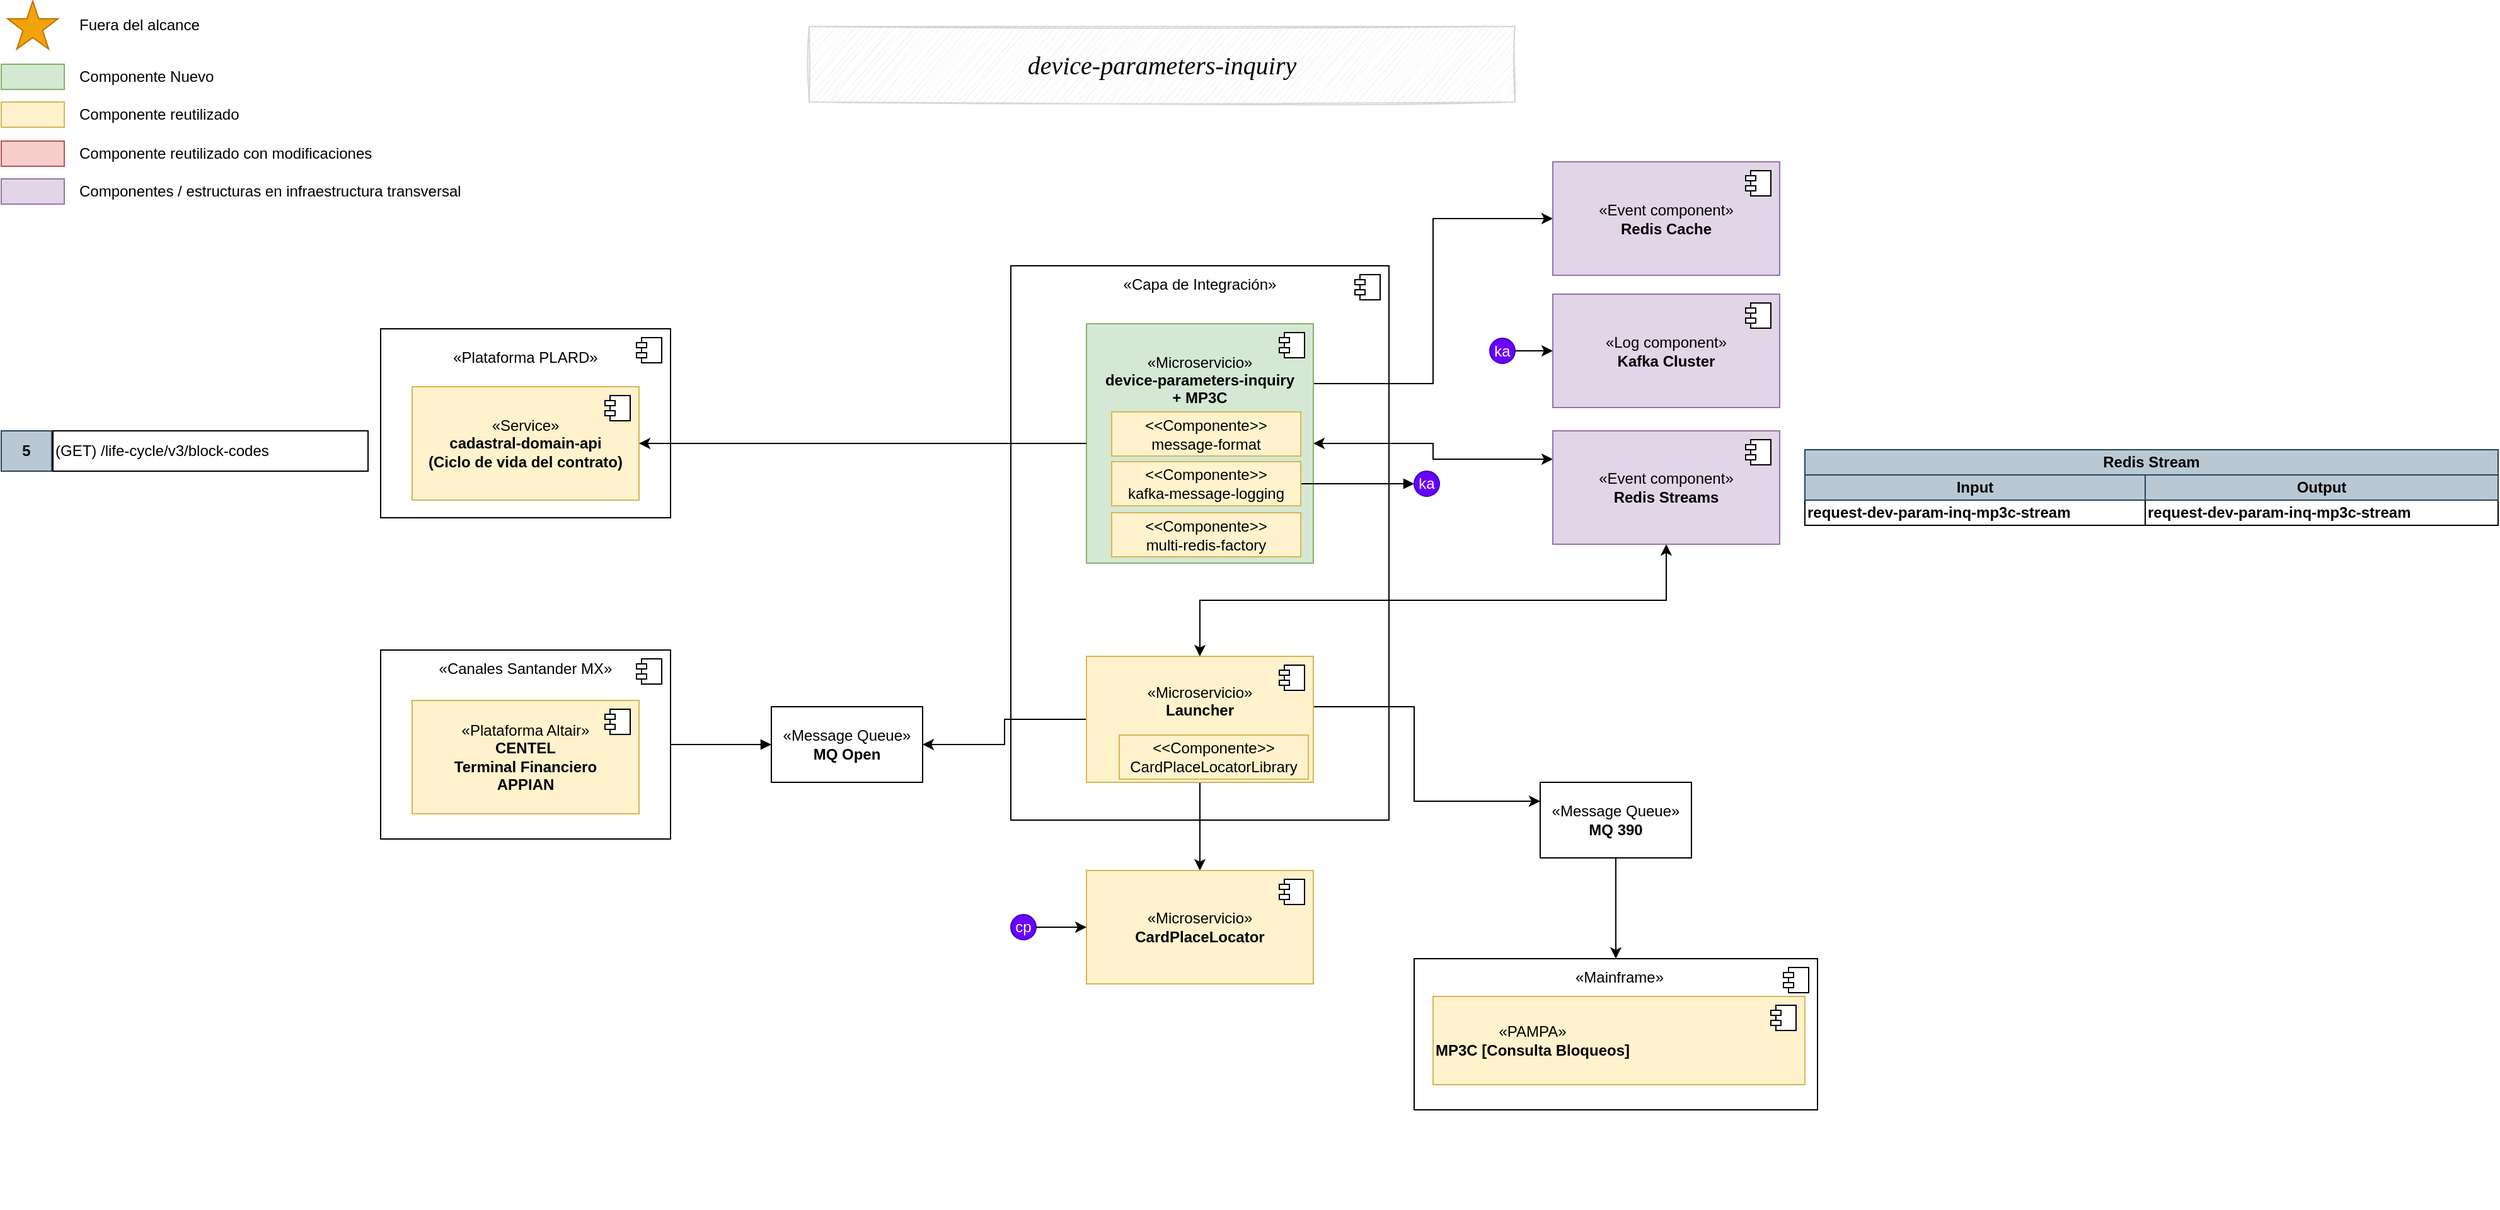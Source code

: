 <mxfile version="27.0.5" pages="12">
  <diagram name="Componentes" id="Hr5Lzy8-_08L1F_6YtW8">
    <mxGraphModel dx="3500" dy="1164" grid="1" gridSize="10" guides="1" tooltips="1" connect="1" arrows="1" fold="1" page="1" pageScale="1" pageWidth="850" pageHeight="1100" math="0" shadow="0">
      <root>
        <mxCell id="ibalX00g9vt64yQpozJs-0" />
        <mxCell id="ibalX00g9vt64yQpozJs-1" parent="ibalX00g9vt64yQpozJs-0" />
        <mxCell id="ibalX00g9vt64yQpozJs-2" value="&lt;div&gt;&lt;br&gt;&lt;/div&gt;" style="html=1;dropTarget=0;whiteSpace=wrap;" parent="ibalX00g9vt64yQpozJs-1" vertex="1">
          <mxGeometry x="-500" y="300" width="300" height="440" as="geometry" />
        </mxCell>
        <mxCell id="ibalX00g9vt64yQpozJs-3" value="" style="shape=module;jettyWidth=8;jettyHeight=4;" parent="ibalX00g9vt64yQpozJs-2" vertex="1">
          <mxGeometry x="1" width="20" height="20" relative="1" as="geometry">
            <mxPoint x="-27" y="7" as="offset" />
          </mxGeometry>
        </mxCell>
        <mxCell id="ibalX00g9vt64yQpozJs-13" value="&lt;div&gt;&lt;br&gt;&lt;/div&gt;" style="html=1;dropTarget=0;whiteSpace=wrap;" parent="ibalX00g9vt64yQpozJs-1" vertex="1">
          <mxGeometry x="-1000" y="350" width="230" height="150" as="geometry" />
        </mxCell>
        <mxCell id="ibalX00g9vt64yQpozJs-14" value="" style="shape=module;jettyWidth=8;jettyHeight=4;" parent="ibalX00g9vt64yQpozJs-13" vertex="1">
          <mxGeometry x="1" width="20" height="20" relative="1" as="geometry">
            <mxPoint x="-27" y="7" as="offset" />
          </mxGeometry>
        </mxCell>
        <mxCell id="ibalX00g9vt64yQpozJs-4" value="&lt;div&gt;&lt;br&gt;&lt;/div&gt;" style="html=1;dropTarget=0;whiteSpace=wrap;" parent="ibalX00g9vt64yQpozJs-1" vertex="1">
          <mxGeometry x="-1000" y="605" width="230" height="150" as="geometry" />
        </mxCell>
        <mxCell id="ibalX00g9vt64yQpozJs-5" value="" style="shape=module;jettyWidth=8;jettyHeight=4;" parent="ibalX00g9vt64yQpozJs-4" vertex="1">
          <mxGeometry x="1" width="20" height="20" relative="1" as="geometry">
            <mxPoint x="-27" y="7" as="offset" />
          </mxGeometry>
        </mxCell>
        <mxCell id="CGJvHUNieDKuwBb52tQV-4" style="edgeStyle=orthogonalEdgeStyle;rounded=0;orthogonalLoop=1;jettySize=auto;html=1;startArrow=classic;startFill=1;entryX=0;entryY=0.25;entryDx=0;entryDy=0;" parent="ibalX00g9vt64yQpozJs-1" source="ibalX00g9vt64yQpozJs-6" target="YT_dUnnxunZ9NrD1JXKK-0" edge="1">
          <mxGeometry relative="1" as="geometry" />
        </mxCell>
        <mxCell id="PjZ9GDAfkUUmi5dP2t24-0" style="edgeStyle=orthogonalEdgeStyle;rounded=0;orthogonalLoop=1;jettySize=auto;html=1;entryX=0;entryY=0.5;entryDx=0;entryDy=0;exitX=1;exitY=0.25;exitDx=0;exitDy=0;" edge="1" parent="ibalX00g9vt64yQpozJs-1" source="ibalX00g9vt64yQpozJs-6" target="uwjMrfqby6ekMZz9i17e-30">
          <mxGeometry relative="1" as="geometry" />
        </mxCell>
        <mxCell id="ibalX00g9vt64yQpozJs-6" value="&lt;div&gt;«Microservicio»&lt;b&gt;&lt;br&gt;&lt;/b&gt;&lt;/div&gt;&lt;div&gt;&lt;b&gt;device-parameters-inquiry&lt;/b&gt;&lt;/div&gt;&lt;div&gt;&lt;b&gt;+ MP3C&lt;/b&gt;&lt;span style=&quot;background-color: transparent; color: light-dark(rgba(0, 0, 0, 0), rgba(0, 0, 0, 0)); font-family: monospace; font-size: 0px; text-align: start; text-wrap: nowrap;&quot;&gt;9+%3D%220%22%2F%3E%3CmxCell%20id%3D%221%22%20parent%3D%220%22%2F%3E%3CmxCell%20id%3D%222%22%20value%3D%22%26amp%3Blt%3B%26amp%3Blt%3BComponente%26amp%3Bgt%3B%26amp%3Bgt%3B%26lt%3Bdiv%26gt%3Bmessage-format%26lt%3Bbr%26gt%3B%26lt%3B%2Fdiv%26gt%3B%22%20style%3D%22rounded%3D0%3BwhiteSpace%3Dwrap%3Bhtml%3D1%3BfillColor%3D%23fff2cc%3BstrokeColor%3D%23d6b656%3B%22%20vertex%3D%221%22%20parent%3D%221%22%3E%3CmxGeometry%20x%3D%22-421%22%20y%3D%22342%22%20width%3D%22150%22%20height%3D%2235%22%20as%3D%22geometry%22%2F%3E%3C%2FmxCell%3E%3C%2Froot%3E%3C%2FmxGraphModel%3E&lt;/span&gt;&lt;/div&gt;&lt;div&gt;&lt;span style=&quot;color: rgba(0, 0, 0, 0); font-family: monospace; font-size: 0px; text-align: start; text-wrap: nowrap;&quot;&gt;%3CmxGraphModel%3E%3Croot%3E%3CmxCell%20id%3D%220%22%2F%3E%3CmxCell%20id%3D%221%22%20parent%3D%220%22%2F%3E%3CmxCell%20id%3D%222%22%20value%3D%22%26amp%3Blt%3B%26amp%3Blt%3BComponente%26amp%3Bgt%3B%26amp%3Bgt%3B%26lt%3Bdiv%26gt%3Bmessage-format%26lt%3Bbr%26gt%3B%26lt%3B%2Fdiv%26gt%3B%22%20style%3D%22rounded%3D0%3BwhiteSpace%3Dwrap%3Bhtml%3D1%3BfillColor%3D%23fff2cc%3BstrokeColor%3D%23d6b656%3B%22%20vertex%3D%221%22%20parent%3D%221%22%3E%3CmxGeometry%20x%3D%22-421%22%20y%3D%22342%22%20width%3D%22150%22%20height%3D%2235%22%20as%3D%22geometry%22%2F%3E%3C%2FmxCell%3E%3C%2Froot%3E%3C%2FmxGraphModel%3E&lt;/span&gt;&lt;span style=&quot;color: rgba(0, 0, 0, 0); font-family: monospace; font-size: 0px; text-align: start; text-wrap: nowrap; background-color: transparent;&quot;&gt;%3CmxGraphModel%3E%3Croot%3E%3CmxCell%20id%3D%220%22%2F%3E%3CmxCell%20id%3D%221%22%20parent%3D%220%22%2F%3E%3CmxCell%20id%3D%222%22%20value%3D%22%26amp%3Blt%3B%26amp%3Blt%3BComponente%26amp%3Bgt%3B%26amp%3Bgt%3B%26lt%3Bdiv%26gt%3Bmessage-format%26lt%3Bbr%26gt%3B%26lt%3B%2Fdiv%26gt%3B%22%20style%3D%22rounded%3D0%3BwhiteSpace%3Dwrap%3Bhtml%3D1%3BfillColor%3D%23fff2cc%3BstrokeColor%3D%23d6b656%3B%22%20vertex%3D%221%22%20parent%3D%221%22%3E%3CmxGeometry%20x%3D%22-421%22%20y%3D%22342%22%20width%3D%22150%22%20height%3D%2235%22%20as%3D%22geometry%22%2F%3E%3C%2FmxCell%3E%3C%2Froot%3E%3C%2FmxGraphModel%3E&lt;/span&gt;&lt;span style=&quot;color: rgba(0, 0, 0, 0); font-family: monospace; font-size: 0px; text-align: start; text-wrap: nowrap; background-color: transparent;&quot;&gt;%3CmxGraphModel%3E%3Croot%3E%3CmxCell%20id%3D%220%22%2F%3E%3CmxCell%20id%3D%221%22%20parent%3D%220%22%2F%3E%3CmxCell%20id%3D%222%22%20value%3D%22%26amp%3Blt%3B%26amp%3Blt%3BComponente%26amp%3Bgt%3B%26amp%3Bgt%3B%26lt%3Bdiv%26gt%3Bmessage-format%26lt%3Bbr%26gt%3B%26lt%3B%2Fdiv%26gt%3B%22%20style%3D%22rounded%3D0%3BwhiteSpace%3Dwrap%3Bhtml%3D1%3BfillColor%3D%23fff2cc%3BstrokeColor%3D%23d6b656%3B%22%20vertex%3D%221%22%20parent%3D%221%22%3E%3CmxGeometry%20x%3D%22-421%22%20y%3D%22342%22%20width%3D%22150%22%20height%3D%2235%22%20as%3D%22geometry%22%2F%3E%3C%2FmxCell%3E%3C%2Froot%3E%3C%2FmxGraphModel%3E&lt;/span&gt;&lt;span style=&quot;color: rgba(0, 0, 0, 0); font-family: monospace; font-size: 0px; text-align: start; text-wrap: nowrap; background-color: transparent;&quot;&gt;%3CmxGraphModel%3E%3Croot%3E%3CmxCell%20id%3D%220%22%2F%3E%3CmxCell%20id%3D%221%22%20parent%3D%220%22%2F%3E%3CmxCell%20id%3D%222%22%20value%3D%22%26amp%3Blt%3B%26amp%3Blt%3BComponente%26amp%3Bgt%3B%26amp%3Bgt%3B%26lt%3Bdiv%26gt%3Bmessage-format%26lt%3Bbr%26gt%3B%26lt%3B%2Fdiv%26gt%3B%22%20style%3D%22rounded%3D0%3BwhiteSpace%3Dwrap%3Bhtml%3D1%3BfillColor%3D%23fff2cc%3BstrokeColor%3D%23d6b656%3B%22%20vertex%3D%221%22%20parent%3D%221%22%3E%3CmxGeometry%20x%3D%22-421%22%20y%3D%22342%22%20width%3D%22150%22%20height%3D%2235%22%20as%3D%22geometry%22%2F%3E%3C%2FmxCell%3E%3C%2Froot%3E%3C%2FmxGraphModel%3E&lt;/span&gt;&lt;span style=&quot;color: rgba(0, 0, 0, 0); font-family: monospace; font-size: 0px; text-align: start; text-wrap: nowrap; background-color: transparent;&quot;&gt;%3CmxGraphModel%3E%3Croot%3E%3CmxCell%20id%3D%220%22%2F%3E%3CmxCell%20id%3D%221%22%20parent%3D%220%22%2F%3E%3CmxCell%20id%3D%222%22%20value%3D%22%26amp%3Blt%3B%26amp%3Blt%3BComponente%26amp%3Bgt%3B%26amp%3Bgt%3B%26lt%3Bdiv%26gt%3Bmessage-format%26lt%3Bbr%26gt%3B%26lt%3B%2Fdiv%26gt%3B%22%20style%3D%22rounded%3D0%3BwhiteSpace%3Dwrap%3Bhtml%3D1%3BfillColor%3D%23fff2cc%3BstrokeColor%3D%23d6b656%3B%22%20vertex%3D%221%22%20parent%3D%221%22%3E%3CmxGeometry%20x%3D%22-421%22%20y%3D%22342%22%20width%3D%22150%22%20height%3D%2235%22%20as%3D%22geometry%22%2F%3E%3C%2FmxCell%3E%3C%2Froot%3E%3C%2FmxGraphModel%3E&lt;/span&gt;&lt;span style=&quot;color: rgba(0, 0, 0, 0); font-family: monospace; font-size: 0px; text-align: start; text-wrap: nowrap; background-color: transparent;&quot;&gt;%3CmxGraphModel%3E%3Croot%3E%3CmxCell%20id%3D%220%22%2F%3E%3CmxCell%20id%3D%221%22%20parent%3D%220%22%2F%3E%3CmxCell%20id%3D%222%22%20value%3D%22%26amp%3Blt%3B%26amp%3Blt%3BComponente%26amp%3Bgt%3B%26amp%3Bgt%3B%26lt%3Bdiv%26gt%3Bmessage-format%26lt%3Bbr%26gt%3B%26lt%3B%2Fdiv%26gt%3B%22%20style%3D%22rounded%3D0%3BwhiteSpace%3Dwrap%3Bhtml%3D1%3BfillColor%3D%23fff2cc%3BstrokeColor%3D%23d6b656%3B%22%20vertex%3D%221%22%20parent%3D%221%22%3E%3CmxGeometry%20x%3D%22-421%22%20y%3D%22342%22%20width%3D%22150%22%20height%3D%2235%22%20as%3D%22geometry%22%2F%3E%3C%2FmxCell%3E%3C%2Froot%3E%3C%2FmxGraphModel%3E&lt;/span&gt;&lt;span style=&quot;color: rgba(0, 0, 0, 0); font-family: monospace; font-size: 0px; text-align: start; text-wrap: nowrap; background-color: transparent;&quot;&gt;%3CmxGraphModel%3E%3Croot%3E%3CmxCell%20id%3D%220%22%2F%3E%3CmxCell%20id%3D%221%22%20parent%3D%220%22%2F%3E%3CmxCell%20id%3D%222%22%20value%3D%22%26amp%3Blt%3B%26amp%3Blt%3BComponente%26amp%3Bgt%3B%26amp%3Bgt%3B%26lt%3Bdiv%26gt%3Bmessage-format%26lt%3Bbr%26gt%3B%26lt%3B%2Fdiv%26gt%3B%22%20style%3D%22rounded%3D0%3BwhiteSpace%3Dwrap%3Bhtml%3D1%3BfillColor%3D%23fff2cc%3BstrokeColor%3D%23d6b656%3B%22%20vertex%3D%221%22%20parent%3D%221%22%3E%3CmxGeometry%20x%3D%22-421%22%20y%3D%22342%22%20width%3D%22150%22%20height%3D%2235%22%20as%3D%22geometry%22%2F%3E%3C%2FmxCell%3E%3C%2Froot%3E%3C%2FmxGraphModel%3E&lt;/span&gt;&lt;span style=&quot;color: rgba(0, 0, 0, 0); font-family: monospace; font-size: 0px; text-align: start; text-wrap: nowrap; background-color: transparent;&quot;&gt;%3CmxGraphModel%3E%3Croot%3E%3CmxCell%20id%3D%220%22%2F%3E%3CmxCell%20id%3D%221%22%20parent%3D%220%22%2F%3E%3CmxCell%20id%3D%222%22%20value%3D%22%26amp%3Blt%3B%26amp%3Blt%3BComponente%26amp%3Bgt%3B%26amp%3Bgt%3B%26lt%3Bdiv%26gt%3Bmessage-format%26lt%3Bbr%26gt%3B%26lt%3B%2Fdiv%26gt%3B%22%20style%3D%22rounded%3D0%3BwhiteSpace%3Dwrap%3Bhtml%3D1%3BfillColor%3D%23fff2cc%3BstrokeColor%3D%23d6b656%3B%22%20vertex%3D%221%22%20parent%3D%221%22%3E%3CmxGeometry%20x%3D%22-421%22%20y%3D%22342%22%20width%3D%22150%22%20height%3D%2235%22%20as%3D%22geometry%22%2F%3E%3C%2FmxCell%3E%3C%2Froot%3E%3C%2FmxGraphModel%3E&lt;/span&gt;&lt;span style=&quot;color: rgba(0, 0, 0, 0); font-family: monospace; font-size: 0px; text-align: start; text-wrap: nowrap; background-color: transparent;&quot;&gt;%3CmxGraphModel%3E%3Croot%3E%3CmxCell%20id%3D%220%22%2F%3E%3CmxCell%20id%3D%221%22%20parent%3D%220%22%2F%3E%3CmxCell%20id%3D%222%22%20value%3D%22%26amp%3Blt%3B%26amp%3Blt%3BComponente%26amp%3Bgt%3B%26amp%3Bgt%3B%26lt%3Bdiv%26gt%3Bmessage-format%26lt%3Bbr%26gt%3B%26lt%3B%2Fdiv%26gt%3B%22%20style%3D%22rounded%3D0%3BwhiteSpace%3Dwrap%3Bhtml%3D1%3BfillColor%3D%23fff2cc%3BstrokeColor%3D%23d6b656%3B%22%20vertex%3D%221%22%20parent%3D%221%22%3E%3CmxGeometry%20x%3D%22-421%22%20y%3D%22342%22%20width%3D%22150%22%20height%3D%2235%22%20as%3D%22geometry%22%2F%3E%3C%2FmxCell%3E%3C%2Froot%3E%3C%2FmxGraphModel%3E&lt;/span&gt;&lt;span style=&quot;color: rgba(0, 0, 0, 0); font-family: monospace; font-size: 0px; text-align: start; text-wrap: nowrap; background-color: transparent;&quot;&gt;%3CmxGraphModel%3E%3Croot%3E%3CmxCell%20id%3D%220%22%2F%3E%3CmxCell%20id%3D%221%22%20parent%3D%220%22%2F%3E%3CmxCell%20id%3D%222%22%20value%3D%22%26amp%3Blt%3B%26amp%3Blt%3BComponente%26amp%3Bgt%3B%26amp%3Bgt%3B%26lt%3Bdiv%26gt%3Bmessage-format%26lt%3Bbr%26gt%3B%26lt%3B%2Fdiv%26gt%3B%22%20style%3D%22rounded%3D0%3BwhiteSpace%3Dwrap%3Bhtml%3D1%3BfillColor%3D%23fff2cc%3BstrokeColor%3D%23d6b656%3B%22%20vertex%3D%221%22%20parent%3D%221%22%3E%3CmxGeometry%20x%3D%22-421%22%20y%3D%22342%22%20width%3D%22150%22%20height%3D%2235%22%20as%3D%22geometry%22%2F%3E%3C%2FmxCell%3E%3C%2Froot%3E%3C%2FmxGraphModel%3E&lt;/span&gt;&lt;span style=&quot;color: rgba(0, 0, 0, 0); font-family: monospace; font-size: 0px; text-align: start; text-wrap: nowrap; background-color: transparent;&quot;&gt;%3CmxGraphModel%3E%3Croot%3E%3CmxCell%20id%3D%220%22%2F%3E%3CmxCell%20id%3D%221%22%20parent%3D%220%22%2F%3E%3CmxCell%20id%3D%222%22%20value%3D%22%26amp%3Blt%3B%26amp%3Blt%3BComponente%26amp%3Bgt%3B%26amp%3Bgt%3B%26lt%3Bdiv%26gt%3Bmessage-format%26lt%3Bbr%26gt%3B%26lt%3B%2Fdiv%26gt%3B%22%20style%3D%22rounded%3D0%3BwhiteSpace%3Dwrap%3Bhtml%3D1%3BfillColor%3D%23fff2cc%3BstrokeColor%3D%23d6b656%3B%22%20vertex%3D%221%22%20parent%3D%221%22%3E%3CmxGeometry%20x%3D%22-421%22%20y%3D%22342%22%20width%3D%22150%22%20height%3D%2235%22%20as%3D%22geometry%22%2F%3E%3C%2FmxCell%3E%3C%2Froot%3E%3C%2FmxGraphModel%3E&lt;/span&gt;&lt;/div&gt;&lt;div&gt;&lt;br&gt;&lt;/div&gt;&lt;div&gt;&lt;b&gt;&lt;br&gt;&lt;/b&gt;&lt;/div&gt;&lt;div&gt;&lt;b&gt;&lt;br&gt;&lt;/b&gt;&lt;/div&gt;&lt;div&gt;&lt;b&gt;&lt;br&gt;&lt;/b&gt;&lt;/div&gt;&lt;div&gt;&lt;b&gt;&lt;br&gt;&lt;/b&gt;&lt;/div&gt;&lt;div&gt;&lt;b&gt;&lt;br&gt;&lt;/b&gt;&lt;/div&gt;" style="html=1;dropTarget=0;whiteSpace=wrap;fillColor=#d5e8d4;strokeColor=#82b366;" parent="ibalX00g9vt64yQpozJs-1" vertex="1">
          <mxGeometry x="-440" y="346" width="180" height="190" as="geometry" />
        </mxCell>
        <mxCell id="ibalX00g9vt64yQpozJs-7" value="" style="shape=module;jettyWidth=8;jettyHeight=4;" parent="ibalX00g9vt64yQpozJs-6" vertex="1">
          <mxGeometry x="1" width="20" height="20" relative="1" as="geometry">
            <mxPoint x="-27" y="7" as="offset" />
          </mxGeometry>
        </mxCell>
        <mxCell id="ibalX00g9vt64yQpozJs-10" value="" style="html=1;verticalAlign=bottom;endArrow=block;rounded=0;" parent="ibalX00g9vt64yQpozJs-1" source="5Qre6kNoYu852W_FuVtZ-0" target="Xr6SCrK0ljmYc6vUD68w-12" edge="1">
          <mxGeometry width="80" relative="1" as="geometry">
            <mxPoint x="-270" y="599" as="sourcePoint" />
            <mxPoint x="165" y="484" as="targetPoint" />
            <mxPoint as="offset" />
          </mxGeometry>
        </mxCell>
        <mxCell id="ibalX00g9vt64yQpozJs-15" value="" style="rounded=0;whiteSpace=wrap;html=1;fillColor=#d5e8d4;strokeColor=#82b366;" parent="ibalX00g9vt64yQpozJs-1" vertex="1">
          <mxGeometry x="-1301" y="140" width="50" height="20" as="geometry" />
        </mxCell>
        <mxCell id="ibalX00g9vt64yQpozJs-16" value="Componente Nuevo" style="text;html=1;strokeColor=none;fillColor=none;align=left;verticalAlign=middle;whiteSpace=wrap;rounded=0;" parent="ibalX00g9vt64yQpozJs-1" vertex="1">
          <mxGeometry x="-1241" y="140" width="110" height="20" as="geometry" />
        </mxCell>
        <mxCell id="ibalX00g9vt64yQpozJs-17" value="" style="rounded=0;whiteSpace=wrap;html=1;fillColor=#fff2cc;strokeColor=#d6b656;" parent="ibalX00g9vt64yQpozJs-1" vertex="1">
          <mxGeometry x="-1301" y="170" width="50" height="20" as="geometry" />
        </mxCell>
        <mxCell id="ibalX00g9vt64yQpozJs-18" value="Componente reutilizado" style="text;html=1;strokeColor=none;fillColor=none;align=left;verticalAlign=middle;whiteSpace=wrap;rounded=0;" parent="ibalX00g9vt64yQpozJs-1" vertex="1">
          <mxGeometry x="-1241" y="170" width="130" height="20" as="geometry" />
        </mxCell>
        <mxCell id="ibalX00g9vt64yQpozJs-19" value="" style="rounded=0;whiteSpace=wrap;html=1;fillColor=#e1d5e7;strokeColor=#9673a6;" parent="ibalX00g9vt64yQpozJs-1" vertex="1">
          <mxGeometry x="-1301" y="231" width="50" height="20" as="geometry" />
        </mxCell>
        <mxCell id="ibalX00g9vt64yQpozJs-20" value="Componentes / estructuras en infraestructura transversal" style="text;html=1;strokeColor=none;fillColor=none;align=left;verticalAlign=middle;whiteSpace=wrap;rounded=0;" parent="ibalX00g9vt64yQpozJs-1" vertex="1">
          <mxGeometry x="-1241" y="231" width="350" height="20" as="geometry" />
        </mxCell>
        <mxCell id="ibalX00g9vt64yQpozJs-21" value="&lt;div&gt;«Log component»&lt;b&gt;&lt;br&gt;&lt;/b&gt;&lt;/div&gt;&lt;div&gt;&lt;b&gt;Kafka Cluster&lt;/b&gt;&lt;/div&gt;" style="html=1;dropTarget=0;whiteSpace=wrap;fillColor=#e1d5e7;strokeColor=#9673a6;" parent="ibalX00g9vt64yQpozJs-1" vertex="1">
          <mxGeometry x="-70" y="322.5" width="180" height="90" as="geometry" />
        </mxCell>
        <mxCell id="ibalX00g9vt64yQpozJs-22" value="" style="shape=module;jettyWidth=8;jettyHeight=4;" parent="ibalX00g9vt64yQpozJs-21" vertex="1">
          <mxGeometry x="1" width="20" height="20" relative="1" as="geometry">
            <mxPoint x="-27" y="7" as="offset" />
          </mxGeometry>
        </mxCell>
        <mxCell id="mw78Khjm8ICX6KQG7Wsu-0" value="«Canales Santander MX»" style="text;html=1;align=center;verticalAlign=middle;whiteSpace=wrap;rounded=0;" parent="ibalX00g9vt64yQpozJs-1" vertex="1">
          <mxGeometry x="-955" y="605" width="140" height="30" as="geometry" />
        </mxCell>
        <mxCell id="mw78Khjm8ICX6KQG7Wsu-1" value="&lt;div&gt;«Plataforma Altair»&lt;b&gt;&lt;br&gt;&lt;/b&gt;&lt;/div&gt;&lt;div&gt;&lt;b&gt;CENTEL&lt;/b&gt;&lt;/div&gt;&lt;div&gt;&lt;b&gt;Terminal Financiero&lt;/b&gt;&lt;/div&gt;&lt;div&gt;&lt;b&gt;APPIAN&lt;/b&gt;&lt;/div&gt;" style="html=1;dropTarget=0;whiteSpace=wrap;fillColor=#fff2cc;strokeColor=#d6b656;" parent="ibalX00g9vt64yQpozJs-1" vertex="1">
          <mxGeometry x="-975" y="645" width="180" height="90" as="geometry" />
        </mxCell>
        <mxCell id="mw78Khjm8ICX6KQG7Wsu-2" value="" style="shape=module;jettyWidth=8;jettyHeight=4;" parent="mw78Khjm8ICX6KQG7Wsu-1" vertex="1">
          <mxGeometry x="1" width="20" height="20" relative="1" as="geometry">
            <mxPoint x="-27" y="7" as="offset" />
          </mxGeometry>
        </mxCell>
        <mxCell id="mw78Khjm8ICX6KQG7Wsu-7" value="" style="html=1;verticalAlign=bottom;endArrow=block;rounded=0;edgeStyle=orthogonalEdgeStyle;exitX=1;exitY=0.5;exitDx=0;exitDy=0;" parent="ibalX00g9vt64yQpozJs-1" source="ibalX00g9vt64yQpozJs-4" target="CGJvHUNieDKuwBb52tQV-0" edge="1">
          <mxGeometry x="0.002" width="80" relative="1" as="geometry">
            <mxPoint x="-705" y="595" as="sourcePoint" />
            <mxPoint x="-350" y="439" as="targetPoint" />
            <mxPoint as="offset" />
          </mxGeometry>
        </mxCell>
        <mxCell id="CGJvHUNieDKuwBb52tQV-2" style="edgeStyle=orthogonalEdgeStyle;rounded=0;orthogonalLoop=1;jettySize=auto;html=1;" parent="ibalX00g9vt64yQpozJs-1" source="mw78Khjm8ICX6KQG7Wsu-5" target="CGJvHUNieDKuwBb52tQV-0" edge="1">
          <mxGeometry relative="1" as="geometry" />
        </mxCell>
        <mxCell id="WAyySOAWvUpvXSL9j0dH-3" style="edgeStyle=orthogonalEdgeStyle;rounded=0;orthogonalLoop=1;jettySize=auto;html=1;" parent="ibalX00g9vt64yQpozJs-1" source="mw78Khjm8ICX6KQG7Wsu-5" target="WAyySOAWvUpvXSL9j0dH-2" edge="1">
          <mxGeometry relative="1" as="geometry">
            <Array as="points">
              <mxPoint x="-180" y="650" />
              <mxPoint x="-180" y="725" />
            </Array>
          </mxGeometry>
        </mxCell>
        <mxCell id="uwjMrfqby6ekMZz9i17e-2" style="edgeStyle=orthogonalEdgeStyle;rounded=0;orthogonalLoop=1;jettySize=auto;html=1;" parent="ibalX00g9vt64yQpozJs-1" source="mw78Khjm8ICX6KQG7Wsu-5" target="uwjMrfqby6ekMZz9i17e-0" edge="1">
          <mxGeometry relative="1" as="geometry" />
        </mxCell>
        <mxCell id="mw78Khjm8ICX6KQG7Wsu-5" value="&lt;div&gt;«Microservicio»&lt;b&gt;&lt;br&gt;&lt;/b&gt;&lt;/div&gt;&lt;div&gt;&lt;b&gt;Launcher&lt;/b&gt;&lt;/div&gt;&lt;div&gt;&lt;b&gt;&lt;br&gt;&lt;/b&gt;&lt;/div&gt;&lt;div&gt;&lt;b&gt;&lt;br&gt;&lt;/b&gt;&lt;/div&gt;" style="html=1;dropTarget=0;whiteSpace=wrap;fillColor=#fff2cc;strokeColor=#d6b656;" parent="ibalX00g9vt64yQpozJs-1" vertex="1">
          <mxGeometry x="-440" y="610" width="180" height="100" as="geometry" />
        </mxCell>
        <mxCell id="mw78Khjm8ICX6KQG7Wsu-6" value="" style="shape=module;jettyWidth=8;jettyHeight=4;" parent="mw78Khjm8ICX6KQG7Wsu-5" vertex="1">
          <mxGeometry x="1" width="20" height="20" relative="1" as="geometry">
            <mxPoint x="-27" y="7" as="offset" />
          </mxGeometry>
        </mxCell>
        <mxCell id="YT_dUnnxunZ9NrD1JXKK-2" style="edgeStyle=orthogonalEdgeStyle;rounded=0;orthogonalLoop=1;jettySize=auto;html=1;startArrow=classic;startFill=1;exitX=0.5;exitY=0;exitDx=0;exitDy=0;" parent="ibalX00g9vt64yQpozJs-1" source="mw78Khjm8ICX6KQG7Wsu-5" target="YT_dUnnxunZ9NrD1JXKK-0" edge="1">
          <mxGeometry relative="1" as="geometry">
            <mxPoint x="-290" y="513" as="sourcePoint" />
          </mxGeometry>
        </mxCell>
        <mxCell id="mw78Khjm8ICX6KQG7Wsu-16" value="&lt;div&gt;«Capa de Integración»&lt;/div&gt;" style="text;html=1;align=center;verticalAlign=middle;whiteSpace=wrap;rounded=0;" parent="ibalX00g9vt64yQpozJs-1" vertex="1">
          <mxGeometry x="-420" y="300" width="140" height="30" as="geometry" />
        </mxCell>
        <mxCell id="k2TCZtdQKbIll1BBhbGv-0" value="&lt;div&gt;«Plataforma PLARD»&lt;/div&gt;" style="text;html=1;align=center;verticalAlign=middle;whiteSpace=wrap;rounded=0;" parent="ibalX00g9vt64yQpozJs-1" vertex="1">
          <mxGeometry x="-945" y="357.5" width="120" height="30" as="geometry" />
        </mxCell>
        <mxCell id="CGJvHUNieDKuwBb52tQV-0" value="&lt;div&gt;«Message Queue»&lt;b&gt;&lt;br&gt;&lt;/b&gt;&lt;/div&gt;&lt;div&gt;&lt;b&gt;MQ Open&lt;/b&gt;&lt;/div&gt;" style="rounded=0;whiteSpace=wrap;html=1;" parent="ibalX00g9vt64yQpozJs-1" vertex="1">
          <mxGeometry x="-690" y="650" width="120" height="60" as="geometry" />
        </mxCell>
        <mxCell id="WAyySOAWvUpvXSL9j0dH-0" value="" style="html=1;dropTarget=0;whiteSpace=wrap;" parent="ibalX00g9vt64yQpozJs-1" vertex="1">
          <mxGeometry x="-180" y="850" width="320" height="120" as="geometry" />
        </mxCell>
        <mxCell id="WAyySOAWvUpvXSL9j0dH-1" value="" style="shape=module;jettyWidth=8;jettyHeight=4;" parent="WAyySOAWvUpvXSL9j0dH-0" vertex="1">
          <mxGeometry x="1" width="20" height="20" relative="1" as="geometry">
            <mxPoint x="-27" y="7" as="offset" />
          </mxGeometry>
        </mxCell>
        <mxCell id="WAyySOAWvUpvXSL9j0dH-2" value="&lt;div&gt;«Message Queue»&lt;b&gt;&lt;br&gt;&lt;/b&gt;&lt;/div&gt;&lt;div&gt;&lt;b&gt;MQ 390&lt;/b&gt;&lt;/div&gt;" style="rounded=0;whiteSpace=wrap;html=1;" parent="ibalX00g9vt64yQpozJs-1" vertex="1">
          <mxGeometry x="-80" y="710" width="120" height="60" as="geometry" />
        </mxCell>
        <mxCell id="WAyySOAWvUpvXSL9j0dH-8" value="&lt;div&gt;«Mainframe»&lt;/div&gt;" style="text;html=1;align=center;verticalAlign=middle;whiteSpace=wrap;rounded=0;" parent="ibalX00g9vt64yQpozJs-1" vertex="1">
          <mxGeometry x="-77.5" y="850" width="120" height="30" as="geometry" />
        </mxCell>
        <mxCell id="WAyySOAWvUpvXSL9j0dH-9" value="&lt;div style=&quot;text-align: center;&quot;&gt;«PAMPA»&lt;/div&gt;&lt;div&gt;&lt;div&gt;&lt;b&gt;MP3C [Consulta Bloqueos]&lt;/b&gt;&lt;/div&gt;&lt;/div&gt;" style="html=1;dropTarget=0;whiteSpace=wrap;fillColor=#fff2cc;strokeColor=#d6b656;align=left;" parent="ibalX00g9vt64yQpozJs-1" vertex="1">
          <mxGeometry x="-165" y="880" width="295" height="70" as="geometry" />
        </mxCell>
        <mxCell id="WAyySOAWvUpvXSL9j0dH-10" value="" style="shape=module;jettyWidth=8;jettyHeight=4;" parent="WAyySOAWvUpvXSL9j0dH-9" vertex="1">
          <mxGeometry x="1" width="20" height="20" relative="1" as="geometry">
            <mxPoint x="-27" y="7" as="offset" />
          </mxGeometry>
        </mxCell>
        <mxCell id="YT_dUnnxunZ9NrD1JXKK-0" value="&lt;div&gt;«Event component»&lt;b&gt;&lt;br&gt;&lt;/b&gt;&lt;/div&gt;&lt;div&gt;&lt;b&gt;Redis Streams&lt;/b&gt;&lt;/div&gt;" style="html=1;dropTarget=0;whiteSpace=wrap;fillColor=#e1d5e7;strokeColor=#9673a6;" parent="ibalX00g9vt64yQpozJs-1" vertex="1">
          <mxGeometry x="-70" y="431" width="180" height="90" as="geometry" />
        </mxCell>
        <mxCell id="YT_dUnnxunZ9NrD1JXKK-1" value="" style="shape=module;jettyWidth=8;jettyHeight=4;" parent="YT_dUnnxunZ9NrD1JXKK-0" vertex="1">
          <mxGeometry x="1" width="20" height="20" relative="1" as="geometry">
            <mxPoint x="-27" y="7" as="offset" />
          </mxGeometry>
        </mxCell>
        <mxCell id="Xr6SCrK0ljmYc6vUD68w-10" value="" style="group;fontColor=#FFFFFF;" parent="ibalX00g9vt64yQpozJs-1" vertex="1" connectable="0">
          <mxGeometry x="-180" y="463" width="20" height="20" as="geometry" />
        </mxCell>
        <mxCell id="Xr6SCrK0ljmYc6vUD68w-11" value="" style="ellipse;whiteSpace=wrap;html=1;aspect=fixed;fillColor=#6a00ff;strokeColor=#3700CC;fontColor=#ffffff;" parent="Xr6SCrK0ljmYc6vUD68w-10" vertex="1">
          <mxGeometry width="20" height="20" as="geometry" />
        </mxCell>
        <mxCell id="Xr6SCrK0ljmYc6vUD68w-12" value="ka" style="text;html=1;align=center;verticalAlign=middle;whiteSpace=wrap;rounded=0;fontColor=#FFFFFF;" parent="Xr6SCrK0ljmYc6vUD68w-10" vertex="1">
          <mxGeometry width="20" height="20" as="geometry" />
        </mxCell>
        <mxCell id="Xr6SCrK0ljmYc6vUD68w-13" value="" style="group;fontColor=#FFFFFF;" parent="ibalX00g9vt64yQpozJs-1" vertex="1" connectable="0">
          <mxGeometry x="-120" y="357.5" width="20" height="20" as="geometry" />
        </mxCell>
        <mxCell id="Xr6SCrK0ljmYc6vUD68w-14" value="" style="ellipse;whiteSpace=wrap;html=1;aspect=fixed;fillColor=#6a00ff;strokeColor=#3700CC;fontColor=#ffffff;" parent="Xr6SCrK0ljmYc6vUD68w-13" vertex="1">
          <mxGeometry width="20" height="20" as="geometry" />
        </mxCell>
        <mxCell id="Xr6SCrK0ljmYc6vUD68w-15" value="ka" style="text;html=1;align=center;verticalAlign=middle;whiteSpace=wrap;rounded=0;fontColor=#FFFFFF;" parent="Xr6SCrK0ljmYc6vUD68w-13" vertex="1">
          <mxGeometry width="20" height="20" as="geometry" />
        </mxCell>
        <mxCell id="Xr6SCrK0ljmYc6vUD68w-16" style="edgeStyle=orthogonalEdgeStyle;rounded=0;orthogonalLoop=1;jettySize=auto;html=1;" parent="ibalX00g9vt64yQpozJs-1" source="Xr6SCrK0ljmYc6vUD68w-15" target="ibalX00g9vt64yQpozJs-21" edge="1">
          <mxGeometry relative="1" as="geometry" />
        </mxCell>
        <mxCell id="HCLQA8r3Dd-Hja26W3VV-4" value="" style="verticalLabelPosition=bottom;verticalAlign=top;html=1;shape=mxgraph.basic.star;fillColor=#f0a30a;fontColor=#000000;strokeColor=#BD7000;aspect=fixed;" parent="ibalX00g9vt64yQpozJs-1" vertex="1">
          <mxGeometry x="-1296" y="90" width="40" height="38" as="geometry" />
        </mxCell>
        <mxCell id="HCLQA8r3Dd-Hja26W3VV-5" value="Fuera del alcance" style="text;html=1;strokeColor=none;fillColor=none;align=left;verticalAlign=middle;whiteSpace=wrap;rounded=0;" parent="ibalX00g9vt64yQpozJs-1" vertex="1">
          <mxGeometry x="-1241" y="99" width="110" height="20" as="geometry" />
        </mxCell>
        <mxCell id="hjO6V6hpEGbDNPk5ZwKX-18" style="edgeStyle=orthogonalEdgeStyle;rounded=0;orthogonalLoop=1;jettySize=auto;html=1;exitX=0.5;exitY=1;exitDx=0;exitDy=0;" parent="ibalX00g9vt64yQpozJs-1" edge="1">
          <mxGeometry relative="1" as="geometry">
            <mxPoint x="232.5" y="1040" as="sourcePoint" />
            <mxPoint x="232.5" y="1040" as="targetPoint" />
          </mxGeometry>
        </mxCell>
        <mxCell id="tE9yIkzxRazClJXOlSwS-3" value="" style="rounded=0;whiteSpace=wrap;html=1;gradientDirection=east;fillColor=#bac8d3;opacity=20;strokeColor=#23445d;sketch=1;curveFitting=1;jiggle=2;shadow=0;glass=0;" parent="ibalX00g9vt64yQpozJs-1" vertex="1">
          <mxGeometry x="-660" y="110" width="560" height="60" as="geometry" />
        </mxCell>
        <mxCell id="tE9yIkzxRazClJXOlSwS-4" value="&lt;i&gt;device-parameters-inquiry&lt;/i&gt;" style="text;html=1;align=center;verticalAlign=middle;whiteSpace=wrap;rounded=0;fontFamily=Tahoma;fontSize=20;fontStyle=0;labelBackgroundColor=none;" parent="ibalX00g9vt64yQpozJs-1" vertex="1">
          <mxGeometry x="-660" y="125" width="560" height="30" as="geometry" />
        </mxCell>
        <mxCell id="uwjMrfqby6ekMZz9i17e-0" value="&lt;div&gt;«Microservicio»&lt;b&gt;&lt;br&gt;&lt;/b&gt;&lt;/div&gt;&lt;div&gt;&lt;b&gt;CardPlaceLocator&lt;/b&gt;&lt;/div&gt;" style="html=1;dropTarget=0;whiteSpace=wrap;fillColor=#fff2cc;strokeColor=#d6b656;" parent="ibalX00g9vt64yQpozJs-1" vertex="1">
          <mxGeometry x="-440" y="780" width="180" height="90" as="geometry" />
        </mxCell>
        <mxCell id="uwjMrfqby6ekMZz9i17e-1" value="" style="shape=module;jettyWidth=8;jettyHeight=4;" parent="uwjMrfqby6ekMZz9i17e-0" vertex="1">
          <mxGeometry x="1" width="20" height="20" relative="1" as="geometry">
            <mxPoint x="-27" y="7" as="offset" />
          </mxGeometry>
        </mxCell>
        <mxCell id="uwjMrfqby6ekMZz9i17e-3" value="&amp;lt;&amp;lt;Componente&amp;gt;&amp;gt;&lt;div&gt;CardPlaceLocatorLibrary&lt;/div&gt;" style="rounded=0;whiteSpace=wrap;html=1;fillColor=#fff2cc;strokeColor=#d6b656;" parent="ibalX00g9vt64yQpozJs-1" vertex="1">
          <mxGeometry x="-414" y="672.5" width="150" height="35" as="geometry" />
        </mxCell>
        <mxCell id="uwjMrfqby6ekMZz9i17e-30" value="&lt;div&gt;«Event component»&lt;b&gt;&lt;br&gt;&lt;/b&gt;&lt;/div&gt;&lt;div&gt;&lt;b&gt;Redis Cache&lt;/b&gt;&lt;/div&gt;" style="html=1;dropTarget=0;whiteSpace=wrap;fillColor=#e1d5e7;strokeColor=#9673a6;" parent="ibalX00g9vt64yQpozJs-1" vertex="1">
          <mxGeometry x="-70" y="217.5" width="180" height="90" as="geometry" />
        </mxCell>
        <mxCell id="uwjMrfqby6ekMZz9i17e-31" value="" style="shape=module;jettyWidth=8;jettyHeight=4;" parent="uwjMrfqby6ekMZz9i17e-30" vertex="1">
          <mxGeometry x="1" width="20" height="20" relative="1" as="geometry">
            <mxPoint x="-27" y="7" as="offset" />
          </mxGeometry>
        </mxCell>
        <mxCell id="uwjMrfqby6ekMZz9i17e-46" style="rounded=0;orthogonalLoop=1;jettySize=auto;html=1;" parent="ibalX00g9vt64yQpozJs-1" source="WAyySOAWvUpvXSL9j0dH-2" target="WAyySOAWvUpvXSL9j0dH-0" edge="1">
          <mxGeometry relative="1" as="geometry">
            <mxPoint x="141" y="766" as="sourcePoint" />
            <mxPoint x="114" y="860" as="targetPoint" />
          </mxGeometry>
        </mxCell>
        <mxCell id="hMstRg2Ig_kQ_GUPlxNX-0" value="" style="rounded=0;whiteSpace=wrap;html=1;fillColor=#f8cecc;strokeColor=#b85450;" parent="ibalX00g9vt64yQpozJs-1" vertex="1">
          <mxGeometry x="-1301" y="201" width="50" height="20" as="geometry" />
        </mxCell>
        <mxCell id="hMstRg2Ig_kQ_GUPlxNX-1" value="Componente reutilizado con modificaciones" style="text;html=1;strokeColor=none;fillColor=none;align=left;verticalAlign=middle;whiteSpace=wrap;rounded=0;" parent="ibalX00g9vt64yQpozJs-1" vertex="1">
          <mxGeometry x="-1241" y="201" width="240" height="20" as="geometry" />
        </mxCell>
        <mxCell id="xb7OI2NqFTw3iUMY9GsK-8" value="" style="group;fontColor=#FFFFFF;" parent="ibalX00g9vt64yQpozJs-1" vertex="1" connectable="0">
          <mxGeometry x="-500" y="815" width="20" height="20" as="geometry" />
        </mxCell>
        <mxCell id="xb7OI2NqFTw3iUMY9GsK-9" value="" style="ellipse;whiteSpace=wrap;html=1;aspect=fixed;fillColor=#6a00ff;strokeColor=#3700CC;fontColor=#ffffff;" parent="xb7OI2NqFTw3iUMY9GsK-8" vertex="1">
          <mxGeometry width="20" height="20" as="geometry" />
        </mxCell>
        <mxCell id="xb7OI2NqFTw3iUMY9GsK-10" value="cp" style="text;html=1;align=center;verticalAlign=middle;whiteSpace=wrap;rounded=0;fontColor=#FFFFFF;" parent="xb7OI2NqFTw3iUMY9GsK-8" vertex="1">
          <mxGeometry width="20" height="20" as="geometry" />
        </mxCell>
        <mxCell id="xb7OI2NqFTw3iUMY9GsK-11" style="edgeStyle=orthogonalEdgeStyle;rounded=0;orthogonalLoop=1;jettySize=auto;html=1;" parent="ibalX00g9vt64yQpozJs-1" source="xb7OI2NqFTw3iUMY9GsK-10" target="uwjMrfqby6ekMZz9i17e-0" edge="1">
          <mxGeometry relative="1" as="geometry" />
        </mxCell>
        <mxCell id="JIU0GaQZjcQfoQ5gEnwt-0" value="&amp;lt;&amp;lt;Componente&amp;gt;&amp;gt;&lt;div&gt;multi-redis-factory&lt;/div&gt;" style="rounded=0;whiteSpace=wrap;html=1;fillColor=#fff2cc;strokeColor=#d6b656;" parent="ibalX00g9vt64yQpozJs-1" vertex="1">
          <mxGeometry x="-420" y="496" width="150" height="35" as="geometry" />
        </mxCell>
        <mxCell id="5Qre6kNoYu852W_FuVtZ-0" value="&amp;lt;&amp;lt;Componente&amp;gt;&amp;gt;&lt;div&gt;&lt;span data-teams=&quot;true&quot;&gt;kafka-message-logging&lt;/span&gt;&lt;br&gt;&lt;/div&gt;" style="rounded=0;whiteSpace=wrap;html=1;fillColor=#fff2cc;strokeColor=#d6b656;" parent="ibalX00g9vt64yQpozJs-1" vertex="1">
          <mxGeometry x="-420" y="455.5" width="150" height="35" as="geometry" />
        </mxCell>
        <mxCell id="r-fFSwR-qCpfGjXBclLG-0" value="&amp;lt;&amp;lt;Componente&amp;gt;&amp;gt;&lt;div&gt;message-format&lt;br&gt;&lt;/div&gt;" style="rounded=0;whiteSpace=wrap;html=1;fillColor=#fff2cc;strokeColor=#d6b656;" parent="ibalX00g9vt64yQpozJs-1" vertex="1">
          <mxGeometry x="-420" y="416" width="150" height="35" as="geometry" />
        </mxCell>
        <mxCell id="8RSIxKHL2xydYq_8t2YA-0" value="&lt;font style=&quot;color: rgb(0, 0, 0);&quot;&gt;&lt;b style=&quot;font-size: 12px; text-align: center;&quot;&gt;request-dev&lt;/b&gt;&lt;b style=&quot;font-size: 12px; text-align: center;&quot;&gt;-param-inq-mp3c&lt;/b&gt;&lt;/font&gt;&lt;b style=&quot;color: light-dark(rgb(0, 0, 0), rgb(0, 0, 0)); background-color: transparent; font-size: 12px;&quot;&gt;-stream&lt;/b&gt;" style="rounded=0;whiteSpace=wrap;html=1;align=left;fontSize=11;" parent="ibalX00g9vt64yQpozJs-1" vertex="1">
          <mxGeometry x="130" y="486" width="270" height="20" as="geometry" />
        </mxCell>
        <mxCell id="8RSIxKHL2xydYq_8t2YA-1" value="Input" style="rounded=0;whiteSpace=wrap;html=1;fillColor=#bac8d3;strokeColor=#23445d;fontStyle=1" parent="ibalX00g9vt64yQpozJs-1" vertex="1">
          <mxGeometry x="130" y="466" width="270" height="20" as="geometry" />
        </mxCell>
        <mxCell id="8RSIxKHL2xydYq_8t2YA-2" value="&lt;font style=&quot;color: rgb(0, 0, 0);&quot;&gt;&lt;b style=&quot;font-size: 12px; text-align: center;&quot;&gt;request-dev&lt;/b&gt;&lt;b style=&quot;font-size: 12px; text-align: center;&quot;&gt;-param-inq-mp3c&lt;/b&gt;&lt;/font&gt;&lt;b style=&quot;color: light-dark(rgb(0, 0, 0), rgb(0, 0, 0)); background-color: transparent; font-size: 12px;&quot;&gt;-stream&lt;/b&gt;" style="rounded=0;whiteSpace=wrap;html=1;align=left;fontSize=11;" parent="ibalX00g9vt64yQpozJs-1" vertex="1">
          <mxGeometry x="400" y="486" width="280" height="20" as="geometry" />
        </mxCell>
        <mxCell id="8RSIxKHL2xydYq_8t2YA-3" value="Output" style="rounded=0;whiteSpace=wrap;html=1;fillColor=#bac8d3;strokeColor=#23445d;fontStyle=1" parent="ibalX00g9vt64yQpozJs-1" vertex="1">
          <mxGeometry x="400" y="466" width="280" height="20" as="geometry" />
        </mxCell>
        <mxCell id="8RSIxKHL2xydYq_8t2YA-4" value="Redis Stream" style="rounded=0;whiteSpace=wrap;html=1;fillColor=#bac8d3;strokeColor=#23445d;fontStyle=1" parent="ibalX00g9vt64yQpozJs-1" vertex="1">
          <mxGeometry x="130" y="446" width="550" height="20" as="geometry" />
        </mxCell>
        <mxCell id="RwWnZOQvAACPOSmxwhf0-0" value="&lt;div&gt;«Service»&lt;b&gt;&lt;br&gt;&lt;/b&gt;&lt;/div&gt;&lt;div&gt;&lt;div style=&quot;&quot;&gt;&lt;b&gt;cadastral-domain-api&lt;/b&gt;&lt;br&gt;&lt;/div&gt;&lt;/div&gt;&lt;div style=&quot;&quot;&gt;&lt;b&gt;(Ciclo de vida del contrato)&lt;/b&gt;&lt;/div&gt;" style="html=1;dropTarget=0;whiteSpace=wrap;fillColor=#fff2cc;strokeColor=#d6b656;" parent="ibalX00g9vt64yQpozJs-1" vertex="1">
          <mxGeometry x="-975" y="396" width="180" height="90" as="geometry" />
        </mxCell>
        <mxCell id="RwWnZOQvAACPOSmxwhf0-1" value="" style="shape=module;jettyWidth=8;jettyHeight=4;" parent="RwWnZOQvAACPOSmxwhf0-0" vertex="1">
          <mxGeometry x="1" width="20" height="20" relative="1" as="geometry">
            <mxPoint x="-27" y="7" as="offset" />
          </mxGeometry>
        </mxCell>
        <mxCell id="RwWnZOQvAACPOSmxwhf0-2" value="&lt;div style=&quot;text-align: left;&quot;&gt;&lt;span style=&quot;color: light-dark(rgb(0, 0, 0), rgb(255, 255, 255)); background-color: transparent; font-size: 12px; text-align: center;&quot;&gt;(GET)&amp;nbsp;&lt;/span&gt;&lt;span style=&quot;background-color: transparent; font-size: 12px;&quot;&gt;/life-cycle/v3/block-codes&lt;/span&gt;&lt;br&gt;&lt;/div&gt;" style="rounded=0;whiteSpace=wrap;html=1;align=left;fontSize=11;" parent="ibalX00g9vt64yQpozJs-1" vertex="1">
          <mxGeometry x="-1260" y="431" width="250" height="32" as="geometry" />
        </mxCell>
        <mxCell id="RwWnZOQvAACPOSmxwhf0-3" value="5" style="rounded=0;whiteSpace=wrap;html=1;fillColor=#bac8d3;strokeColor=#23445d;fontStyle=1" parent="ibalX00g9vt64yQpozJs-1" vertex="1">
          <mxGeometry x="-1301" y="431" width="40" height="32" as="geometry" />
        </mxCell>
        <mxCell id="RwWnZOQvAACPOSmxwhf0-4" style="rounded=0;orthogonalLoop=1;jettySize=auto;html=1;" parent="ibalX00g9vt64yQpozJs-1" source="ibalX00g9vt64yQpozJs-6" target="RwWnZOQvAACPOSmxwhf0-0" edge="1">
          <mxGeometry relative="1" as="geometry">
            <mxPoint x="-430" y="391" as="sourcePoint" />
            <mxPoint x="-785" y="337" as="targetPoint" />
          </mxGeometry>
        </mxCell>
      </root>
    </mxGraphModel>
  </diagram>
  <diagram id="P0uca078UgwhhpQkU-cd" name="Streams">
    <mxGraphModel dx="1637" dy="524" grid="1" gridSize="10" guides="1" tooltips="1" connect="1" arrows="1" fold="1" page="1" pageScale="1" pageWidth="827" pageHeight="1169" math="0" shadow="0">
      <root>
        <mxCell id="0" />
        <mxCell id="1" parent="0" />
        <mxCell id="4vSoQlsN3PBgfnXqHqy_-5" value="" style="rounded=0;whiteSpace=wrap;html=1;" parent="1" vertex="1">
          <mxGeometry y="330" width="370" height="180" as="geometry" />
        </mxCell>
        <mxCell id="4vSoQlsN3PBgfnXqHqy_-1" value="&lt;div&gt;«Microservicio»&lt;b&gt;&lt;br&gt;&lt;/b&gt;&lt;/div&gt;&lt;div&gt;&lt;b&gt;device-parameters-inquiry&lt;/b&gt;&lt;br&gt;&lt;/div&gt;" style="html=1;dropTarget=0;whiteSpace=wrap;fillColor=#d5e8d4;strokeColor=#82b366;" parent="1" vertex="1">
          <mxGeometry x="410" y="390" width="180" height="90" as="geometry" />
        </mxCell>
        <mxCell id="4vSoQlsN3PBgfnXqHqy_-2" value="" style="shape=module;jettyWidth=8;jettyHeight=4;" parent="4vSoQlsN3PBgfnXqHqy_-1" vertex="1">
          <mxGeometry x="1" width="20" height="20" relative="1" as="geometry">
            <mxPoint x="-27" y="7" as="offset" />
          </mxGeometry>
        </mxCell>
        <mxCell id="4vSoQlsN3PBgfnXqHqy_-3" value="&lt;div&gt;«Microservicio»&lt;b&gt;&lt;br&gt;&lt;/b&gt;&lt;/div&gt;&lt;div&gt;&lt;b&gt;Launcher&lt;/b&gt;&lt;/div&gt;" style="html=1;dropTarget=0;whiteSpace=wrap;" parent="1" vertex="1">
          <mxGeometry x="-220" y="390" width="180" height="90" as="geometry" />
        </mxCell>
        <mxCell id="4vSoQlsN3PBgfnXqHqy_-4" value="" style="shape=module;jettyWidth=8;jettyHeight=4;" parent="4vSoQlsN3PBgfnXqHqy_-3" vertex="1">
          <mxGeometry x="1" width="20" height="20" relative="1" as="geometry">
            <mxPoint x="-27" y="41" as="offset" />
          </mxGeometry>
        </mxCell>
        <mxCell id="4vSoQlsN3PBgfnXqHqy_-6" value="&lt;font style=&quot;color: rgb(0, 0, 0); font-size: 11px; text-align: left;&quot;&gt;&lt;b style=&quot;font-size: 12px; text-align: center;&quot;&gt;request-dev&lt;/b&gt;&lt;b style=&quot;font-size: 12px; text-align: center;&quot;&gt;-param-inq-mp3c&lt;/b&gt;&lt;/font&gt;&lt;b style=&quot;color: light-dark(rgb(0, 0, 0), rgb(0, 0, 0)); text-align: left; background-color: transparent;&quot;&gt;-stream&lt;/b&gt;" style="shape=cylinder3;whiteSpace=wrap;html=1;boundedLbl=1;backgroundOutline=1;size=15;rotation=0;direction=south;fillColor=#e1d5e7;strokeColor=#9673a6;" parent="1" vertex="1">
          <mxGeometry x="30" y="397" width="320" height="30" as="geometry" />
        </mxCell>
        <mxCell id="4vSoQlsN3PBgfnXqHqy_-7" value="&lt;div style=&quot;text-align: left;&quot;&gt;&lt;font style=&quot;color: rgb(0, 0, 0); font-size: 11px;&quot;&gt;&lt;b style=&quot;font-size: 12px; text-align: center;&quot;&gt;request-dev&lt;/b&gt;&lt;b style=&quot;font-size: 12px; text-align: center;&quot;&gt;-param-inq-mp3c&lt;/b&gt;&lt;/font&gt;&lt;b style=&quot;color: light-dark(rgb(0, 0, 0), rgb(0, 0, 0)); background-color: transparent;&quot;&gt;-stream&lt;/b&gt;&lt;br&gt;&lt;/div&gt;" style="shape=cylinder3;whiteSpace=wrap;html=1;boundedLbl=1;backgroundOutline=1;size=15;direction=south;fillColor=#f8cecc;strokeColor=#b85450;" parent="1" vertex="1">
          <mxGeometry x="30" y="442" width="320" height="30" as="geometry" />
        </mxCell>
        <mxCell id="BM0YD6f-yyeIX_410Jj9-1" value="&lt;div&gt;«Event component»&lt;b&gt;&lt;br&gt;&lt;/b&gt;&lt;/div&gt;&lt;div&gt;&lt;b&gt;Redis Streams&lt;/b&gt;&lt;/div&gt;" style="text;html=1;align=center;verticalAlign=middle;whiteSpace=wrap;rounded=0;" parent="1" vertex="1">
          <mxGeometry x="120" y="340" width="120" height="30" as="geometry" />
        </mxCell>
        <mxCell id="BM0YD6f-yyeIX_410Jj9-2" value="" style="endArrow=classic;html=1;rounded=0;entryX=0.5;entryY=1;entryDx=0;entryDy=0;entryPerimeter=0;exitX=1;exitY=0.25;exitDx=0;exitDy=0;edgeStyle=orthogonalEdgeStyle;" parent="1" source="4vSoQlsN3PBgfnXqHqy_-3" target="4vSoQlsN3PBgfnXqHqy_-6" edge="1">
          <mxGeometry width="50" height="50" relative="1" as="geometry">
            <mxPoint x="-40" y="435.5" as="sourcePoint" />
            <mxPoint x="60" y="384" as="targetPoint" />
          </mxGeometry>
        </mxCell>
        <mxCell id="BM0YD6f-yyeIX_410Jj9-3" value="" style="endArrow=classic;html=1;rounded=0;entryX=0;entryY=0.25;entryDx=0;entryDy=0;exitX=0.5;exitY=0;exitDx=0;exitDy=0;exitPerimeter=0;edgeStyle=orthogonalEdgeStyle;" parent="1" source="4vSoQlsN3PBgfnXqHqy_-6" target="4vSoQlsN3PBgfnXqHqy_-1" edge="1">
          <mxGeometry width="50" height="50" relative="1" as="geometry">
            <mxPoint x="260" y="384" as="sourcePoint" />
            <mxPoint x="260" y="454" as="targetPoint" />
          </mxGeometry>
        </mxCell>
        <mxCell id="BM0YD6f-yyeIX_410Jj9-4" value="" style="endArrow=classic;html=1;rounded=0;exitX=0;exitY=0.75;exitDx=0;exitDy=0;entryX=0.5;entryY=0;entryDx=0;entryDy=0;entryPerimeter=0;edgeStyle=orthogonalEdgeStyle;" parent="1" source="4vSoQlsN3PBgfnXqHqy_-1" target="4vSoQlsN3PBgfnXqHqy_-7" edge="1">
          <mxGeometry width="50" height="50" relative="1" as="geometry">
            <mxPoint x="10" y="434" as="sourcePoint" />
            <mxPoint x="60" y="384" as="targetPoint" />
          </mxGeometry>
        </mxCell>
        <mxCell id="BM0YD6f-yyeIX_410Jj9-5" value="" style="endArrow=classic;html=1;rounded=0;exitX=0.5;exitY=1;exitDx=0;exitDy=0;exitPerimeter=0;entryX=1;entryY=0.75;entryDx=0;entryDy=0;edgeStyle=orthogonalEdgeStyle;" parent="1" source="4vSoQlsN3PBgfnXqHqy_-7" target="4vSoQlsN3PBgfnXqHqy_-3" edge="1">
          <mxGeometry width="50" height="50" relative="1" as="geometry">
            <mxPoint x="310" y="457" as="sourcePoint" />
            <mxPoint x="-40" y="458" as="targetPoint" />
          </mxGeometry>
        </mxCell>
      </root>
    </mxGraphModel>
  </diagram>
  <diagram name="Clases device-parameters-inquiry" id="H1mp5dD5IItkxUQxP-CH">
    <mxGraphModel dx="953" dy="1716" grid="1" gridSize="10" guides="1" tooltips="1" connect="1" arrows="1" fold="1" page="1" pageScale="1" pageWidth="850" pageHeight="1100" math="0" shadow="0">
      <root>
        <mxCell id="uwC5ymK-V9znXdQjigwV-0" />
        <mxCell id="uwC5ymK-V9znXdQjigwV-1" parent="uwC5ymK-V9znXdQjigwV-0" />
        <mxCell id="uwC5ymK-V9znXdQjigwV-2" value="com.mx.santander.plard.acl.microservice" style="shape=folder;fontStyle=1;spacingTop=10;tabWidth=40;tabHeight=14;tabPosition=left;html=1;whiteSpace=wrap;align=left;verticalAlign=top;" parent="uwC5ymK-V9znXdQjigwV-1" vertex="1">
          <mxGeometry x="350" y="-100" width="1120" height="1960" as="geometry" />
        </mxCell>
        <mxCell id="uwC5ymK-V9znXdQjigwV-3" value="infraestructure" style="shape=folder;fontStyle=1;spacingTop=10;tabWidth=40;tabHeight=14;tabPosition=left;html=1;whiteSpace=wrap;align=left;verticalAlign=top;" parent="uwC5ymK-V9znXdQjigwV-1" vertex="1">
          <mxGeometry x="370" y="1157.5" width="1070" height="682.5" as="geometry" />
        </mxCell>
        <mxCell id="uwC5ymK-V9znXdQjigwV-4" value="domain" style="shape=folder;fontStyle=1;spacingTop=10;tabWidth=40;tabHeight=14;tabPosition=left;html=1;whiteSpace=wrap;align=left;verticalAlign=top;" parent="uwC5ymK-V9znXdQjigwV-1" vertex="1">
          <mxGeometry x="1080" y="690" width="350" height="430" as="geometry" />
        </mxCell>
        <mxCell id="uwC5ymK-V9znXdQjigwV-5" value="Outbound" style="shape=folder;fontStyle=1;spacingTop=10;tabWidth=40;tabHeight=14;tabPosition=left;html=1;whiteSpace=wrap;align=left;verticalAlign=top;" parent="uwC5ymK-V9znXdQjigwV-1" vertex="1">
          <mxGeometry x="1100" y="882.75" width="300" height="207.25" as="geometry" />
        </mxCell>
        <mxCell id="uwC5ymK-V9znXdQjigwV-6" value="application" style="shape=folder;fontStyle=1;spacingTop=10;tabWidth=40;tabHeight=14;tabPosition=left;html=1;whiteSpace=wrap;align=left;verticalAlign=top;" parent="uwC5ymK-V9znXdQjigwV-1" vertex="1">
          <mxGeometry x="370" y="650" width="690" height="470" as="geometry" />
        </mxCell>
        <mxCell id="uwC5ymK-V9znXdQjigwV-7" value="Service" style="shape=folder;fontStyle=1;spacingTop=10;tabWidth=40;tabHeight=14;tabPosition=left;html=1;whiteSpace=wrap;align=left;verticalAlign=top;" parent="uwC5ymK-V9znXdQjigwV-1" vertex="1">
          <mxGeometry x="650" y="690" width="390" height="380" as="geometry" />
        </mxCell>
        <mxCell id="uwC5ymK-V9znXdQjigwV-8" value="model" style="shape=folder;fontStyle=1;spacingTop=10;tabWidth=40;tabHeight=14;tabPosition=left;html=1;whiteSpace=wrap;align=left;verticalAlign=top;" parent="uwC5ymK-V9znXdQjigwV-1" vertex="1">
          <mxGeometry x="506" y="1705" width="900" height="120" as="geometry" />
        </mxCell>
        <mxCell id="uwC5ymK-V9znXdQjigwV-9" value="transform" style="shape=folder;fontStyle=1;spacingTop=10;tabWidth=40;tabHeight=14;tabPosition=left;html=1;whiteSpace=wrap;align=left;verticalAlign=top;" parent="uwC5ymK-V9znXdQjigwV-1" vertex="1">
          <mxGeometry x="506" y="1449" width="914" height="242.5" as="geometry" />
        </mxCell>
        <mxCell id="uwC5ymK-V9znXdQjigwV-11" value="interface" style="shape=folder;fontStyle=1;spacingTop=10;tabWidth=40;tabHeight=14;tabPosition=left;html=1;whiteSpace=wrap;align=left;verticalAlign=top;" parent="uwC5ymK-V9znXdQjigwV-1" vertex="1">
          <mxGeometry x="370" y="-54" width="690" height="668" as="geometry" />
        </mxCell>
        <mxCell id="uwC5ymK-V9znXdQjigwV-12" value="model" style="shape=folder;fontStyle=1;spacingTop=10;tabWidth=40;tabHeight=14;tabPosition=left;html=1;whiteSpace=wrap;align=left;verticalAlign=top;" parent="uwC5ymK-V9znXdQjigwV-1" vertex="1">
          <mxGeometry x="510" y="-30" width="400" height="116" as="geometry" />
        </mxCell>
        <mxCell id="uwC5ymK-V9znXdQjigwV-13" value="transform" style="shape=folder;fontStyle=1;spacingTop=10;tabWidth=40;tabHeight=14;tabPosition=left;html=1;whiteSpace=wrap;align=left;verticalAlign=top;" parent="uwC5ymK-V9znXdQjigwV-1" vertex="1">
          <mxGeometry x="510" y="110" width="400" height="200" as="geometry" />
        </mxCell>
        <mxCell id="uwC5ymK-V9znXdQjigwV-14" value="events" style="shape=folder;fontStyle=1;spacingTop=10;tabWidth=40;tabHeight=14;tabPosition=left;html=1;whiteSpace=wrap;align=left;verticalAlign=top;" parent="uwC5ymK-V9znXdQjigwV-1" vertex="1">
          <mxGeometry x="390" y="316" width="520" height="278" as="geometry" />
        </mxCell>
        <mxCell id="uwC5ymK-V9znXdQjigwV-15" value="Model" style="shape=folder;fontStyle=1;spacingTop=10;tabWidth=40;tabHeight=14;tabPosition=left;html=1;whiteSpace=wrap;align=left;verticalAlign=top;" parent="uwC5ymK-V9znXdQjigwV-1" vertex="1">
          <mxGeometry x="1100" y="741.5" width="210" height="118.5" as="geometry" />
        </mxCell>
        <mxCell id="uwC5ymK-V9znXdQjigwV-16" value="DevicesCatalogsDto" style="swimlane;fontStyle=1;align=center;verticalAlign=middle;childLayout=stackLayout;horizontal=1;startSize=29;horizontalStack=0;resizeParent=1;resizeParentMax=0;resizeLast=0;collapsible=0;marginBottom=0;html=1;whiteSpace=wrap;fillColor=#f5f5f5;fontColor=#333333;strokeColor=#666666;" parent="uwC5ymK-V9znXdQjigwV-1" vertex="1">
          <mxGeometry x="620.5" y="3.5" width="180" height="54" as="geometry" />
        </mxCell>
        <mxCell id="uwC5ymK-V9znXdQjigwV-17" value="&amp;lt;&amp;lt;Java Bean&amp;gt;&amp;gt;" style="text;html=1;align=center;verticalAlign=middle;spacingLeft=4;spacingRight=4;overflow=hidden;rotatable=0;points=[[0,0.5],[1,0.5]];portConstraint=eastwest;whiteSpace=wrap;" parent="uwC5ymK-V9znXdQjigwV-16" vertex="1">
          <mxGeometry y="29" width="180" height="25" as="geometry" />
        </mxCell>
        <mxCell id="uwC5ymK-V9znXdQjigwV-18" value="DevicesCatalogsDto" style="swimlane;fontStyle=1;align=center;verticalAlign=middle;childLayout=stackLayout;horizontal=1;startSize=29;horizontalStack=0;resizeParent=1;resizeParentMax=0;resizeLast=0;collapsible=0;marginBottom=0;html=1;whiteSpace=wrap;fillColor=#f5f5f5;fontColor=#333333;strokeColor=#666666;" parent="uwC5ymK-V9znXdQjigwV-1" vertex="1">
          <mxGeometry x="1120" y="790" width="150" height="54" as="geometry" />
        </mxCell>
        <mxCell id="uwC5ymK-V9znXdQjigwV-19" value="&amp;lt;&amp;lt;Java Bean&amp;gt;&amp;gt;" style="text;html=1;align=center;verticalAlign=middle;spacingLeft=4;spacingRight=4;overflow=hidden;rotatable=0;points=[[0,0.5],[1,0.5]];portConstraint=eastwest;whiteSpace=wrap;" parent="uwC5ymK-V9znXdQjigwV-18" vertex="1">
          <mxGeometry y="29" width="150" height="25" as="geometry" />
        </mxCell>
        <mxCell id="uwC5ymK-V9znXdQjigwV-23" value="&amp;lt;&amp;lt;Component&amp;gt;&amp;gt;&lt;br&gt;&lt;b&gt;MessageTranslatorIn&lt;/b&gt;" style="swimlane;fontStyle=0;align=center;verticalAlign=top;childLayout=stackLayout;horizontal=1;startSize=55;horizontalStack=0;resizeParent=1;resizeParentMax=0;resizeLast=0;collapsible=0;marginBottom=0;html=1;whiteSpace=wrap;fillColor=#f5f5f5;fontColor=#333333;strokeColor=#666666;" parent="uwC5ymK-V9znXdQjigwV-1" vertex="1">
          <mxGeometry x="525.5" y="160" width="370" height="110" as="geometry" />
        </mxCell>
        <mxCell id="uwC5ymK-V9znXdQjigwV-24" value="" style="line;strokeWidth=1;align=left;verticalAlign=middle;spacingTop=-1;spacingLeft=3;spacingRight=3;rotatable=0;labelPosition=right;points=[];portConstraint=eastwest;" parent="uwC5ymK-V9znXdQjigwV-23" vertex="1">
          <mxGeometry y="55" width="370" height="8" as="geometry" />
        </mxCell>
        <mxCell id="uwC5ymK-V9znXdQjigwV-25" value="operations" style="text;html=1;align=center;verticalAlign=middle;spacingLeft=4;spacingRight=4;overflow=hidden;rotatable=0;points=[[0,0.5],[1,0.5]];portConstraint=eastwest;whiteSpace=wrap;" parent="uwC5ymK-V9znXdQjigwV-23" vertex="1">
          <mxGeometry y="63" width="370" height="20" as="geometry" />
        </mxCell>
        <mxCell id="uwC5ymK-V9znXdQjigwV-26" value="&lt;div&gt;&lt;font style=&quot;color: rgb(0, 0, 204);&quot;&gt;&lt;b style=&quot;&quot;&gt;&lt;font style=&quot;&quot;&gt;+requestMp3cToDeviceData(String):&amp;nbsp;&lt;/font&gt;&lt;/b&gt;&lt;span style=&quot;font-weight: 700; text-align: center; background-color: transparent;&quot;&gt;DevicesCatalogsDto&lt;/span&gt;&lt;/font&gt;&lt;/div&gt;" style="text;html=1;align=left;verticalAlign=middle;spacingLeft=4;spacingRight=4;overflow=hidden;rotatable=0;points=[[0,0.5],[1,0.5]];portConstraint=eastwest;whiteSpace=wrap;" parent="uwC5ymK-V9znXdQjigwV-23" vertex="1">
          <mxGeometry y="83" width="370" height="27" as="geometry" />
        </mxCell>
        <mxCell id="uwC5ymK-V9znXdQjigwV-27" value="Use" style="endArrow=open;endSize=12;dashed=1;html=1;rounded=0;" parent="uwC5ymK-V9znXdQjigwV-1" source="9qK1SyQuI6Eu8qqnmXp0-2" target="uwC5ymK-V9znXdQjigwV-23" edge="1">
          <mxGeometry width="160" relative="1" as="geometry">
            <mxPoint x="839" y="467" as="sourcePoint" />
            <mxPoint x="792.877" y="392.5" as="targetPoint" />
          </mxGeometry>
        </mxCell>
        <mxCell id="uwC5ymK-V9znXdQjigwV-28" value="Use" style="endArrow=open;endSize=12;dashed=1;html=1;rounded=0;edgeStyle=orthogonalEdgeStyle;exitX=0;exitY=0;exitDx=260;exitDy=14;exitPerimeter=0;" parent="uwC5ymK-V9znXdQjigwV-1" source="uwC5ymK-V9znXdQjigwV-7" target="uwC5ymK-V9znXdQjigwV-14" edge="1">
          <mxGeometry width="160" relative="1" as="geometry">
            <mxPoint x="1022" y="500" as="sourcePoint" />
            <mxPoint x="1094.322" y="593" as="targetPoint" />
          </mxGeometry>
        </mxCell>
        <mxCell id="uwC5ymK-V9znXdQjigwV-29" value="&amp;lt;&amp;lt;Component&amp;gt;&amp;gt;&lt;br&gt;&lt;b&gt;EventMessageTranslator&lt;/b&gt;" style="swimlane;fontStyle=0;align=center;verticalAlign=top;childLayout=stackLayout;horizontal=1;startSize=55;horizontalStack=0;resizeParent=1;resizeParentMax=0;resizeLast=0;collapsible=0;marginBottom=0;html=1;whiteSpace=wrap;fillColor=#f5f5f5;strokeColor=#666666;fontColor=#333333;" parent="uwC5ymK-V9znXdQjigwV-1" vertex="1">
          <mxGeometry x="1176" y="1489" width="230" height="120" as="geometry" />
        </mxCell>
        <mxCell id="uwC5ymK-V9znXdQjigwV-30" value="" style="line;strokeWidth=1;align=left;verticalAlign=middle;spacingTop=-1;spacingLeft=3;spacingRight=3;rotatable=0;labelPosition=right;points=[];portConstraint=eastwest;" parent="uwC5ymK-V9znXdQjigwV-29" vertex="1">
          <mxGeometry y="55" width="230" height="8" as="geometry" />
        </mxCell>
        <mxCell id="uwC5ymK-V9znXdQjigwV-31" value="operations" style="text;html=1;align=center;verticalAlign=middle;spacingLeft=4;spacingRight=4;overflow=hidden;rotatable=0;points=[[0,0.5],[1,0.5]];portConstraint=eastwest;whiteSpace=wrap;" parent="uwC5ymK-V9znXdQjigwV-29" vertex="1">
          <mxGeometry y="63" width="230" height="20" as="geometry" />
        </mxCell>
        <mxCell id="uwC5ymK-V9znXdQjigwV-32" value="&lt;div&gt;auditoriaToEvent(&lt;span style=&quot;background-color: transparent;&quot;&gt;&lt;font style=&quot;&quot;&gt;DevicesCatalogsDto&amp;nbsp;&lt;/font&gt;&lt;/span&gt;): string&lt;br&gt;&lt;/div&gt;" style="text;html=1;align=left;verticalAlign=middle;spacingLeft=4;spacingRight=4;overflow=hidden;rotatable=0;points=[[0,0.5],[1,0.5]];portConstraint=eastwest;whiteSpace=wrap;fontStyle=0;fontColor=#000000;" parent="uwC5ymK-V9znXdQjigwV-29" vertex="1">
          <mxGeometry y="83" width="230" height="37" as="geometry" />
        </mxCell>
        <mxCell id="uwC5ymK-V9znXdQjigwV-39" value="" style="endArrow=open;endSize=12;dashed=1;html=1;rounded=0;exitX=0.5;exitY=0;exitDx=0;exitDy=0;" parent="uwC5ymK-V9znXdQjigwV-1" source="uwC5ymK-V9znXdQjigwV-23" target="uwC5ymK-V9znXdQjigwV-16" edge="1">
          <mxGeometry width="160" relative="1" as="geometry">
            <mxPoint x="451" y="383" as="sourcePoint" />
            <mxPoint x="448" y="290" as="targetPoint" />
          </mxGeometry>
        </mxCell>
        <mxCell id="uwC5ymK-V9znXdQjigwV-40" value="AuditoriaDto" style="swimlane;fontStyle=1;align=center;verticalAlign=middle;childLayout=stackLayout;horizontal=1;startSize=29;horizontalStack=0;resizeParent=1;resizeParentMax=0;resizeLast=0;collapsible=0;marginBottom=0;html=1;whiteSpace=wrap;fillColor=#f5f5f5;strokeColor=#666666;fontColor=#333333;" parent="uwC5ymK-V9znXdQjigwV-1" vertex="1">
          <mxGeometry x="1196" y="1739" width="170" height="54" as="geometry" />
        </mxCell>
        <mxCell id="uwC5ymK-V9znXdQjigwV-41" value="&amp;lt;&amp;lt;Java Bean&amp;gt;&amp;gt;" style="text;html=1;align=center;verticalAlign=middle;spacingLeft=4;spacingRight=4;overflow=hidden;rotatable=0;points=[[0,0.5],[1,0.5]];portConstraint=eastwest;whiteSpace=wrap;" parent="uwC5ymK-V9znXdQjigwV-40" vertex="1">
          <mxGeometry y="29" width="170" height="25" as="geometry" />
        </mxCell>
        <mxCell id="uwC5ymK-V9znXdQjigwV-42" value="" style="endArrow=open;endSize=12;dashed=1;html=1;rounded=0;" parent="uwC5ymK-V9znXdQjigwV-1" source="uwC5ymK-V9znXdQjigwV-29" target="uwC5ymK-V9znXdQjigwV-40" edge="1">
          <mxGeometry width="160" relative="1" as="geometry">
            <mxPoint x="998" y="1787.5" as="sourcePoint" />
            <mxPoint x="1014" y="1701.5" as="targetPoint" />
          </mxGeometry>
        </mxCell>
        <mxCell id="uwC5ymK-V9znXdQjigwV-46" value="rest" style="shape=folder;fontStyle=1;spacingTop=10;tabWidth=40;tabHeight=14;tabPosition=left;html=1;whiteSpace=wrap;align=left;verticalAlign=top;" parent="uwC5ymK-V9znXdQjigwV-1" vertex="1">
          <mxGeometry x="576" y="1218.5" width="320" height="181.5" as="geometry" />
        </mxCell>
        <mxCell id="uwC5ymK-V9znXdQjigwV-64" value="1" style="ellipse;whiteSpace=wrap;html=1;aspect=fixed;" parent="uwC5ymK-V9znXdQjigwV-1" vertex="1">
          <mxGeometry x="1271" y="1420" width="20" height="20" as="geometry" />
        </mxCell>
        <mxCell id="uwC5ymK-V9znXdQjigwV-65" value="Use" style="endArrow=open;endSize=12;dashed=1;html=1;rounded=0;" parent="uwC5ymK-V9znXdQjigwV-1" source="uwC5ymK-V9znXdQjigwV-64" target="uwC5ymK-V9znXdQjigwV-29" edge="1">
          <mxGeometry width="160" relative="1" as="geometry">
            <mxPoint x="1161" y="1390" as="sourcePoint" />
            <mxPoint x="1161" y="1343" as="targetPoint" />
          </mxGeometry>
        </mxCell>
        <mxCell id="uwC5ymK-V9znXdQjigwV-66" value="config" style="shape=folder;fontStyle=1;spacingTop=10;tabWidth=40;tabHeight=14;tabPosition=left;html=1;whiteSpace=wrap;align=left;verticalAlign=top;" parent="uwC5ymK-V9znXdQjigwV-1" vertex="1">
          <mxGeometry x="394.25" y="780" width="230" height="230" as="geometry" />
        </mxCell>
        <mxCell id="uwC5ymK-V9znXdQjigwV-67" value="RedisConfig" style="swimlane;fontStyle=1;align=center;verticalAlign=middle;childLayout=stackLayout;horizontal=1;startSize=29;horizontalStack=0;resizeParent=1;resizeParentMax=0;resizeLast=0;collapsible=0;marginBottom=0;html=1;whiteSpace=wrap;fillColor=#f5f5f5;fontColor=#333333;strokeColor=#666666;" parent="uwC5ymK-V9znXdQjigwV-1" vertex="1">
          <mxGeometry x="424.25" y="835.25" width="180" height="54" as="geometry" />
        </mxCell>
        <mxCell id="uwC5ymK-V9znXdQjigwV-68" value="&amp;lt;&amp;lt;Java Component&amp;gt;&amp;gt;" style="text;html=1;align=center;verticalAlign=middle;spacingLeft=4;spacingRight=4;overflow=hidden;rotatable=0;points=[[0,0.5],[1,0.5]];portConstraint=eastwest;whiteSpace=wrap;" parent="uwC5ymK-V9znXdQjigwV-67" vertex="1">
          <mxGeometry y="29" width="180" height="25" as="geometry" />
        </mxCell>
        <mxCell id="uwC5ymK-V9znXdQjigwV-69" value="FeignConfig" style="swimlane;fontStyle=1;align=center;verticalAlign=middle;childLayout=stackLayout;horizontal=1;startSize=29;horizontalStack=0;resizeParent=1;resizeParentMax=0;resizeLast=0;collapsible=0;marginBottom=0;html=1;whiteSpace=wrap;fillColor=#f5f5f5;fontColor=#333333;strokeColor=#666666;" parent="uwC5ymK-V9znXdQjigwV-1" vertex="1">
          <mxGeometry x="424.25" y="919.5" width="180" height="54" as="geometry" />
        </mxCell>
        <mxCell id="uwC5ymK-V9znXdQjigwV-70" value="&amp;lt;&amp;lt;Java Component&amp;gt;&amp;gt;" style="text;html=1;align=center;verticalAlign=middle;spacingLeft=4;spacingRight=4;overflow=hidden;rotatable=0;points=[[0,0.5],[1,0.5]];portConstraint=eastwest;whiteSpace=wrap;" parent="uwC5ymK-V9znXdQjigwV-69" vertex="1">
          <mxGeometry y="29" width="180" height="25" as="geometry" />
        </mxCell>
        <mxCell id="uwC5ymK-V9znXdQjigwV-81" value="1" style="ellipse;whiteSpace=wrap;html=1;aspect=fixed;" parent="uwC5ymK-V9znXdQjigwV-1" vertex="1">
          <mxGeometry x="1016" y="1420" width="20" height="20" as="geometry" />
        </mxCell>
        <mxCell id="uwC5ymK-V9znXdQjigwV-82" value="Use" style="endArrow=open;endSize=12;dashed=1;html=1;rounded=0;" parent="uwC5ymK-V9znXdQjigwV-1" source="uwC5ymK-V9znXdQjigwV-81" target="uwC5ymK-V9znXdQjigwV-83" edge="1">
          <mxGeometry width="160" relative="1" as="geometry">
            <mxPoint x="785" y="1390" as="sourcePoint" />
            <mxPoint x="785" y="1342" as="targetPoint" />
          </mxGeometry>
        </mxCell>
        <mxCell id="uwC5ymK-V9znXdQjigwV-83" value="&amp;lt;&amp;lt;Component&amp;gt;&amp;gt;&lt;br&gt;&lt;b&gt;MessageTranslatorOut&lt;/b&gt;" style="swimlane;fontStyle=0;align=center;verticalAlign=top;childLayout=stackLayout;horizontal=1;startSize=55;horizontalStack=0;resizeParent=1;resizeParentMax=0;resizeLast=0;collapsible=0;marginBottom=0;html=1;whiteSpace=wrap;fillColor=#f5f5f5;fontColor=#333333;strokeColor=#666666;" parent="uwC5ymK-V9znXdQjigwV-1" vertex="1">
          <mxGeometry x="886" y="1489" width="280" height="180" as="geometry" />
        </mxCell>
        <mxCell id="uwC5ymK-V9znXdQjigwV-84" value="" style="line;strokeWidth=1;align=left;verticalAlign=middle;spacingTop=-1;spacingLeft=3;spacingRight=3;rotatable=0;labelPosition=right;points=[];portConstraint=eastwest;" parent="uwC5ymK-V9znXdQjigwV-83" vertex="1">
          <mxGeometry y="55" width="280" height="8" as="geometry" />
        </mxCell>
        <mxCell id="uwC5ymK-V9znXdQjigwV-85" value="operations" style="text;html=1;align=center;verticalAlign=middle;spacingLeft=4;spacingRight=4;overflow=hidden;rotatable=0;points=[[0,0.5],[1,0.5]];portConstraint=eastwest;whiteSpace=wrap;" parent="uwC5ymK-V9znXdQjigwV-83" vertex="1">
          <mxGeometry y="63" width="280" height="20" as="geometry" />
        </mxCell>
        <mxCell id="uwC5ymK-V9znXdQjigwV-86" value="&lt;div&gt;&lt;font style=&quot;color: rgb(0, 0, 0);&quot;&gt;&lt;span style=&quot;background-color: initial;&quot;&gt;&lt;font&gt;+sendRespMessageMp3c(&lt;/font&gt;&lt;/span&gt;&lt;span style=&quot;background-color: transparent;&quot;&gt;&lt;font&gt;DevicesCatalogsDto&amp;nbsp;&lt;/font&gt;&lt;/span&gt;&lt;span style=&quot;background-color: initial;&quot;&gt;&lt;font&gt;): String [messagePS7]&lt;/font&gt;&lt;/span&gt;&lt;/font&gt;&lt;/div&gt;" style="text;html=1;align=left;verticalAlign=middle;spacingLeft=4;spacingRight=4;overflow=hidden;rotatable=0;points=[[0,0.5],[1,0.5]];portConstraint=eastwest;whiteSpace=wrap;" parent="uwC5ymK-V9znXdQjigwV-83" vertex="1">
          <mxGeometry y="83" width="280" height="97" as="geometry" />
        </mxCell>
        <mxCell id="uwC5ymK-V9znXdQjigwV-91" style="edgeStyle=orthogonalEdgeStyle;rounded=0;orthogonalLoop=1;jettySize=auto;html=1;entryX=0;entryY=0.5;entryDx=0;entryDy=0;dashed=1;endArrow=block;endFill=0;dashPattern=8 8;" parent="uwC5ymK-V9znXdQjigwV-1" edge="1">
          <mxGeometry relative="1" as="geometry">
            <mxPoint x="1110" y="986" as="targetPoint" />
          </mxGeometry>
        </mxCell>
        <mxCell id="9qK1SyQuI6Eu8qqnmXp0-0" value="RedisStreamSubscriberMp3c" style="swimlane;fontStyle=1;align=center;verticalAlign=middle;childLayout=stackLayout;horizontal=1;startSize=29;horizontalStack=0;resizeParent=1;resizeParentMax=0;resizeLast=0;collapsible=0;marginBottom=0;html=1;whiteSpace=wrap;fillColor=#f5f5f5;fontColor=#333333;strokeColor=#666666;" parent="uwC5ymK-V9znXdQjigwV-1" vertex="1">
          <mxGeometry x="406" y="498" width="174" height="54" as="geometry" />
        </mxCell>
        <mxCell id="9qK1SyQuI6Eu8qqnmXp0-1" value="&amp;lt;&amp;lt;Java Component&amp;gt;&amp;gt;" style="text;html=1;align=center;verticalAlign=middle;spacingLeft=4;spacingRight=4;overflow=hidden;rotatable=0;points=[[0,0.5],[1,0.5]];portConstraint=eastwest;whiteSpace=wrap;" parent="9qK1SyQuI6Eu8qqnmXp0-0" vertex="1">
          <mxGeometry y="29" width="174" height="25" as="geometry" />
        </mxCell>
        <mxCell id="9qK1SyQuI6Eu8qqnmXp0-2" value="&amp;lt;&amp;lt;Interface&amp;gt;&amp;gt;&lt;br&gt;&lt;b style=&quot;border-color: var(--border-color);&quot;&gt;I&lt;/b&gt;&lt;span style=&quot;font-weight: 700;&quot;&gt;RedisStreamSubscriberMp3c&lt;/span&gt;" style="swimlane;fontStyle=0;align=center;verticalAlign=top;childLayout=stackLayout;horizontal=1;startSize=55;horizontalStack=0;resizeParent=1;resizeParentMax=0;resizeLast=0;collapsible=0;marginBottom=0;html=1;whiteSpace=wrap;fillColor=#f5f5f5;fontColor=#333333;strokeColor=#666666;" parent="uwC5ymK-V9znXdQjigwV-1" vertex="1">
          <mxGeometry x="620" y="475" width="184.5" height="100" as="geometry" />
        </mxCell>
        <mxCell id="9qK1SyQuI6Eu8qqnmXp0-3" value="" style="line;strokeWidth=1;align=left;verticalAlign=middle;spacingTop=-1;spacingLeft=3;spacingRight=3;rotatable=0;labelPosition=right;points=[];portConstraint=eastwest;" parent="9qK1SyQuI6Eu8qqnmXp0-2" vertex="1">
          <mxGeometry y="55" width="184.5" height="8" as="geometry" />
        </mxCell>
        <mxCell id="9qK1SyQuI6Eu8qqnmXp0-4" value="operations" style="text;html=1;align=center;verticalAlign=middle;spacingLeft=4;spacingRight=4;overflow=hidden;rotatable=0;points=[[0,0.5],[1,0.5]];portConstraint=eastwest;whiteSpace=wrap;" parent="9qK1SyQuI6Eu8qqnmXp0-2" vertex="1">
          <mxGeometry y="63" width="184.5" height="20" as="geometry" />
        </mxCell>
        <mxCell id="9qK1SyQuI6Eu8qqnmXp0-5" value="onMessage()&lt;div&gt;&lt;div&gt;&lt;br&gt;&lt;/div&gt;&lt;/div&gt;" style="text;html=1;align=left;verticalAlign=middle;spacingLeft=4;spacingRight=4;overflow=hidden;rotatable=0;points=[[0,0.5],[1,0.5]];portConstraint=eastwest;whiteSpace=wrap;" parent="9qK1SyQuI6Eu8qqnmXp0-2" vertex="1">
          <mxGeometry y="83" width="184.5" height="17" as="geometry" />
        </mxCell>
        <mxCell id="9qK1SyQuI6Eu8qqnmXp0-8" style="edgeStyle=orthogonalEdgeStyle;rounded=0;orthogonalLoop=1;jettySize=auto;html=1;dashed=1;endArrow=block;endFill=0;" parent="uwC5ymK-V9znXdQjigwV-1" source="9qK1SyQuI6Eu8qqnmXp0-0" target="9qK1SyQuI6Eu8qqnmXp0-2" edge="1">
          <mxGeometry relative="1" as="geometry">
            <mxPoint x="1010" y="525" as="sourcePoint" />
            <mxPoint x="1042" y="525" as="targetPoint" />
          </mxGeometry>
        </mxCell>
        <mxCell id="lr-K3E1EIrXdk_oMrYVp-1" value="&amp;lt;&amp;lt;Interface&amp;gt;&amp;gt;&lt;br&gt;&lt;b style=&quot;border-color: var(--border-color);&quot;&gt;I&lt;/b&gt;&lt;b style=&quot;border-color: var(--border-color);&quot;&gt;&lt;b style=&quot;border-color: var(--border-color);&quot;&gt;&lt;b style=&quot;border-color: var(--border-color);&quot;&gt;&lt;b style=&quot;border-color: var(--border-color);&quot;&gt;DeviceBlockCatalog&lt;/b&gt;&lt;/b&gt;UseCaseService&lt;/b&gt;&lt;br&gt;&lt;/b&gt;" style="swimlane;fontStyle=0;align=center;verticalAlign=top;childLayout=stackLayout;horizontal=1;startSize=55;horizontalStack=0;resizeParent=1;resizeParentMax=0;resizeLast=0;collapsible=0;marginBottom=0;html=1;whiteSpace=wrap;fillColor=#f5f5f5;fontColor=#333333;strokeColor=#666666;" parent="uwC5ymK-V9znXdQjigwV-1" vertex="1">
          <mxGeometry x="717" y="882" width="310" height="110" as="geometry" />
        </mxCell>
        <mxCell id="lr-K3E1EIrXdk_oMrYVp-2" value="" style="line;strokeWidth=1;align=left;verticalAlign=middle;spacingTop=-1;spacingLeft=3;spacingRight=3;rotatable=0;labelPosition=right;points=[];portConstraint=eastwest;" parent="lr-K3E1EIrXdk_oMrYVp-1" vertex="1">
          <mxGeometry y="55" width="310" height="8" as="geometry" />
        </mxCell>
        <mxCell id="lr-K3E1EIrXdk_oMrYVp-3" value="operations" style="text;html=1;align=center;verticalAlign=middle;spacingLeft=4;spacingRight=4;overflow=hidden;rotatable=0;points=[[0,0.5],[1,0.5]];portConstraint=eastwest;whiteSpace=wrap;" parent="lr-K3E1EIrXdk_oMrYVp-1" vertex="1">
          <mxGeometry y="63" width="310" height="20" as="geometry" />
        </mxCell>
        <mxCell id="lr-K3E1EIrXdk_oMrYVp-4" value="&lt;b&gt;&lt;font style=&quot;color: rgb(0, 0, 204);&quot;&gt;+getDeviceBlockInqMp3c(&lt;/font&gt;&lt;/b&gt;&lt;span style=&quot;color: rgb(51, 51, 51); font-weight: 700; text-align: center;&quot;&gt;DevicesCatalogsDto&lt;/span&gt;&lt;b&gt;&lt;font style=&quot;color: rgb(0, 0, 204);&quot;&gt;)&lt;/font&gt;&lt;/b&gt;" style="text;html=1;align=left;verticalAlign=middle;spacingLeft=4;spacingRight=4;overflow=hidden;rotatable=0;points=[[0,0.5],[1,0.5]];portConstraint=eastwest;whiteSpace=wrap;" parent="lr-K3E1EIrXdk_oMrYVp-1" vertex="1">
          <mxGeometry y="83" width="310" height="27" as="geometry" />
        </mxCell>
        <mxCell id="lr-K3E1EIrXdk_oMrYVp-5" value="&lt;b style=&quot;border-color: var(--border-color);&quot;&gt;&lt;b style=&quot;border-color: var(--border-color);&quot;&gt;&lt;b style=&quot;border-color: var(--border-color);&quot;&gt;DeviceBlockCatalog&lt;/b&gt;&lt;/b&gt;UseCaseService&lt;/b&gt;" style="swimlane;fontStyle=1;align=center;verticalAlign=middle;childLayout=stackLayout;horizontal=1;startSize=29;horizontalStack=0;resizeParent=1;resizeParentMax=0;resizeLast=0;collapsible=0;marginBottom=0;html=1;whiteSpace=wrap;fillColor=#f5f5f5;fontColor=#333333;strokeColor=#666666;" parent="uwC5ymK-V9znXdQjigwV-1" vertex="1">
          <mxGeometry x="672" y="731" width="268" height="54" as="geometry" />
        </mxCell>
        <mxCell id="lr-K3E1EIrXdk_oMrYVp-6" value="&amp;lt;&amp;lt;Java Component&amp;gt;&amp;gt;" style="text;html=1;align=center;verticalAlign=middle;spacingLeft=4;spacingRight=4;overflow=hidden;rotatable=0;points=[[0,0.5],[1,0.5]];portConstraint=eastwest;whiteSpace=wrap;" parent="lr-K3E1EIrXdk_oMrYVp-5" vertex="1">
          <mxGeometry y="29" width="268" height="25" as="geometry" />
        </mxCell>
        <mxCell id="lr-K3E1EIrXdk_oMrYVp-7" value="" style="endArrow=block;startArrow=none;endFill=0;startFill=0;endSize=8;html=1;verticalAlign=bottom;dashed=1;labelBackgroundColor=none;rounded=0;" parent="uwC5ymK-V9znXdQjigwV-1" source="lr-K3E1EIrXdk_oMrYVp-5" target="lr-K3E1EIrXdk_oMrYVp-1" edge="1">
          <mxGeometry width="160" relative="1" as="geometry">
            <mxPoint x="1060" y="1047" as="sourcePoint" />
            <mxPoint x="1220" y="1047" as="targetPoint" />
          </mxGeometry>
        </mxCell>
        <mxCell id="jHm45TYjl3ufNSUqYhZC-0" value="1" style="ellipse;whiteSpace=wrap;html=1;aspect=fixed;" parent="uwC5ymK-V9znXdQjigwV-1" vertex="1">
          <mxGeometry x="796" y="832" width="20" height="20" as="geometry" />
        </mxCell>
        <mxCell id="jHm45TYjl3ufNSUqYhZC-1" value="Use" style="endArrow=open;endSize=12;dashed=1;html=1;rounded=0;edgeStyle=orthogonalEdgeStyle;entryX=0.5;entryY=0;entryDx=0;entryDy=0;" parent="uwC5ymK-V9znXdQjigwV-1" source="lr-K3E1EIrXdk_oMrYVp-5" target="jHm45TYjl3ufNSUqYhZC-0" edge="1">
          <mxGeometry x="-0.03" width="160" relative="1" as="geometry">
            <mxPoint x="792" y="986" as="sourcePoint" />
            <mxPoint x="800" y="832" as="targetPoint" />
            <mxPoint as="offset" />
          </mxGeometry>
        </mxCell>
        <mxCell id="6pwny5Uqd62hSbVRgDFJ-0" value="MP3C" style="shape=note;whiteSpace=wrap;html=1;backgroundOutline=1;darkOpacity=0.05;fillColor=#fff2cc;strokeColor=#d6b656;" parent="uwC5ymK-V9znXdQjigwV-1" vertex="1">
          <mxGeometry x="210" y="703" width="80" height="110" as="geometry" />
        </mxCell>
        <mxCell id="6pwny5Uqd62hSbVRgDFJ-1" value="" style="endArrow=none;dashed=1;html=1;dashPattern=1 3;strokeWidth=2;rounded=0;" parent="uwC5ymK-V9znXdQjigwV-1" source="6pwny5Uqd62hSbVRgDFJ-0" target="lr-K3E1EIrXdk_oMrYVp-5" edge="1">
          <mxGeometry width="50" height="50" relative="1" as="geometry">
            <mxPoint x="220" y="852" as="sourcePoint" />
            <mxPoint x="270" y="802" as="targetPoint" />
          </mxGeometry>
        </mxCell>
        <mxCell id="RFG2tXzofvJ9cbhwIpZo-0" value="&amp;lt;&amp;lt;Interface&amp;gt;&amp;gt;&lt;br&gt;&lt;b&gt;I&lt;/b&gt;&lt;span data-teams=&quot;true&quot;&gt;&lt;strong&gt;CadastralDomainContractAPI&lt;/strong&gt;&lt;strong&gt;Client&lt;/strong&gt;&lt;/span&gt;" style="swimlane;fontStyle=0;align=center;verticalAlign=top;childLayout=stackLayout;horizontal=1;startSize=55;horizontalStack=0;resizeParent=1;resizeParentMax=0;resizeLast=0;collapsible=0;marginBottom=0;html=1;whiteSpace=wrap;fillColor=#f5f5f5;fontColor=#333333;strokeColor=#666666;" parent="uwC5ymK-V9znXdQjigwV-1" vertex="1">
          <mxGeometry x="1136" y="926.5" width="240" height="150" as="geometry" />
        </mxCell>
        <mxCell id="RFG2tXzofvJ9cbhwIpZo-1" value="" style="line;strokeWidth=1;align=left;verticalAlign=middle;spacingTop=-1;spacingLeft=3;spacingRight=3;rotatable=0;labelPosition=right;points=[];portConstraint=eastwest;" parent="RFG2tXzofvJ9cbhwIpZo-0" vertex="1">
          <mxGeometry y="55" width="240" height="8" as="geometry" />
        </mxCell>
        <mxCell id="RFG2tXzofvJ9cbhwIpZo-2" value="operations" style="text;html=1;align=center;verticalAlign=middle;spacingLeft=4;spacingRight=4;overflow=hidden;rotatable=0;points=[[0,0.5],[1,0.5]];portConstraint=eastwest;whiteSpace=wrap;" parent="RFG2tXzofvJ9cbhwIpZo-0" vertex="1">
          <mxGeometry y="63" width="240" height="20" as="geometry" />
        </mxCell>
        <mxCell id="RFG2tXzofvJ9cbhwIpZo-3" value="&lt;b style=&quot;color: light-dark(rgb(0, 0, 0), rgb(255, 255, 255)); background-color: transparent;&quot;&gt;&lt;font style=&quot;color: rgb(0, 0, 204);&quot;&gt;+getBlockCodes(): DevicesCatalogsDto&amp;nbsp;&lt;/font&gt;&lt;/b&gt;" style="text;html=1;align=left;verticalAlign=middle;spacingLeft=4;spacingRight=4;overflow=hidden;rotatable=0;points=[[0,0.5],[1,0.5]];portConstraint=eastwest;whiteSpace=wrap;" parent="RFG2tXzofvJ9cbhwIpZo-0" vertex="1">
          <mxGeometry y="83" width="240" height="67" as="geometry" />
        </mxCell>
        <mxCell id="SDJENWwT0b5Kxbkhe67Z-0" value="&lt;strong&gt;CadastralDomainContractAPI&lt;/strong&gt;&lt;strong&gt;Client&lt;/strong&gt;" style="swimlane;fontStyle=1;align=center;verticalAlign=middle;childLayout=stackLayout;horizontal=1;startSize=29;horizontalStack=0;resizeParent=1;resizeParentMax=0;resizeLast=0;collapsible=0;marginBottom=0;html=1;whiteSpace=wrap;fillColor=#f5f5f5;fontColor=#333333;strokeColor=#666666;" parent="uwC5ymK-V9znXdQjigwV-1" vertex="1">
          <mxGeometry x="636" y="1279.75" width="210" height="54" as="geometry" />
        </mxCell>
        <mxCell id="SDJENWwT0b5Kxbkhe67Z-1" value="&amp;lt;&amp;lt;API Client&amp;gt;&amp;gt;" style="text;html=1;align=center;verticalAlign=middle;spacingLeft=4;spacingRight=4;overflow=hidden;rotatable=0;points=[[0,0.5],[1,0.5]];portConstraint=eastwest;whiteSpace=wrap;" parent="SDJENWwT0b5Kxbkhe67Z-0" vertex="1">
          <mxGeometry y="29" width="210" height="25" as="geometry" />
        </mxCell>
        <mxCell id="SDJENWwT0b5Kxbkhe67Z-2" value="" style="endArrow=block;startArrow=none;endFill=0;startFill=0;endSize=8;html=1;verticalAlign=bottom;dashed=1;labelBackgroundColor=none;rounded=0;jumpStyle=arc;jumpSize=12;edgeStyle=orthogonalEdgeStyle;" parent="uwC5ymK-V9znXdQjigwV-1" source="SDJENWwT0b5Kxbkhe67Z-0" target="RFG2tXzofvJ9cbhwIpZo-0" edge="1">
          <mxGeometry width="160" relative="1" as="geometry">
            <mxPoint x="1187" y="1289.5" as="sourcePoint" />
            <mxPoint x="1646" y="1067.5" as="targetPoint" />
            <Array as="points">
              <mxPoint x="741" y="1210" />
              <mxPoint x="1256" y="1210" />
            </Array>
          </mxGeometry>
        </mxCell>
        <mxCell id="SDJENWwT0b5Kxbkhe67Z-3" value="&amp;lt;&amp;lt;Component&amp;gt;&amp;gt;&lt;br&gt;&lt;strong style=&quot;color: rgb(51, 51, 51);&quot;&gt;&lt;strong&gt;CadastralDomainContract&lt;/strong&gt;Translator&lt;/strong&gt;" style="swimlane;fontStyle=0;align=center;verticalAlign=top;childLayout=stackLayout;horizontal=1;startSize=55;horizontalStack=0;resizeParent=1;resizeParentMax=0;resizeLast=0;collapsible=0;marginBottom=0;html=1;whiteSpace=wrap;fillColor=#f5f5f5;fontColor=#333333;strokeColor=#666666;" parent="uwC5ymK-V9znXdQjigwV-1" vertex="1">
          <mxGeometry x="606" y="1490.5" width="270" height="160" as="geometry" />
        </mxCell>
        <mxCell id="SDJENWwT0b5Kxbkhe67Z-4" value="" style="line;strokeWidth=1;align=left;verticalAlign=middle;spacingTop=-1;spacingLeft=3;spacingRight=3;rotatable=0;labelPosition=right;points=[];portConstraint=eastwest;" parent="SDJENWwT0b5Kxbkhe67Z-3" vertex="1">
          <mxGeometry y="55" width="270" height="8" as="geometry" />
        </mxCell>
        <mxCell id="SDJENWwT0b5Kxbkhe67Z-5" value="operations" style="text;html=1;align=center;verticalAlign=middle;spacingLeft=4;spacingRight=4;overflow=hidden;rotatable=0;points=[[0,0.5],[1,0.5]];portConstraint=eastwest;whiteSpace=wrap;" parent="SDJENWwT0b5Kxbkhe67Z-3" vertex="1">
          <mxGeometry y="63" width="270" height="20" as="geometry" />
        </mxCell>
        <mxCell id="SDJENWwT0b5Kxbkhe67Z-6" value="&lt;span style=&quot;text-align: center;&quot;&gt;&lt;font&gt;&lt;div style=&quot;text-align: left;&quot;&gt;&lt;font style=&quot;color: rgb(0, 0, 0);&quot;&gt;&lt;span style=&quot;background-color: transparent;&quot;&gt;&lt;font style=&quot;&quot;&gt;+g&lt;/font&gt;&lt;/span&gt;&lt;span style=&quot;background-color: transparent; text-align: left;&quot;&gt;&lt;font&gt;etBlockCodesList(&amp;nbsp;&lt;/font&gt;&lt;/span&gt;&lt;/font&gt;&lt;/div&gt;&lt;div style=&quot;text-align: left;&quot;&gt;&lt;font style=&quot;color: rgb(0, 0, 0);&quot;&gt;&lt;span style=&quot;text-align: center; background-color: transparent;&quot;&gt;&lt;font&gt;GetEntityBlockCodesSuccessResponse&lt;/font&gt;&lt;/span&gt;&lt;span style=&quot;background-color: transparent;&quot;&gt;&lt;font&gt;Dto response):&amp;nbsp;&lt;/font&gt;&lt;/span&gt;&lt;span style=&quot;background-color: transparent;&quot;&gt;&lt;font&gt;DevicesCatalogsDto&amp;nbsp;&lt;/font&gt;&lt;/span&gt;&lt;/font&gt;&lt;b style=&quot;color: light-dark(rgb(0, 0, 204), rgb(0, 0, 204)); background-color: transparent; text-align: center;&quot;&gt;&lt;br&gt;&lt;/b&gt;&lt;/div&gt;&lt;/font&gt;&lt;/span&gt;" style="text;html=1;align=left;verticalAlign=middle;spacingLeft=4;spacingRight=4;overflow=hidden;rotatable=0;points=[[0,0.5],[1,0.5]];portConstraint=eastwest;whiteSpace=wrap;" parent="SDJENWwT0b5Kxbkhe67Z-3" vertex="1">
          <mxGeometry y="83" width="270" height="77" as="geometry" />
        </mxCell>
        <mxCell id="SDJENWwT0b5Kxbkhe67Z-7" value="Use" style="endArrow=open;endSize=12;dashed=1;html=1;rounded=0;" parent="uwC5ymK-V9znXdQjigwV-1" source="SDJENWwT0b5Kxbkhe67Z-0" target="SDJENWwT0b5Kxbkhe67Z-3" edge="1">
          <mxGeometry x="0.005" width="160" relative="1" as="geometry">
            <mxPoint x="471" y="1343.5" as="sourcePoint" />
            <mxPoint x="471" y="1500.5" as="targetPoint" />
            <mxPoint as="offset" />
          </mxGeometry>
        </mxCell>
        <mxCell id="SDJENWwT0b5Kxbkhe67Z-8" value="&lt;div style=&quot;text-align: center;&quot;&gt;&lt;font color=&quot;#000000&quot;&gt;GetEntityBlockCodesSuccessResponse&lt;/font&gt;&lt;br&gt;&lt;/div&gt;" style="swimlane;fontStyle=1;align=center;verticalAlign=middle;childLayout=stackLayout;horizontal=1;startSize=29;horizontalStack=0;resizeParent=1;resizeParentMax=0;resizeLast=0;collapsible=0;marginBottom=0;html=1;whiteSpace=wrap;fillColor=#f5f5f5;fontColor=#333333;strokeColor=#666666;" parent="uwC5ymK-V9znXdQjigwV-1" vertex="1">
          <mxGeometry x="611" y="1740" width="260" height="53" as="geometry" />
        </mxCell>
        <mxCell id="SDJENWwT0b5Kxbkhe67Z-9" value="&amp;lt;&amp;lt;Java Bean&amp;gt;&amp;gt;" style="text;html=1;align=center;verticalAlign=middle;spacingLeft=4;spacingRight=4;overflow=hidden;rotatable=0;points=[[0,0.5],[1,0.5]];portConstraint=eastwest;whiteSpace=wrap;" parent="SDJENWwT0b5Kxbkhe67Z-8" vertex="1">
          <mxGeometry y="29" width="260" height="24" as="geometry" />
        </mxCell>
        <mxCell id="SDJENWwT0b5Kxbkhe67Z-10" value="" style="endArrow=open;endSize=12;dashed=1;html=1;rounded=0;" parent="uwC5ymK-V9znXdQjigwV-1" source="SDJENWwT0b5Kxbkhe67Z-3" target="SDJENWwT0b5Kxbkhe67Z-8" edge="1">
          <mxGeometry width="160" relative="1" as="geometry">
            <mxPoint x="471" y="1660.5" as="sourcePoint" />
            <mxPoint x="471" y="1750.5" as="targetPoint" />
          </mxGeometry>
        </mxCell>
        <mxCell id="SDJENWwT0b5Kxbkhe67Z-12" value="1" style="ellipse;whiteSpace=wrap;html=1;aspect=fixed;" parent="uwC5ymK-V9znXdQjigwV-1" vertex="1">
          <mxGeometry x="696" y="1377.5" width="20" height="20" as="geometry" />
        </mxCell>
        <mxCell id="SDJENWwT0b5Kxbkhe67Z-13" value="Use" style="endArrow=open;endSize=12;dashed=1;html=1;rounded=0;exitX=0.5;exitY=0;exitDx=0;exitDy=0;" parent="uwC5ymK-V9znXdQjigwV-1" source="SDJENWwT0b5Kxbkhe67Z-12" target="SDJENWwT0b5Kxbkhe67Z-0" edge="1">
          <mxGeometry width="160" relative="1" as="geometry">
            <mxPoint x="446" y="1387.5" as="sourcePoint" />
            <mxPoint x="461" y="1343.5" as="targetPoint" />
          </mxGeometry>
        </mxCell>
        <mxCell id="LLT0HyL5yCpX7aqYalu2-0" value="com.mx.santander.plard.acl.microservice" style="shape=folder;fontStyle=1;spacingTop=10;tabWidth=40;tabHeight=14;tabPosition=left;html=1;whiteSpace=wrap;align=left;verticalAlign=top;" vertex="1" parent="uwC5ymK-V9znXdQjigwV-1">
          <mxGeometry x="1840" y="-85" width="500" height="485" as="geometry" />
        </mxCell>
        <mxCell id="LLT0HyL5yCpX7aqYalu2-1" value="infraestructure" style="shape=folder;fontStyle=1;spacingTop=10;tabWidth=40;tabHeight=14;tabPosition=left;html=1;whiteSpace=wrap;align=left;verticalAlign=top;" vertex="1" parent="uwC5ymK-V9znXdQjigwV-1">
          <mxGeometry x="1861" y="240" width="319" height="137.5" as="geometry" />
        </mxCell>
        <mxCell id="LLT0HyL5yCpX7aqYalu2-2" value="domain" style="shape=folder;fontStyle=1;spacingTop=10;tabWidth=40;tabHeight=14;tabPosition=left;html=1;whiteSpace=wrap;align=left;verticalAlign=top;" vertex="1" parent="uwC5ymK-V9znXdQjigwV-1">
          <mxGeometry x="2100" y="95" width="220" height="125" as="geometry" />
        </mxCell>
        <mxCell id="LLT0HyL5yCpX7aqYalu2-3" value="Outbound" style="shape=folder;fontStyle=1;spacingTop=10;tabWidth=40;tabHeight=14;tabPosition=left;html=1;whiteSpace=wrap;align=left;verticalAlign=top;" vertex="1" parent="uwC5ymK-V9znXdQjigwV-1">
          <mxGeometry x="2220" y="138" width="80" height="60" as="geometry" />
        </mxCell>
        <mxCell id="LLT0HyL5yCpX7aqYalu2-4" value="application" style="shape=folder;fontStyle=1;spacingTop=10;tabWidth=40;tabHeight=14;tabPosition=left;html=1;whiteSpace=wrap;align=left;verticalAlign=top;" vertex="1" parent="uwC5ymK-V9znXdQjigwV-1">
          <mxGeometry x="1861" y="100" width="219" height="120" as="geometry" />
        </mxCell>
        <mxCell id="LLT0HyL5yCpX7aqYalu2-5" value="Service" style="shape=folder;fontStyle=1;spacingTop=10;tabWidth=40;tabHeight=14;tabPosition=left;html=1;whiteSpace=wrap;align=left;verticalAlign=top;" vertex="1" parent="uwC5ymK-V9znXdQjigwV-1">
          <mxGeometry x="1980" y="138" width="80" height="60" as="geometry" />
        </mxCell>
        <mxCell id="LLT0HyL5yCpX7aqYalu2-6" value="model" style="shape=folder;fontStyle=1;spacingTop=10;tabWidth=40;tabHeight=14;tabPosition=left;html=1;whiteSpace=wrap;align=left;verticalAlign=top;" vertex="1" parent="uwC5ymK-V9znXdQjigwV-1">
          <mxGeometry x="2080" y="301" width="80" height="60" as="geometry" />
        </mxCell>
        <mxCell id="LLT0HyL5yCpX7aqYalu2-7" value="transform" style="shape=folder;fontStyle=1;spacingTop=10;tabWidth=40;tabHeight=14;tabPosition=left;html=1;whiteSpace=wrap;align=left;verticalAlign=top;" vertex="1" parent="uwC5ymK-V9znXdQjigwV-1">
          <mxGeometry x="1980" y="301" width="80" height="60" as="geometry" />
        </mxCell>
        <mxCell id="LLT0HyL5yCpX7aqYalu2-8" value="interface" style="shape=folder;fontStyle=1;spacingTop=10;tabWidth=40;tabHeight=14;tabPosition=left;html=1;whiteSpace=wrap;align=left;verticalAlign=top;" vertex="1" parent="uwC5ymK-V9znXdQjigwV-1">
          <mxGeometry x="1861" y="-40" width="310" height="119" as="geometry" />
        </mxCell>
        <mxCell id="LLT0HyL5yCpX7aqYalu2-9" value="model" style="shape=folder;fontStyle=1;spacingTop=10;tabWidth=40;tabHeight=14;tabPosition=left;html=1;whiteSpace=wrap;align=left;verticalAlign=top;" vertex="1" parent="uwC5ymK-V9znXdQjigwV-1">
          <mxGeometry x="1880" y="0.5" width="80" height="60" as="geometry" />
        </mxCell>
        <mxCell id="LLT0HyL5yCpX7aqYalu2-10" value="transform" style="shape=folder;fontStyle=1;spacingTop=10;tabWidth=40;tabHeight=14;tabPosition=left;html=1;whiteSpace=wrap;align=left;verticalAlign=top;" vertex="1" parent="uwC5ymK-V9znXdQjigwV-1">
          <mxGeometry x="1976" width="80" height="60" as="geometry" />
        </mxCell>
        <mxCell id="LLT0HyL5yCpX7aqYalu2-11" value="events" style="shape=folder;fontStyle=1;spacingTop=10;tabWidth=40;tabHeight=14;tabPosition=left;html=1;whiteSpace=wrap;align=left;verticalAlign=top;" vertex="1" parent="uwC5ymK-V9znXdQjigwV-1">
          <mxGeometry x="2075" y="0.5" width="80" height="60" as="geometry" />
        </mxCell>
        <mxCell id="LLT0HyL5yCpX7aqYalu2-12" value="Model" style="shape=folder;fontStyle=1;spacingTop=10;tabWidth=40;tabHeight=14;tabPosition=left;html=1;whiteSpace=wrap;align=left;verticalAlign=top;" vertex="1" parent="uwC5ymK-V9znXdQjigwV-1">
          <mxGeometry x="2120" y="138" width="80" height="60" as="geometry" />
        </mxCell>
        <mxCell id="LLT0HyL5yCpX7aqYalu2-31" value="rest" style="shape=folder;fontStyle=1;spacingTop=10;tabWidth=40;tabHeight=14;tabPosition=left;html=1;whiteSpace=wrap;align=left;verticalAlign=top;" vertex="1" parent="uwC5ymK-V9znXdQjigwV-1">
          <mxGeometry x="1880" y="301" width="80" height="60" as="geometry" />
        </mxCell>
        <mxCell id="LLT0HyL5yCpX7aqYalu2-34" value="config" style="shape=folder;fontStyle=1;spacingTop=10;tabWidth=40;tabHeight=14;tabPosition=left;html=1;whiteSpace=wrap;align=left;verticalAlign=top;" vertex="1" parent="uwC5ymK-V9znXdQjigwV-1">
          <mxGeometry x="1880" y="138" width="80" height="60" as="geometry" />
        </mxCell>
      </root>
    </mxGraphModel>
  </diagram>
  <diagram id="-Mejce9Rt1LS6YLuC-wW" name="Secuencia">
    <mxGraphModel dx="983" dy="621" grid="1" gridSize="10" guides="1" tooltips="1" connect="1" arrows="1" fold="1" page="1" pageScale="1" pageWidth="827" pageHeight="1169" math="0" shadow="0">
      <root>
        <mxCell id="0" />
        <mxCell id="1" parent="0" />
        <mxCell id="cX3NwoACNh6JWLyH9WXs-1" value="RedisStreamSubscriberMp3c" style="shape=umlLifeline;perimeter=lifelinePerimeter;whiteSpace=wrap;container=1;dropTarget=0;collapsible=0;recursiveResize=0;outlineConnect=0;portConstraint=eastwest;newEdgeStyle={&quot;edgeStyle&quot;:&quot;elbowEdgeStyle&quot;,&quot;elbow&quot;:&quot;vertical&quot;,&quot;curved&quot;:0,&quot;rounded&quot;:0};size=65;" parent="1" vertex="1">
          <mxGeometry x="220" y="20" width="233" height="700" as="geometry" />
        </mxCell>
        <mxCell id="cX3NwoACNh6JWLyH9WXs-2" value="Redis Stream" style="shape=umlLifeline;perimeter=lifelinePerimeter;whiteSpace=wrap;container=1;dropTarget=0;collapsible=0;recursiveResize=0;outlineConnect=0;portConstraint=eastwest;newEdgeStyle={&quot;edgeStyle&quot;:&quot;elbowEdgeStyle&quot;,&quot;elbow&quot;:&quot;vertical&quot;,&quot;curved&quot;:0,&quot;rounded&quot;:0};size=65;fillColor=#dae8fc;strokeColor=#6c8ebf;" parent="1" vertex="1">
          <mxGeometry x="20" y="20" width="150" height="700" as="geometry" />
        </mxCell>
        <mxCell id="cX3NwoACNh6JWLyH9WXs-3" value="MessageTranslatorIn" style="shape=umlLifeline;perimeter=lifelinePerimeter;whiteSpace=wrap;container=1;dropTarget=0;collapsible=0;recursiveResize=0;outlineConnect=0;portConstraint=eastwest;newEdgeStyle={&quot;edgeStyle&quot;:&quot;elbowEdgeStyle&quot;,&quot;elbow&quot;:&quot;vertical&quot;,&quot;curved&quot;:0,&quot;rounded&quot;:0};size=65;" parent="1" vertex="1">
          <mxGeometry x="503" y="20" width="177" height="700" as="geometry" />
        </mxCell>
        <mxCell id="cX3NwoACNh6JWLyH9WXs-4" value="&quot;DeviceBlockCatalogUseCaseService&quot;" style="shape=umlLifeline;perimeter=lifelinePerimeter;whiteSpace=wrap;container=1;dropTarget=0;collapsible=0;recursiveResize=0;outlineConnect=0;portConstraint=eastwest;newEdgeStyle={&quot;edgeStyle&quot;:&quot;elbowEdgeStyle&quot;,&quot;elbow&quot;:&quot;vertical&quot;,&quot;curved&quot;:0,&quot;rounded&quot;:0};size=65;" parent="1" vertex="1">
          <mxGeometry x="730" y="20" width="281" height="700" as="geometry" />
        </mxCell>
        <mxCell id="cX3NwoACNh6JWLyH9WXs-5" value="&quot;CadastralDomainContractAPIClient&quot;" style="shape=umlLifeline;perimeter=lifelinePerimeter;whiteSpace=wrap;container=1;dropTarget=0;collapsible=0;recursiveResize=0;outlineConnect=0;portConstraint=eastwest;newEdgeStyle={&quot;edgeStyle&quot;:&quot;elbowEdgeStyle&quot;,&quot;elbow&quot;:&quot;vertical&quot;,&quot;curved&quot;:0,&quot;rounded&quot;:0};size=65;" parent="1" vertex="1">
          <mxGeometry x="1061" y="20" width="278" height="700" as="geometry" />
        </mxCell>
        <mxCell id="cX3NwoACNh6JWLyH9WXs-6" value="&lt;&lt;API&gt;&gt;&#xa;PLARD" style="shape=umlLifeline;perimeter=lifelinePerimeter;whiteSpace=wrap;container=1;dropTarget=0;collapsible=0;recursiveResize=0;outlineConnect=0;portConstraint=eastwest;newEdgeStyle={&quot;edgeStyle&quot;:&quot;elbowEdgeStyle&quot;,&quot;elbow&quot;:&quot;vertical&quot;,&quot;curved&quot;:0,&quot;rounded&quot;:0};size=65;fillColor=#dae8fc;strokeColor=#6c8ebf;" parent="1" vertex="1">
          <mxGeometry x="1389" y="20" width="150" height="700" as="geometry" />
        </mxCell>
        <mxCell id="cX3NwoACNh6JWLyH9WXs-7" value="&quot;CadastralDomainContractTranslator&quot;" style="shape=umlLifeline;perimeter=lifelinePerimeter;whiteSpace=wrap;container=1;dropTarget=0;collapsible=0;recursiveResize=0;outlineConnect=0;portConstraint=eastwest;newEdgeStyle={&quot;edgeStyle&quot;:&quot;elbowEdgeStyle&quot;,&quot;elbow&quot;:&quot;vertical&quot;,&quot;curved&quot;:0,&quot;rounded&quot;:0};size=65;" parent="1" vertex="1">
          <mxGeometry x="1589" y="20" width="283" height="700" as="geometry" />
        </mxCell>
        <mxCell id="cX3NwoACNh6JWLyH9WXs-8" value="&quot;MessageTranslatorOut&quot;" style="shape=umlLifeline;perimeter=lifelinePerimeter;whiteSpace=wrap;container=1;dropTarget=0;collapsible=0;recursiveResize=0;outlineConnect=0;portConstraint=eastwest;newEdgeStyle={&quot;edgeStyle&quot;:&quot;elbowEdgeStyle&quot;,&quot;elbow&quot;:&quot;vertical&quot;,&quot;curved&quot;:0,&quot;rounded&quot;:0};size=65;" parent="1" vertex="1">
          <mxGeometry x="1922" y="20" width="190" height="700" as="geometry" />
        </mxCell>
        <mxCell id="cX3NwoACNh6JWLyH9WXs-9" value="&quot;EventMessageTranslator&quot;" style="shape=umlLifeline;perimeter=lifelinePerimeter;whiteSpace=wrap;container=1;dropTarget=0;collapsible=0;recursiveResize=0;outlineConnect=0;portConstraint=eastwest;newEdgeStyle={&quot;edgeStyle&quot;:&quot;elbowEdgeStyle&quot;,&quot;elbow&quot;:&quot;vertical&quot;,&quot;curved&quot;:0,&quot;rounded&quot;:0};size=65;" parent="1" vertex="1">
          <mxGeometry x="2162" y="20" width="202" height="700" as="geometry" />
        </mxCell>
        <mxCell id="cX3NwoACNh6JWLyH9WXs-10" value="Kafka" style="shape=umlLifeline;perimeter=lifelinePerimeter;whiteSpace=wrap;container=1;dropTarget=0;collapsible=0;recursiveResize=0;outlineConnect=0;portConstraint=eastwest;newEdgeStyle={&quot;edgeStyle&quot;:&quot;elbowEdgeStyle&quot;,&quot;elbow&quot;:&quot;vertical&quot;,&quot;curved&quot;:0,&quot;rounded&quot;:0};size=65;fillColor=#dae8fc;strokeColor=#6c8ebf;" parent="1" vertex="1">
          <mxGeometry x="2414" y="20" width="150" height="700" as="geometry" />
        </mxCell>
        <mxCell id="cX3NwoACNh6JWLyH9WXs-11" value="Suscribirse al Stream" style="verticalAlign=bottom;edgeStyle=elbowEdgeStyle;elbow=vertical;curved=0;rounded=0;endArrow=block;" parent="1" edge="1">
          <mxGeometry relative="1" as="geometry">
            <Array as="points">
              <mxPoint x="210" y="120" />
            </Array>
            <mxPoint x="336.0" y="120" as="sourcePoint" />
            <mxPoint x="94.324" y="120" as="targetPoint" />
          </mxGeometry>
        </mxCell>
        <mxCell id="cX3NwoACNh6JWLyH9WXs-12" value="Mensaje recibido" style="verticalAlign=bottom;edgeStyle=elbowEdgeStyle;elbow=vertical;curved=0;rounded=0;endArrow=block;" parent="1" edge="1">
          <mxGeometry relative="1" as="geometry">
            <Array as="points">
              <mxPoint x="220" y="160" />
            </Array>
            <mxPoint x="94.324" y="160" as="sourcePoint" />
            <mxPoint x="336.0" y="160" as="targetPoint" />
          </mxGeometry>
        </mxCell>
        <mxCell id="cX3NwoACNh6JWLyH9WXs-13" value="+requestMp3cToDeviceData(String)" style="verticalAlign=bottom;edgeStyle=elbowEdgeStyle;elbow=vertical;curved=0;rounded=0;endArrow=block;" parent="1" edge="1">
          <mxGeometry relative="1" as="geometry">
            <Array as="points" />
            <mxPoint x="335.824" y="182" as="sourcePoint" />
            <mxPoint x="591" y="182" as="targetPoint" />
          </mxGeometry>
        </mxCell>
        <mxCell id="cX3NwoACNh6JWLyH9WXs-14" value="+getDeviceBlockInqMp3c(DevicesDataModelDto)" style="verticalAlign=bottom;elbow=vertical;rounded=0;endArrow=block;" parent="1" source="cX3NwoACNh6JWLyH9WXs-1" edge="1">
          <mxGeometry relative="1" as="geometry">
            <mxPoint x="590.824" y="238" as="sourcePoint" />
            <mxPoint x="870" y="238" as="targetPoint" />
          </mxGeometry>
        </mxCell>
        <mxCell id="cX3NwoACNh6JWLyH9WXs-15" value="+getBlockCodes()" style="verticalAlign=bottom;edgeStyle=elbowEdgeStyle;elbow=vertical;curved=0;rounded=0;endArrow=block;" parent="1" edge="1">
          <mxGeometry relative="1" as="geometry">
            <Array as="points">
              <mxPoint x="1044" y="360" />
            </Array>
            <mxPoint x="869.824" y="360" as="sourcePoint" />
            <mxPoint x="1199.5" y="360" as="targetPoint" />
          </mxGeometry>
        </mxCell>
        <mxCell id="cX3NwoACNh6JWLyH9WXs-16" value="(GET) /life-cycle/v3/block-codes" style="verticalAlign=bottom;edgeStyle=elbowEdgeStyle;elbow=horizontal;curved=0;rounded=0;endArrow=block;" parent="1" source="cX3NwoACNh6JWLyH9WXs-5" target="cX3NwoACNh6JWLyH9WXs-6" edge="1">
          <mxGeometry relative="1" as="geometry">
            <Array as="points">
              <mxPoint x="1341" y="387" />
            </Array>
          </mxGeometry>
        </mxCell>
        <mxCell id="cX3NwoACNh6JWLyH9WXs-17" value="response" style="verticalAlign=bottom;edgeStyle=elbowEdgeStyle;elbow=vertical;curved=0;rounded=0;endArrow=block;dashed=1;" parent="1" edge="1">
          <mxGeometry relative="1" as="geometry">
            <Array as="points">
              <mxPoint x="1344" y="420" />
            </Array>
            <mxPoint x="1463.5" y="420" as="sourcePoint" />
            <mxPoint x="1199.324" y="420" as="targetPoint" />
          </mxGeometry>
        </mxCell>
        <mxCell id="cX3NwoACNh6JWLyH9WXs-18" value="+getBlockCodesList( &#xa;GetEntityBlockCodesSuccessResponseDto response)" style="verticalAlign=bottom;edgeStyle=elbowEdgeStyle;elbow=vertical;curved=0;rounded=0;endArrow=block;" parent="1" edge="1">
          <mxGeometry relative="1" as="geometry">
            <Array as="points">
              <mxPoint x="1474" y="454" />
            </Array>
            <mxPoint x="1199.324" y="454" as="sourcePoint" />
            <mxPoint x="1730" y="454" as="targetPoint" />
          </mxGeometry>
        </mxCell>
        <mxCell id="cX3NwoACNh6JWLyH9WXs-19" value="response" style="verticalAlign=bottom;elbow=vertical;rounded=0;endArrow=block;dashed=1;" parent="1" edge="1">
          <mxGeometry relative="1" as="geometry">
            <mxPoint x="1730" y="478" as="sourcePoint" />
            <mxPoint x="1199.324" y="478" as="targetPoint" />
          </mxGeometry>
        </mxCell>
        <mxCell id="cX3NwoACNh6JWLyH9WXs-20" value="+sendRespMessageMp3c(DevicesDataModel)" style="verticalAlign=bottom;elbow=vertical;rounded=0;endArrow=block;" parent="1" edge="1">
          <mxGeometry relative="1" as="geometry">
            <mxPoint x="869.824" y="513" as="sourcePoint" />
            <mxPoint x="2016.5" y="513" as="targetPoint" />
          </mxGeometry>
        </mxCell>
        <mxCell id="cX3NwoACNh6JWLyH9WXs-21" value="response" style="verticalAlign=bottom;elbow=vertical;rounded=0;endArrow=block;dashed=1;" parent="1" edge="1">
          <mxGeometry relative="1" as="geometry">
            <mxPoint x="2016.5" y="541" as="sourcePoint" />
            <mxPoint x="869.824" y="541" as="targetPoint" />
          </mxGeometry>
        </mxCell>
        <mxCell id="cX3NwoACNh6JWLyH9WXs-22" value="Publicar respuesta con multi-redis-factory " style="verticalAlign=bottom;elbow=vertical;rounded=0;endArrow=block;" parent="1" edge="1">
          <mxGeometry relative="1" as="geometry">
            <mxPoint x="870" y="573" as="sourcePoint" />
            <mxPoint x="94.324" y="573" as="targetPoint" />
          </mxGeometry>
        </mxCell>
        <mxCell id="cX3NwoACNh6JWLyH9WXs-23" value="auditoriaToEvent(DevicesDataModel)" style="verticalAlign=bottom;elbow=vertical;rounded=0;endArrow=block;" parent="1" edge="1">
          <mxGeometry relative="1" as="geometry">
            <mxPoint x="869.824" y="602" as="sourcePoint" />
            <mxPoint x="2262.5" y="602" as="targetPoint" />
          </mxGeometry>
        </mxCell>
        <mxCell id="Yr2B187hMvNc6kNqLbXu-2" value="return" style="html=1;verticalAlign=bottom;endArrow=blockThin;dashed=1;endSize=8;curved=0;rounded=0;endFill=1;" parent="1" edge="1">
          <mxGeometry relative="1" as="geometry">
            <mxPoint x="591" y="208" as="sourcePoint" />
            <mxPoint x="335.824" y="208" as="targetPoint" />
          </mxGeometry>
        </mxCell>
        <mxCell id="cRJnDsEgLte_Vnz7a3GW-1" value="ref - JWT" style="shape=umlFrame;whiteSpace=wrap;html=1;pointerEvents=0;width=120;height=22;fillColor=#ffe6cc;strokeColor=#d79b00;" parent="1" vertex="1">
          <mxGeometry x="801" y="250" width="260" height="80" as="geometry" />
        </mxCell>
        <mxCell id="KoyoiHDIB-PcafQf0Azw-1" value="ref - Pista Auditoria" style="shape=umlFrame;whiteSpace=wrap;html=1;pointerEvents=0;width=120;height=22;fillColor=#ffe6cc;strokeColor=#d79b00;" parent="1" vertex="1">
          <mxGeometry x="2230" y="560" width="290" height="130" as="geometry" />
        </mxCell>
        <mxCell id="KoyoiHDIB-PcafQf0Azw-2" value="response" style="verticalAlign=bottom;elbow=vertical;rounded=0;endArrow=block;dashed=1;" parent="1" target="cX3NwoACNh6JWLyH9WXs-4" edge="1">
          <mxGeometry relative="1" as="geometry">
            <mxPoint x="2488.5" y="641" as="sourcePoint" />
            <mxPoint x="879.824" y="641" as="targetPoint" />
          </mxGeometry>
        </mxCell>
      </root>
    </mxGraphModel>
  </diagram>
  <diagram id="q7KT7wBcVA3COLWbrJYZ" name="Secuencia Pistas Auditoria">
    <mxGraphModel dx="-3325" dy="-645" grid="1" gridSize="10" guides="1" tooltips="1" connect="1" arrows="1" fold="1" page="1" pageScale="1" pageWidth="827" pageHeight="1169" math="0" shadow="0">
      <root>
        <mxCell id="0" />
        <mxCell id="1" parent="0" />
        <mxCell id="7UyyWyQ5Ue18TtIoHFAE-1" value="kafka-message-logging" style="shape=umlLifeline;perimeter=lifelinePerimeter;whiteSpace=wrap;html=1;container=1;dropTarget=0;collapsible=0;recursiveResize=0;outlineConnect=0;portConstraint=eastwest;newEdgeStyle={&quot;curved&quot;:0,&quot;rounded&quot;:0};fontStyle=0;fillColor=#e1d5e7;strokeColor=#9673a6;" parent="1" vertex="1">
          <mxGeometry x="4580" y="1269" width="130" height="211" as="geometry" />
        </mxCell>
        <mxCell id="7UyyWyQ5Ue18TtIoHFAE-2" value="" style="html=1;points=[[0,0,0,0,5],[0,1,0,0,-5],[1,0,0,0,5],[1,1,0,0,-5]];perimeter=orthogonalPerimeter;outlineConnect=0;targetShapes=umlLifeline;portConstraint=eastwest;newEdgeStyle={&quot;curved&quot;:0,&quot;rounded&quot;:0};" parent="7UyyWyQ5Ue18TtIoHFAE-1" vertex="1">
          <mxGeometry x="60" y="120" width="10" height="60" as="geometry" />
        </mxCell>
        <mxCell id="7UyyWyQ5Ue18TtIoHFAE-4" value="&lt;div&gt;&lt;span style=&quot;font-weight: 400;&quot;&gt;Kafka&lt;/span&gt;&lt;/div&gt;" style="shape=umlLifeline;perimeter=lifelinePerimeter;whiteSpace=wrap;html=1;container=1;dropTarget=0;collapsible=0;recursiveResize=0;outlineConnect=0;portConstraint=eastwest;newEdgeStyle={&quot;curved&quot;:0,&quot;rounded&quot;:0};fontStyle=1;fillColor=#dae8fc;strokeColor=#6c8ebf;" parent="1" vertex="1">
          <mxGeometry x="4750" y="1269" width="100" height="211" as="geometry" />
        </mxCell>
        <mxCell id="7UyyWyQ5Ue18TtIoHFAE-5" value="" style="html=1;points=[[0,0,0,0,5],[0,1,0,0,-5],[1,0,0,0,5],[1,1,0,0,-5]];perimeter=orthogonalPerimeter;outlineConnect=0;targetShapes=umlLifeline;portConstraint=eastwest;newEdgeStyle={&quot;curved&quot;:0,&quot;rounded&quot;:0};" parent="7UyyWyQ5Ue18TtIoHFAE-4" vertex="1">
          <mxGeometry x="45" y="142" width="10" height="44.25" as="geometry" />
        </mxCell>
        <mxCell id="7UyyWyQ5Ue18TtIoHFAE-7" value="return" style="html=1;verticalAlign=bottom;endArrow=open;dashed=1;endSize=8;curved=0;rounded=0;" parent="1" source="7UyyWyQ5Ue18TtIoHFAE-5" target="7UyyWyQ5Ue18TtIoHFAE-2" edge="1">
          <mxGeometry relative="1" as="geometry">
            <mxPoint x="4815" y="1453.125" as="sourcePoint" />
            <mxPoint x="4470" y="1453.125" as="targetPoint" />
          </mxGeometry>
        </mxCell>
        <mxCell id="7UyyWyQ5Ue18TtIoHFAE-8" value="EventMessageTranslator" style="shape=umlLifeline;perimeter=lifelinePerimeter;whiteSpace=wrap;html=1;container=1;dropTarget=0;collapsible=0;recursiveResize=0;outlineConnect=0;portConstraint=eastwest;newEdgeStyle={&quot;curved&quot;:0,&quot;rounded&quot;:0};fontStyle=0" parent="1" vertex="1">
          <mxGeometry x="4400" y="1269" width="140" height="211" as="geometry" />
        </mxCell>
        <mxCell id="7UyyWyQ5Ue18TtIoHFAE-9" value="" style="html=1;points=[[0,0,0,0,5],[0,1,0,0,-5],[1,0,0,0,5],[1,1,0,0,-5]];perimeter=orthogonalPerimeter;outlineConnect=0;targetShapes=umlLifeline;portConstraint=eastwest;newEdgeStyle={&quot;curved&quot;:0,&quot;rounded&quot;:0};" parent="7UyyWyQ5Ue18TtIoHFAE-8" vertex="1">
          <mxGeometry x="65" y="70" width="10" height="40" as="geometry" />
        </mxCell>
        <mxCell id="7UyyWyQ5Ue18TtIoHFAE-10" value="publicar evento" style="html=1;verticalAlign=bottom;endArrow=block;curved=0;rounded=0;" parent="1" edge="1">
          <mxGeometry x="-0.003" width="80" relative="1" as="geometry">
            <mxPoint x="4650" y="1415" as="sourcePoint" />
            <mxPoint x="4795" y="1415" as="targetPoint" />
            <mxPoint as="offset" />
          </mxGeometry>
        </mxCell>
        <mxCell id="7UyyWyQ5Ue18TtIoHFAE-11" value="return string" style="html=1;verticalAlign=bottom;endArrow=open;dashed=1;endSize=8;curved=0;rounded=0;" parent="1" edge="1">
          <mxGeometry relative="1" as="geometry">
            <mxPoint x="4465" y="1368" as="sourcePoint" />
            <mxPoint x="4235" y="1368" as="targetPoint" />
          </mxGeometry>
        </mxCell>
        <mxCell id="7UyyWyQ5Ue18TtIoHFAE-12" value="return" style="html=1;verticalAlign=bottom;endArrow=open;dashed=1;endSize=8;curved=0;rounded=0;" parent="1" edge="1">
          <mxGeometry relative="1" as="geometry">
            <mxPoint x="4640" y="1442" as="sourcePoint" />
            <mxPoint x="4235" y="1442" as="targetPoint" />
          </mxGeometry>
        </mxCell>
        <mxCell id="MPoB2DAS9Ky-q5M2vyyq-2" value="...UseCase" style="shape=umlLifeline;perimeter=lifelinePerimeter;whiteSpace=wrap;html=1;container=1;dropTarget=0;collapsible=0;recursiveResize=0;outlineConnect=0;portConstraint=eastwest;newEdgeStyle={&quot;curved&quot;:0,&quot;rounded&quot;:0};fontStyle=0" parent="1" vertex="1">
          <mxGeometry x="4160" y="1269" width="140" height="211" as="geometry" />
        </mxCell>
        <mxCell id="MPoB2DAS9Ky-q5M2vyyq-3" value="" style="html=1;points=[[0,0,0,0,5],[0,1,0,0,-5],[1,0,0,0,5],[1,1,0,0,-5]];perimeter=orthogonalPerimeter;outlineConnect=0;targetShapes=umlLifeline;portConstraint=eastwest;newEdgeStyle={&quot;curved&quot;:0,&quot;rounded&quot;:0};" parent="MPoB2DAS9Ky-q5M2vyyq-2" vertex="1">
          <mxGeometry x="65" y="60" width="10" height="130" as="geometry" />
        </mxCell>
        <mxCell id="7UyyWyQ5Ue18TtIoHFAE-3" value="auditoriaToEvent(DevicesDataModel): string" style="html=1;verticalAlign=bottom;endArrow=block;curved=0;rounded=0;" parent="1" source="MPoB2DAS9Ky-q5M2vyyq-3" edge="1">
          <mxGeometry width="80" relative="1" as="geometry">
            <mxPoint x="4295" y="1347" as="sourcePoint" />
            <mxPoint x="4465" y="1347" as="targetPoint" />
            <mxPoint as="offset" />
          </mxGeometry>
        </mxCell>
        <mxCell id="XNm9fOuTzv8Q7EeX0NbS-1" value="Publicar evento en Kafka" style="html=1;verticalAlign=bottom;endArrow=block;curved=0;rounded=0;" parent="1" edge="1">
          <mxGeometry width="80" relative="1" as="geometry">
            <mxPoint x="4235" y="1404" as="sourcePoint" />
            <mxPoint x="4640" y="1404" as="targetPoint" />
            <mxPoint as="offset" />
          </mxGeometry>
        </mxCell>
      </root>
    </mxGraphModel>
  </diagram>
  <diagram name="Secuencia JWT" id="lMDJHxGffc7fO53NzeGA">
    <mxGraphModel dx="-3325" dy="-645" grid="1" gridSize="10" guides="1" tooltips="1" connect="1" arrows="1" fold="1" page="1" pageScale="1" pageWidth="827" pageHeight="1169" math="0" shadow="0">
      <root>
        <mxCell id="TTg_N5L8dCqYznOMz83A-0" />
        <mxCell id="TTg_N5L8dCqYznOMz83A-1" parent="TTg_N5L8dCqYznOMz83A-0" />
        <mxCell id="TTg_N5L8dCqYznOMz83A-12" value="...UseCase" style="shape=umlLifeline;perimeter=lifelinePerimeter;whiteSpace=wrap;html=1;container=1;dropTarget=0;collapsible=0;recursiveResize=0;outlineConnect=0;portConstraint=eastwest;newEdgeStyle={&quot;curved&quot;:0,&quot;rounded&quot;:0};fontStyle=0" vertex="1" parent="TTg_N5L8dCqYznOMz83A-1">
          <mxGeometry x="4160" y="1269" width="140" height="251" as="geometry" />
        </mxCell>
        <mxCell id="yCnLvOx87RnGiqLglpqK-0" value="" style="html=1;points=[[0,0,0,0,5],[0,1,0,0,-5],[1,0,0,0,5],[1,1,0,0,-5]];perimeter=orthogonalPerimeter;outlineConnect=0;targetShapes=umlLifeline;portConstraint=eastwest;newEdgeStyle={&quot;curved&quot;:0,&quot;rounded&quot;:0};" vertex="1" parent="TTg_N5L8dCqYznOMz83A-12">
          <mxGeometry x="66" y="81" width="10" height="129" as="geometry" />
        </mxCell>
        <mxCell id="yCnLvOx87RnGiqLglpqK-1" value="Obtener llave privada Santander MX (Secret)" style="html=1;align=left;spacingLeft=2;endArrow=block;rounded=0;edgeStyle=orthogonalEdgeStyle;curved=0;rounded=0;" edge="1" target="yCnLvOx87RnGiqLglpqK-0" parent="TTg_N5L8dCqYznOMz83A-12">
          <mxGeometry relative="1" as="geometry">
            <mxPoint x="71" y="61" as="sourcePoint" />
            <Array as="points">
              <mxPoint x="101" y="91" />
            </Array>
          </mxGeometry>
        </mxCell>
        <mxCell id="yCnLvOx87RnGiqLglpqK-2" value="Generar claims JWT" style="html=1;align=left;spacingLeft=2;endArrow=block;rounded=0;edgeStyle=orthogonalEdgeStyle;curved=0;rounded=0;" edge="1" parent="TTg_N5L8dCqYznOMz83A-1">
          <mxGeometry relative="1" as="geometry">
            <mxPoint x="4230" y="1380" as="sourcePoint" />
            <Array as="points">
              <mxPoint x="4260" y="1410" />
            </Array>
            <mxPoint x="4235" y="1410" as="targetPoint" />
          </mxGeometry>
        </mxCell>
        <mxCell id="yCnLvOx87RnGiqLglpqK-3" value="Firmar JWT con llave privada" style="html=1;align=left;spacingLeft=2;endArrow=block;rounded=0;edgeStyle=orthogonalEdgeStyle;curved=0;rounded=0;" edge="1" parent="TTg_N5L8dCqYznOMz83A-1">
          <mxGeometry relative="1" as="geometry">
            <mxPoint x="4230" y="1430" as="sourcePoint" />
            <Array as="points">
              <mxPoint x="4260" y="1460" />
            </Array>
            <mxPoint x="4235" y="1460" as="targetPoint" />
          </mxGeometry>
        </mxCell>
      </root>
    </mxGraphModel>
  </diagram>
  <diagram id="Ol9RPOe7KJ80rOkHRpJa" name="Flujo LMZB MQ">
    <mxGraphModel dx="1707" dy="524" grid="1" gridSize="10" guides="1" tooltips="1" connect="1" arrows="1" fold="1" page="1" pageScale="1" pageWidth="827" pageHeight="1169" math="0" shadow="0">
      <root>
        <mxCell id="0" />
        <mxCell id="1" parent="0" />
        <mxCell id="Bm7W9tGWP59g78KoYlXK-1" style="edgeStyle=orthogonalEdgeStyle;rounded=0;orthogonalLoop=1;jettySize=auto;html=1;" parent="1" source="Bm7W9tGWP59g78KoYlXK-10" target="Bm7W9tGWP59g78KoYlXK-7" edge="1">
          <mxGeometry relative="1" as="geometry" />
        </mxCell>
        <mxCell id="Bm7W9tGWP59g78KoYlXK-2" style="edgeStyle=orthogonalEdgeStyle;rounded=0;orthogonalLoop=1;jettySize=auto;html=1;" parent="1" source="Bm7W9tGWP59g78KoYlXK-48" target="Bm7W9tGWP59g78KoYlXK-69" edge="1">
          <mxGeometry relative="1" as="geometry" />
        </mxCell>
        <mxCell id="Bm7W9tGWP59g78KoYlXK-4" value="Redis Stream" style="swimlane;whiteSpace=wrap;html=1;" parent="1" vertex="1">
          <mxGeometry x="-60" width="310" height="1400" as="geometry" />
        </mxCell>
        <mxCell id="Bm7W9tGWP59g78KoYlXK-5" value="" style="edgeStyle=orthogonalEdgeStyle;rounded=0;orthogonalLoop=1;jettySize=auto;html=1;" parent="Bm7W9tGWP59g78KoYlXK-4" source="Bm7W9tGWP59g78KoYlXK-6" target="Bm7W9tGWP59g78KoYlXK-7" edge="1">
          <mxGeometry relative="1" as="geometry" />
        </mxCell>
        <mxCell id="Bm7W9tGWP59g78KoYlXK-6" value="" style="points=[[0.145,0.145,0],[0.5,0,0],[0.855,0.145,0],[1,0.5,0],[0.855,0.855,0],[0.5,1,0],[0.145,0.855,0],[0,0.5,0]];shape=mxgraph.bpmn.event;html=1;verticalLabelPosition=bottom;labelBackgroundColor=#ffffff;verticalAlign=top;align=center;perimeter=ellipsePerimeter;outlineConnect=0;aspect=fixed;outline=standard;symbol=general;" parent="Bm7W9tGWP59g78KoYlXK-4" vertex="1">
          <mxGeometry x="140" y="40" width="30" height="30" as="geometry" />
        </mxCell>
        <mxCell id="Bm7W9tGWP59g78KoYlXK-7" value="Launcher publica mensaje en Stream &quot;&lt;b style=&quot;text-align: left; background-color: rgb(251, 251, 251);&quot;&gt;&lt;b style=&quot;text-align: center;&quot;&gt;request-&lt;/b&gt;&lt;b style=&quot;text-align: center;&quot;&gt;customer-device-inquiry&lt;/b&gt;&lt;b style=&quot;text-align: center;&quot;&gt;-lmzb&lt;/b&gt;&lt;b&gt;-stream&lt;/b&gt;&quot;&lt;/b&gt;" style="whiteSpace=wrap;html=1;verticalAlign=top;labelBackgroundColor=#ffffff;" parent="Bm7W9tGWP59g78KoYlXK-4" vertex="1">
          <mxGeometry x="40" y="135" width="230" height="75" as="geometry" />
        </mxCell>
        <mxCell id="Bm7W9tGWP59g78KoYlXK-8" value="Si no encontramos el cliente en PLARD y el status de migración indica que es PLARD, entonces debemos regresar un error, puesto que ya no exiten registros a buscar en PAMPA." style="shape=note;whiteSpace=wrap;html=1;backgroundOutline=1;darkOpacity=0.05;fillColor=#fff2cc;strokeColor=#d6b656;" parent="Bm7W9tGWP59g78KoYlXK-4" vertex="1">
          <mxGeometry x="70" y="510" width="150" height="180" as="geometry" />
        </mxCell>
        <mxCell id="Bm7W9tGWP59g78KoYlXK-66" value="Publicar mensaje respuesta&#xa;response-customer-device-inquiry-lmzb-stream&#xa;" style="whiteSpace=wrap;strokeWidth=2;" parent="Bm7W9tGWP59g78KoYlXK-4" vertex="1">
          <mxGeometry x="25" y="1120" width="260" height="78" as="geometry" />
        </mxCell>
        <mxCell id="Bm7W9tGWP59g78KoYlXK-9" value="customer-device-inquiry" style="swimlane;whiteSpace=wrap;html=1;" parent="1" vertex="1">
          <mxGeometry x="250" width="310" height="1400" as="geometry" />
        </mxCell>
        <mxCell id="Bm7W9tGWP59g78KoYlXK-10" value="Recibir mensaje de Redis Stream" style="whiteSpace=wrap;strokeWidth=2;" parent="Bm7W9tGWP59g78KoYlXK-9" vertex="1">
          <mxGeometry x="40" y="149" width="230" height="47" as="geometry" />
        </mxCell>
        <mxCell id="Bm7W9tGWP59g78KoYlXK-12" value="" style="curved=1;startArrow=none;endArrow=block;exitX=0.5;exitY=1;rounded=0;" parent="Bm7W9tGWP59g78KoYlXK-9" source="Bm7W9tGWP59g78KoYlXK-10" target="Bm7W9tGWP59g78KoYlXK-37" edge="1">
          <mxGeometry relative="1" as="geometry">
            <Array as="points" />
            <mxPoint x="155" y="240" as="targetPoint" />
          </mxGeometry>
        </mxCell>
        <mxCell id="LzeqOYj_OSaFDQ6J-rcL-2" value="NO" style="edgeStyle=orthogonalEdgeStyle;rounded=0;orthogonalLoop=1;jettySize=auto;html=1;" parent="Bm7W9tGWP59g78KoYlXK-9" source="Bm7W9tGWP59g78KoYlXK-19" target="Bm7W9tGWP59g78KoYlXK-47" edge="1">
          <mxGeometry relative="1" as="geometry" />
        </mxCell>
        <mxCell id="Bm7W9tGWP59g78KoYlXK-19" value="¿Existen resultados para el cliente?" style="rhombus;whiteSpace=wrap;html=1;" parent="Bm7W9tGWP59g78KoYlXK-9" vertex="1">
          <mxGeometry x="75" y="480" width="160" height="100" as="geometry" />
        </mxCell>
        <mxCell id="Bm7W9tGWP59g78KoYlXK-28" value="" style="edgeStyle=orthogonalEdgeStyle;rounded=0;orthogonalLoop=1;jettySize=auto;html=1;entryX=0.25;entryY=0;entryDx=0;entryDy=0;" parent="Bm7W9tGWP59g78KoYlXK-9" source="Bm7W9tGWP59g78KoYlXK-29" target="Bm7W9tGWP59g78KoYlXK-30" edge="1">
          <mxGeometry relative="1" as="geometry" />
        </mxCell>
        <mxCell id="Bm7W9tGWP59g78KoYlXK-29" value="1" style="ellipse;whiteSpace=wrap;html=1;aspect=fixed;" parent="Bm7W9tGWP59g78KoYlXK-9" vertex="1">
          <mxGeometry x="81" y="723" width="30" height="30" as="geometry" />
        </mxCell>
        <mxCell id="Bm7W9tGWP59g78KoYlXK-30" value="Obtener consulta de LMZB en PAMPA vía AltairConnectorLibrary" style="whiteSpace=wrap;strokeWidth=2;" parent="Bm7W9tGWP59g78KoYlXK-9" vertex="1">
          <mxGeometry x="39" y="793" width="230" height="50" as="geometry" />
        </mxCell>
        <mxCell id="Bm7W9tGWP59g78KoYlXK-31" value="Procesar respuesta" style="whiteSpace=wrap;strokeWidth=2;" parent="Bm7W9tGWP59g78KoYlXK-9" vertex="1">
          <mxGeometry x="41" y="920" width="230" height="50" as="geometry" />
        </mxCell>
        <mxCell id="Bm7W9tGWP59g78KoYlXK-32" value="Construir respuesta para el Launcher&#xa;Mensaje en formato PS7" style="whiteSpace=wrap;strokeWidth=2;" parent="Bm7W9tGWP59g78KoYlXK-9" vertex="1">
          <mxGeometry x="41" y="1010" width="230" height="50" as="geometry" />
        </mxCell>
        <mxCell id="Bm7W9tGWP59g78KoYlXK-33" value="SI" style="edgeStyle=orthogonalEdgeStyle;rounded=0;orthogonalLoop=1;jettySize=auto;html=1;entryX=0;entryY=0.75;entryDx=0;entryDy=0;exitX=0;exitY=0.5;exitDx=0;exitDy=0;" parent="Bm7W9tGWP59g78KoYlXK-9" source="Bm7W9tGWP59g78KoYlXK-19" target="Bm7W9tGWP59g78KoYlXK-32" edge="1">
          <mxGeometry relative="1" as="geometry">
            <Array as="points">
              <mxPoint x="-50" y="530" />
              <mxPoint x="-50" y="1047" />
            </Array>
            <mxPoint x="40" y="546" as="sourcePoint" />
          </mxGeometry>
        </mxCell>
        <mxCell id="Bm7W9tGWP59g78KoYlXK-34" style="edgeStyle=orthogonalEdgeStyle;rounded=0;orthogonalLoop=1;jettySize=auto;html=1;" parent="Bm7W9tGWP59g78KoYlXK-9" source="Bm7W9tGWP59g78KoYlXK-31" target="Bm7W9tGWP59g78KoYlXK-32" edge="1">
          <mxGeometry relative="1" as="geometry" />
        </mxCell>
        <mxCell id="Bm7W9tGWP59g78KoYlXK-35" value="" style="points=[[0.145,0.145,0],[0.5,0,0],[0.855,0.145,0],[1,0.5,0],[0.855,0.855,0],[0.5,1,0],[0.145,0.855,0],[0,0.5,0]];shape=mxgraph.bpmn.event;html=1;verticalLabelPosition=bottom;labelBackgroundColor=#ffffff;verticalAlign=top;align=center;perimeter=ellipsePerimeter;outlineConnect=0;aspect=fixed;outline=end;symbol=terminate;" parent="Bm7W9tGWP59g78KoYlXK-9" vertex="1">
          <mxGeometry x="130" y="1290" width="50" height="50" as="geometry" />
        </mxCell>
        <mxCell id="Bm7W9tGWP59g78KoYlXK-36" style="edgeStyle=orthogonalEdgeStyle;rounded=0;orthogonalLoop=1;jettySize=auto;html=1;" parent="Bm7W9tGWP59g78KoYlXK-9" source="Bm7W9tGWP59g78KoYlXK-37" target="Bm7W9tGWP59g78KoYlXK-40" edge="1">
          <mxGeometry relative="1" as="geometry" />
        </mxCell>
        <mxCell id="Bm7W9tGWP59g78KoYlXK-37" value="Validar estatus migración PLARD&#xa;Consultar status CardPlaceLocatorLibrary" style="whiteSpace=wrap;strokeWidth=2;" parent="Bm7W9tGWP59g78KoYlXK-9" vertex="1">
          <mxGeometry x="40" y="240" width="230" height="50" as="geometry" />
        </mxCell>
        <mxCell id="Bm7W9tGWP59g78KoYlXK-39" value="PAMPA" style="edgeStyle=orthogonalEdgeStyle;rounded=0;orthogonalLoop=1;jettySize=auto;html=1;" parent="Bm7W9tGWP59g78KoYlXK-9" source="Bm7W9tGWP59g78KoYlXK-40" target="Bm7W9tGWP59g78KoYlXK-42" edge="1">
          <mxGeometry relative="1" as="geometry" />
        </mxCell>
        <mxCell id="Bm7W9tGWP59g78KoYlXK-40" value="estatus" style="rhombus;whiteSpace=wrap;html=1;" parent="Bm7W9tGWP59g78KoYlXK-9" vertex="1">
          <mxGeometry x="116" y="319" width="80" height="80" as="geometry" />
        </mxCell>
        <mxCell id="Bm7W9tGWP59g78KoYlXK-41" style="edgeStyle=orthogonalEdgeStyle;rounded=0;orthogonalLoop=1;jettySize=auto;html=1;exitX=0.5;exitY=1;exitDx=0;exitDy=0;" parent="Bm7W9tGWP59g78KoYlXK-9" edge="1">
          <mxGeometry relative="1" as="geometry">
            <mxPoint x="156" y="519" as="sourcePoint" />
            <mxPoint x="156" y="519" as="targetPoint" />
          </mxGeometry>
        </mxCell>
        <mxCell id="Bm7W9tGWP59g78KoYlXK-42" value="1" style="ellipse;whiteSpace=wrap;html=1;aspect=fixed;" parent="Bm7W9tGWP59g78KoYlXK-9" vertex="1">
          <mxGeometry x="50" y="389" width="30" height="30" as="geometry" />
        </mxCell>
        <mxCell id="Bm7W9tGWP59g78KoYlXK-45" value="DUAL" style="edgeStyle=orthogonalEdgeStyle;rounded=0;orthogonalLoop=1;jettySize=auto;html=1;" parent="Bm7W9tGWP59g78KoYlXK-9" source="Bm7W9tGWP59g78KoYlXK-47" target="Bm7W9tGWP59g78KoYlXK-30" edge="1">
          <mxGeometry relative="1" as="geometry" />
        </mxCell>
        <mxCell id="Bm7W9tGWP59g78KoYlXK-46" value="PLARD" style="edgeStyle=orthogonalEdgeStyle;rounded=0;orthogonalLoop=1;jettySize=auto;html=1;entryX=0;entryY=0.25;entryDx=0;entryDy=0;" parent="Bm7W9tGWP59g78KoYlXK-9" source="Bm7W9tGWP59g78KoYlXK-47" target="Bm7W9tGWP59g78KoYlXK-32" edge="1">
          <mxGeometry x="-0.787" relative="1" as="geometry">
            <Array as="points">
              <mxPoint x="-30" y="670" />
              <mxPoint x="-30" y="1023" />
            </Array>
            <mxPoint as="offset" />
          </mxGeometry>
        </mxCell>
        <mxCell id="Bm7W9tGWP59g78KoYlXK-47" value="estatus" style="rhombus;whiteSpace=wrap;html=1;" parent="Bm7W9tGWP59g78KoYlXK-9" vertex="1">
          <mxGeometry x="116" y="630" width="80" height="80" as="geometry" />
        </mxCell>
        <mxCell id="Bm7W9tGWP59g78KoYlXK-48" value="Generar pista de auditoría" style="whiteSpace=wrap;strokeWidth=2;" parent="Bm7W9tGWP59g78KoYlXK-9" vertex="1">
          <mxGeometry x="41" y="1180" width="230" height="50" as="geometry" />
        </mxCell>
        <mxCell id="Bm7W9tGWP59g78KoYlXK-49" value="" style="curved=1;startArrow=none;endArrow=block;exitX=0.75;exitY=1;entryX=0.75;entryY=0;rounded=0;exitDx=0;exitDy=0;entryDx=0;entryDy=0;" parent="Bm7W9tGWP59g78KoYlXK-9" source="Bm7W9tGWP59g78KoYlXK-32" target="Bm7W9tGWP59g78KoYlXK-48" edge="1">
          <mxGeometry relative="1" as="geometry">
            <Array as="points" />
          </mxGeometry>
        </mxCell>
        <mxCell id="Bm7W9tGWP59g78KoYlXK-50" value="" style="curved=1;startArrow=none;endArrow=block;exitX=0.5;exitY=0.99;rounded=0;" parent="Bm7W9tGWP59g78KoYlXK-9" source="Bm7W9tGWP59g78KoYlXK-48" target="Bm7W9tGWP59g78KoYlXK-35" edge="1">
          <mxGeometry relative="1" as="geometry">
            <Array as="points" />
          </mxGeometry>
        </mxCell>
        <mxCell id="Bm7W9tGWP59g78KoYlXK-51" value="PAMPA" style="swimlane;whiteSpace=wrap;html=1;" parent="1" vertex="1">
          <mxGeometry x="870" width="310" height="1400" as="geometry" />
        </mxCell>
        <mxCell id="Bm7W9tGWP59g78KoYlXK-52" value="Obtener consulta de LMZB en PAMPA vía AltairConnectorLibrary" style="whiteSpace=wrap;strokeWidth=2;" parent="Bm7W9tGWP59g78KoYlXK-51" vertex="1">
          <mxGeometry x="40" y="860" width="230" height="50" as="geometry" />
        </mxCell>
        <mxCell id="Bm7W9tGWP59g78KoYlXK-53" value="PLARD" style="swimlane;whiteSpace=wrap;html=1;" parent="1" vertex="1">
          <mxGeometry x="560" width="310" height="1400" as="geometry" />
        </mxCell>
        <mxCell id="Bm7W9tGWP59g78KoYlXK-55" value="Consultar dispositivos de un cliente&#xa;/life-cycle/v4/devices/origin-persons/{originPerson}/details" style="whiteSpace=wrap;strokeWidth=2;" parent="Bm7W9tGWP59g78KoYlXK-53" vertex="1">
          <mxGeometry x="37" y="379" width="230" height="78" as="geometry" />
        </mxCell>
        <mxCell id="Bm7W9tGWP59g78KoYlXK-59" value="Response" style="edgeStyle=orthogonalEdgeStyle;rounded=0;orthogonalLoop=1;jettySize=auto;html=1;entryX=0.5;entryY=0;entryDx=0;entryDy=0;" parent="1" source="Bm7W9tGWP59g78KoYlXK-55" target="Bm7W9tGWP59g78KoYlXK-19" edge="1">
          <mxGeometry relative="1" as="geometry" />
        </mxCell>
        <mxCell id="Bm7W9tGWP59g78KoYlXK-64" value="" style="edgeStyle=orthogonalEdgeStyle;rounded=0;orthogonalLoop=1;jettySize=auto;html=1;entryX=0.5;entryY=0;entryDx=0;entryDy=0;" parent="1" source="Bm7W9tGWP59g78KoYlXK-30" target="Bm7W9tGWP59g78KoYlXK-52" edge="1">
          <mxGeometry relative="1" as="geometry" />
        </mxCell>
        <mxCell id="Bm7W9tGWP59g78KoYlXK-65" value="Resultado" style="edgeStyle=orthogonalEdgeStyle;rounded=0;orthogonalLoop=1;jettySize=auto;html=1;" parent="1" source="Bm7W9tGWP59g78KoYlXK-52" target="Bm7W9tGWP59g78KoYlXK-31" edge="1">
          <mxGeometry relative="1" as="geometry" />
        </mxCell>
        <mxCell id="Bm7W9tGWP59g78KoYlXK-67" value="" style="edgeStyle=orthogonalEdgeStyle;rounded=0;orthogonalLoop=1;jettySize=auto;html=1;exitX=0.25;exitY=1;exitDx=0;exitDy=0;" parent="1" source="Bm7W9tGWP59g78KoYlXK-32" target="Bm7W9tGWP59g78KoYlXK-66" edge="1">
          <mxGeometry relative="1" as="geometry" />
        </mxCell>
        <mxCell id="Bm7W9tGWP59g78KoYlXK-68" value="Kafka" style="swimlane;whiteSpace=wrap;html=1;" parent="1" vertex="1">
          <mxGeometry x="1180" width="310" height="1400" as="geometry" />
        </mxCell>
        <mxCell id="Bm7W9tGWP59g78KoYlXK-69" value="Publicar pista de auditoría en tópico de Kafka" style="whiteSpace=wrap;strokeWidth=2;" parent="Bm7W9tGWP59g78KoYlXK-68" vertex="1">
          <mxGeometry x="24" y="1180" width="260" height="50" as="geometry" />
        </mxCell>
        <mxCell id="Bm7W9tGWP59g78KoYlXK-70" value="Dual / PLARD" style="edgeStyle=orthogonalEdgeStyle;rounded=0;orthogonalLoop=1;jettySize=auto;html=1;entryX=0.5;entryY=0;entryDx=0;entryDy=0;" parent="1" source="Bm7W9tGWP59g78KoYlXK-40" target="Bm7W9tGWP59g78KoYlXK-55" edge="1">
          <mxGeometry relative="1" as="geometry" />
        </mxCell>
        <mxCell id="Bm7W9tGWP59g78KoYlXK-71" value="" style="endArrow=none;dashed=1;html=1;dashPattern=1 3;strokeWidth=2;rounded=0;entryX=0;entryY=0.5;entryDx=0;entryDy=0;" parent="1" source="Bm7W9tGWP59g78KoYlXK-8" edge="1">
          <mxGeometry width="50" height="50" relative="1" as="geometry">
            <mxPoint x="530" y="961" as="sourcePoint" />
            <mxPoint x="390.0" y="666" as="targetPoint" />
          </mxGeometry>
        </mxCell>
      </root>
    </mxGraphModel>
  </diagram>
  <diagram name="Flujo LMMA MQ" id="51HgNid46i0kt2LYsZxz">
    <mxGraphModel dx="2783" dy="1164" grid="1" gridSize="10" guides="1" tooltips="1" connect="1" arrows="1" fold="1" page="1" pageScale="1" pageWidth="827" pageHeight="1169" math="0" shadow="0">
      <root>
        <mxCell id="1JxEDitFdkoflMVt4dnz-0" />
        <mxCell id="1JxEDitFdkoflMVt4dnz-1" parent="1JxEDitFdkoflMVt4dnz-0" />
        <mxCell id="1JxEDitFdkoflMVt4dnz-2" style="edgeStyle=orthogonalEdgeStyle;rounded=0;orthogonalLoop=1;jettySize=auto;html=1;" edge="1" parent="1JxEDitFdkoflMVt4dnz-1" source="1JxEDitFdkoflMVt4dnz-11" target="1JxEDitFdkoflMVt4dnz-7">
          <mxGeometry relative="1" as="geometry" />
        </mxCell>
        <mxCell id="1JxEDitFdkoflMVt4dnz-3" style="edgeStyle=orthogonalEdgeStyle;rounded=0;orthogonalLoop=1;jettySize=auto;html=1;" edge="1" parent="1JxEDitFdkoflMVt4dnz-1" source="1JxEDitFdkoflMVt4dnz-32" target="1JxEDitFdkoflMVt4dnz-44">
          <mxGeometry relative="1" as="geometry" />
        </mxCell>
        <mxCell id="1JxEDitFdkoflMVt4dnz-4" value="Redis Stream" style="swimlane;whiteSpace=wrap;html=1;" vertex="1" parent="1JxEDitFdkoflMVt4dnz-1">
          <mxGeometry x="-60" width="310" height="1480" as="geometry" />
        </mxCell>
        <mxCell id="1JxEDitFdkoflMVt4dnz-5" value="" style="edgeStyle=orthogonalEdgeStyle;rounded=0;orthogonalLoop=1;jettySize=auto;html=1;" edge="1" parent="1JxEDitFdkoflMVt4dnz-4" source="1JxEDitFdkoflMVt4dnz-6" target="1JxEDitFdkoflMVt4dnz-7">
          <mxGeometry relative="1" as="geometry" />
        </mxCell>
        <mxCell id="1JxEDitFdkoflMVt4dnz-6" value="" style="points=[[0.145,0.145,0],[0.5,0,0],[0.855,0.145,0],[1,0.5,0],[0.855,0.855,0],[0.5,1,0],[0.145,0.855,0],[0,0.5,0]];shape=mxgraph.bpmn.event;html=1;verticalLabelPosition=bottom;labelBackgroundColor=#ffffff;verticalAlign=top;align=center;perimeter=ellipsePerimeter;outlineConnect=0;aspect=fixed;outline=standard;symbol=general;" vertex="1" parent="1JxEDitFdkoflMVt4dnz-4">
          <mxGeometry x="140" y="40" width="30" height="30" as="geometry" />
        </mxCell>
        <mxCell id="1JxEDitFdkoflMVt4dnz-7" value="Launcher publica mensaje en Stream &quot;&lt;b style=&quot;text-align: left; background-color: rgb(251, 251, 251);&quot;&gt;&lt;b style=&quot;text-align: center;&quot;&gt;request-&lt;/b&gt;&lt;b style=&quot;text-align: center;&quot;&gt;customer-device-inquiry&lt;/b&gt;&lt;b style=&quot;text-align: center;&quot;&gt;-lmma&lt;/b&gt;&lt;b&gt;-stream&lt;/b&gt;&quot;&lt;/b&gt;" style="whiteSpace=wrap;html=1;verticalAlign=top;labelBackgroundColor=#ffffff;" vertex="1" parent="1JxEDitFdkoflMVt4dnz-4">
          <mxGeometry x="40" y="135" width="230" height="75" as="geometry" />
        </mxCell>
        <mxCell id="1JxEDitFdkoflMVt4dnz-8" value="Si no encontramos el cliente en PLARD y el status de migración indica que es PLARD, entonces debemos regresar un error, puesto que ya no exiten registros a buscar en PAMPA." style="shape=note;whiteSpace=wrap;html=1;backgroundOutline=1;darkOpacity=0.05;fillColor=#fff2cc;strokeColor=#d6b656;" vertex="1" parent="1JxEDitFdkoflMVt4dnz-4">
          <mxGeometry x="70" y="767" width="150" height="180" as="geometry" />
        </mxCell>
        <mxCell id="1JxEDitFdkoflMVt4dnz-9" value="Publicar mensaje respuesta&#xa;response-customer-device-inquiry-lmma-stream&#xa;" style="whiteSpace=wrap;strokeWidth=2;" vertex="1" parent="1JxEDitFdkoflMVt4dnz-4">
          <mxGeometry x="25" y="1203" width="260" height="78" as="geometry" />
        </mxCell>
        <mxCell id="1JxEDitFdkoflMVt4dnz-10" value="customer-device-inquiry" style="swimlane;whiteSpace=wrap;html=1;" vertex="1" parent="1JxEDitFdkoflMVt4dnz-1">
          <mxGeometry x="250" width="310" height="1480" as="geometry" />
        </mxCell>
        <mxCell id="1JxEDitFdkoflMVt4dnz-11" value="Recibir mensaje de Redis Stream" style="whiteSpace=wrap;strokeWidth=2;" vertex="1" parent="1JxEDitFdkoflMVt4dnz-10">
          <mxGeometry x="40" y="149" width="230" height="47" as="geometry" />
        </mxCell>
        <mxCell id="1JxEDitFdkoflMVt4dnz-12" value="" style="curved=1;startArrow=none;endArrow=block;exitX=0.5;exitY=1;rounded=0;" edge="1" parent="1JxEDitFdkoflMVt4dnz-10" source="1JxEDitFdkoflMVt4dnz-11" target="1JxEDitFdkoflMVt4dnz-24">
          <mxGeometry relative="1" as="geometry">
            <Array as="points" />
            <mxPoint x="155" y="240" as="targetPoint" />
          </mxGeometry>
        </mxCell>
        <mxCell id="1JxEDitFdkoflMVt4dnz-15" value="" style="edgeStyle=orthogonalEdgeStyle;rounded=0;orthogonalLoop=1;jettySize=auto;html=1;entryX=0.25;entryY=0;entryDx=0;entryDy=0;" edge="1" parent="1JxEDitFdkoflMVt4dnz-10" source="1JxEDitFdkoflMVt4dnz-16" target="1JxEDitFdkoflMVt4dnz-17">
          <mxGeometry relative="1" as="geometry" />
        </mxCell>
        <mxCell id="1JxEDitFdkoflMVt4dnz-16" value="1" style="ellipse;whiteSpace=wrap;html=1;aspect=fixed;" vertex="1" parent="1JxEDitFdkoflMVt4dnz-10">
          <mxGeometry x="82" y="817" width="30" height="30" as="geometry" />
        </mxCell>
        <mxCell id="1JxEDitFdkoflMVt4dnz-17" value="Obtener consulta de LMMA en PAMPA vía AltairConnectorLibrary" style="whiteSpace=wrap;strokeWidth=2;" vertex="1" parent="1JxEDitFdkoflMVt4dnz-10">
          <mxGeometry x="40" y="887" width="230" height="50" as="geometry" />
        </mxCell>
        <mxCell id="1JxEDitFdkoflMVt4dnz-18" value="Procesar respuestas para unir valores de PAMPA y PLARD" style="whiteSpace=wrap;strokeWidth=2;" vertex="1" parent="1JxEDitFdkoflMVt4dnz-10">
          <mxGeometry x="40" y="1007" width="230" height="50" as="geometry" />
        </mxCell>
        <mxCell id="1JxEDitFdkoflMVt4dnz-19" value="Construir respuesta para el Launcher&#xa;Mensaje en formato PS7" style="whiteSpace=wrap;strokeWidth=2;" vertex="1" parent="1JxEDitFdkoflMVt4dnz-10">
          <mxGeometry x="40" y="1097" width="230" height="50" as="geometry" />
        </mxCell>
        <mxCell id="1JxEDitFdkoflMVt4dnz-20" value="PLARD" style="edgeStyle=orthogonalEdgeStyle;rounded=0;orthogonalLoop=1;jettySize=auto;html=1;entryX=0;entryY=0.5;entryDx=0;entryDy=0;exitX=0;exitY=0.5;exitDx=0;exitDy=0;" edge="1" parent="1JxEDitFdkoflMVt4dnz-10" source="1JxEDitFdkoflMVt4dnz-31" target="1JxEDitFdkoflMVt4dnz-18">
          <mxGeometry relative="1" as="geometry">
            <Array as="points">
              <mxPoint x="-30" y="783" />
              <mxPoint x="-30" y="1032" />
            </Array>
            <mxPoint x="75" y="787" as="sourcePoint" />
          </mxGeometry>
        </mxCell>
        <mxCell id="1JxEDitFdkoflMVt4dnz-21" style="edgeStyle=orthogonalEdgeStyle;rounded=0;orthogonalLoop=1;jettySize=auto;html=1;" edge="1" parent="1JxEDitFdkoflMVt4dnz-10" source="1JxEDitFdkoflMVt4dnz-18" target="1JxEDitFdkoflMVt4dnz-19">
          <mxGeometry relative="1" as="geometry" />
        </mxCell>
        <mxCell id="1JxEDitFdkoflMVt4dnz-22" value="" style="points=[[0.145,0.145,0],[0.5,0,0],[0.855,0.145,0],[1,0.5,0],[0.855,0.855,0],[0.5,1,0],[0.145,0.855,0],[0,0.5,0]];shape=mxgraph.bpmn.event;html=1;verticalLabelPosition=bottom;labelBackgroundColor=#ffffff;verticalAlign=top;align=center;perimeter=ellipsePerimeter;outlineConnect=0;aspect=fixed;outline=end;symbol=terminate;" vertex="1" parent="1JxEDitFdkoflMVt4dnz-10">
          <mxGeometry x="130" y="1376" width="50" height="50" as="geometry" />
        </mxCell>
        <mxCell id="1JxEDitFdkoflMVt4dnz-23" style="edgeStyle=orthogonalEdgeStyle;rounded=0;orthogonalLoop=1;jettySize=auto;html=1;" edge="1" parent="1JxEDitFdkoflMVt4dnz-10" source="1JxEDitFdkoflMVt4dnz-24" target="1JxEDitFdkoflMVt4dnz-26">
          <mxGeometry relative="1" as="geometry" />
        </mxCell>
        <mxCell id="1JxEDitFdkoflMVt4dnz-24" value="Validar estatus migración PLARD&#xa;Consultar status CardPlaceLocatorLibrary" style="whiteSpace=wrap;strokeWidth=2;" vertex="1" parent="1JxEDitFdkoflMVt4dnz-10">
          <mxGeometry x="40" y="240" width="230" height="50" as="geometry" />
        </mxCell>
        <mxCell id="1JxEDitFdkoflMVt4dnz-25" value="PAMPA" style="edgeStyle=orthogonalEdgeStyle;rounded=0;orthogonalLoop=1;jettySize=auto;html=1;" edge="1" parent="1JxEDitFdkoflMVt4dnz-10" source="1JxEDitFdkoflMVt4dnz-26" target="1JxEDitFdkoflMVt4dnz-28">
          <mxGeometry relative="1" as="geometry" />
        </mxCell>
        <mxCell id="1JxEDitFdkoflMVt4dnz-26" value="estatus" style="rhombus;whiteSpace=wrap;html=1;" vertex="1" parent="1JxEDitFdkoflMVt4dnz-10">
          <mxGeometry x="116" y="319" width="80" height="80" as="geometry" />
        </mxCell>
        <mxCell id="1JxEDitFdkoflMVt4dnz-27" style="edgeStyle=orthogonalEdgeStyle;rounded=0;orthogonalLoop=1;jettySize=auto;html=1;exitX=0.5;exitY=1;exitDx=0;exitDy=0;" edge="1" parent="1JxEDitFdkoflMVt4dnz-10">
          <mxGeometry relative="1" as="geometry">
            <mxPoint x="156" y="776" as="sourcePoint" />
            <mxPoint x="156" y="776" as="targetPoint" />
          </mxGeometry>
        </mxCell>
        <mxCell id="1JxEDitFdkoflMVt4dnz-28" value="1" style="ellipse;whiteSpace=wrap;html=1;aspect=fixed;" vertex="1" parent="1JxEDitFdkoflMVt4dnz-10">
          <mxGeometry x="50" y="389" width="30" height="30" as="geometry" />
        </mxCell>
        <mxCell id="1JxEDitFdkoflMVt4dnz-29" value="DUAL" style="edgeStyle=orthogonalEdgeStyle;rounded=0;orthogonalLoop=1;jettySize=auto;html=1;" edge="1" parent="1JxEDitFdkoflMVt4dnz-10" source="1JxEDitFdkoflMVt4dnz-31" target="1JxEDitFdkoflMVt4dnz-17">
          <mxGeometry relative="1" as="geometry" />
        </mxCell>
        <mxCell id="1JxEDitFdkoflMVt4dnz-31" value="estatus" style="rhombus;whiteSpace=wrap;html=1;" vertex="1" parent="1JxEDitFdkoflMVt4dnz-10">
          <mxGeometry x="115" y="743" width="80" height="80" as="geometry" />
        </mxCell>
        <mxCell id="1JxEDitFdkoflMVt4dnz-32" value="Generar pista de auditoría" style="whiteSpace=wrap;strokeWidth=2;" vertex="1" parent="1JxEDitFdkoflMVt4dnz-10">
          <mxGeometry x="41" y="1267" width="230" height="50" as="geometry" />
        </mxCell>
        <mxCell id="1JxEDitFdkoflMVt4dnz-33" value="" style="curved=1;startArrow=none;endArrow=block;exitX=0.75;exitY=1;entryX=0.75;entryY=0;rounded=0;exitDx=0;exitDy=0;entryDx=0;entryDy=0;" edge="1" parent="1JxEDitFdkoflMVt4dnz-10" source="1JxEDitFdkoflMVt4dnz-19" target="1JxEDitFdkoflMVt4dnz-32">
          <mxGeometry relative="1" as="geometry">
            <Array as="points" />
          </mxGeometry>
        </mxCell>
        <mxCell id="1JxEDitFdkoflMVt4dnz-34" value="" style="curved=1;startArrow=none;endArrow=block;exitX=0.5;exitY=0.99;rounded=0;" edge="1" parent="1JxEDitFdkoflMVt4dnz-10" source="1JxEDitFdkoflMVt4dnz-32" target="1JxEDitFdkoflMVt4dnz-22">
          <mxGeometry relative="1" as="geometry">
            <Array as="points" />
          </mxGeometry>
        </mxCell>
        <mxCell id="frMWhV1QCbPEmW0KWkSc-3" value="&lt;span style=&quot;font-style: normal;&quot;&gt;SI&lt;/span&gt;" style="edgeStyle=orthogonalEdgeStyle;rounded=0;orthogonalLoop=1;jettySize=auto;html=1;fontStyle=2" edge="1" parent="1JxEDitFdkoflMVt4dnz-10" source="frMWhV1QCbPEmW0KWkSc-0" target="frMWhV1QCbPEmW0KWkSc-2">
          <mxGeometry relative="1" as="geometry" />
        </mxCell>
        <mxCell id="cRZR3RIxuvYM93vSmOAi-3" value="NO" style="edgeStyle=orthogonalEdgeStyle;rounded=0;orthogonalLoop=1;jettySize=auto;html=1;entryX=0;entryY=0.5;entryDx=0;entryDy=0;" edge="1" parent="1JxEDitFdkoflMVt4dnz-10" source="frMWhV1QCbPEmW0KWkSc-0" target="cRZR3RIxuvYM93vSmOAi-2">
          <mxGeometry relative="1" as="geometry" />
        </mxCell>
        <mxCell id="frMWhV1QCbPEmW0KWkSc-0" value="¿Existen dispositivos?" style="rhombus;whiteSpace=wrap;html=1;" vertex="1" parent="1JxEDitFdkoflMVt4dnz-10">
          <mxGeometry x="115" y="460" width="80" height="80" as="geometry" />
        </mxCell>
        <mxCell id="cRZR3RIxuvYM93vSmOAi-1" style="edgeStyle=orthogonalEdgeStyle;rounded=0;orthogonalLoop=1;jettySize=auto;html=1;" edge="1" parent="1JxEDitFdkoflMVt4dnz-10" source="frMWhV1QCbPEmW0KWkSc-2" target="1JxEDitFdkoflMVt4dnz-31">
          <mxGeometry relative="1" as="geometry" />
        </mxCell>
        <mxCell id="frMWhV1QCbPEmW0KWkSc-2" value="Por cada dispositivo validar &#xa;devices[].deviceSituation = 2 (pendiente de activar) El resto se eliminan&#xa;Para los registros que cumplan se obtiene el saldo y el indicador de reversibilidad del bloqueo" style="whiteSpace=wrap;strokeWidth=2;" vertex="1" parent="1JxEDitFdkoflMVt4dnz-10">
          <mxGeometry x="40" y="581" width="230" height="99" as="geometry" />
        </mxCell>
        <mxCell id="cRZR3RIxuvYM93vSmOAi-2" value="2" style="ellipse;whiteSpace=wrap;html=1;aspect=fixed;" vertex="1" parent="1JxEDitFdkoflMVt4dnz-10">
          <mxGeometry x="241" y="485" width="30" height="30" as="geometry" />
        </mxCell>
        <mxCell id="cRZR3RIxuvYM93vSmOAi-5" value="" style="edgeStyle=orthogonalEdgeStyle;rounded=0;orthogonalLoop=1;jettySize=auto;html=1;" edge="1" parent="1JxEDitFdkoflMVt4dnz-10" source="cRZR3RIxuvYM93vSmOAi-4" target="1JxEDitFdkoflMVt4dnz-31">
          <mxGeometry relative="1" as="geometry" />
        </mxCell>
        <mxCell id="cRZR3RIxuvYM93vSmOAi-4" value="2" style="ellipse;whiteSpace=wrap;html=1;aspect=fixed;" vertex="1" parent="1JxEDitFdkoflMVt4dnz-10">
          <mxGeometry x="240" y="768" width="30" height="30" as="geometry" />
        </mxCell>
        <mxCell id="1JxEDitFdkoflMVt4dnz-35" value="PAMPA" style="swimlane;whiteSpace=wrap;html=1;" vertex="1" parent="1JxEDitFdkoflMVt4dnz-1">
          <mxGeometry x="870" width="310" height="1480" as="geometry" />
        </mxCell>
        <mxCell id="1JxEDitFdkoflMVt4dnz-36" value="Obtener consulta de LMMA en PAMPA vía AltairConnectorLibrary" style="whiteSpace=wrap;strokeWidth=2;" vertex="1" parent="1JxEDitFdkoflMVt4dnz-35">
          <mxGeometry x="40" y="947" width="230" height="50" as="geometry" />
        </mxCell>
        <mxCell id="1JxEDitFdkoflMVt4dnz-37" value="PLARD" style="swimlane;whiteSpace=wrap;html=1;" vertex="1" parent="1JxEDitFdkoflMVt4dnz-1">
          <mxGeometry x="560" width="310" height="1480" as="geometry" />
        </mxCell>
        <mxCell id="1JxEDitFdkoflMVt4dnz-38" value="Consultar dispositivos de un cliente&#xa;/life-cycle/v4/devices/origin-persons/{originPerson}/details" style="whiteSpace=wrap;strokeWidth=2;" vertex="1" parent="1JxEDitFdkoflMVt4dnz-37">
          <mxGeometry x="37" y="379" width="230" height="78" as="geometry" />
        </mxCell>
        <mxCell id="9v0GWg0x_CVHJqE0BJFt-0" value="Consultar el indicador de reversibilidad del bloqueo&#xa;Se consulta el listado y se busca el código de bloqueo y de ahí se obtiene el valor del indicador&#xa;(GET) /life-cycle/v3/block-codes" style="whiteSpace=wrap;strokeWidth=2;" vertex="1" parent="1JxEDitFdkoflMVt4dnz-37">
          <mxGeometry x="37" y="647" width="230" height="93" as="geometry" />
        </mxCell>
        <mxCell id="1JxEDitFdkoflMVt4dnz-39" value="Response" style="edgeStyle=orthogonalEdgeStyle;rounded=0;orthogonalLoop=1;jettySize=auto;html=1;entryX=0.5;entryY=0;entryDx=0;entryDy=0;" edge="1" parent="1JxEDitFdkoflMVt4dnz-1" source="1JxEDitFdkoflMVt4dnz-38" target="frMWhV1QCbPEmW0KWkSc-0">
          <mxGeometry relative="1" as="geometry">
            <mxPoint x="405" y="480" as="targetPoint" />
          </mxGeometry>
        </mxCell>
        <mxCell id="1JxEDitFdkoflMVt4dnz-40" value="" style="edgeStyle=orthogonalEdgeStyle;rounded=0;orthogonalLoop=1;jettySize=auto;html=1;entryX=0.5;entryY=0;entryDx=0;entryDy=0;" edge="1" parent="1JxEDitFdkoflMVt4dnz-1" source="1JxEDitFdkoflMVt4dnz-17" target="1JxEDitFdkoflMVt4dnz-36">
          <mxGeometry relative="1" as="geometry" />
        </mxCell>
        <mxCell id="1JxEDitFdkoflMVt4dnz-41" value="Resultado" style="edgeStyle=orthogonalEdgeStyle;rounded=0;orthogonalLoop=1;jettySize=auto;html=1;" edge="1" parent="1JxEDitFdkoflMVt4dnz-1" source="1JxEDitFdkoflMVt4dnz-36" target="1JxEDitFdkoflMVt4dnz-18">
          <mxGeometry relative="1" as="geometry" />
        </mxCell>
        <mxCell id="1JxEDitFdkoflMVt4dnz-42" value="" style="edgeStyle=orthogonalEdgeStyle;rounded=0;orthogonalLoop=1;jettySize=auto;html=1;exitX=0.25;exitY=1;exitDx=0;exitDy=0;" edge="1" parent="1JxEDitFdkoflMVt4dnz-1" source="1JxEDitFdkoflMVt4dnz-19" target="1JxEDitFdkoflMVt4dnz-9">
          <mxGeometry relative="1" as="geometry" />
        </mxCell>
        <mxCell id="1JxEDitFdkoflMVt4dnz-43" value="Kafka" style="swimlane;whiteSpace=wrap;html=1;" vertex="1" parent="1JxEDitFdkoflMVt4dnz-1">
          <mxGeometry x="1490" width="310" height="1480" as="geometry" />
        </mxCell>
        <mxCell id="1JxEDitFdkoflMVt4dnz-44" value="Publicar pista de auditoría en tópico de Kafka" style="whiteSpace=wrap;strokeWidth=2;" vertex="1" parent="1JxEDitFdkoflMVt4dnz-43">
          <mxGeometry x="25" y="1267" width="260" height="50" as="geometry" />
        </mxCell>
        <mxCell id="1JxEDitFdkoflMVt4dnz-45" value="Dual / PLARD" style="edgeStyle=orthogonalEdgeStyle;rounded=0;orthogonalLoop=1;jettySize=auto;html=1;entryX=0.5;entryY=0;entryDx=0;entryDy=0;" edge="1" parent="1JxEDitFdkoflMVt4dnz-1" source="1JxEDitFdkoflMVt4dnz-26" target="1JxEDitFdkoflMVt4dnz-38">
          <mxGeometry relative="1" as="geometry" />
        </mxCell>
        <mxCell id="frMWhV1QCbPEmW0KWkSc-5" value="" style="edgeStyle=orthogonalEdgeStyle;rounded=0;orthogonalLoop=1;jettySize=auto;html=1;entryX=0;entryY=0.3;entryDx=0;entryDy=0;exitX=1;exitY=0.25;exitDx=0;exitDy=0;entryPerimeter=0;" edge="1" parent="1JxEDitFdkoflMVt4dnz-1" source="frMWhV1QCbPEmW0KWkSc-2" target="frMWhV1QCbPEmW0KWkSc-7">
          <mxGeometry relative="1" as="geometry">
            <mxPoint x="600" y="620" as="targetPoint" />
          </mxGeometry>
        </mxCell>
        <mxCell id="frMWhV1QCbPEmW0KWkSc-6" value="GLUON" style="swimlane;whiteSpace=wrap;html=1;" vertex="1" parent="1JxEDitFdkoflMVt4dnz-1">
          <mxGeometry x="1180" width="310" height="1480" as="geometry" />
        </mxCell>
        <mxCell id="frMWhV1QCbPEmW0KWkSc-7" value="Obtener saldo de la cuenta&#xa;(GET) /{account_id}/balances" style="whiteSpace=wrap;strokeWidth=2;" vertex="1" parent="frMWhV1QCbPEmW0KWkSc-6">
          <mxGeometry x="50" y="590" width="230" height="50" as="geometry" />
        </mxCell>
        <mxCell id="cRZR3RIxuvYM93vSmOAi-0" value="Response" style="edgeStyle=orthogonalEdgeStyle;rounded=0;orthogonalLoop=1;jettySize=auto;html=1;entryX=1;entryY=0.5;entryDx=0;entryDy=0;exitX=0;exitY=0.75;exitDx=0;exitDy=0;" edge="1" parent="1JxEDitFdkoflMVt4dnz-1" source="frMWhV1QCbPEmW0KWkSc-7" target="frMWhV1QCbPEmW0KWkSc-2">
          <mxGeometry relative="1" as="geometry" />
        </mxCell>
        <mxCell id="8Rn3vXd30gYwQxTHqzmF-0" style="edgeStyle=orthogonalEdgeStyle;rounded=0;orthogonalLoop=1;jettySize=auto;html=1;exitX=1;exitY=0.75;exitDx=0;exitDy=0;entryX=0;entryY=0.25;entryDx=0;entryDy=0;" edge="1" parent="1JxEDitFdkoflMVt4dnz-1" source="frMWhV1QCbPEmW0KWkSc-2" target="9v0GWg0x_CVHJqE0BJFt-0">
          <mxGeometry relative="1" as="geometry" />
        </mxCell>
        <mxCell id="8Rn3vXd30gYwQxTHqzmF-1" value="Response" style="edgeStyle=orthogonalEdgeStyle;rounded=0;orthogonalLoop=1;jettySize=auto;html=1;entryX=0.75;entryY=1;entryDx=0;entryDy=0;exitX=-0.004;exitY=0.632;exitDx=0;exitDy=0;exitPerimeter=0;" edge="1" parent="1JxEDitFdkoflMVt4dnz-1" source="9v0GWg0x_CVHJqE0BJFt-0" target="frMWhV1QCbPEmW0KWkSc-2">
          <mxGeometry relative="1" as="geometry" />
        </mxCell>
      </root>
    </mxGraphModel>
  </diagram>
  <diagram name="Flujo LM19 MQ" id="8s7Qlksu56p63pzWsA2O">
    <mxGraphModel dx="2084" dy="749" grid="1" gridSize="10" guides="1" tooltips="1" connect="1" arrows="1" fold="1" page="1" pageScale="1" pageWidth="827" pageHeight="1169" math="0" shadow="0">
      <root>
        <mxCell id="IGn1-GNKJgr16EoB7FMZ-0" />
        <mxCell id="IGn1-GNKJgr16EoB7FMZ-1" parent="IGn1-GNKJgr16EoB7FMZ-0" />
        <mxCell id="IGn1-GNKJgr16EoB7FMZ-2" style="edgeStyle=orthogonalEdgeStyle;rounded=0;orthogonalLoop=1;jettySize=auto;html=1;" edge="1" parent="IGn1-GNKJgr16EoB7FMZ-1" source="IGn1-GNKJgr16EoB7FMZ-11" target="IGn1-GNKJgr16EoB7FMZ-7">
          <mxGeometry relative="1" as="geometry" />
        </mxCell>
        <mxCell id="IGn1-GNKJgr16EoB7FMZ-3" value="====" style="edgeStyle=orthogonalEdgeStyle;rounded=0;orthogonalLoop=1;jettySize=auto;html=1;" edge="1" parent="IGn1-GNKJgr16EoB7FMZ-1" source="IGn1-GNKJgr16EoB7FMZ-29" target="IGn1-GNKJgr16EoB7FMZ-41">
          <mxGeometry relative="1" as="geometry" />
        </mxCell>
        <mxCell id="IGn1-GNKJgr16EoB7FMZ-4" value="Redis Stream" style="swimlane;whiteSpace=wrap;html=1;" vertex="1" parent="IGn1-GNKJgr16EoB7FMZ-1">
          <mxGeometry x="-60" width="310" height="2340" as="geometry" />
        </mxCell>
        <mxCell id="IGn1-GNKJgr16EoB7FMZ-5" value="" style="edgeStyle=orthogonalEdgeStyle;rounded=0;orthogonalLoop=1;jettySize=auto;html=1;" edge="1" parent="IGn1-GNKJgr16EoB7FMZ-4" source="IGn1-GNKJgr16EoB7FMZ-6" target="IGn1-GNKJgr16EoB7FMZ-7">
          <mxGeometry relative="1" as="geometry" />
        </mxCell>
        <mxCell id="IGn1-GNKJgr16EoB7FMZ-6" value="" style="points=[[0.145,0.145,0],[0.5,0,0],[0.855,0.145,0],[1,0.5,0],[0.855,0.855,0],[0.5,1,0],[0.145,0.855,0],[0,0.5,0]];shape=mxgraph.bpmn.event;html=1;verticalLabelPosition=bottom;labelBackgroundColor=#ffffff;verticalAlign=top;align=center;perimeter=ellipsePerimeter;outlineConnect=0;aspect=fixed;outline=standard;symbol=general;" vertex="1" parent="IGn1-GNKJgr16EoB7FMZ-4">
          <mxGeometry x="140" y="40" width="30" height="30" as="geometry" />
        </mxCell>
        <mxCell id="IGn1-GNKJgr16EoB7FMZ-7" value="Launcher publica mensaje en Stream &quot;&lt;b style=&quot;text-align: left; background-color: rgb(251, 251, 251);&quot;&gt;&lt;b style=&quot;text-align: center;&quot;&gt;request-&lt;/b&gt;&lt;b style=&quot;text-align: center;&quot;&gt;customer-device-inquiry&lt;/b&gt;&lt;b style=&quot;text-align: center;&quot;&gt;-lm19&lt;/b&gt;&lt;b&gt;-stream&lt;/b&gt;&quot;&lt;/b&gt;" style="whiteSpace=wrap;html=1;verticalAlign=top;labelBackgroundColor=#ffffff;" vertex="1" parent="IGn1-GNKJgr16EoB7FMZ-4">
          <mxGeometry x="40" y="135" width="230" height="75" as="geometry" />
        </mxCell>
        <mxCell id="IGn1-GNKJgr16EoB7FMZ-9" value="Publicar mensaje respuesta&#xa;response-customer-device-inquiry-lm19-stream&#xa;" style="whiteSpace=wrap;strokeWidth=2;" vertex="1" parent="IGn1-GNKJgr16EoB7FMZ-4">
          <mxGeometry x="40" y="2090" width="260" height="78" as="geometry" />
        </mxCell>
        <mxCell id="IGn1-GNKJgr16EoB7FMZ-10" value="customer-device-inquiry" style="swimlane;whiteSpace=wrap;html=1;" vertex="1" parent="IGn1-GNKJgr16EoB7FMZ-1">
          <mxGeometry x="250" width="310" height="2340" as="geometry" />
        </mxCell>
        <mxCell id="IGn1-GNKJgr16EoB7FMZ-11" value="Recibir mensaje de Redis Stream" style="whiteSpace=wrap;strokeWidth=2;" vertex="1" parent="IGn1-GNKJgr16EoB7FMZ-10">
          <mxGeometry x="40" y="149" width="230" height="47" as="geometry" />
        </mxCell>
        <mxCell id="IGn1-GNKJgr16EoB7FMZ-12" value="" style="curved=1;startArrow=none;endArrow=block;exitX=0.5;exitY=1;rounded=0;" edge="1" parent="IGn1-GNKJgr16EoB7FMZ-10" source="IGn1-GNKJgr16EoB7FMZ-11" target="IGn1-GNKJgr16EoB7FMZ-22">
          <mxGeometry relative="1" as="geometry">
            <Array as="points" />
            <mxPoint x="155" y="240" as="targetPoint" />
          </mxGeometry>
        </mxCell>
        <mxCell id="IGn1-GNKJgr16EoB7FMZ-13" value="" style="edgeStyle=orthogonalEdgeStyle;rounded=0;orthogonalLoop=1;jettySize=auto;html=1;entryX=0.25;entryY=0;entryDx=0;entryDy=0;" edge="1" parent="IGn1-GNKJgr16EoB7FMZ-10" source="IGn1-GNKJgr16EoB7FMZ-14" target="IGn1-GNKJgr16EoB7FMZ-15">
          <mxGeometry relative="1" as="geometry" />
        </mxCell>
        <mxCell id="IGn1-GNKJgr16EoB7FMZ-14" value="1" style="ellipse;whiteSpace=wrap;html=1;aspect=fixed;" vertex="1" parent="IGn1-GNKJgr16EoB7FMZ-10">
          <mxGeometry x="82" y="1700" width="30" height="30" as="geometry" />
        </mxCell>
        <mxCell id="IGn1-GNKJgr16EoB7FMZ-15" value="Obtener consulta de LM19 en PAMPA vía AltairConnectorLibrary" style="whiteSpace=wrap;strokeWidth=2;" vertex="1" parent="IGn1-GNKJgr16EoB7FMZ-10">
          <mxGeometry x="40" y="1770" width="230" height="50" as="geometry" />
        </mxCell>
        <mxCell id="IGn1-GNKJgr16EoB7FMZ-16" value="Procesar respuestas para unir valores de PAMPA y PLARD" style="whiteSpace=wrap;strokeWidth=2;" vertex="1" parent="IGn1-GNKJgr16EoB7FMZ-10">
          <mxGeometry x="40" y="1890" width="230" height="50" as="geometry" />
        </mxCell>
        <mxCell id="IGn1-GNKJgr16EoB7FMZ-17" value="Construir respuesta para el Launcher&#xa;Mensaje en formato PS7" style="whiteSpace=wrap;strokeWidth=2;" vertex="1" parent="IGn1-GNKJgr16EoB7FMZ-10">
          <mxGeometry x="40" y="1980" width="230" height="50" as="geometry" />
        </mxCell>
        <mxCell id="IGn1-GNKJgr16EoB7FMZ-18" value="PLARD" style="edgeStyle=orthogonalEdgeStyle;rounded=0;orthogonalLoop=1;jettySize=auto;html=1;entryX=0;entryY=0.5;entryDx=0;entryDy=0;exitX=0;exitY=0.5;exitDx=0;exitDy=0;" edge="1" parent="IGn1-GNKJgr16EoB7FMZ-10" source="IGn1-GNKJgr16EoB7FMZ-28" target="IGn1-GNKJgr16EoB7FMZ-16">
          <mxGeometry relative="1" as="geometry">
            <Array as="points">
              <mxPoint x="-30" y="1660" />
              <mxPoint x="-30" y="1915" />
            </Array>
            <mxPoint x="75" y="1670" as="sourcePoint" />
          </mxGeometry>
        </mxCell>
        <mxCell id="IGn1-GNKJgr16EoB7FMZ-19" style="edgeStyle=orthogonalEdgeStyle;rounded=0;orthogonalLoop=1;jettySize=auto;html=1;" edge="1" parent="IGn1-GNKJgr16EoB7FMZ-10" source="IGn1-GNKJgr16EoB7FMZ-16" target="IGn1-GNKJgr16EoB7FMZ-17">
          <mxGeometry relative="1" as="geometry" />
        </mxCell>
        <mxCell id="IGn1-GNKJgr16EoB7FMZ-20" value="" style="points=[[0.145,0.145,0],[0.5,0,0],[0.855,0.145,0],[1,0.5,0],[0.855,0.855,0],[0.5,1,0],[0.145,0.855,0],[0,0.5,0]];shape=mxgraph.bpmn.event;html=1;verticalLabelPosition=bottom;labelBackgroundColor=#ffffff;verticalAlign=top;align=center;perimeter=ellipsePerimeter;outlineConnect=0;aspect=fixed;outline=end;symbol=terminate;" vertex="1" parent="IGn1-GNKJgr16EoB7FMZ-10">
          <mxGeometry x="130" y="2259" width="50" height="50" as="geometry" />
        </mxCell>
        <mxCell id="IGn1-GNKJgr16EoB7FMZ-21" style="edgeStyle=orthogonalEdgeStyle;rounded=0;orthogonalLoop=1;jettySize=auto;html=1;" edge="1" parent="IGn1-GNKJgr16EoB7FMZ-10" source="IGn1-GNKJgr16EoB7FMZ-22" target="IGn1-GNKJgr16EoB7FMZ-24">
          <mxGeometry relative="1" as="geometry" />
        </mxCell>
        <mxCell id="IGn1-GNKJgr16EoB7FMZ-22" value="Validar estatus migración PLARD&#xa;Consultar status CardPlaceLocatorLibrary" style="whiteSpace=wrap;strokeWidth=2;" vertex="1" parent="IGn1-GNKJgr16EoB7FMZ-10">
          <mxGeometry x="40" y="240" width="230" height="50" as="geometry" />
        </mxCell>
        <mxCell id="IGn1-GNKJgr16EoB7FMZ-23" value="PAMPA" style="edgeStyle=orthogonalEdgeStyle;rounded=0;orthogonalLoop=1;jettySize=auto;html=1;" edge="1" parent="IGn1-GNKJgr16EoB7FMZ-10" source="IGn1-GNKJgr16EoB7FMZ-24" target="IGn1-GNKJgr16EoB7FMZ-26">
          <mxGeometry relative="1" as="geometry" />
        </mxCell>
        <mxCell id="IGn1-GNKJgr16EoB7FMZ-24" value="estatus" style="rhombus;whiteSpace=wrap;html=1;" vertex="1" parent="IGn1-GNKJgr16EoB7FMZ-10">
          <mxGeometry x="116" y="319" width="80" height="80" as="geometry" />
        </mxCell>
        <mxCell id="IGn1-GNKJgr16EoB7FMZ-25" style="edgeStyle=orthogonalEdgeStyle;rounded=0;orthogonalLoop=1;jettySize=auto;html=1;exitX=0.5;exitY=1;exitDx=0;exitDy=0;" edge="1" parent="IGn1-GNKJgr16EoB7FMZ-10">
          <mxGeometry relative="1" as="geometry">
            <mxPoint x="156" y="1659" as="sourcePoint" />
            <mxPoint x="156" y="1659" as="targetPoint" />
          </mxGeometry>
        </mxCell>
        <mxCell id="IGn1-GNKJgr16EoB7FMZ-26" value="1" style="ellipse;whiteSpace=wrap;html=1;aspect=fixed;" vertex="1" parent="IGn1-GNKJgr16EoB7FMZ-10">
          <mxGeometry x="50" y="389" width="30" height="30" as="geometry" />
        </mxCell>
        <mxCell id="IGn1-GNKJgr16EoB7FMZ-27" value="DUAL" style="edgeStyle=orthogonalEdgeStyle;rounded=0;orthogonalLoop=1;jettySize=auto;html=1;" edge="1" parent="IGn1-GNKJgr16EoB7FMZ-10" source="IGn1-GNKJgr16EoB7FMZ-28" target="IGn1-GNKJgr16EoB7FMZ-15">
          <mxGeometry relative="1" as="geometry" />
        </mxCell>
        <mxCell id="IGn1-GNKJgr16EoB7FMZ-28" value="estatus" style="rhombus;whiteSpace=wrap;html=1;" vertex="1" parent="IGn1-GNKJgr16EoB7FMZ-10">
          <mxGeometry x="116" y="1620" width="80" height="80" as="geometry" />
        </mxCell>
        <mxCell id="IGn1-GNKJgr16EoB7FMZ-29" value="Generar pista de auditoría" style="whiteSpace=wrap;strokeWidth=2;" vertex="1" parent="IGn1-GNKJgr16EoB7FMZ-10">
          <mxGeometry x="41" y="2150" width="230" height="50" as="geometry" />
        </mxCell>
        <mxCell id="IGn1-GNKJgr16EoB7FMZ-30" value="" style="curved=1;startArrow=none;endArrow=block;exitX=0.75;exitY=1;entryX=0.75;entryY=0;rounded=0;exitDx=0;exitDy=0;entryDx=0;entryDy=0;" edge="1" parent="IGn1-GNKJgr16EoB7FMZ-10" source="IGn1-GNKJgr16EoB7FMZ-17" target="IGn1-GNKJgr16EoB7FMZ-29">
          <mxGeometry relative="1" as="geometry">
            <Array as="points" />
          </mxGeometry>
        </mxCell>
        <mxCell id="IGn1-GNKJgr16EoB7FMZ-31" value="" style="curved=1;startArrow=none;endArrow=block;exitX=0.5;exitY=0.99;rounded=0;" edge="1" parent="IGn1-GNKJgr16EoB7FMZ-10" source="IGn1-GNKJgr16EoB7FMZ-29" target="IGn1-GNKJgr16EoB7FMZ-20">
          <mxGeometry relative="1" as="geometry">
            <Array as="points" />
          </mxGeometry>
        </mxCell>
        <mxCell id="hHYquNsLhBzZLExWZPJH-32" style="edgeStyle=orthogonalEdgeStyle;rounded=0;orthogonalLoop=1;jettySize=auto;html=1;" edge="1" parent="IGn1-GNKJgr16EoB7FMZ-10" source="hHYquNsLhBzZLExWZPJH-31" target="IGn1-GNKJgr16EoB7FMZ-28">
          <mxGeometry relative="1" as="geometry" />
        </mxCell>
        <mxCell id="hHYquNsLhBzZLExWZPJH-31" value="2" style="ellipse;whiteSpace=wrap;html=1;aspect=fixed;" vertex="1" parent="IGn1-GNKJgr16EoB7FMZ-10">
          <mxGeometry x="141" y="1557" width="30" height="30" as="geometry" />
        </mxCell>
        <mxCell id="VDtuGc5szstGqVjQWXaE-2" value="Validar si la tarjeta no esta cancela y si no existe bloqueo del contrato y de la tarjeta&#xa;&#xa;+contract.devices[].deviceSituation != 6&#xa;&#xa;+contract.devices[].subcontractInformation.&#xa;blocksSubcontract[].blockCode no debe existir ningún bloqueo&#xa;&#xa;+contract.devices[].blocksDevice[].blockCode no debe existir ningún bloqueo" style="whiteSpace=wrap;strokeWidth=2;align=left;" vertex="1" parent="IGn1-GNKJgr16EoB7FMZ-10">
          <mxGeometry x="32" y="600" width="258" height="180" as="geometry" />
        </mxCell>
        <mxCell id="VDtuGc5szstGqVjQWXaE-9" value="NO" style="edgeStyle=orthogonalEdgeStyle;rounded=0;orthogonalLoop=1;jettySize=auto;html=1;entryX=0.5;entryY=0;entryDx=0;entryDy=0;" edge="1" parent="IGn1-GNKJgr16EoB7FMZ-10" source="VDtuGc5szstGqVjQWXaE-3" target="VDtuGc5szstGqVjQWXaE-8">
          <mxGeometry relative="1" as="geometry" />
        </mxCell>
        <mxCell id="VDtuGc5szstGqVjQWXaE-3" value="Cumple validaciones" style="rhombus;whiteSpace=wrap;html=1;" vertex="1" parent="IGn1-GNKJgr16EoB7FMZ-10">
          <mxGeometry x="77" y="830" width="160" height="100" as="geometry" />
        </mxCell>
        <mxCell id="VDtuGc5szstGqVjQWXaE-5" value="" style="edgeStyle=orthogonalEdgeStyle;rounded=0;orthogonalLoop=1;jettySize=auto;html=1;" edge="1" parent="IGn1-GNKJgr16EoB7FMZ-10" source="VDtuGc5szstGqVjQWXaE-2" target="VDtuGc5szstGqVjQWXaE-3">
          <mxGeometry relative="1" as="geometry" />
        </mxCell>
        <mxCell id="VDtuGc5szstGqVjQWXaE-8" value="3" style="ellipse;whiteSpace=wrap;html=1;aspect=fixed;" vertex="1" parent="IGn1-GNKJgr16EoB7FMZ-10">
          <mxGeometry x="260" y="920" width="30" height="30" as="geometry" />
        </mxCell>
        <mxCell id="VDtuGc5szstGqVjQWXaE-12" style="edgeStyle=orthogonalEdgeStyle;rounded=0;orthogonalLoop=1;jettySize=auto;html=1;" edge="1" parent="IGn1-GNKJgr16EoB7FMZ-10" source="VDtuGc5szstGqVjQWXaE-10" target="VDtuGc5szstGqVjQWXaE-11">
          <mxGeometry relative="1" as="geometry" />
        </mxCell>
        <mxCell id="VDtuGc5szstGqVjQWXaE-10" value="3" style="ellipse;whiteSpace=wrap;html=1;aspect=fixed;" vertex="1" parent="IGn1-GNKJgr16EoB7FMZ-10">
          <mxGeometry x="142" y="1390" width="30" height="30" as="geometry" />
        </mxCell>
        <mxCell id="VDtuGc5szstGqVjQWXaE-11" value="Descartar regsitro " style="whiteSpace=wrap;strokeWidth=2;" vertex="1" parent="IGn1-GNKJgr16EoB7FMZ-10">
          <mxGeometry x="42" y="1460" width="230" height="50" as="geometry" />
        </mxCell>
        <mxCell id="IGn1-GNKJgr16EoB7FMZ-32" value="PAMPA" style="swimlane;whiteSpace=wrap;html=1;" vertex="1" parent="IGn1-GNKJgr16EoB7FMZ-1">
          <mxGeometry x="870" width="310" height="2340" as="geometry" />
        </mxCell>
        <mxCell id="IGn1-GNKJgr16EoB7FMZ-33" value="Obtener consulta de LM19 en PAMPA vía AltairConnectorLibrary" style="whiteSpace=wrap;strokeWidth=2;" vertex="1" parent="IGn1-GNKJgr16EoB7FMZ-32">
          <mxGeometry x="40" y="1830" width="230" height="50" as="geometry" />
        </mxCell>
        <mxCell id="IGn1-GNKJgr16EoB7FMZ-34" value="PLARD" style="swimlane;whiteSpace=wrap;html=1;" vertex="1" parent="IGn1-GNKJgr16EoB7FMZ-1">
          <mxGeometry x="560" width="310" height="2340" as="geometry" />
        </mxCell>
        <mxCell id="IGn1-GNKJgr16EoB7FMZ-35" value="Consultar dispositivos de un cliente&#xa;/life-cycle/v4/devices/origin-persons/{originPerson}/details" style="whiteSpace=wrap;strokeWidth=2;" vertex="1" parent="IGn1-GNKJgr16EoB7FMZ-34">
          <mxGeometry x="37" y="379" width="230" height="78" as="geometry" />
        </mxCell>
        <mxCell id="IGn1-GNKJgr16EoB7FMZ-36" value="Response" style="edgeStyle=orthogonalEdgeStyle;rounded=0;orthogonalLoop=1;jettySize=auto;html=1;" edge="1" parent="IGn1-GNKJgr16EoB7FMZ-1" source="IGn1-GNKJgr16EoB7FMZ-35" target="hHYquNsLhBzZLExWZPJH-20">
          <mxGeometry relative="1" as="geometry">
            <mxPoint x="405" y="480" as="targetPoint" />
            <Array as="points">
              <mxPoint x="407" y="418" />
            </Array>
          </mxGeometry>
        </mxCell>
        <mxCell id="IGn1-GNKJgr16EoB7FMZ-37" value="" style="edgeStyle=orthogonalEdgeStyle;rounded=0;orthogonalLoop=1;jettySize=auto;html=1;entryX=0.5;entryY=0;entryDx=0;entryDy=0;" edge="1" parent="IGn1-GNKJgr16EoB7FMZ-1" source="IGn1-GNKJgr16EoB7FMZ-15" target="IGn1-GNKJgr16EoB7FMZ-33">
          <mxGeometry relative="1" as="geometry" />
        </mxCell>
        <mxCell id="IGn1-GNKJgr16EoB7FMZ-38" value="Resultado" style="edgeStyle=orthogonalEdgeStyle;rounded=0;orthogonalLoop=1;jettySize=auto;html=1;" edge="1" parent="IGn1-GNKJgr16EoB7FMZ-1" source="IGn1-GNKJgr16EoB7FMZ-33" target="IGn1-GNKJgr16EoB7FMZ-16">
          <mxGeometry relative="1" as="geometry" />
        </mxCell>
        <mxCell id="IGn1-GNKJgr16EoB7FMZ-39" value="" style="edgeStyle=orthogonalEdgeStyle;rounded=0;orthogonalLoop=1;jettySize=auto;html=1;exitX=0.25;exitY=1;exitDx=0;exitDy=0;" edge="1" parent="IGn1-GNKJgr16EoB7FMZ-1" source="IGn1-GNKJgr16EoB7FMZ-17" target="IGn1-GNKJgr16EoB7FMZ-9">
          <mxGeometry relative="1" as="geometry" />
        </mxCell>
        <mxCell id="IGn1-GNKJgr16EoB7FMZ-40" value="Kafka" style="swimlane;whiteSpace=wrap;html=1;" vertex="1" parent="IGn1-GNKJgr16EoB7FMZ-1">
          <mxGeometry x="1180" width="310" height="2340" as="geometry" />
        </mxCell>
        <mxCell id="IGn1-GNKJgr16EoB7FMZ-41" value="Publicar pista de auditoría en tópico de Kafka" style="whiteSpace=wrap;strokeWidth=2;" vertex="1" parent="IGn1-GNKJgr16EoB7FMZ-40">
          <mxGeometry x="25" y="2150" width="260" height="50" as="geometry" />
        </mxCell>
        <mxCell id="IGn1-GNKJgr16EoB7FMZ-42" value="Dual / PLARD" style="edgeStyle=orthogonalEdgeStyle;rounded=0;orthogonalLoop=1;jettySize=auto;html=1;entryX=0.5;entryY=0;entryDx=0;entryDy=0;" edge="1" parent="IGn1-GNKJgr16EoB7FMZ-1" source="IGn1-GNKJgr16EoB7FMZ-24" target="IGn1-GNKJgr16EoB7FMZ-35">
          <mxGeometry relative="1" as="geometry" />
        </mxCell>
        <mxCell id="hHYquNsLhBzZLExWZPJH-15" value="Obtener PAN desde DeviceID" style="whiteSpace=wrap;strokeWidth=2;" vertex="1" parent="IGn1-GNKJgr16EoB7FMZ-1">
          <mxGeometry x="293" y="1055" width="230" height="50" as="geometry" />
        </mxCell>
        <mxCell id="hHYquNsLhBzZLExWZPJH-16" value="Generar Request (JWT + JWE)" style="whiteSpace=wrap;strokeWidth=2;" vertex="1" parent="IGn1-GNKJgr16EoB7FMZ-1">
          <mxGeometry x="293" y="1176" width="230" height="50" as="geometry" />
        </mxCell>
        <mxCell id="hHYquNsLhBzZLExWZPJH-30" style="edgeStyle=orthogonalEdgeStyle;rounded=0;orthogonalLoop=1;jettySize=auto;html=1;entryX=0;entryY=0.5;entryDx=0;entryDy=0;" edge="1" parent="IGn1-GNKJgr16EoB7FMZ-1" source="hHYquNsLhBzZLExWZPJH-17" target="hHYquNsLhBzZLExWZPJH-20">
          <mxGeometry relative="1" as="geometry">
            <Array as="points">
              <mxPoint x="260" y="1311" />
              <mxPoint x="260" y="502" />
            </Array>
          </mxGeometry>
        </mxCell>
        <mxCell id="hHYquNsLhBzZLExWZPJH-17" value="Desencriptar JWE" style="whiteSpace=wrap;strokeWidth=2;" vertex="1" parent="IGn1-GNKJgr16EoB7FMZ-1">
          <mxGeometry x="292" y="1286" width="230" height="50" as="geometry" />
        </mxCell>
        <mxCell id="hHYquNsLhBzZLExWZPJH-19" value="NO" style="edgeStyle=orthogonalEdgeStyle;rounded=0;orthogonalLoop=1;jettySize=auto;html=1;" edge="1" parent="IGn1-GNKJgr16EoB7FMZ-1" source="hHYquNsLhBzZLExWZPJH-20" target="hHYquNsLhBzZLExWZPJH-23">
          <mxGeometry relative="1" as="geometry" />
        </mxCell>
        <mxCell id="VDtuGc5szstGqVjQWXaE-1" value="SI" style="edgeStyle=orthogonalEdgeStyle;rounded=0;orthogonalLoop=1;jettySize=auto;html=1;" edge="1" parent="IGn1-GNKJgr16EoB7FMZ-1" source="hHYquNsLhBzZLExWZPJH-20" target="VDtuGc5szstGqVjQWXaE-2">
          <mxGeometry relative="1" as="geometry">
            <mxPoint x="407" y="652" as="targetPoint" />
          </mxGeometry>
        </mxCell>
        <mxCell id="hHYquNsLhBzZLExWZPJH-20" value="Mientras existen tarjetas" style="rhombus;whiteSpace=wrap;html=1;" vertex="1" parent="IGn1-GNKJgr16EoB7FMZ-1">
          <mxGeometry x="327" y="452" width="160" height="100" as="geometry" />
        </mxCell>
        <mxCell id="hHYquNsLhBzZLExWZPJH-21" style="edgeStyle=orthogonalEdgeStyle;rounded=0;orthogonalLoop=1;jettySize=auto;html=1;" edge="1" parent="IGn1-GNKJgr16EoB7FMZ-1" source="hHYquNsLhBzZLExWZPJH-22" target="hHYquNsLhBzZLExWZPJH-15">
          <mxGeometry relative="1" as="geometry" />
        </mxCell>
        <mxCell id="hHYquNsLhBzZLExWZPJH-22" value="Obtener el DeviceId asociado a la tarjeta" style="whiteSpace=wrap;strokeWidth=2;" vertex="1" parent="IGn1-GNKJgr16EoB7FMZ-1">
          <mxGeometry x="293" y="966" width="230" height="50" as="geometry" />
        </mxCell>
        <mxCell id="hHYquNsLhBzZLExWZPJH-23" value="2" style="ellipse;whiteSpace=wrap;html=1;aspect=fixed;" vertex="1" parent="IGn1-GNKJgr16EoB7FMZ-1">
          <mxGeometry x="522" y="522" width="30" height="30" as="geometry" />
        </mxCell>
        <mxCell id="hHYquNsLhBzZLExWZPJH-24" value="Obtener JWKS PLARD&#xa;/v1/jwks" style="whiteSpace=wrap;strokeWidth=2;" vertex="1" parent="IGn1-GNKJgr16EoB7FMZ-1">
          <mxGeometry x="602" y="1105" width="230" height="50" as="geometry" />
        </mxCell>
        <mxCell id="hHYquNsLhBzZLExWZPJH-25" value="Obtener PAN&#xa;/v1/card-data" style="whiteSpace=wrap;strokeWidth=2;" vertex="1" parent="IGn1-GNKJgr16EoB7FMZ-1">
          <mxGeometry x="602" y="1226" width="230" height="50" as="geometry" />
        </mxCell>
        <mxCell id="hHYquNsLhBzZLExWZPJH-26" value="" style="edgeStyle=orthogonalEdgeStyle;rounded=0;orthogonalLoop=1;jettySize=auto;html=1;entryX=0.5;entryY=0;entryDx=0;entryDy=0;" edge="1" parent="IGn1-GNKJgr16EoB7FMZ-1" source="hHYquNsLhBzZLExWZPJH-15" target="hHYquNsLhBzZLExWZPJH-24">
          <mxGeometry relative="1" as="geometry" />
        </mxCell>
        <mxCell id="hHYquNsLhBzZLExWZPJH-27" value="Respuesta" style="edgeStyle=orthogonalEdgeStyle;rounded=0;orthogonalLoop=1;jettySize=auto;html=1;" edge="1" parent="IGn1-GNKJgr16EoB7FMZ-1" source="hHYquNsLhBzZLExWZPJH-24" target="hHYquNsLhBzZLExWZPJH-16">
          <mxGeometry relative="1" as="geometry" />
        </mxCell>
        <mxCell id="hHYquNsLhBzZLExWZPJH-28" value="" style="edgeStyle=orthogonalEdgeStyle;rounded=0;orthogonalLoop=1;jettySize=auto;html=1;entryX=0.5;entryY=0;entryDx=0;entryDy=0;" edge="1" parent="IGn1-GNKJgr16EoB7FMZ-1" source="hHYquNsLhBzZLExWZPJH-16" target="hHYquNsLhBzZLExWZPJH-25">
          <mxGeometry relative="1" as="geometry" />
        </mxCell>
        <mxCell id="hHYquNsLhBzZLExWZPJH-29" value="Respuesta" style="edgeStyle=orthogonalEdgeStyle;rounded=0;orthogonalLoop=1;jettySize=auto;html=1;" edge="1" parent="IGn1-GNKJgr16EoB7FMZ-1" source="hHYquNsLhBzZLExWZPJH-25" target="hHYquNsLhBzZLExWZPJH-17">
          <mxGeometry relative="1" as="geometry" />
        </mxCell>
        <mxCell id="VDtuGc5szstGqVjQWXaE-6" value="SI" style="edgeStyle=orthogonalEdgeStyle;rounded=0;orthogonalLoop=1;jettySize=auto;html=1;" edge="1" parent="IGn1-GNKJgr16EoB7FMZ-1" source="VDtuGc5szstGqVjQWXaE-3" target="hHYquNsLhBzZLExWZPJH-22">
          <mxGeometry relative="1" as="geometry" />
        </mxCell>
        <mxCell id="VDtuGc5szstGqVjQWXaE-13" style="edgeStyle=orthogonalEdgeStyle;rounded=0;orthogonalLoop=1;jettySize=auto;html=1;entryX=0;entryY=0.5;entryDx=0;entryDy=0;" edge="1" parent="IGn1-GNKJgr16EoB7FMZ-1" source="VDtuGc5szstGqVjQWXaE-11" target="hHYquNsLhBzZLExWZPJH-20">
          <mxGeometry relative="1" as="geometry">
            <Array as="points">
              <mxPoint x="200" y="1485" />
              <mxPoint x="200" y="502" />
            </Array>
          </mxGeometry>
        </mxCell>
      </root>
    </mxGraphModel>
  </diagram>
  <diagram id="J8SxDS4fky49SQmgXQHY" name="Secuencia LM19">
    <mxGraphModel dx="880" dy="524" grid="1" gridSize="10" guides="1" tooltips="1" connect="1" arrows="1" fold="1" page="1" pageScale="1" pageWidth="827" pageHeight="1169" math="0" shadow="0">
      <root>
        <mxCell id="0" />
        <mxCell id="1" parent="0" />
        <mxCell id="smQdv_yI2E4OVYtnB7yp-1" value="RedisStreamSubscriberLm19" style="shape=umlLifeline;perimeter=lifelinePerimeter;whiteSpace=wrap;container=1;dropTarget=0;collapsible=0;recursiveResize=0;outlineConnect=0;portConstraint=eastwest;newEdgeStyle={&quot;edgeStyle&quot;:&quot;elbowEdgeStyle&quot;,&quot;elbow&quot;:&quot;vertical&quot;,&quot;curved&quot;:0,&quot;rounded&quot;:0};size=65;" parent="1" vertex="1">
          <mxGeometry x="500" y="610" width="170" height="1990" as="geometry" />
        </mxCell>
        <mxCell id="smQdv_yI2E4OVYtnB7yp-2" value="Redis Streams" style="shape=umlLifeline;perimeter=lifelinePerimeter;whiteSpace=wrap;container=1;dropTarget=0;collapsible=0;recursiveResize=0;outlineConnect=0;portConstraint=eastwest;newEdgeStyle={&quot;edgeStyle&quot;:&quot;elbowEdgeStyle&quot;,&quot;elbow&quot;:&quot;vertical&quot;,&quot;curved&quot;:0,&quot;rounded&quot;:0};size=65;fillColor=#dae8fc;strokeColor=#6c8ebf;" parent="1" vertex="1">
          <mxGeometry x="320" y="610" width="150" height="1990" as="geometry" />
        </mxCell>
        <mxCell id="smQdv_yI2E4OVYtnB7yp-3" value="MessageTranslatorIn" style="shape=umlLifeline;perimeter=lifelinePerimeter;whiteSpace=wrap;container=1;dropTarget=0;collapsible=0;recursiveResize=0;outlineConnect=0;portConstraint=eastwest;newEdgeStyle={&quot;edgeStyle&quot;:&quot;elbowEdgeStyle&quot;,&quot;elbow&quot;:&quot;vertical&quot;,&quot;curved&quot;:0,&quot;rounded&quot;:0};size=65;" parent="1" vertex="1">
          <mxGeometry x="710" y="610" width="150" height="1990" as="geometry" />
        </mxCell>
        <mxCell id="smQdv_yI2E4OVYtnB7yp-4" value="CustomerDeviceInqMqUseCaseService" style="shape=umlLifeline;perimeter=lifelinePerimeter;whiteSpace=wrap;container=1;dropTarget=0;collapsible=0;recursiveResize=0;outlineConnect=0;portConstraint=eastwest;newEdgeStyle={&quot;edgeStyle&quot;:&quot;elbowEdgeStyle&quot;,&quot;elbow&quot;:&quot;vertical&quot;,&quot;curved&quot;:0,&quot;rounded&quot;:0};size=65;" parent="1" vertex="1">
          <mxGeometry x="901" y="610" width="220" height="1990" as="geometry" />
        </mxCell>
        <mxCell id="smQdv_yI2E4OVYtnB7yp-5" value="CardPlaceLocatorLibrary" style="shape=umlLifeline;perimeter=lifelinePerimeter;whiteSpace=wrap;container=1;dropTarget=0;collapsible=0;recursiveResize=0;outlineConnect=0;portConstraint=eastwest;newEdgeStyle={&quot;edgeStyle&quot;:&quot;elbowEdgeStyle&quot;,&quot;elbow&quot;:&quot;vertical&quot;,&quot;curved&quot;:0,&quot;rounded&quot;:0};size=65;fillColor=#e1d5e7;strokeColor=#9673a6;" parent="1" vertex="1">
          <mxGeometry x="1160" y="610" width="150" height="1990" as="geometry" />
        </mxCell>
        <mxCell id="smQdv_yI2E4OVYtnB7yp-6" value="DeviceLifeCycleTranslator" style="shape=umlLifeline;perimeter=lifelinePerimeter;whiteSpace=wrap;container=1;dropTarget=0;collapsible=0;recursiveResize=0;outlineConnect=0;portConstraint=eastwest;newEdgeStyle={&quot;edgeStyle&quot;:&quot;elbowEdgeStyle&quot;,&quot;elbow&quot;:&quot;vertical&quot;,&quot;curved&quot;:0,&quot;rounded&quot;:0};size=65;" parent="1" vertex="1">
          <mxGeometry x="1540" y="609" width="150" height="1991" as="geometry" />
        </mxCell>
        <mxCell id="smQdv_yI2E4OVYtnB7yp-7" value="DeviceLifeCycleClient" style="shape=umlLifeline;perimeter=lifelinePerimeter;whiteSpace=wrap;container=1;dropTarget=0;collapsible=0;recursiveResize=0;outlineConnect=0;portConstraint=eastwest;newEdgeStyle={&quot;edgeStyle&quot;:&quot;elbowEdgeStyle&quot;,&quot;elbow&quot;:&quot;vertical&quot;,&quot;curved&quot;:0,&quot;rounded&quot;:0};size=65;" parent="1" vertex="1">
          <mxGeometry x="1350" y="610" width="150" height="1990" as="geometry" />
        </mxCell>
        <mxCell id="smQdv_yI2E4OVYtnB7yp-8" value="AltairTranslator" style="shape=umlLifeline;perimeter=lifelinePerimeter;whiteSpace=wrap;container=1;dropTarget=0;collapsible=0;recursiveResize=0;outlineConnect=0;portConstraint=eastwest;newEdgeStyle={&quot;edgeStyle&quot;:&quot;elbowEdgeStyle&quot;,&quot;elbow&quot;:&quot;vertical&quot;,&quot;curved&quot;:0,&quot;rounded&quot;:0};size=65;" parent="1" vertex="1">
          <mxGeometry x="2340" y="610" width="150" height="1990" as="geometry" />
        </mxCell>
        <mxCell id="smQdv_yI2E4OVYtnB7yp-9" value="AltairConnectorLibrary" style="shape=umlLifeline;perimeter=lifelinePerimeter;whiteSpace=wrap;container=1;dropTarget=0;collapsible=0;recursiveResize=0;outlineConnect=0;portConstraint=eastwest;newEdgeStyle={&quot;edgeStyle&quot;:&quot;elbowEdgeStyle&quot;,&quot;elbow&quot;:&quot;vertical&quot;,&quot;curved&quot;:0,&quot;rounded&quot;:0};size=65;fillColor=#e1d5e7;strokeColor=#9673a6;" parent="1" vertex="1">
          <mxGeometry x="2528" y="610" width="150" height="1990" as="geometry" />
        </mxCell>
        <mxCell id="smQdv_yI2E4OVYtnB7yp-10" value="EventMessageTranslator" style="shape=umlLifeline;perimeter=lifelinePerimeter;whiteSpace=wrap;container=1;dropTarget=0;collapsible=0;recursiveResize=0;outlineConnect=0;portConstraint=eastwest;newEdgeStyle={&quot;edgeStyle&quot;:&quot;elbowEdgeStyle&quot;,&quot;elbow&quot;:&quot;vertical&quot;,&quot;curved&quot;:0,&quot;rounded&quot;:0};size=65;" parent="1" vertex="1">
          <mxGeometry x="3100" y="610" width="150" height="1990" as="geometry" />
        </mxCell>
        <mxCell id="smQdv_yI2E4OVYtnB7yp-11" value="kafka-message-logging" style="shape=umlLifeline;perimeter=lifelinePerimeter;whiteSpace=wrap;container=1;dropTarget=0;collapsible=0;recursiveResize=0;outlineConnect=0;portConstraint=eastwest;newEdgeStyle={&quot;edgeStyle&quot;:&quot;elbowEdgeStyle&quot;,&quot;elbow&quot;:&quot;vertical&quot;,&quot;curved&quot;:0,&quot;rounded&quot;:0};size=65;fillColor=#e1d5e7;strokeColor=#9673a6;" parent="1" vertex="1">
          <mxGeometry x="3290" y="610" width="150" height="1990" as="geometry" />
        </mxCell>
        <mxCell id="smQdv_yI2E4OVYtnB7yp-12" value="MessageTranslatorOut" style="shape=umlLifeline;perimeter=lifelinePerimeter;whiteSpace=wrap;container=1;dropTarget=0;collapsible=0;recursiveResize=0;outlineConnect=0;portConstraint=eastwest;newEdgeStyle={&quot;edgeStyle&quot;:&quot;elbowEdgeStyle&quot;,&quot;elbow&quot;:&quot;vertical&quot;,&quot;curved&quot;:0,&quot;rounded&quot;:0};size=65;" parent="1" vertex="1">
          <mxGeometry x="2720.5" y="610" width="150" height="1990" as="geometry" />
        </mxCell>
        <mxCell id="smQdv_yI2E4OVYtnB7yp-13" value="multi-redis-factory" style="shape=umlLifeline;perimeter=lifelinePerimeter;whiteSpace=wrap;container=1;dropTarget=0;collapsible=0;recursiveResize=0;outlineConnect=0;portConstraint=eastwest;newEdgeStyle={&quot;edgeStyle&quot;:&quot;elbowEdgeStyle&quot;,&quot;elbow&quot;:&quot;vertical&quot;,&quot;curved&quot;:0,&quot;rounded&quot;:0};size=65;" parent="1" vertex="1">
          <mxGeometry x="2912" y="610" width="150" height="1990" as="geometry" />
        </mxCell>
        <mxCell id="smQdv_yI2E4OVYtnB7yp-14" value="alt" style="shape=umlFrame;pointerEvents=0;dropTarget=0;strokeColor=#d79b00;height=20;width=30;fillColor=#ffe6cc;fontStyle=0" parent="1" vertex="1">
          <mxGeometry x="990" y="1256" width="1280" height="254" as="geometry" />
        </mxCell>
        <mxCell id="smQdv_yI2E4OVYtnB7yp-15" value="[Registros válidos]" style="text;strokeColor=none;fillColor=none;align=center;verticalAlign=middle;whiteSpace=wrap;fontStyle=1" parent="smQdv_yI2E4OVYtnB7yp-14" vertex="1">
          <mxGeometry x="44.342" width="1235.658" height="20" as="geometry" />
        </mxCell>
        <mxCell id="smQdv_yI2E4OVYtnB7yp-16" value="alt" style="shape=umlFrame;pointerEvents=0;dropTarget=0;strokeColor=#d79b00;height=20;width=30;fillColor=#ffe6cc;" parent="1" vertex="1">
          <mxGeometry x="990" y="1670" width="1500" height="260" as="geometry" />
        </mxCell>
        <mxCell id="smQdv_yI2E4OVYtnB7yp-17" value="[Estado de migración es Dual]" style="text;strokeColor=none;fillColor=none;align=center;verticalAlign=middle;whiteSpace=wrap;fontStyle=1" parent="smQdv_yI2E4OVYtnB7yp-16" vertex="1">
          <mxGeometry x="31.207" width="1468.793" height="14.208" as="geometry" />
        </mxCell>
        <mxCell id="smQdv_yI2E4OVYtnB7yp-18" value="alt" style="shape=umlFrame;pointerEvents=0;dropTarget=0;strokeColor=#d79b00;height=20;width=30;fillColor=#ffe6cc;" parent="1" vertex="1">
          <mxGeometry x="920" y="1128" width="1580" height="822" as="geometry" />
        </mxCell>
        <mxCell id="smQdv_yI2E4OVYtnB7yp-19" value="[Hay registros de dispositivos]" style="text;strokeColor=none;fillColor=none;align=center;verticalAlign=middle;whiteSpace=wrap;fontStyle=1" parent="smQdv_yI2E4OVYtnB7yp-18" vertex="1">
          <mxGeometry x="31.833" width="1548.167" height="17.908" as="geometry" />
        </mxCell>
        <mxCell id="smQdv_yI2E4OVYtnB7yp-20" value="[No hay registros de dispositivos o ya se revisarón todos los que regresó PLARD]" style="shape=line;dashed=1;whiteSpace=wrap;verticalAlign=top;labelPosition=center;verticalLabelPosition=middle;align=center;strokeColor=#d79b00;fillColor=#ffe6cc;fontStyle=1" parent="smQdv_yI2E4OVYtnB7yp-18" vertex="1">
          <mxGeometry y="430.81" width="1580" height="3.58" as="geometry" />
        </mxCell>
        <mxCell id="smQdv_yI2E4OVYtnB7yp-21" value="alt" style="shape=umlFrame;pointerEvents=0;dropTarget=0;strokeColor=#d79b00;height=20;width=30;fillColor=#ffe6cc;fontStyle=0" parent="1" vertex="1">
          <mxGeometry x="880" y="914" width="1630" height="1296" as="geometry" />
        </mxCell>
        <mxCell id="smQdv_yI2E4OVYtnB7yp-22" value="[Estado de migración es PLARD o DUAL]" style="text;strokeColor=none;fillColor=none;align=center;verticalAlign=middle;whiteSpace=wrap;fontStyle=1" parent="smQdv_yI2E4OVYtnB7yp-21" vertex="1">
          <mxGeometry x="32.406" width="1597.594" height="16.831" as="geometry" />
        </mxCell>
        <mxCell id="smQdv_yI2E4OVYtnB7yp-23" value="[Estado de migración es PAMPA]" style="shape=line;dashed=1;whiteSpace=wrap;verticalAlign=top;labelPosition=center;verticalLabelPosition=middle;align=center;strokeColor=#d79b00;fontStyle=1;fillColor=#ffe6cc;" parent="smQdv_yI2E4OVYtnB7yp-21" vertex="1">
          <mxGeometry y="1068.831" width="1630" height="3.366" as="geometry" />
        </mxCell>
        <mxCell id="smQdv_yI2E4OVYtnB7yp-24" value="Suscribirse a Redis" style="verticalAlign=bottom;edgeStyle=elbowEdgeStyle;elbow=vertical;curved=0;rounded=0;endArrow=block;" parent="1" edge="1">
          <mxGeometry relative="1" as="geometry">
            <Array as="points">
              <mxPoint x="484" y="707" />
            </Array>
            <mxPoint x="584.5" y="707" as="sourcePoint" />
            <mxPoint x="394.324" y="707" as="targetPoint" />
          </mxGeometry>
        </mxCell>
        <mxCell id="smQdv_yI2E4OVYtnB7yp-25" value="Mensaje de Redis" style="verticalAlign=bottom;edgeStyle=elbowEdgeStyle;elbow=vertical;curved=0;rounded=0;endArrow=block;" parent="1" edge="1">
          <mxGeometry relative="1" as="geometry">
            <Array as="points">
              <mxPoint x="487" y="744" />
            </Array>
            <mxPoint x="394.324" y="744.0" as="sourcePoint" />
            <mxPoint x="584.5" y="744.0" as="targetPoint" />
          </mxGeometry>
        </mxCell>
        <mxCell id="smQdv_yI2E4OVYtnB7yp-26" value="Transformar mensaje de Redis" style="verticalAlign=bottom;elbow=vertical;rounded=0;endArrow=block;" parent="1" edge="1">
          <mxGeometry relative="1" as="geometry">
            <mxPoint x="584.7" y="768.5" as="sourcePoint" />
            <mxPoint x="784.5" y="768.5" as="targetPoint" />
          </mxGeometry>
        </mxCell>
        <mxCell id="smQdv_yI2E4OVYtnB7yp-27" value="Mensaje transformado" style="verticalAlign=bottom;elbow=vertical;rounded=0;endArrow=block;dashed=1;" parent="1" edge="1">
          <mxGeometry relative="1" as="geometry">
            <mxPoint x="784.5" y="800.5" as="sourcePoint" />
            <mxPoint x="584.7" y="800.5" as="targetPoint" />
          </mxGeometry>
        </mxCell>
        <mxCell id="smQdv_yI2E4OVYtnB7yp-28" value="+getCustomerDeviceInqLm19(DevicesDataModelDto)" style="verticalAlign=bottom;edgeStyle=elbowEdgeStyle;elbow=vertical;curved=0;rounded=0;endArrow=block;" parent="1" edge="1">
          <mxGeometry relative="1" as="geometry">
            <Array as="points">
              <mxPoint x="762" y="832" />
            </Array>
            <mxPoint x="584.7" y="832" as="sourcePoint" />
            <mxPoint x="1010.5" y="832" as="targetPoint" />
          </mxGeometry>
        </mxCell>
        <mxCell id="smQdv_yI2E4OVYtnB7yp-29" value="Obtener estado de migración" style="verticalAlign=bottom;elbow=vertical;rounded=0;endArrow=block;" parent="1" edge="1">
          <mxGeometry relative="1" as="geometry">
            <mxPoint x="1010.548" y="853" as="sourcePoint" />
            <mxPoint x="1234.5" y="853" as="targetPoint" />
          </mxGeometry>
        </mxCell>
        <mxCell id="smQdv_yI2E4OVYtnB7yp-30" value="Estado de migración" style="verticalAlign=bottom;elbow=vertical;rounded=0;endArrow=block;dashed=1;" parent="1" target="smQdv_yI2E4OVYtnB7yp-4" edge="1">
          <mxGeometry relative="1" as="geometry">
            <mxPoint x="1234.5" y="879" as="sourcePoint" />
            <mxPoint x="1007.5" y="879" as="targetPoint" />
          </mxGeometry>
        </mxCell>
        <mxCell id="smQdv_yI2E4OVYtnB7yp-31" value="(GET) /life-cycle/v4/devices/origin-persons/{originPerson}/details" style="verticalAlign=bottom;elbow=vertical;rounded=0;endArrow=block;" parent="1" edge="1">
          <mxGeometry relative="1" as="geometry">
            <mxPoint x="1424.324" y="980" as="sourcePoint" />
            <mxPoint x="2204.5" y="980" as="targetPoint" />
          </mxGeometry>
        </mxCell>
        <mxCell id="smQdv_yI2E4OVYtnB7yp-32" value="+getConsultDetailedListDevicesResponse(GetConsultDetailedListDevicesResponseDto response): DevicesDataModelDto" style="verticalAlign=bottom;elbow=vertical;rounded=0;endArrow=block;" parent="1" edge="1">
          <mxGeometry relative="1" as="geometry">
            <mxPoint x="1424.324" y="1029" as="sourcePoint" />
            <mxPoint x="1614.5" y="1029" as="targetPoint" />
          </mxGeometry>
        </mxCell>
        <mxCell id="smQdv_yI2E4OVYtnB7yp-33" value="Respuesta transformada" style="verticalAlign=bottom;elbow=vertical;rounded=0;endArrow=block;dashed=1;" parent="1" edge="1">
          <mxGeometry relative="1" as="geometry">
            <mxPoint x="1614.5" y="1054" as="sourcePoint" />
            <mxPoint x="1424.324" y="1054" as="targetPoint" />
          </mxGeometry>
        </mxCell>
        <mxCell id="smQdv_yI2E4OVYtnB7yp-34" value="Respuesta" style="verticalAlign=bottom;elbow=vertical;rounded=0;endArrow=block;dashed=1;" parent="1" edge="1">
          <mxGeometry relative="1" as="geometry">
            <mxPoint x="1424.5" y="1075" as="sourcePoint" />
            <mxPoint x="1010.324" y="1075" as="targetPoint" />
          </mxGeometry>
        </mxCell>
        <mxCell id="smQdv_yI2E4OVYtnB7yp-35" value="+getJwks(): DevicesDataModelDto" style="verticalAlign=bottom;elbow=vertical;rounded=0;endArrow=block;" parent="1" edge="1">
          <mxGeometry relative="1" as="geometry">
            <mxPoint x="1010.324" y="1297" as="sourcePoint" />
            <mxPoint x="1802.5" y="1297" as="targetPoint" />
          </mxGeometry>
        </mxCell>
        <mxCell id="smQdv_yI2E4OVYtnB7yp-36" value="Transformar respuesta JWKS" style="verticalAlign=bottom;elbow=vertical;rounded=0;endArrow=block;" parent="1" edge="1">
          <mxGeometry relative="1" as="geometry">
            <mxPoint x="1802.324" y="1365" as="sourcePoint" />
            <mxPoint x="2004.5" y="1365" as="targetPoint" />
          </mxGeometry>
        </mxCell>
        <mxCell id="smQdv_yI2E4OVYtnB7yp-37" value="Respuesta transformada" style="verticalAlign=bottom;elbow=vertical;rounded=0;endArrow=block;dashed=1;" parent="1" edge="1">
          <mxGeometry relative="1" as="geometry">
            <mxPoint x="2004.5" y="1387" as="sourcePoint" />
            <mxPoint x="1802.324" y="1387" as="targetPoint" />
          </mxGeometry>
        </mxCell>
        <mxCell id="smQdv_yI2E4OVYtnB7yp-38" value="Obtener estado de migración" style="verticalAlign=bottom;elbow=vertical;rounded=0;endArrow=block;" parent="1" target="smQdv_yI2E4OVYtnB7yp-5" edge="1">
          <mxGeometry relative="1" as="geometry">
            <mxPoint x="1010.7" y="1593.586" as="sourcePoint" />
            <mxPoint x="1239.95" y="1593.586" as="targetPoint" />
            <mxPoint as="offset" />
          </mxGeometry>
        </mxCell>
        <mxCell id="smQdv_yI2E4OVYtnB7yp-39" value="Estado de migración" style="verticalAlign=bottom;elbow=vertical;rounded=0;endArrow=block;dashed=1;" parent="1" edge="1">
          <mxGeometry relative="1" as="geometry">
            <mxPoint x="1234.5" y="1618" as="sourcePoint" />
            <mxPoint x="1010.7" y="1618" as="targetPoint" />
          </mxGeometry>
        </mxCell>
        <mxCell id="smQdv_yI2E4OVYtnB7yp-40" value="+requestLm19(DevicesDataModel): Map&lt;&gt;" style="verticalAlign=bottom;edgeStyle=elbowEdgeStyle;elbow=vertical;curved=0;rounded=0;endArrow=block;" parent="1" edge="1">
          <mxGeometry x="-0.003" y="4" relative="1" as="geometry">
            <Array as="points">
              <mxPoint x="1814" y="1718" />
            </Array>
            <mxPoint x="1010.167" y="1718" as="sourcePoint" />
            <mxPoint x="2414.5" y="1718" as="targetPoint" />
            <mxPoint as="offset" />
          </mxGeometry>
        </mxCell>
        <mxCell id="smQdv_yI2E4OVYtnB7yp-41" value="Response" style="verticalAlign=bottom;edgeStyle=elbowEdgeStyle;elbow=vertical;curved=0;rounded=0;endArrow=block;dashed=1;" parent="1" edge="1">
          <mxGeometry relative="1" as="geometry">
            <Array as="points">
              <mxPoint x="1817" y="1740" />
            </Array>
            <mxPoint x="2414.5" y="1740" as="sourcePoint" />
            <mxPoint x="1010.167" y="1740" as="targetPoint" />
          </mxGeometry>
        </mxCell>
        <mxCell id="smQdv_yI2E4OVYtnB7yp-42" value="+responseLm19(Map&lt;&gt;): DevicesDataModel" style="verticalAlign=bottom;edgeStyle=elbowEdgeStyle;elbow=vertical;curved=0;rounded=0;endArrow=block;" parent="1" source="smQdv_yI2E4OVYtnB7yp-4" target="smQdv_yI2E4OVYtnB7yp-8" edge="1">
          <mxGeometry relative="1" as="geometry">
            <Array as="points">
              <mxPoint x="1691" y="1821" />
            </Array>
            <mxPoint x="1010.167" y="1821" as="sourcePoint" />
            <mxPoint x="2204.5" y="1821" as="targetPoint" />
          </mxGeometry>
        </mxCell>
        <mxCell id="smQdv_yI2E4OVYtnB7yp-43" value="Respuesta transformada" style="verticalAlign=bottom;edgeStyle=elbowEdgeStyle;elbow=horizontal;curved=0;rounded=0;endArrow=block;dashed=1;" parent="1" edge="1">
          <mxGeometry relative="1" as="geometry">
            <Array as="points">
              <mxPoint x="1694" y="1848" />
            </Array>
            <mxPoint x="2414.5" y="1848" as="sourcePoint" />
            <mxPoint x="1010.167" y="1848" as="targetPoint" />
          </mxGeometry>
        </mxCell>
        <mxCell id="smQdv_yI2E4OVYtnB7yp-44" value="Transformar respuesta para Redis" style="verticalAlign=bottom;edgeStyle=elbowEdgeStyle;elbow=vertical;curved=0;rounded=0;endArrow=block;" parent="1" edge="1">
          <mxGeometry relative="1" as="geometry">
            <Array as="points">
              <mxPoint x="2310" y="2280" />
            </Array>
            <mxPoint x="1009.833" y="2280" as="sourcePoint" />
            <mxPoint x="2795" y="2280" as="targetPoint" />
          </mxGeometry>
        </mxCell>
        <mxCell id="smQdv_yI2E4OVYtnB7yp-45" value="Respuesta transformada" style="verticalAlign=bottom;edgeStyle=elbowEdgeStyle;elbow=vertical;curved=0;rounded=0;endArrow=block;dashed=1;" parent="1" edge="1">
          <mxGeometry relative="1" as="geometry">
            <Array as="points">
              <mxPoint x="2313" y="2307" />
            </Array>
            <mxPoint x="2795" y="2307" as="sourcePoint" />
            <mxPoint x="1010.25" y="2307" as="targetPoint" />
          </mxGeometry>
        </mxCell>
        <mxCell id="smQdv_yI2E4OVYtnB7yp-46" value="Publicar respuesta en Redis" style="verticalAlign=bottom;edgeStyle=elbowEdgeStyle;elbow=vertical;curved=0;rounded=0;endArrow=block;" parent="1" target="smQdv_yI2E4OVYtnB7yp-13" edge="1">
          <mxGeometry relative="1" as="geometry">
            <Array as="points">
              <mxPoint x="2439" y="2357" />
            </Array>
            <mxPoint x="1007.5" y="2357" as="sourcePoint" />
            <mxPoint x="2776.5" y="2357" as="targetPoint" />
          </mxGeometry>
        </mxCell>
        <mxCell id="smQdv_yI2E4OVYtnB7yp-47" value="Respuesta publicada" style="verticalAlign=bottom;edgeStyle=elbowEdgeStyle;elbow=vertical;curved=0;rounded=0;endArrow=block;dashed=1;" parent="1" source="smQdv_yI2E4OVYtnB7yp-13" edge="1">
          <mxGeometry relative="1" as="geometry">
            <Array as="points">
              <mxPoint x="2442" y="2409" />
            </Array>
            <mxPoint x="2776.5" y="2409" as="sourcePoint" />
            <mxPoint x="1007.5" y="2409" as="targetPoint" />
          </mxGeometry>
        </mxCell>
        <mxCell id="smQdv_yI2E4OVYtnB7yp-48" value="Transformar mensaje para Kafka" style="verticalAlign=bottom;edgeStyle=elbowEdgeStyle;elbow=vertical;curved=0;rounded=0;endArrow=block;" parent="1" source="smQdv_yI2E4OVYtnB7yp-4" target="smQdv_yI2E4OVYtnB7yp-10" edge="1">
          <mxGeometry relative="1" as="geometry">
            <Array as="points">
              <mxPoint x="2077" y="2461" />
            </Array>
            <mxPoint x="1007.5" y="2461" as="sourcePoint" />
            <mxPoint x="2964.5" y="2461" as="targetPoint" />
          </mxGeometry>
        </mxCell>
        <mxCell id="smQdv_yI2E4OVYtnB7yp-49" value="Respuesta de Kafka" style="verticalAlign=bottom;edgeStyle=elbowEdgeStyle;elbow=vertical;curved=0;rounded=0;endArrow=block;dashed=1;" parent="1" target="smQdv_yI2E4OVYtnB7yp-4" edge="1">
          <mxGeometry relative="1" as="geometry">
            <Array as="points">
              <mxPoint x="2184" y="2520" />
            </Array>
            <mxPoint x="3364.5" y="2520" as="sourcePoint" />
            <mxPoint x="1007.5" y="2520" as="targetPoint" />
          </mxGeometry>
        </mxCell>
        <mxCell id="smQdv_yI2E4OVYtnB7yp-50" value="CadastralDomainAPITranslator" style="shape=umlLifeline;perimeter=lifelinePerimeter;whiteSpace=wrap;container=1;dropTarget=0;collapsible=0;recursiveResize=0;outlineConnect=0;portConstraint=eastwest;newEdgeStyle={&quot;edgeStyle&quot;:&quot;elbowEdgeStyle&quot;,&quot;elbow&quot;:&quot;vertical&quot;,&quot;curved&quot;:0,&quot;rounded&quot;:0};size=65;" parent="1" vertex="1">
          <mxGeometry x="1920" y="609" width="170" height="1991" as="geometry" />
        </mxCell>
        <mxCell id="smQdv_yI2E4OVYtnB7yp-51" value="CadastralDomainAPIClient" style="shape=umlLifeline;perimeter=lifelinePerimeter;whiteSpace=wrap;container=1;dropTarget=0;collapsible=0;recursiveResize=0;outlineConnect=0;portConstraint=eastwest;newEdgeStyle={&quot;edgeStyle&quot;:&quot;elbowEdgeStyle&quot;,&quot;elbow&quot;:&quot;vertical&quot;,&quot;curved&quot;:0,&quot;rounded&quot;:0};size=65;" parent="1" vertex="1">
          <mxGeometry x="1728" y="609" width="150" height="1991" as="geometry" />
        </mxCell>
        <mxCell id="smQdv_yI2E4OVYtnB7yp-52" value="+getOriginPersonDetails(String originperson): DevicesDataModelDto" style="verticalAlign=bottom;elbow=vertical;rounded=0;endArrow=block;" parent="1" edge="1">
          <mxGeometry relative="1" as="geometry">
            <mxPoint x="1010.389" y="961" as="sourcePoint" />
            <mxPoint x="1424.5" y="961" as="targetPoint" />
          </mxGeometry>
        </mxCell>
        <mxCell id="smQdv_yI2E4OVYtnB7yp-53" value="&lt;&lt;API&gt;&gt;PLARD" style="shape=umlLifeline;perimeter=lifelinePerimeter;whiteSpace=wrap;container=1;dropTarget=0;collapsible=0;recursiveResize=0;outlineConnect=0;portConstraint=eastwest;newEdgeStyle={&quot;edgeStyle&quot;:&quot;elbowEdgeStyle&quot;,&quot;elbow&quot;:&quot;vertical&quot;,&quot;curved&quot;:0,&quot;rounded&quot;:0};size=65;fillColor=#dae8fc;strokeColor=#6c8ebf;" parent="1" vertex="1">
          <mxGeometry x="2130" y="611" width="150" height="1989" as="geometry" />
        </mxCell>
        <mxCell id="smQdv_yI2E4OVYtnB7yp-54" value="Response" style="verticalAlign=bottom;elbow=vertical;rounded=0;endArrow=block;dashed=1;" parent="1" edge="1">
          <mxGeometry relative="1" as="geometry">
            <mxPoint x="2004.5" y="1000" as="sourcePoint" />
            <mxPoint x="1424.324" y="1000" as="targetPoint" />
          </mxGeometry>
        </mxCell>
        <mxCell id="smQdv_yI2E4OVYtnB7yp-55" value="Validar si el dispositivo está activo y no tiene bloqueos en dispositivo ni en subcontrato" style="html=1;align=left;spacingLeft=2;endArrow=block;rounded=0;edgeStyle=orthogonalEdgeStyle;curved=0;rounded=0;" parent="1" edge="1">
          <mxGeometry relative="1" as="geometry">
            <mxPoint x="1011" y="1180" as="sourcePoint" />
            <Array as="points">
              <mxPoint x="1041" y="1210" />
            </Array>
            <mxPoint x="1016" y="1210.059" as="targetPoint" />
          </mxGeometry>
        </mxCell>
        <mxCell id="smQdv_yI2E4OVYtnB7yp-56" value="(GET) /v1/jwks" style="verticalAlign=bottom;elbow=vertical;rounded=0;endArrow=block;" parent="1" edge="1">
          <mxGeometry relative="1" as="geometry">
            <mxPoint x="1802.324" y="1313" as="sourcePoint" />
            <mxPoint x="2204.5" y="1313" as="targetPoint" />
          </mxGeometry>
        </mxCell>
        <mxCell id="smQdv_yI2E4OVYtnB7yp-57" value="Respuesta" style="verticalAlign=bottom;elbow=vertical;rounded=0;endArrow=block;dashed=1;" parent="1" edge="1">
          <mxGeometry relative="1" as="geometry">
            <mxPoint x="2204.5" y="1337" as="sourcePoint" />
            <mxPoint x="1802.324" y="1337" as="targetPoint" />
          </mxGeometry>
        </mxCell>
        <mxCell id="smQdv_yI2E4OVYtnB7yp-58" value="Respuesta transformada" style="verticalAlign=bottom;elbow=vertical;rounded=0;endArrow=block;dashed=1;" parent="1" edge="1">
          <mxGeometry relative="1" as="geometry">
            <mxPoint x="1802.5" y="1400" as="sourcePoint" />
            <mxPoint x="1010.324" y="1400" as="targetPoint" />
          </mxGeometry>
        </mxCell>
        <mxCell id="smQdv_yI2E4OVYtnB7yp-59" value="+getCardData(String deviceId): DevicesDataModelDto" style="verticalAlign=bottom;elbow=vertical;rounded=0;endArrow=block;" parent="1" edge="1">
          <mxGeometry relative="1" as="geometry">
            <mxPoint x="1010.324" y="1427" as="sourcePoint" />
            <mxPoint x="1802.5" y="1427" as="targetPoint" />
          </mxGeometry>
        </mxCell>
        <mxCell id="smQdv_yI2E4OVYtnB7yp-60" value="Transformar respuesta JWE" style="verticalAlign=bottom;elbow=vertical;rounded=0;endArrow=block;" parent="1" edge="1">
          <mxGeometry relative="1" as="geometry">
            <mxPoint x="1803.914" y="1492" as="sourcePoint" />
            <mxPoint x="2006.09" y="1492" as="targetPoint" />
          </mxGeometry>
        </mxCell>
        <mxCell id="smQdv_yI2E4OVYtnB7yp-61" value="Respuesta transformada" style="verticalAlign=bottom;elbow=vertical;rounded=0;endArrow=block;dashed=1;" parent="1" edge="1">
          <mxGeometry relative="1" as="geometry">
            <mxPoint x="2006.09" y="1514" as="sourcePoint" />
            <mxPoint x="1803.914" y="1514" as="targetPoint" />
          </mxGeometry>
        </mxCell>
        <mxCell id="smQdv_yI2E4OVYtnB7yp-62" value="(GET) /v1/card-data" style="verticalAlign=bottom;elbow=vertical;rounded=0;endArrow=block;" parent="1" edge="1">
          <mxGeometry relative="1" as="geometry">
            <mxPoint x="1803.914" y="1440" as="sourcePoint" />
            <mxPoint x="2206.09" y="1440" as="targetPoint" />
          </mxGeometry>
        </mxCell>
        <mxCell id="smQdv_yI2E4OVYtnB7yp-63" value="Respuesta" style="verticalAlign=bottom;elbow=vertical;rounded=0;endArrow=block;dashed=1;" parent="1" edge="1">
          <mxGeometry relative="1" as="geometry">
            <mxPoint x="2206.09" y="1464" as="sourcePoint" />
            <mxPoint x="1803.914" y="1464" as="targetPoint" />
          </mxGeometry>
        </mxCell>
        <mxCell id="smQdv_yI2E4OVYtnB7yp-64" value="Respuesta transformada" style="verticalAlign=bottom;elbow=vertical;rounded=0;endArrow=block;dashed=1;" parent="1" edge="1">
          <mxGeometry x="-0.0" relative="1" as="geometry">
            <mxPoint x="1802.5" y="1531" as="sourcePoint" />
            <mxPoint x="1010.324" y="1531" as="targetPoint" />
            <mxPoint as="offset" />
          </mxGeometry>
        </mxCell>
        <mxCell id="smQdv_yI2E4OVYtnB7yp-65" value="Ejecutar transacción LM19 en PAMPA" style="verticalAlign=bottom;edgeStyle=elbowEdgeStyle;elbow=vertical;curved=0;rounded=0;endArrow=block;" parent="1" edge="1">
          <mxGeometry x="-0.003" y="4" relative="1" as="geometry">
            <Array as="points">
              <mxPoint x="1824" y="1768" />
            </Array>
            <mxPoint x="1010.167" y="1768" as="sourcePoint" />
            <mxPoint x="2602.5" y="1768" as="targetPoint" />
            <mxPoint as="offset" />
          </mxGeometry>
        </mxCell>
        <mxCell id="smQdv_yI2E4OVYtnB7yp-66" value="Response" style="verticalAlign=bottom;edgeStyle=elbowEdgeStyle;elbow=vertical;curved=0;rounded=0;endArrow=block;dashed=1;" parent="1" edge="1">
          <mxGeometry relative="1" as="geometry">
            <Array as="points">
              <mxPoint x="1827" y="1790" />
            </Array>
            <mxPoint x="2602.5" y="1790" as="sourcePoint" />
            <mxPoint x="1010.167" y="1790" as="targetPoint" />
          </mxGeometry>
        </mxCell>
        <mxCell id="smQdv_yI2E4OVYtnB7yp-67" value="Unir respuestas" style="html=1;align=left;spacingLeft=2;endArrow=block;rounded=0;edgeStyle=orthogonalEdgeStyle;curved=0;rounded=0;" parent="1" edge="1">
          <mxGeometry relative="1" as="geometry">
            <mxPoint x="1005" y="1880" as="sourcePoint" />
            <Array as="points">
              <mxPoint x="1035" y="1910" />
            </Array>
            <mxPoint x="1010" y="1910.059" as="targetPoint" />
          </mxGeometry>
        </mxCell>
        <mxCell id="smQdv_yI2E4OVYtnB7yp-68" value="+requestLm19(DevicesDataModel): Map&lt;&gt;" style="verticalAlign=bottom;edgeStyle=elbowEdgeStyle;elbow=vertical;curved=0;rounded=0;endArrow=block;" parent="1" source="smQdv_yI2E4OVYtnB7yp-4" target="smQdv_yI2E4OVYtnB7yp-8" edge="1">
          <mxGeometry x="-0.003" y="4" relative="1" as="geometry">
            <Array as="points">
              <mxPoint x="1816" y="2040" />
            </Array>
            <mxPoint x="1012.167" y="2040" as="sourcePoint" />
            <mxPoint x="2416.5" y="2040" as="targetPoint" />
            <mxPoint as="offset" />
          </mxGeometry>
        </mxCell>
        <mxCell id="smQdv_yI2E4OVYtnB7yp-69" value="Response" style="verticalAlign=bottom;edgeStyle=elbowEdgeStyle;elbow=vertical;curved=0;rounded=0;endArrow=block;dashed=1;" parent="1" source="smQdv_yI2E4OVYtnB7yp-8" target="smQdv_yI2E4OVYtnB7yp-4" edge="1">
          <mxGeometry relative="1" as="geometry">
            <Array as="points">
              <mxPoint x="1819" y="2062" />
            </Array>
            <mxPoint x="2416.5" y="2062" as="sourcePoint" />
            <mxPoint x="1012.167" y="2062" as="targetPoint" />
          </mxGeometry>
        </mxCell>
        <mxCell id="smQdv_yI2E4OVYtnB7yp-70" value="+responseLm19(Map&lt;&gt;): DevicesDataModel" style="verticalAlign=bottom;edgeStyle=elbowEdgeStyle;elbow=vertical;curved=0;rounded=0;endArrow=block;" parent="1" source="smQdv_yI2E4OVYtnB7yp-4" target="smQdv_yI2E4OVYtnB7yp-8" edge="1">
          <mxGeometry relative="1" as="geometry">
            <Array as="points">
              <mxPoint x="1693" y="2143" />
            </Array>
            <mxPoint x="1012" y="2143" as="sourcePoint" />
            <mxPoint x="2417" y="2143" as="targetPoint" />
          </mxGeometry>
        </mxCell>
        <mxCell id="smQdv_yI2E4OVYtnB7yp-71" value="Respuesta transformada" style="verticalAlign=bottom;edgeStyle=elbowEdgeStyle;elbow=horizontal;curved=0;rounded=0;endArrow=block;dashed=1;" parent="1" source="smQdv_yI2E4OVYtnB7yp-8" target="smQdv_yI2E4OVYtnB7yp-4" edge="1">
          <mxGeometry relative="1" as="geometry">
            <Array as="points">
              <mxPoint x="1696" y="2170" />
            </Array>
            <mxPoint x="2416.5" y="2170" as="sourcePoint" />
            <mxPoint x="1012.167" y="2170" as="targetPoint" />
          </mxGeometry>
        </mxCell>
        <mxCell id="smQdv_yI2E4OVYtnB7yp-72" value="Ejecutar transacción LM19 en PAMPA" style="verticalAlign=bottom;edgeStyle=elbowEdgeStyle;elbow=vertical;curved=0;rounded=0;endArrow=block;" parent="1" source="smQdv_yI2E4OVYtnB7yp-4" target="smQdv_yI2E4OVYtnB7yp-9" edge="1">
          <mxGeometry x="-0.003" y="4" relative="1" as="geometry">
            <Array as="points">
              <mxPoint x="1826" y="2090" />
            </Array>
            <mxPoint x="1012.167" y="2090" as="sourcePoint" />
            <mxPoint x="2604.5" y="2090" as="targetPoint" />
            <mxPoint as="offset" />
          </mxGeometry>
        </mxCell>
        <mxCell id="smQdv_yI2E4OVYtnB7yp-73" value="Response" style="verticalAlign=bottom;edgeStyle=elbowEdgeStyle;elbow=vertical;curved=0;rounded=0;endArrow=block;dashed=1;" parent="1" source="smQdv_yI2E4OVYtnB7yp-9" target="smQdv_yI2E4OVYtnB7yp-4" edge="1">
          <mxGeometry relative="1" as="geometry">
            <Array as="points">
              <mxPoint x="1829" y="2112" />
            </Array>
            <mxPoint x="2604.5" y="2112" as="sourcePoint" />
            <mxPoint x="1012.167" y="2112" as="targetPoint" />
          </mxGeometry>
        </mxCell>
        <mxCell id="smQdv_yI2E4OVYtnB7yp-74" value="ref - Pista Auditoria" style="shape=umlFrame;whiteSpace=wrap;html=1;pointerEvents=0;width=120;height=22;fillColor=#ffe6cc;strokeColor=#d79b00;" parent="1" vertex="1">
          <mxGeometry x="3130" y="2420" width="260" height="130" as="geometry" />
        </mxCell>
        <mxCell id="smQdv_yI2E4OVYtnB7yp-75" value="Publicar en Stream de Redis" style="verticalAlign=bottom;edgeStyle=elbowEdgeStyle;elbow=vertical;curved=0;rounded=0;endArrow=block;" parent="1" edge="1">
          <mxGeometry relative="1" as="geometry">
            <Array as="points">
              <mxPoint x="2449" y="2384" />
            </Array>
            <mxPoint x="2986.5" y="2384" as="sourcePoint" />
            <mxPoint x="394.071" y="2384" as="targetPoint" />
          </mxGeometry>
        </mxCell>
      </root>
    </mxGraphModel>
  </diagram>
  <diagram id="sp5AFpitnK9VV9xXLJcM" name="Página-7">
    <mxGraphModel dx="5867" dy="3493" grid="1" gridSize="10" guides="1" tooltips="1" connect="1" arrows="1" fold="1" page="1" pageScale="1" pageWidth="827" pageHeight="1169" math="0" shadow="0">
      <root>
        <mxCell id="0" />
        <mxCell id="1" parent="0" />
        <mxCell id="D53PUdqoUpjZs4LzCaBI-1" value="Canal" style="whiteSpace=wrap;strokeWidth=2;" vertex="1" parent="1">
          <mxGeometry x="20" y="124" width="100" height="54" as="geometry" />
        </mxCell>
        <mxCell id="D53PUdqoUpjZs4LzCaBI-2" value="Lanzador" style="whiteSpace=wrap;strokeWidth=2;" vertex="1" parent="1">
          <mxGeometry x="262" y="124" width="125" height="54" as="geometry" />
        </mxCell>
        <mxCell id="D53PUdqoUpjZs4LzCaBI-3" value="Redis_Stream" style="whiteSpace=wrap;strokeWidth=2;" vertex="1" parent="1">
          <mxGeometry x="501" y="124" width="156" height="54" as="geometry" />
        </mxCell>
        <mxCell id="D53PUdqoUpjZs4LzCaBI-4" value="Consultas" style="whiteSpace=wrap;strokeWidth=2;" vertex="1" parent="1">
          <mxGeometry x="802" y="124" width="128" height="54" as="geometry" />
        </mxCell>
        <mxCell id="D53PUdqoUpjZs4LzCaBI-5" value="CoreAntiguo" style="whiteSpace=wrap;strokeWidth=2;" vertex="1" parent="1">
          <mxGeometry x="1113" y="20" width="148" height="54" as="geometry" />
        </mxCell>
        <mxCell id="D53PUdqoUpjZs4LzCaBI-6" value="CoreNuevo" style="whiteSpace=wrap;strokeWidth=2;" vertex="1" parent="1">
          <mxGeometry x="1118" y="124" width="137" height="54" as="geometry" />
        </mxCell>
        <mxCell id="D53PUdqoUpjZs4LzCaBI-7" value="Kafka" style="whiteSpace=wrap;strokeWidth=2;" vertex="1" parent="1">
          <mxGeometry x="1137" y="228" width="100" height="54" as="geometry" />
        </mxCell>
        <mxCell id="D53PUdqoUpjZs4LzCaBI-8" value="Auditoria" style="whiteSpace=wrap;strokeWidth=2;" vertex="1" parent="1">
          <mxGeometry x="1339" y="228" width="126" height="54" as="geometry" />
        </mxCell>
        <mxCell id="D53PUdqoUpjZs4LzCaBI-9" value="Mensaje MQ" style="curved=1;startArrow=none;endArrow=block;exitX=1;exitY=0.5;entryX=0;entryY=0.5;rounded=0;" edge="1" parent="1" source="D53PUdqoUpjZs4LzCaBI-1" target="D53PUdqoUpjZs4LzCaBI-2">
          <mxGeometry relative="1" as="geometry">
            <Array as="points" />
          </mxGeometry>
        </mxCell>
        <mxCell id="D53PUdqoUpjZs4LzCaBI-10" value="Mensaje" style="curved=1;startArrow=none;endArrow=block;exitX=1;exitY=0.5;entryX=0;entryY=0.5;rounded=0;" edge="1" parent="1" source="D53PUdqoUpjZs4LzCaBI-2" target="D53PUdqoUpjZs4LzCaBI-3">
          <mxGeometry relative="1" as="geometry">
            <Array as="points" />
          </mxGeometry>
        </mxCell>
        <mxCell id="D53PUdqoUpjZs4LzCaBI-11" value="Lee mensaje" style="curved=1;startArrow=none;endArrow=block;exitX=0;exitY=0.69;entryX=1;entryY=0.71;rounded=0;" edge="1" parent="1" source="D53PUdqoUpjZs4LzCaBI-4" target="D53PUdqoUpjZs4LzCaBI-3">
          <mxGeometry relative="1" as="geometry">
            <Array as="points">
              <mxPoint x="730" y="173" />
            </Array>
          </mxGeometry>
        </mxCell>
        <mxCell id="D53PUdqoUpjZs4LzCaBI-12" value="Consulta" style="curved=1;startArrow=none;endArrow=block;exitX=0.76;exitY=0;entryX=0;entryY=0.32;rounded=0;" edge="1" parent="1" source="D53PUdqoUpjZs4LzCaBI-4" target="D53PUdqoUpjZs4LzCaBI-5">
          <mxGeometry relative="1" as="geometry">
            <Array as="points">
              <mxPoint x="1022" y="26" />
            </Array>
          </mxGeometry>
        </mxCell>
        <mxCell id="D53PUdqoUpjZs4LzCaBI-13" value="Consulta" style="curved=1;startArrow=none;endArrow=block;exitX=1;exitY=0.27;entryX=0;entryY=0.27;rounded=0;" edge="1" parent="1" source="D53PUdqoUpjZs4LzCaBI-4" target="D53PUdqoUpjZs4LzCaBI-6">
          <mxGeometry relative="1" as="geometry">
            <Array as="points">
              <mxPoint x="1022" y="121" />
            </Array>
          </mxGeometry>
        </mxCell>
        <mxCell id="D53PUdqoUpjZs4LzCaBI-14" value="Respuesta" style="curved=1;startArrow=none;endArrow=block;exitX=0;exitY=0.75;entryX=0.95;entryY=0;rounded=0;" edge="1" parent="1" source="D53PUdqoUpjZs4LzCaBI-5" target="D53PUdqoUpjZs4LzCaBI-4">
          <mxGeometry relative="1" as="geometry">
            <Array as="points">
              <mxPoint x="1022" y="78" />
            </Array>
          </mxGeometry>
        </mxCell>
        <mxCell id="D53PUdqoUpjZs4LzCaBI-15" value="Respuesta" style="curved=1;startArrow=none;endArrow=block;exitX=0;exitY=0.73;entryX=1;entryY=0.73;rounded=0;" edge="1" parent="1" source="D53PUdqoUpjZs4LzCaBI-6" target="D53PUdqoUpjZs4LzCaBI-4">
          <mxGeometry relative="1" as="geometry">
            <Array as="points">
              <mxPoint x="1022" y="182" />
            </Array>
          </mxGeometry>
        </mxCell>
        <mxCell id="D53PUdqoUpjZs4LzCaBI-16" value="Procesa respuesta" style="curved=1;startArrow=none;endArrow=block;exitX=0.95;exitY=1;entryX=0;entryY=0.33;rounded=0;" edge="1" parent="1" source="D53PUdqoUpjZs4LzCaBI-4" target="D53PUdqoUpjZs4LzCaBI-7">
          <mxGeometry relative="1" as="geometry">
            <Array as="points">
              <mxPoint x="1022" y="225" />
            </Array>
          </mxGeometry>
        </mxCell>
        <mxCell id="D53PUdqoUpjZs4LzCaBI-17" value="Log" style="curved=1;startArrow=none;endArrow=block;exitX=0.76;exitY=1;entryX=0;entryY=0.62;rounded=0;" edge="1" parent="1" source="D53PUdqoUpjZs4LzCaBI-4" target="D53PUdqoUpjZs4LzCaBI-7">
          <mxGeometry relative="1" as="geometry">
            <Array as="points">
              <mxPoint x="1022" y="277" />
            </Array>
          </mxGeometry>
        </mxCell>
        <mxCell id="D53PUdqoUpjZs4LzCaBI-18" value="Log" style="curved=1;startArrow=none;endArrow=block;exitX=1;exitY=0.5;entryX=0;entryY=0.5;rounded=0;" edge="1" parent="1" source="D53PUdqoUpjZs4LzCaBI-7" target="D53PUdqoUpjZs4LzCaBI-8">
          <mxGeometry relative="1" as="geometry">
            <Array as="points" />
          </mxGeometry>
        </mxCell>
        <mxCell id="D53PUdqoUpjZs4LzCaBI-19" value="Mensaje" style="curved=1;startArrow=none;endArrow=block;exitX=1;exitY=0.29;entryX=0;entryY=0.31;rounded=0;" edge="1" parent="1" source="D53PUdqoUpjZs4LzCaBI-3" target="D53PUdqoUpjZs4LzCaBI-4">
          <mxGeometry relative="1" as="geometry">
            <Array as="points">
              <mxPoint x="730" y="130" />
            </Array>
          </mxGeometry>
        </mxCell>
        <mxCell id="D53PUdqoUpjZs4LzCaBI-20" value="Canal" style="whiteSpace=wrap;strokeWidth=2;" vertex="1" parent="1">
          <mxGeometry x="20" y="434" width="100" height="54" as="geometry" />
        </mxCell>
        <mxCell id="D53PUdqoUpjZs4LzCaBI-21" value="Lanzador" style="whiteSpace=wrap;strokeWidth=2;" vertex="1" parent="1">
          <mxGeometry x="275" y="434" width="125" height="54" as="geometry" />
        </mxCell>
        <mxCell id="D53PUdqoUpjZs4LzCaBI-22" value="Redis_Stream" style="whiteSpace=wrap;strokeWidth=2;" vertex="1" parent="1">
          <mxGeometry x="513" y="434" width="156" height="54" as="geometry" />
        </mxCell>
        <mxCell id="D53PUdqoUpjZs4LzCaBI-23" value="Consultas" style="whiteSpace=wrap;strokeWidth=2;" vertex="1" parent="1">
          <mxGeometry x="814" y="434" width="128" height="54" as="geometry" />
        </mxCell>
        <mxCell id="D53PUdqoUpjZs4LzCaBI-24" value="CoreAntiguo" style="whiteSpace=wrap;strokeWidth=2;" vertex="1" parent="1">
          <mxGeometry x="1125" y="330" width="148" height="54" as="geometry" />
        </mxCell>
        <mxCell id="D53PUdqoUpjZs4LzCaBI-25" value="CoreNuevo" style="whiteSpace=wrap;strokeWidth=2;" vertex="1" parent="1">
          <mxGeometry x="1131" y="434" width="137" height="54" as="geometry" />
        </mxCell>
        <mxCell id="D53PUdqoUpjZs4LzCaBI-26" value="Kafka" style="whiteSpace=wrap;strokeWidth=2;" vertex="1" parent="1">
          <mxGeometry x="1149" y="538" width="100" height="54" as="geometry" />
        </mxCell>
        <mxCell id="D53PUdqoUpjZs4LzCaBI-27" value="Auditoria" style="whiteSpace=wrap;strokeWidth=2;" vertex="1" parent="1">
          <mxGeometry x="1352" y="538" width="126" height="54" as="geometry" />
        </mxCell>
        <mxCell id="D53PUdqoUpjZs4LzCaBI-28" value="Mensaje MQ" style="curved=1;startArrow=none;endArrow=block;exitX=1;exitY=0.34;entryX=0;entryY=0.32;rounded=0;" edge="1" parent="1" source="D53PUdqoUpjZs4LzCaBI-20" target="D53PUdqoUpjZs4LzCaBI-21">
          <mxGeometry relative="1" as="geometry">
            <Array as="points">
              <mxPoint x="197" y="440" />
            </Array>
          </mxGeometry>
        </mxCell>
        <mxCell id="D53PUdqoUpjZs4LzCaBI-29" value="Mensaje" style="curved=1;startArrow=none;endArrow=block;exitX=1;exitY=0.5;entryX=0;entryY=0.5;rounded=0;" edge="1" parent="1" source="D53PUdqoUpjZs4LzCaBI-21" target="D53PUdqoUpjZs4LzCaBI-22">
          <mxGeometry relative="1" as="geometry">
            <Array as="points" />
          </mxGeometry>
        </mxCell>
        <mxCell id="D53PUdqoUpjZs4LzCaBI-30" value="Respuesta MQ" style="curved=1;startArrow=none;endArrow=block;exitX=0;exitY=0.68;entryX=1;entryY=0.66;rounded=0;" edge="1" parent="1" source="D53PUdqoUpjZs4LzCaBI-21" target="D53PUdqoUpjZs4LzCaBI-20">
          <mxGeometry relative="1" as="geometry">
            <Array as="points">
              <mxPoint x="197" y="483" />
            </Array>
          </mxGeometry>
        </mxCell>
        <mxCell id="D53PUdqoUpjZs4LzCaBI-31" value="Lee mensaje" style="curved=1;startArrow=none;endArrow=block;exitX=0;exitY=0.69;entryX=1;entryY=0.71;rounded=0;" edge="1" parent="1" source="D53PUdqoUpjZs4LzCaBI-23" target="D53PUdqoUpjZs4LzCaBI-22">
          <mxGeometry relative="1" as="geometry">
            <Array as="points">
              <mxPoint x="742" y="483" />
            </Array>
          </mxGeometry>
        </mxCell>
        <mxCell id="D53PUdqoUpjZs4LzCaBI-32" value="Consulta" style="curved=1;startArrow=none;endArrow=block;exitX=0.76;exitY=0;entryX=0;entryY=0.32;rounded=0;" edge="1" parent="1" source="D53PUdqoUpjZs4LzCaBI-23" target="D53PUdqoUpjZs4LzCaBI-24">
          <mxGeometry relative="1" as="geometry">
            <Array as="points">
              <mxPoint x="1034" y="336" />
            </Array>
          </mxGeometry>
        </mxCell>
        <mxCell id="D53PUdqoUpjZs4LzCaBI-33" value="Consulta" style="curved=1;startArrow=none;endArrow=block;exitX=1;exitY=0.27;entryX=0;entryY=0.27;rounded=0;" edge="1" parent="1" source="D53PUdqoUpjZs4LzCaBI-23" target="D53PUdqoUpjZs4LzCaBI-25">
          <mxGeometry relative="1" as="geometry">
            <Array as="points">
              <mxPoint x="1034" y="431" />
            </Array>
          </mxGeometry>
        </mxCell>
        <mxCell id="D53PUdqoUpjZs4LzCaBI-34" value="Respuesta" style="curved=1;startArrow=none;endArrow=block;exitX=0;exitY=0.75;entryX=0.95;entryY=0;rounded=0;" edge="1" parent="1" source="D53PUdqoUpjZs4LzCaBI-24" target="D53PUdqoUpjZs4LzCaBI-23">
          <mxGeometry relative="1" as="geometry">
            <Array as="points">
              <mxPoint x="1034" y="388" />
            </Array>
          </mxGeometry>
        </mxCell>
        <mxCell id="D53PUdqoUpjZs4LzCaBI-35" value="Respuesta" style="curved=1;startArrow=none;endArrow=block;exitX=0;exitY=0.73;entryX=1;entryY=0.73;rounded=0;" edge="1" parent="1" source="D53PUdqoUpjZs4LzCaBI-25" target="D53PUdqoUpjZs4LzCaBI-23">
          <mxGeometry relative="1" as="geometry">
            <Array as="points">
              <mxPoint x="1034" y="492" />
            </Array>
          </mxGeometry>
        </mxCell>
        <mxCell id="D53PUdqoUpjZs4LzCaBI-36" value="Procesa respuesta" style="curved=1;startArrow=none;endArrow=block;exitX=0.95;exitY=1;entryX=0;entryY=0.33;rounded=0;" edge="1" parent="1" source="D53PUdqoUpjZs4LzCaBI-23" target="D53PUdqoUpjZs4LzCaBI-26">
          <mxGeometry relative="1" as="geometry">
            <Array as="points">
              <mxPoint x="1034" y="535" />
            </Array>
          </mxGeometry>
        </mxCell>
        <mxCell id="D53PUdqoUpjZs4LzCaBI-37" value="Log" style="curved=1;startArrow=none;endArrow=block;exitX=0.76;exitY=1;entryX=0;entryY=0.62;rounded=0;" edge="1" parent="1" source="D53PUdqoUpjZs4LzCaBI-23" target="D53PUdqoUpjZs4LzCaBI-26">
          <mxGeometry relative="1" as="geometry">
            <Array as="points">
              <mxPoint x="1034" y="587" />
            </Array>
          </mxGeometry>
        </mxCell>
        <mxCell id="D53PUdqoUpjZs4LzCaBI-38" value="Log" style="curved=1;startArrow=none;endArrow=block;exitX=1;exitY=0.5;entryX=0;entryY=0.5;rounded=0;" edge="1" parent="1" source="D53PUdqoUpjZs4LzCaBI-26" target="D53PUdqoUpjZs4LzCaBI-27">
          <mxGeometry relative="1" as="geometry">
            <Array as="points" />
          </mxGeometry>
        </mxCell>
        <mxCell id="D53PUdqoUpjZs4LzCaBI-39" value="Mensaje" style="curved=1;startArrow=none;endArrow=block;exitX=1;exitY=0.29;entryX=0;entryY=0.31;rounded=0;" edge="1" parent="1" source="D53PUdqoUpjZs4LzCaBI-22" target="D53PUdqoUpjZs4LzCaBI-23">
          <mxGeometry relative="1" as="geometry">
            <Array as="points">
              <mxPoint x="742" y="440" />
            </Array>
          </mxGeometry>
        </mxCell>
        <mxCell id="D53PUdqoUpjZs4LzCaBI-40" value="Consultas" style="swimlane;fontStyle=1;align=center;verticalAlign=top;childLayout=stackLayout;horizontal=1;startSize=45.333;horizontalStack=0;resizeParent=1;resizeParentMax=0;resizeLast=0;collapsible=0;marginBottom=0;" vertex="1" parent="1">
          <mxGeometry x="20" y="658" width="329" height="143.333" as="geometry" />
        </mxCell>
        <mxCell id="D53PUdqoUpjZs4LzCaBI-41" value="-dominio: Dominio" style="text;strokeColor=none;fillColor=none;align=left;verticalAlign=top;spacingLeft=4;spacingRight=4;overflow=hidden;rotatable=0;points=[[0,0.5],[1,0.5]];portConstraint=eastwest;" vertex="1" parent="D53PUdqoUpjZs4LzCaBI-40">
          <mxGeometry y="45.333" width="329" height="45" as="geometry" />
        </mxCell>
        <mxCell id="D53PUdqoUpjZs4LzCaBI-42" style="line;strokeWidth=1;fillColor=none;align=left;verticalAlign=middle;spacingTop=-1;spacingLeft=3;spacingRight=3;rotatable=0;labelPosition=right;points=[];portConstraint=eastwest;strokeColor=inherit;" vertex="1" parent="D53PUdqoUpjZs4LzCaBI-40">
          <mxGeometry y="90.333" width="329" height="8" as="geometry" />
        </mxCell>
        <mxCell id="D53PUdqoUpjZs4LzCaBI-43" value="+procesarMensaje(mensaje: Mensaje)" style="text;strokeColor=none;fillColor=none;align=left;verticalAlign=top;spacingLeft=4;spacingRight=4;overflow=hidden;rotatable=0;points=[[0,0.5],[1,0.5]];portConstraint=eastwest;" vertex="1" parent="D53PUdqoUpjZs4LzCaBI-40">
          <mxGeometry y="98.333" width="329" height="45" as="geometry" />
        </mxCell>
        <mxCell id="D53PUdqoUpjZs4LzCaBI-44" value="Dominio" style="swimlane;fontStyle=1;align=center;verticalAlign=top;childLayout=stackLayout;horizontal=1;startSize=33.143;horizontalStack=0;resizeParent=1;resizeParentMax=0;resizeLast=0;collapsible=0;marginBottom=0;" vertex="1" parent="1">
          <mxGeometry x="399" y="610" width="294" height="239.143" as="geometry" />
        </mxCell>
        <mxCell id="D53PUdqoUpjZs4LzCaBI-45" value="-coreAntiguo: PuertoCoreAntiguo" style="text;strokeColor=none;fillColor=none;align=left;verticalAlign=top;spacingLeft=4;spacingRight=4;overflow=hidden;rotatable=0;points=[[0,0.5],[1,0.5]];portConstraint=eastwest;" vertex="1" parent="D53PUdqoUpjZs4LzCaBI-44">
          <mxGeometry y="33.143" width="294" height="33" as="geometry" />
        </mxCell>
        <mxCell id="D53PUdqoUpjZs4LzCaBI-46" value="-coreNuevo: PuertoCoreNuevo" style="text;strokeColor=none;fillColor=none;align=left;verticalAlign=top;spacingLeft=4;spacingRight=4;overflow=hidden;rotatable=0;points=[[0,0.5],[1,0.5]];portConstraint=eastwest;" vertex="1" parent="D53PUdqoUpjZs4LzCaBI-44">
          <mxGeometry y="66.143" width="294" height="33" as="geometry" />
        </mxCell>
        <mxCell id="D53PUdqoUpjZs4LzCaBI-47" value="-kafka: PuertoKafka" style="text;strokeColor=none;fillColor=none;align=left;verticalAlign=top;spacingLeft=4;spacingRight=4;overflow=hidden;rotatable=0;points=[[0,0.5],[1,0.5]];portConstraint=eastwest;" vertex="1" parent="D53PUdqoUpjZs4LzCaBI-44">
          <mxGeometry y="99.143" width="294" height="33" as="geometry" />
        </mxCell>
        <mxCell id="D53PUdqoUpjZs4LzCaBI-48" style="line;strokeWidth=1;fillColor=none;align=left;verticalAlign=middle;spacingTop=-1;spacingLeft=3;spacingRight=3;rotatable=0;labelPosition=right;points=[];portConstraint=eastwest;strokeColor=inherit;" vertex="1" parent="D53PUdqoUpjZs4LzCaBI-44">
          <mxGeometry y="132.143" width="294" height="8" as="geometry" />
        </mxCell>
        <mxCell id="D53PUdqoUpjZs4LzCaBI-49" value="+consultarCoreAntiguo(id: String)" style="text;strokeColor=none;fillColor=none;align=left;verticalAlign=top;spacingLeft=4;spacingRight=4;overflow=hidden;rotatable=0;points=[[0,0.5],[1,0.5]];portConstraint=eastwest;" vertex="1" parent="D53PUdqoUpjZs4LzCaBI-44">
          <mxGeometry y="140.143" width="294" height="33" as="geometry" />
        </mxCell>
        <mxCell id="D53PUdqoUpjZs4LzCaBI-50" value="+consultarCoreNuevo(id: String)" style="text;strokeColor=none;fillColor=none;align=left;verticalAlign=top;spacingLeft=4;spacingRight=4;overflow=hidden;rotatable=0;points=[[0,0.5],[1,0.5]];portConstraint=eastwest;" vertex="1" parent="D53PUdqoUpjZs4LzCaBI-44">
          <mxGeometry y="173.143" width="294" height="33" as="geometry" />
        </mxCell>
        <mxCell id="D53PUdqoUpjZs4LzCaBI-51" value="+enviarLog(log: Log)" style="text;strokeColor=none;fillColor=none;align=left;verticalAlign=top;spacingLeft=4;spacingRight=4;overflow=hidden;rotatable=0;points=[[0,0.5],[1,0.5]];portConstraint=eastwest;" vertex="1" parent="D53PUdqoUpjZs4LzCaBI-44">
          <mxGeometry y="206.143" width="294" height="33" as="geometry" />
        </mxCell>
        <mxCell id="D53PUdqoUpjZs4LzCaBI-52" value="PuertoCoreAntiguo" style="swimlane;fontStyle=1;align=center;verticalAlign=top;childLayout=stackLayout;horizontal=1;startSize=47.2;horizontalStack=0;resizeParent=1;resizeParentMax=0;resizeLast=0;collapsible=0;marginBottom=0;" vertex="1" parent="1">
          <mxGeometry x="743" y="667" width="345" height="102.2" as="geometry" />
        </mxCell>
        <mxCell id="D53PUdqoUpjZs4LzCaBI-53" style="line;strokeWidth=1;fillColor=none;align=left;verticalAlign=middle;spacingTop=-1;spacingLeft=3;spacingRight=3;rotatable=0;labelPosition=right;points=[];portConstraint=eastwest;strokeColor=inherit;" vertex="1" parent="D53PUdqoUpjZs4LzCaBI-52">
          <mxGeometry y="47.2" width="345" height="8" as="geometry" />
        </mxCell>
        <mxCell id="D53PUdqoUpjZs4LzCaBI-54" value="+consultar(id: String) : : Respuesta" style="text;strokeColor=none;fillColor=none;align=left;verticalAlign=top;spacingLeft=4;spacingRight=4;overflow=hidden;rotatable=0;points=[[0,0.5],[1,0.5]];portConstraint=eastwest;" vertex="1" parent="D53PUdqoUpjZs4LzCaBI-52">
          <mxGeometry y="55.2" width="345" height="47" as="geometry" />
        </mxCell>
        <mxCell id="D53PUdqoUpjZs4LzCaBI-55" value="PuertoCoreNuevo" style="swimlane;fontStyle=1;align=center;verticalAlign=top;childLayout=stackLayout;horizontal=1;startSize=47.2;horizontalStack=0;resizeParent=1;resizeParentMax=0;resizeLast=0;collapsible=0;marginBottom=0;" vertex="1" parent="1">
          <mxGeometry x="1138" y="667" width="340" height="102.2" as="geometry" />
        </mxCell>
        <mxCell id="D53PUdqoUpjZs4LzCaBI-56" style="line;strokeWidth=1;fillColor=none;align=left;verticalAlign=middle;spacingTop=-1;spacingLeft=3;spacingRight=3;rotatable=0;labelPosition=right;points=[];portConstraint=eastwest;strokeColor=inherit;" vertex="1" parent="D53PUdqoUpjZs4LzCaBI-55">
          <mxGeometry y="47.2" width="340" height="8" as="geometry" />
        </mxCell>
        <mxCell id="D53PUdqoUpjZs4LzCaBI-57" value="+consultar(id: String) : : Respuesta" style="text;strokeColor=none;fillColor=none;align=left;verticalAlign=top;spacingLeft=4;spacingRight=4;overflow=hidden;rotatable=0;points=[[0,0.5],[1,0.5]];portConstraint=eastwest;" vertex="1" parent="D53PUdqoUpjZs4LzCaBI-55">
          <mxGeometry y="55.2" width="340" height="47" as="geometry" />
        </mxCell>
        <mxCell id="D53PUdqoUpjZs4LzCaBI-58" value="PuertoKafka" style="swimlane;fontStyle=1;align=center;verticalAlign=top;childLayout=stackLayout;horizontal=1;startSize=47.2;horizontalStack=0;resizeParent=1;resizeParentMax=0;resizeLast=0;collapsible=0;marginBottom=0;" vertex="1" parent="1">
          <mxGeometry x="1528" y="667" width="216" height="102.2" as="geometry" />
        </mxCell>
        <mxCell id="D53PUdqoUpjZs4LzCaBI-59" style="line;strokeWidth=1;fillColor=none;align=left;verticalAlign=middle;spacingTop=-1;spacingLeft=3;spacingRight=3;rotatable=0;labelPosition=right;points=[];portConstraint=eastwest;strokeColor=inherit;" vertex="1" parent="D53PUdqoUpjZs4LzCaBI-58">
          <mxGeometry y="47.2" width="216" height="8" as="geometry" />
        </mxCell>
        <mxCell id="D53PUdqoUpjZs4LzCaBI-60" value="+enviarLog(log: Log)" style="text;strokeColor=none;fillColor=none;align=left;verticalAlign=top;spacingLeft=4;spacingRight=4;overflow=hidden;rotatable=0;points=[[0,0.5],[1,0.5]];portConstraint=eastwest;" vertex="1" parent="D53PUdqoUpjZs4LzCaBI-58">
          <mxGeometry y="55.2" width="216" height="47" as="geometry" />
        </mxCell>
        <mxCell id="D53PUdqoUpjZs4LzCaBI-61" value="AdaptadorCoreAntiguo" style="swimlane;fontStyle=1;align=center;verticalAlign=top;childLayout=stackLayout;horizontal=1;startSize=45.333;horizontalStack=0;resizeParent=1;resizeParentMax=0;resizeLast=0;collapsible=0;marginBottom=0;" vertex="1" parent="1">
          <mxGeometry x="1793" y="658" width="358" height="143.333" as="geometry" />
        </mxCell>
        <mxCell id="D53PUdqoUpjZs4LzCaBI-62" value="-coreAntiguo: CoreAntiguo" style="text;strokeColor=none;fillColor=none;align=left;verticalAlign=top;spacingLeft=4;spacingRight=4;overflow=hidden;rotatable=0;points=[[0,0.5],[1,0.5]];portConstraint=eastwest;" vertex="1" parent="D53PUdqoUpjZs4LzCaBI-61">
          <mxGeometry y="45.333" width="358" height="45" as="geometry" />
        </mxCell>
        <mxCell id="D53PUdqoUpjZs4LzCaBI-63" style="line;strokeWidth=1;fillColor=none;align=left;verticalAlign=middle;spacingTop=-1;spacingLeft=3;spacingRight=3;rotatable=0;labelPosition=right;points=[];portConstraint=eastwest;strokeColor=inherit;" vertex="1" parent="D53PUdqoUpjZs4LzCaBI-61">
          <mxGeometry y="90.333" width="358" height="8" as="geometry" />
        </mxCell>
        <mxCell id="D53PUdqoUpjZs4LzCaBI-64" value="+consultar(id: String) : : Respuesta" style="text;strokeColor=none;fillColor=none;align=left;verticalAlign=top;spacingLeft=4;spacingRight=4;overflow=hidden;rotatable=0;points=[[0,0.5],[1,0.5]];portConstraint=eastwest;" vertex="1" parent="D53PUdqoUpjZs4LzCaBI-61">
          <mxGeometry y="98.333" width="358" height="45" as="geometry" />
        </mxCell>
        <mxCell id="D53PUdqoUpjZs4LzCaBI-65" value="AdaptadorCoreNuevo" style="swimlane;fontStyle=1;align=center;verticalAlign=top;childLayout=stackLayout;horizontal=1;startSize=45.333;horizontalStack=0;resizeParent=1;resizeParentMax=0;resizeLast=0;collapsible=0;marginBottom=0;" vertex="1" parent="1">
          <mxGeometry x="2202" y="658" width="353" height="143.333" as="geometry" />
        </mxCell>
        <mxCell id="D53PUdqoUpjZs4LzCaBI-66" value="-coreNuevo: CoreNuevo" style="text;strokeColor=none;fillColor=none;align=left;verticalAlign=top;spacingLeft=4;spacingRight=4;overflow=hidden;rotatable=0;points=[[0,0.5],[1,0.5]];portConstraint=eastwest;" vertex="1" parent="D53PUdqoUpjZs4LzCaBI-65">
          <mxGeometry y="45.333" width="353" height="45" as="geometry" />
        </mxCell>
        <mxCell id="D53PUdqoUpjZs4LzCaBI-67" style="line;strokeWidth=1;fillColor=none;align=left;verticalAlign=middle;spacingTop=-1;spacingLeft=3;spacingRight=3;rotatable=0;labelPosition=right;points=[];portConstraint=eastwest;strokeColor=inherit;" vertex="1" parent="D53PUdqoUpjZs4LzCaBI-65">
          <mxGeometry y="90.333" width="353" height="8" as="geometry" />
        </mxCell>
        <mxCell id="D53PUdqoUpjZs4LzCaBI-68" value="+consultar(id: String) : : Respuesta" style="text;strokeColor=none;fillColor=none;align=left;verticalAlign=top;spacingLeft=4;spacingRight=4;overflow=hidden;rotatable=0;points=[[0,0.5],[1,0.5]];portConstraint=eastwest;" vertex="1" parent="D53PUdqoUpjZs4LzCaBI-65">
          <mxGeometry y="98.333" width="353" height="45" as="geometry" />
        </mxCell>
        <mxCell id="D53PUdqoUpjZs4LzCaBI-69" value="AdaptadorKafka" style="swimlane;fontStyle=1;align=center;verticalAlign=top;childLayout=stackLayout;horizontal=1;startSize=45.333;horizontalStack=0;resizeParent=1;resizeParentMax=0;resizeLast=0;collapsible=0;marginBottom=0;" vertex="1" parent="1">
          <mxGeometry x="2605" y="658" width="229" height="143.333" as="geometry" />
        </mxCell>
        <mxCell id="D53PUdqoUpjZs4LzCaBI-70" value="-kafka: Kafka" style="text;strokeColor=none;fillColor=none;align=left;verticalAlign=top;spacingLeft=4;spacingRight=4;overflow=hidden;rotatable=0;points=[[0,0.5],[1,0.5]];portConstraint=eastwest;" vertex="1" parent="D53PUdqoUpjZs4LzCaBI-69">
          <mxGeometry y="45.333" width="229" height="45" as="geometry" />
        </mxCell>
        <mxCell id="D53PUdqoUpjZs4LzCaBI-71" style="line;strokeWidth=1;fillColor=none;align=left;verticalAlign=middle;spacingTop=-1;spacingLeft=3;spacingRight=3;rotatable=0;labelPosition=right;points=[];portConstraint=eastwest;strokeColor=inherit;" vertex="1" parent="D53PUdqoUpjZs4LzCaBI-69">
          <mxGeometry y="90.333" width="229" height="8" as="geometry" />
        </mxCell>
        <mxCell id="D53PUdqoUpjZs4LzCaBI-72" value="+enviarLog(log: Log)" style="text;strokeColor=none;fillColor=none;align=left;verticalAlign=top;spacingLeft=4;spacingRight=4;overflow=hidden;rotatable=0;points=[[0,0.5],[1,0.5]];portConstraint=eastwest;" vertex="1" parent="D53PUdqoUpjZs4LzCaBI-69">
          <mxGeometry y="98.333" width="229" height="45" as="geometry" />
        </mxCell>
        <mxCell id="D53PUdqoUpjZs4LzCaBI-73" value="CoreAntiguo" style="swimlane;fontStyle=1;align=center;verticalAlign=top;childLayout=stackLayout;horizontal=1;startSize=45.333;horizontalStack=0;resizeParent=1;resizeParentMax=0;resizeLast=0;collapsible=0;marginBottom=0;" vertex="1" parent="1">
          <mxGeometry x="2884" y="658" width="320" height="143.333" as="geometry" />
        </mxCell>
        <mxCell id="D53PUdqoUpjZs4LzCaBI-74" value="-conexion: Conexion" style="text;strokeColor=none;fillColor=none;align=left;verticalAlign=top;spacingLeft=4;spacingRight=4;overflow=hidden;rotatable=0;points=[[0,0.5],[1,0.5]];portConstraint=eastwest;" vertex="1" parent="D53PUdqoUpjZs4LzCaBI-73">
          <mxGeometry y="45.333" width="320" height="45" as="geometry" />
        </mxCell>
        <mxCell id="D53PUdqoUpjZs4LzCaBI-75" style="line;strokeWidth=1;fillColor=none;align=left;verticalAlign=middle;spacingTop=-1;spacingLeft=3;spacingRight=3;rotatable=0;labelPosition=right;points=[];portConstraint=eastwest;strokeColor=inherit;" vertex="1" parent="D53PUdqoUpjZs4LzCaBI-73">
          <mxGeometry y="90.333" width="320" height="8" as="geometry" />
        </mxCell>
        <mxCell id="D53PUdqoUpjZs4LzCaBI-76" value="+consultar(id: String) : : Respuesta" style="text;strokeColor=none;fillColor=none;align=left;verticalAlign=top;spacingLeft=4;spacingRight=4;overflow=hidden;rotatable=0;points=[[0,0.5],[1,0.5]];portConstraint=eastwest;" vertex="1" parent="D53PUdqoUpjZs4LzCaBI-73">
          <mxGeometry y="98.333" width="320" height="45" as="geometry" />
        </mxCell>
        <mxCell id="D53PUdqoUpjZs4LzCaBI-77" value="CoreNuevo" style="swimlane;fontStyle=1;align=center;verticalAlign=top;childLayout=stackLayout;horizontal=1;startSize=45.333;horizontalStack=0;resizeParent=1;resizeParentMax=0;resizeLast=0;collapsible=0;marginBottom=0;" vertex="1" parent="1">
          <mxGeometry x="3254" y="658" width="315" height="143.333" as="geometry" />
        </mxCell>
        <mxCell id="D53PUdqoUpjZs4LzCaBI-78" value="-conexion: Conexion" style="text;strokeColor=none;fillColor=none;align=left;verticalAlign=top;spacingLeft=4;spacingRight=4;overflow=hidden;rotatable=0;points=[[0,0.5],[1,0.5]];portConstraint=eastwest;" vertex="1" parent="D53PUdqoUpjZs4LzCaBI-77">
          <mxGeometry y="45.333" width="315" height="45" as="geometry" />
        </mxCell>
        <mxCell id="D53PUdqoUpjZs4LzCaBI-79" style="line;strokeWidth=1;fillColor=none;align=left;verticalAlign=middle;spacingTop=-1;spacingLeft=3;spacingRight=3;rotatable=0;labelPosition=right;points=[];portConstraint=eastwest;strokeColor=inherit;" vertex="1" parent="D53PUdqoUpjZs4LzCaBI-77">
          <mxGeometry y="90.333" width="315" height="8" as="geometry" />
        </mxCell>
        <mxCell id="D53PUdqoUpjZs4LzCaBI-80" value="+consultar(id: String) : : Respuesta" style="text;strokeColor=none;fillColor=none;align=left;verticalAlign=top;spacingLeft=4;spacingRight=4;overflow=hidden;rotatable=0;points=[[0,0.5],[1,0.5]];portConstraint=eastwest;" vertex="1" parent="D53PUdqoUpjZs4LzCaBI-77">
          <mxGeometry y="98.333" width="315" height="45" as="geometry" />
        </mxCell>
        <mxCell id="D53PUdqoUpjZs4LzCaBI-81" value="Kafka" style="swimlane;fontStyle=1;align=center;verticalAlign=top;childLayout=stackLayout;horizontal=1;startSize=45.333;horizontalStack=0;resizeParent=1;resizeParentMax=0;resizeLast=0;collapsible=0;marginBottom=0;" vertex="1" parent="1">
          <mxGeometry x="3619" y="658" width="191" height="143.333" as="geometry" />
        </mxCell>
        <mxCell id="D53PUdqoUpjZs4LzCaBI-82" value="-conexion: Conexion" style="text;strokeColor=none;fillColor=none;align=left;verticalAlign=top;spacingLeft=4;spacingRight=4;overflow=hidden;rotatable=0;points=[[0,0.5],[1,0.5]];portConstraint=eastwest;" vertex="1" parent="D53PUdqoUpjZs4LzCaBI-81">
          <mxGeometry y="45.333" width="191" height="45" as="geometry" />
        </mxCell>
        <mxCell id="D53PUdqoUpjZs4LzCaBI-83" style="line;strokeWidth=1;fillColor=none;align=left;verticalAlign=middle;spacingTop=-1;spacingLeft=3;spacingRight=3;rotatable=0;labelPosition=right;points=[];portConstraint=eastwest;strokeColor=inherit;" vertex="1" parent="D53PUdqoUpjZs4LzCaBI-81">
          <mxGeometry y="90.333" width="191" height="8" as="geometry" />
        </mxCell>
        <mxCell id="D53PUdqoUpjZs4LzCaBI-84" value="+enviarLog(log: Log)" style="text;strokeColor=none;fillColor=none;align=left;verticalAlign=top;spacingLeft=4;spacingRight=4;overflow=hidden;rotatable=0;points=[[0,0.5],[1,0.5]];portConstraint=eastwest;" vertex="1" parent="D53PUdqoUpjZs4LzCaBI-81">
          <mxGeometry y="98.333" width="191" height="45" as="geometry" />
        </mxCell>
        <mxCell id="D53PUdqoUpjZs4LzCaBI-85" value="Conexion" style="swimlane;fontStyle=1;align=center;verticalAlign=top;childLayout=stackLayout;horizontal=1;startSize=36.8;horizontalStack=0;resizeParent=1;resizeParentMax=0;resizeLast=0;collapsible=0;marginBottom=0;" vertex="1" parent="1">
          <mxGeometry x="3859" y="634" width="166" height="192.8" as="geometry" />
        </mxCell>
        <mxCell id="D53PUdqoUpjZs4LzCaBI-86" value="-host: String" style="text;strokeColor=none;fillColor=none;align=left;verticalAlign=top;spacingLeft=4;spacingRight=4;overflow=hidden;rotatable=0;points=[[0,0.5],[1,0.5]];portConstraint=eastwest;" vertex="1" parent="D53PUdqoUpjZs4LzCaBI-85">
          <mxGeometry y="36.8" width="166" height="37" as="geometry" />
        </mxCell>
        <mxCell id="D53PUdqoUpjZs4LzCaBI-87" value="-puerto: int" style="text;strokeColor=none;fillColor=none;align=left;verticalAlign=top;spacingLeft=4;spacingRight=4;overflow=hidden;rotatable=0;points=[[0,0.5],[1,0.5]];portConstraint=eastwest;" vertex="1" parent="D53PUdqoUpjZs4LzCaBI-85">
          <mxGeometry y="73.8" width="166" height="37" as="geometry" />
        </mxCell>
        <mxCell id="D53PUdqoUpjZs4LzCaBI-88" style="line;strokeWidth=1;fillColor=none;align=left;verticalAlign=middle;spacingTop=-1;spacingLeft=3;spacingRight=3;rotatable=0;labelPosition=right;points=[];portConstraint=eastwest;strokeColor=inherit;" vertex="1" parent="D53PUdqoUpjZs4LzCaBI-85">
          <mxGeometry y="110.8" width="166" height="8" as="geometry" />
        </mxCell>
        <mxCell id="D53PUdqoUpjZs4LzCaBI-89" value="+conectar()" style="text;strokeColor=none;fillColor=none;align=left;verticalAlign=top;spacingLeft=4;spacingRight=4;overflow=hidden;rotatable=0;points=[[0,0.5],[1,0.5]];portConstraint=eastwest;" vertex="1" parent="D53PUdqoUpjZs4LzCaBI-85">
          <mxGeometry y="118.8" width="166" height="37" as="geometry" />
        </mxCell>
        <mxCell id="D53PUdqoUpjZs4LzCaBI-90" value="+desconectar()" style="text;strokeColor=none;fillColor=none;align=left;verticalAlign=top;spacingLeft=4;spacingRight=4;overflow=hidden;rotatable=0;points=[[0,0.5],[1,0.5]];portConstraint=eastwest;" vertex="1" parent="D53PUdqoUpjZs4LzCaBI-85">
          <mxGeometry y="155.8" width="166" height="37" as="geometry" />
        </mxCell>
        <mxCell id="D53PUdqoUpjZs4LzCaBI-91" value="Mensaje" style="swimlane;fontStyle=1;align=center;verticalAlign=top;childLayout=stackLayout;horizontal=1;startSize=38.857;horizontalStack=0;resizeParent=1;resizeParentMax=0;resizeLast=0;collapsible=0;marginBottom=0;" vertex="1" parent="1">
          <mxGeometry x="4075" y="658" width="184" height="135.857" as="geometry" />
        </mxCell>
        <mxCell id="D53PUdqoUpjZs4LzCaBI-92" value="-id: String" style="text;strokeColor=none;fillColor=none;align=left;verticalAlign=top;spacingLeft=4;spacingRight=4;overflow=hidden;rotatable=0;points=[[0,0.5],[1,0.5]];portConstraint=eastwest;" vertex="1" parent="D53PUdqoUpjZs4LzCaBI-91">
          <mxGeometry y="38.857" width="184" height="39" as="geometry" />
        </mxCell>
        <mxCell id="D53PUdqoUpjZs4LzCaBI-93" value="-contenido: String" style="text;strokeColor=none;fillColor=none;align=left;verticalAlign=top;spacingLeft=4;spacingRight=4;overflow=hidden;rotatable=0;points=[[0,0.5],[1,0.5]];portConstraint=eastwest;" vertex="1" parent="D53PUdqoUpjZs4LzCaBI-91">
          <mxGeometry y="77.857" width="184" height="39" as="geometry" />
        </mxCell>
        <mxCell id="D53PUdqoUpjZs4LzCaBI-94" style="line;strokeWidth=1;fillColor=none;align=left;verticalAlign=middle;spacingTop=-1;spacingLeft=3;spacingRight=3;rotatable=0;labelPosition=right;points=[];portConstraint=eastwest;strokeColor=inherit;" vertex="1" parent="D53PUdqoUpjZs4LzCaBI-91">
          <mxGeometry y="116.857" width="184" height="19" as="geometry" />
        </mxCell>
        <mxCell id="D53PUdqoUpjZs4LzCaBI-95" value="Respuesta" style="swimlane;fontStyle=1;align=center;verticalAlign=top;childLayout=stackLayout;horizontal=1;startSize=38.857;horizontalStack=0;resizeParent=1;resizeParentMax=0;resizeLast=0;collapsible=0;marginBottom=0;" vertex="1" parent="1">
          <mxGeometry x="4309" y="658" width="191" height="135.857" as="geometry" />
        </mxCell>
        <mxCell id="D53PUdqoUpjZs4LzCaBI-96" value="-id: String" style="text;strokeColor=none;fillColor=none;align=left;verticalAlign=top;spacingLeft=4;spacingRight=4;overflow=hidden;rotatable=0;points=[[0,0.5],[1,0.5]];portConstraint=eastwest;" vertex="1" parent="D53PUdqoUpjZs4LzCaBI-95">
          <mxGeometry y="38.857" width="191" height="39" as="geometry" />
        </mxCell>
        <mxCell id="D53PUdqoUpjZs4LzCaBI-97" value="-contenido: String" style="text;strokeColor=none;fillColor=none;align=left;verticalAlign=top;spacingLeft=4;spacingRight=4;overflow=hidden;rotatable=0;points=[[0,0.5],[1,0.5]];portConstraint=eastwest;" vertex="1" parent="D53PUdqoUpjZs4LzCaBI-95">
          <mxGeometry y="77.857" width="191" height="39" as="geometry" />
        </mxCell>
        <mxCell id="D53PUdqoUpjZs4LzCaBI-98" style="line;strokeWidth=1;fillColor=none;align=left;verticalAlign=middle;spacingTop=-1;spacingLeft=3;spacingRight=3;rotatable=0;labelPosition=right;points=[];portConstraint=eastwest;strokeColor=inherit;" vertex="1" parent="D53PUdqoUpjZs4LzCaBI-95">
          <mxGeometry y="116.857" width="191" height="19" as="geometry" />
        </mxCell>
        <mxCell id="D53PUdqoUpjZs4LzCaBI-99" value="Log" style="swimlane;fontStyle=1;align=center;verticalAlign=top;childLayout=stackLayout;horizontal=1;startSize=38.857;horizontalStack=0;resizeParent=1;resizeParentMax=0;resizeLast=0;collapsible=0;marginBottom=0;" vertex="1" parent="1">
          <mxGeometry x="4550" y="658" width="166" height="135.857" as="geometry" />
        </mxCell>
        <mxCell id="D53PUdqoUpjZs4LzCaBI-100" value="-id: String" style="text;strokeColor=none;fillColor=none;align=left;verticalAlign=top;spacingLeft=4;spacingRight=4;overflow=hidden;rotatable=0;points=[[0,0.5],[1,0.5]];portConstraint=eastwest;" vertex="1" parent="D53PUdqoUpjZs4LzCaBI-99">
          <mxGeometry y="38.857" width="166" height="39" as="geometry" />
        </mxCell>
        <mxCell id="D53PUdqoUpjZs4LzCaBI-101" value="-contenido: String" style="text;strokeColor=none;fillColor=none;align=left;verticalAlign=top;spacingLeft=4;spacingRight=4;overflow=hidden;rotatable=0;points=[[0,0.5],[1,0.5]];portConstraint=eastwest;" vertex="1" parent="D53PUdqoUpjZs4LzCaBI-99">
          <mxGeometry y="77.857" width="166" height="39" as="geometry" />
        </mxCell>
        <mxCell id="D53PUdqoUpjZs4LzCaBI-102" style="line;strokeWidth=1;fillColor=none;align=left;verticalAlign=middle;spacingTop=-1;spacingLeft=3;spacingRight=3;rotatable=0;labelPosition=right;points=[];portConstraint=eastwest;strokeColor=inherit;" vertex="1" parent="D53PUdqoUpjZs4LzCaBI-99">
          <mxGeometry y="116.857" width="166" height="19" as="geometry" />
        </mxCell>
        <mxCell id="D53PUdqoUpjZs4LzCaBI-103" value="Translator" style="swimlane;fontStyle=1;align=center;verticalAlign=top;childLayout=stackLayout;horizontal=1;startSize=40.571;horizontalStack=0;resizeParent=1;resizeParentMax=0;resizeLast=0;collapsible=0;marginBottom=0;" vertex="1" parent="1">
          <mxGeometry x="4767" y="655" width="517" height="130.571" as="geometry" />
        </mxCell>
        <mxCell id="D53PUdqoUpjZs4LzCaBI-104" style="line;strokeWidth=1;fillColor=none;align=left;verticalAlign=middle;spacingTop=-1;spacingLeft=3;spacingRight=3;rotatable=0;labelPosition=right;points=[];portConstraint=eastwest;strokeColor=inherit;" vertex="1" parent="D53PUdqoUpjZs4LzCaBI-103">
          <mxGeometry y="40.571" width="517" height="8" as="geometry" />
        </mxCell>
        <mxCell id="D53PUdqoUpjZs4LzCaBI-105" value="+traducirMensaje(mensaje: Mensaje) : : MensajeDominio" style="text;strokeColor=none;fillColor=none;align=left;verticalAlign=top;spacingLeft=4;spacingRight=4;overflow=hidden;rotatable=0;points=[[0,0.5],[1,0.5]];portConstraint=eastwest;" vertex="1" parent="D53PUdqoUpjZs4LzCaBI-103">
          <mxGeometry y="48.571" width="517" height="41" as="geometry" />
        </mxCell>
        <mxCell id="D53PUdqoUpjZs4LzCaBI-106" value="+traducirRespuesta(respuesta: Respuesta) : : RespuestaDominio" style="text;strokeColor=none;fillColor=none;align=left;verticalAlign=top;spacingLeft=4;spacingRight=4;overflow=hidden;rotatable=0;points=[[0,0.5],[1,0.5]];portConstraint=eastwest;" vertex="1" parent="D53PUdqoUpjZs4LzCaBI-103">
          <mxGeometry y="89.571" width="517" height="41" as="geometry" />
        </mxCell>
        <mxCell id="D53PUdqoUpjZs4LzCaBI-107" value="MensajeDominio" style="swimlane;fontStyle=1;align=center;verticalAlign=top;childLayout=stackLayout;horizontal=1;startSize=38.857;horizontalStack=0;resizeParent=1;resizeParentMax=0;resizeLast=0;collapsible=0;marginBottom=0;" vertex="1" parent="1">
          <mxGeometry x="5334" y="658" width="214" height="135.857" as="geometry" />
        </mxCell>
        <mxCell id="D53PUdqoUpjZs4LzCaBI-108" value="-id: String" style="text;strokeColor=none;fillColor=none;align=left;verticalAlign=top;spacingLeft=4;spacingRight=4;overflow=hidden;rotatable=0;points=[[0,0.5],[1,0.5]];portConstraint=eastwest;" vertex="1" parent="D53PUdqoUpjZs4LzCaBI-107">
          <mxGeometry y="38.857" width="214" height="39" as="geometry" />
        </mxCell>
        <mxCell id="D53PUdqoUpjZs4LzCaBI-109" value="-contenido: String" style="text;strokeColor=none;fillColor=none;align=left;verticalAlign=top;spacingLeft=4;spacingRight=4;overflow=hidden;rotatable=0;points=[[0,0.5],[1,0.5]];portConstraint=eastwest;" vertex="1" parent="D53PUdqoUpjZs4LzCaBI-107">
          <mxGeometry y="77.857" width="214" height="39" as="geometry" />
        </mxCell>
        <mxCell id="D53PUdqoUpjZs4LzCaBI-110" style="line;strokeWidth=1;fillColor=none;align=left;verticalAlign=middle;spacingTop=-1;spacingLeft=3;spacingRight=3;rotatable=0;labelPosition=right;points=[];portConstraint=eastwest;strokeColor=inherit;" vertex="1" parent="D53PUdqoUpjZs4LzCaBI-107">
          <mxGeometry y="116.857" width="214" height="19" as="geometry" />
        </mxCell>
        <mxCell id="D53PUdqoUpjZs4LzCaBI-111" value="RespuestaDominio" style="swimlane;fontStyle=1;align=center;verticalAlign=top;childLayout=stackLayout;horizontal=1;startSize=38.857;horizontalStack=0;resizeParent=1;resizeParentMax=0;resizeLast=0;collapsible=0;marginBottom=0;" vertex="1" parent="1">
          <mxGeometry x="5598" y="658" width="222" height="135.857" as="geometry" />
        </mxCell>
        <mxCell id="D53PUdqoUpjZs4LzCaBI-112" value="-id: String" style="text;strokeColor=none;fillColor=none;align=left;verticalAlign=top;spacingLeft=4;spacingRight=4;overflow=hidden;rotatable=0;points=[[0,0.5],[1,0.5]];portConstraint=eastwest;" vertex="1" parent="D53PUdqoUpjZs4LzCaBI-111">
          <mxGeometry y="38.857" width="222" height="39" as="geometry" />
        </mxCell>
        <mxCell id="D53PUdqoUpjZs4LzCaBI-113" value="-contenido: String" style="text;strokeColor=none;fillColor=none;align=left;verticalAlign=top;spacingLeft=4;spacingRight=4;overflow=hidden;rotatable=0;points=[[0,0.5],[1,0.5]];portConstraint=eastwest;" vertex="1" parent="D53PUdqoUpjZs4LzCaBI-111">
          <mxGeometry y="77.857" width="222" height="39" as="geometry" />
        </mxCell>
        <mxCell id="D53PUdqoUpjZs4LzCaBI-114" style="line;strokeWidth=1;fillColor=none;align=left;verticalAlign=middle;spacingTop=-1;spacingLeft=3;spacingRight=3;rotatable=0;labelPosition=right;points=[];portConstraint=eastwest;strokeColor=inherit;" vertex="1" parent="D53PUdqoUpjZs4LzCaBI-111">
          <mxGeometry y="116.857" width="222" height="19" as="geometry" />
        </mxCell>
        <mxCell id="lk5EpgUEArMnVTBdVxZg-1" value="Consultas" style="swimlane;fontStyle=1;align=center;verticalAlign=top;childLayout=stackLayout;horizontal=1;startSize=45.333;horizontalStack=0;resizeParent=1;resizeParentMax=0;resizeLast=0;collapsible=0;marginBottom=0;" vertex="1" parent="1">
          <mxGeometry x="425.5" y="1213" width="329" height="143.333" as="geometry" />
        </mxCell>
        <mxCell id="lk5EpgUEArMnVTBdVxZg-2" value="-dominio: Dominio" style="text;strokeColor=none;fillColor=none;align=left;verticalAlign=top;spacingLeft=4;spacingRight=4;overflow=hidden;rotatable=0;points=[[0,0.5],[1,0.5]];portConstraint=eastwest;" vertex="1" parent="lk5EpgUEArMnVTBdVxZg-1">
          <mxGeometry y="45.333" width="329" height="45" as="geometry" />
        </mxCell>
        <mxCell id="lk5EpgUEArMnVTBdVxZg-3" style="line;strokeWidth=1;fillColor=none;align=left;verticalAlign=middle;spacingTop=-1;spacingLeft=3;spacingRight=3;rotatable=0;labelPosition=right;points=[];portConstraint=eastwest;strokeColor=inherit;" vertex="1" parent="lk5EpgUEArMnVTBdVxZg-1">
          <mxGeometry y="90.333" width="329" height="8" as="geometry" />
        </mxCell>
        <mxCell id="lk5EpgUEArMnVTBdVxZg-4" value="+procesarMensaje(mensaje: Mensaje)" style="text;strokeColor=none;fillColor=none;align=left;verticalAlign=top;spacingLeft=4;spacingRight=4;overflow=hidden;rotatable=0;points=[[0,0.5],[1,0.5]];portConstraint=eastwest;" vertex="1" parent="lk5EpgUEArMnVTBdVxZg-1">
          <mxGeometry y="98.333" width="329" height="45" as="geometry" />
        </mxCell>
        <mxCell id="lk5EpgUEArMnVTBdVxZg-5" value="Dominio" style="swimlane;fontStyle=1;align=center;verticalAlign=top;childLayout=stackLayout;horizontal=1;startSize=33.143;horizontalStack=0;resizeParent=1;resizeParentMax=0;resizeLast=0;collapsible=0;marginBottom=0;" vertex="1" parent="1">
          <mxGeometry x="442.5" y="1410" width="294" height="239.143" as="geometry" />
        </mxCell>
        <mxCell id="lk5EpgUEArMnVTBdVxZg-6" value="-coreAntiguo: PuertoCoreAntiguo" style="text;strokeColor=none;fillColor=none;align=left;verticalAlign=top;spacingLeft=4;spacingRight=4;overflow=hidden;rotatable=0;points=[[0,0.5],[1,0.5]];portConstraint=eastwest;" vertex="1" parent="lk5EpgUEArMnVTBdVxZg-5">
          <mxGeometry y="33.143" width="294" height="33" as="geometry" />
        </mxCell>
        <mxCell id="lk5EpgUEArMnVTBdVxZg-7" value="-coreNuevo: PuertoCoreNuevo" style="text;strokeColor=none;fillColor=none;align=left;verticalAlign=top;spacingLeft=4;spacingRight=4;overflow=hidden;rotatable=0;points=[[0,0.5],[1,0.5]];portConstraint=eastwest;" vertex="1" parent="lk5EpgUEArMnVTBdVxZg-5">
          <mxGeometry y="66.143" width="294" height="33" as="geometry" />
        </mxCell>
        <mxCell id="lk5EpgUEArMnVTBdVxZg-8" value="-kafka: PuertoKafka" style="text;strokeColor=none;fillColor=none;align=left;verticalAlign=top;spacingLeft=4;spacingRight=4;overflow=hidden;rotatable=0;points=[[0,0.5],[1,0.5]];portConstraint=eastwest;" vertex="1" parent="lk5EpgUEArMnVTBdVxZg-5">
          <mxGeometry y="99.143" width="294" height="33" as="geometry" />
        </mxCell>
        <mxCell id="lk5EpgUEArMnVTBdVxZg-9" style="line;strokeWidth=1;fillColor=none;align=left;verticalAlign=middle;spacingTop=-1;spacingLeft=3;spacingRight=3;rotatable=0;labelPosition=right;points=[];portConstraint=eastwest;strokeColor=inherit;" vertex="1" parent="lk5EpgUEArMnVTBdVxZg-5">
          <mxGeometry y="132.143" width="294" height="8" as="geometry" />
        </mxCell>
        <mxCell id="lk5EpgUEArMnVTBdVxZg-10" value="+consultarCoreAntiguo(id: String)" style="text;strokeColor=none;fillColor=none;align=left;verticalAlign=top;spacingLeft=4;spacingRight=4;overflow=hidden;rotatable=0;points=[[0,0.5],[1,0.5]];portConstraint=eastwest;" vertex="1" parent="lk5EpgUEArMnVTBdVxZg-5">
          <mxGeometry y="140.143" width="294" height="33" as="geometry" />
        </mxCell>
        <mxCell id="lk5EpgUEArMnVTBdVxZg-11" value="+consultarCoreNuevo(id: String)" style="text;strokeColor=none;fillColor=none;align=left;verticalAlign=top;spacingLeft=4;spacingRight=4;overflow=hidden;rotatable=0;points=[[0,0.5],[1,0.5]];portConstraint=eastwest;" vertex="1" parent="lk5EpgUEArMnVTBdVxZg-5">
          <mxGeometry y="173.143" width="294" height="33" as="geometry" />
        </mxCell>
        <mxCell id="lk5EpgUEArMnVTBdVxZg-12" value="+enviarLog(log: Log)" style="text;strokeColor=none;fillColor=none;align=left;verticalAlign=top;spacingLeft=4;spacingRight=4;overflow=hidden;rotatable=0;points=[[0,0.5],[1,0.5]];portConstraint=eastwest;" vertex="1" parent="lk5EpgUEArMnVTBdVxZg-5">
          <mxGeometry y="206.143" width="294" height="33" as="geometry" />
        </mxCell>
        <mxCell id="lk5EpgUEArMnVTBdVxZg-13" value="PuertoCoreAntiguo" style="swimlane;fontStyle=1;align=center;verticalAlign=top;childLayout=stackLayout;horizontal=1;startSize=47.2;horizontalStack=0;resizeParent=1;resizeParentMax=0;resizeLast=0;collapsible=0;marginBottom=0;" vertex="1" parent="1">
          <mxGeometry x="14.5" y="1700" width="345" height="102.2" as="geometry" />
        </mxCell>
        <mxCell id="lk5EpgUEArMnVTBdVxZg-14" style="line;strokeWidth=1;fillColor=none;align=left;verticalAlign=middle;spacingTop=-1;spacingLeft=3;spacingRight=3;rotatable=0;labelPosition=right;points=[];portConstraint=eastwest;strokeColor=inherit;" vertex="1" parent="lk5EpgUEArMnVTBdVxZg-13">
          <mxGeometry y="47.2" width="345" height="8" as="geometry" />
        </mxCell>
        <mxCell id="lk5EpgUEArMnVTBdVxZg-15" value="+consultar(id: String) : : Respuesta" style="text;strokeColor=none;fillColor=none;align=left;verticalAlign=top;spacingLeft=4;spacingRight=4;overflow=hidden;rotatable=0;points=[[0,0.5],[1,0.5]];portConstraint=eastwest;" vertex="1" parent="lk5EpgUEArMnVTBdVxZg-13">
          <mxGeometry y="55.2" width="345" height="47" as="geometry" />
        </mxCell>
        <mxCell id="lk5EpgUEArMnVTBdVxZg-16" value="PuertoCoreNuevo" style="swimlane;fontStyle=1;align=center;verticalAlign=top;childLayout=stackLayout;horizontal=1;startSize=47.2;horizontalStack=0;resizeParent=1;resizeParentMax=0;resizeLast=0;collapsible=0;marginBottom=0;" vertex="1" parent="1">
          <mxGeometry x="422.5" y="1700" width="340" height="102.2" as="geometry" />
        </mxCell>
        <mxCell id="lk5EpgUEArMnVTBdVxZg-17" style="line;strokeWidth=1;fillColor=none;align=left;verticalAlign=middle;spacingTop=-1;spacingLeft=3;spacingRight=3;rotatable=0;labelPosition=right;points=[];portConstraint=eastwest;strokeColor=inherit;" vertex="1" parent="lk5EpgUEArMnVTBdVxZg-16">
          <mxGeometry y="47.2" width="340" height="8" as="geometry" />
        </mxCell>
        <mxCell id="lk5EpgUEArMnVTBdVxZg-18" value="+consultar(id: String) : : Respuesta" style="text;strokeColor=none;fillColor=none;align=left;verticalAlign=top;spacingLeft=4;spacingRight=4;overflow=hidden;rotatable=0;points=[[0,0.5],[1,0.5]];portConstraint=eastwest;" vertex="1" parent="lk5EpgUEArMnVTBdVxZg-16">
          <mxGeometry y="55.2" width="340" height="47" as="geometry" />
        </mxCell>
        <mxCell id="lk5EpgUEArMnVTBdVxZg-19" value="PuertoKafka" style="swimlane;fontStyle=1;align=center;verticalAlign=top;childLayout=stackLayout;horizontal=1;startSize=47.2;horizontalStack=0;resizeParent=1;resizeParentMax=0;resizeLast=0;collapsible=0;marginBottom=0;" vertex="1" parent="1">
          <mxGeometry x="825.5" y="1700" width="216" height="102.2" as="geometry" />
        </mxCell>
        <mxCell id="lk5EpgUEArMnVTBdVxZg-20" style="line;strokeWidth=1;fillColor=none;align=left;verticalAlign=middle;spacingTop=-1;spacingLeft=3;spacingRight=3;rotatable=0;labelPosition=right;points=[];portConstraint=eastwest;strokeColor=inherit;" vertex="1" parent="lk5EpgUEArMnVTBdVxZg-19">
          <mxGeometry y="47.2" width="216" height="8" as="geometry" />
        </mxCell>
        <mxCell id="lk5EpgUEArMnVTBdVxZg-21" value="+enviarLog(log: Log)" style="text;strokeColor=none;fillColor=none;align=left;verticalAlign=top;spacingLeft=4;spacingRight=4;overflow=hidden;rotatable=0;points=[[0,0.5],[1,0.5]];portConstraint=eastwest;" vertex="1" parent="lk5EpgUEArMnVTBdVxZg-19">
          <mxGeometry y="55.2" width="216" height="47" as="geometry" />
        </mxCell>
        <mxCell id="lk5EpgUEArMnVTBdVxZg-22" value="AdaptadorCoreAntiguo" style="swimlane;fontStyle=1;align=center;verticalAlign=top;childLayout=stackLayout;horizontal=1;startSize=45.333;horizontalStack=0;resizeParent=1;resizeParentMax=0;resizeLast=0;collapsible=0;marginBottom=0;" vertex="1" parent="1">
          <mxGeometry x="7.5" y="1876" width="358" height="143.333" as="geometry" />
        </mxCell>
        <mxCell id="lk5EpgUEArMnVTBdVxZg-23" value="-coreAntiguo: CoreAntiguo" style="text;strokeColor=none;fillColor=none;align=left;verticalAlign=top;spacingLeft=4;spacingRight=4;overflow=hidden;rotatable=0;points=[[0,0.5],[1,0.5]];portConstraint=eastwest;" vertex="1" parent="lk5EpgUEArMnVTBdVxZg-22">
          <mxGeometry y="45.333" width="358" height="45" as="geometry" />
        </mxCell>
        <mxCell id="lk5EpgUEArMnVTBdVxZg-24" style="line;strokeWidth=1;fillColor=none;align=left;verticalAlign=middle;spacingTop=-1;spacingLeft=3;spacingRight=3;rotatable=0;labelPosition=right;points=[];portConstraint=eastwest;strokeColor=inherit;" vertex="1" parent="lk5EpgUEArMnVTBdVxZg-22">
          <mxGeometry y="90.333" width="358" height="8" as="geometry" />
        </mxCell>
        <mxCell id="lk5EpgUEArMnVTBdVxZg-25" value="+consultar(id: String) : : Respuesta" style="text;strokeColor=none;fillColor=none;align=left;verticalAlign=top;spacingLeft=4;spacingRight=4;overflow=hidden;rotatable=0;points=[[0,0.5],[1,0.5]];portConstraint=eastwest;" vertex="1" parent="lk5EpgUEArMnVTBdVxZg-22">
          <mxGeometry y="98.333" width="358" height="45" as="geometry" />
        </mxCell>
        <mxCell id="lk5EpgUEArMnVTBdVxZg-26" value="AdaptadorCoreNuevo" style="swimlane;fontStyle=1;align=center;verticalAlign=top;childLayout=stackLayout;horizontal=1;startSize=45.333;horizontalStack=0;resizeParent=1;resizeParentMax=0;resizeLast=0;collapsible=0;marginBottom=0;" vertex="1" parent="1">
          <mxGeometry x="415.5" y="1876" width="353" height="143.333" as="geometry" />
        </mxCell>
        <mxCell id="lk5EpgUEArMnVTBdVxZg-27" value="-coreNuevo: CoreNuevo" style="text;strokeColor=none;fillColor=none;align=left;verticalAlign=top;spacingLeft=4;spacingRight=4;overflow=hidden;rotatable=0;points=[[0,0.5],[1,0.5]];portConstraint=eastwest;" vertex="1" parent="lk5EpgUEArMnVTBdVxZg-26">
          <mxGeometry y="45.333" width="353" height="45" as="geometry" />
        </mxCell>
        <mxCell id="lk5EpgUEArMnVTBdVxZg-28" style="line;strokeWidth=1;fillColor=none;align=left;verticalAlign=middle;spacingTop=-1;spacingLeft=3;spacingRight=3;rotatable=0;labelPosition=right;points=[];portConstraint=eastwest;strokeColor=inherit;" vertex="1" parent="lk5EpgUEArMnVTBdVxZg-26">
          <mxGeometry y="90.333" width="353" height="8" as="geometry" />
        </mxCell>
        <mxCell id="lk5EpgUEArMnVTBdVxZg-29" value="+consultar(id: String) : : Respuesta" style="text;strokeColor=none;fillColor=none;align=left;verticalAlign=top;spacingLeft=4;spacingRight=4;overflow=hidden;rotatable=0;points=[[0,0.5],[1,0.5]];portConstraint=eastwest;" vertex="1" parent="lk5EpgUEArMnVTBdVxZg-26">
          <mxGeometry y="98.333" width="353" height="45" as="geometry" />
        </mxCell>
        <mxCell id="lk5EpgUEArMnVTBdVxZg-30" value="AdaptadorKafka" style="swimlane;fontStyle=1;align=center;verticalAlign=top;childLayout=stackLayout;horizontal=1;startSize=45.333;horizontalStack=0;resizeParent=1;resizeParentMax=0;resizeLast=0;collapsible=0;marginBottom=0;" vertex="1" parent="1">
          <mxGeometry x="819.5" y="1876" width="229" height="143.333" as="geometry" />
        </mxCell>
        <mxCell id="lk5EpgUEArMnVTBdVxZg-31" value="-kafka: Kafka" style="text;strokeColor=none;fillColor=none;align=left;verticalAlign=top;spacingLeft=4;spacingRight=4;overflow=hidden;rotatable=0;points=[[0,0.5],[1,0.5]];portConstraint=eastwest;" vertex="1" parent="lk5EpgUEArMnVTBdVxZg-30">
          <mxGeometry y="45.333" width="229" height="45" as="geometry" />
        </mxCell>
        <mxCell id="lk5EpgUEArMnVTBdVxZg-32" style="line;strokeWidth=1;fillColor=none;align=left;verticalAlign=middle;spacingTop=-1;spacingLeft=3;spacingRight=3;rotatable=0;labelPosition=right;points=[];portConstraint=eastwest;strokeColor=inherit;" vertex="1" parent="lk5EpgUEArMnVTBdVxZg-30">
          <mxGeometry y="90.333" width="229" height="8" as="geometry" />
        </mxCell>
        <mxCell id="lk5EpgUEArMnVTBdVxZg-33" value="+enviarLog(log: Log)" style="text;strokeColor=none;fillColor=none;align=left;verticalAlign=top;spacingLeft=4;spacingRight=4;overflow=hidden;rotatable=0;points=[[0,0.5],[1,0.5]];portConstraint=eastwest;" vertex="1" parent="lk5EpgUEArMnVTBdVxZg-30">
          <mxGeometry y="98.333" width="229" height="45" as="geometry" />
        </mxCell>
        <mxCell id="lk5EpgUEArMnVTBdVxZg-34" value="CoreAntiguo" style="swimlane;fontStyle=1;align=center;verticalAlign=top;childLayout=stackLayout;horizontal=1;startSize=45.333;horizontalStack=0;resizeParent=1;resizeParentMax=0;resizeLast=0;collapsible=0;marginBottom=0;" vertex="1" parent="1">
          <mxGeometry x="26.5" y="2070" width="320" height="143.333" as="geometry" />
        </mxCell>
        <mxCell id="lk5EpgUEArMnVTBdVxZg-35" value="-conexion: Conexion" style="text;strokeColor=none;fillColor=none;align=left;verticalAlign=top;spacingLeft=4;spacingRight=4;overflow=hidden;rotatable=0;points=[[0,0.5],[1,0.5]];portConstraint=eastwest;" vertex="1" parent="lk5EpgUEArMnVTBdVxZg-34">
          <mxGeometry y="45.333" width="320" height="45" as="geometry" />
        </mxCell>
        <mxCell id="lk5EpgUEArMnVTBdVxZg-36" style="line;strokeWidth=1;fillColor=none;align=left;verticalAlign=middle;spacingTop=-1;spacingLeft=3;spacingRight=3;rotatable=0;labelPosition=right;points=[];portConstraint=eastwest;strokeColor=inherit;" vertex="1" parent="lk5EpgUEArMnVTBdVxZg-34">
          <mxGeometry y="90.333" width="320" height="8" as="geometry" />
        </mxCell>
        <mxCell id="lk5EpgUEArMnVTBdVxZg-37" value="+consultar(id: String) : : Respuesta" style="text;strokeColor=none;fillColor=none;align=left;verticalAlign=top;spacingLeft=4;spacingRight=4;overflow=hidden;rotatable=0;points=[[0,0.5],[1,0.5]];portConstraint=eastwest;" vertex="1" parent="lk5EpgUEArMnVTBdVxZg-34">
          <mxGeometry y="98.333" width="320" height="45" as="geometry" />
        </mxCell>
        <mxCell id="lk5EpgUEArMnVTBdVxZg-38" value="CoreNuevo" style="swimlane;fontStyle=1;align=center;verticalAlign=top;childLayout=stackLayout;horizontal=1;startSize=45.333;horizontalStack=0;resizeParent=1;resizeParentMax=0;resizeLast=0;collapsible=0;marginBottom=0;" vertex="1" parent="1">
          <mxGeometry x="435.5" y="2070" width="315" height="143.333" as="geometry" />
        </mxCell>
        <mxCell id="lk5EpgUEArMnVTBdVxZg-39" value="-conexion: Conexion" style="text;strokeColor=none;fillColor=none;align=left;verticalAlign=top;spacingLeft=4;spacingRight=4;overflow=hidden;rotatable=0;points=[[0,0.5],[1,0.5]];portConstraint=eastwest;" vertex="1" parent="lk5EpgUEArMnVTBdVxZg-38">
          <mxGeometry y="45.333" width="315" height="45" as="geometry" />
        </mxCell>
        <mxCell id="lk5EpgUEArMnVTBdVxZg-40" style="line;strokeWidth=1;fillColor=none;align=left;verticalAlign=middle;spacingTop=-1;spacingLeft=3;spacingRight=3;rotatable=0;labelPosition=right;points=[];portConstraint=eastwest;strokeColor=inherit;" vertex="1" parent="lk5EpgUEArMnVTBdVxZg-38">
          <mxGeometry y="90.333" width="315" height="8" as="geometry" />
        </mxCell>
        <mxCell id="lk5EpgUEArMnVTBdVxZg-41" value="+consultar(id: String) : : Respuesta" style="text;strokeColor=none;fillColor=none;align=left;verticalAlign=top;spacingLeft=4;spacingRight=4;overflow=hidden;rotatable=0;points=[[0,0.5],[1,0.5]];portConstraint=eastwest;" vertex="1" parent="lk5EpgUEArMnVTBdVxZg-38">
          <mxGeometry y="98.333" width="315" height="45" as="geometry" />
        </mxCell>
        <mxCell id="lk5EpgUEArMnVTBdVxZg-42" value="Kafka" style="swimlane;fontStyle=1;align=center;verticalAlign=top;childLayout=stackLayout;horizontal=1;startSize=45.333;horizontalStack=0;resizeParent=1;resizeParentMax=0;resizeLast=0;collapsible=0;marginBottom=0;" vertex="1" parent="1">
          <mxGeometry x="838.5" y="2070" width="191" height="143.333" as="geometry" />
        </mxCell>
        <mxCell id="lk5EpgUEArMnVTBdVxZg-43" value="-conexion: Conexion" style="text;strokeColor=none;fillColor=none;align=left;verticalAlign=top;spacingLeft=4;spacingRight=4;overflow=hidden;rotatable=0;points=[[0,0.5],[1,0.5]];portConstraint=eastwest;" vertex="1" parent="lk5EpgUEArMnVTBdVxZg-42">
          <mxGeometry y="45.333" width="191" height="45" as="geometry" />
        </mxCell>
        <mxCell id="lk5EpgUEArMnVTBdVxZg-44" style="line;strokeWidth=1;fillColor=none;align=left;verticalAlign=middle;spacingTop=-1;spacingLeft=3;spacingRight=3;rotatable=0;labelPosition=right;points=[];portConstraint=eastwest;strokeColor=inherit;" vertex="1" parent="lk5EpgUEArMnVTBdVxZg-42">
          <mxGeometry y="90.333" width="191" height="8" as="geometry" />
        </mxCell>
        <mxCell id="lk5EpgUEArMnVTBdVxZg-45" value="+enviarLog(log: Log)" style="text;strokeColor=none;fillColor=none;align=left;verticalAlign=top;spacingLeft=4;spacingRight=4;overflow=hidden;rotatable=0;points=[[0,0.5],[1,0.5]];portConstraint=eastwest;" vertex="1" parent="lk5EpgUEArMnVTBdVxZg-42">
          <mxGeometry y="98.333" width="191" height="45" as="geometry" />
        </mxCell>
        <mxCell id="lk5EpgUEArMnVTBdVxZg-46" value="Conexion" style="swimlane;fontStyle=1;align=center;verticalAlign=top;childLayout=stackLayout;horizontal=1;startSize=36.8;horizontalStack=0;resizeParent=1;resizeParentMax=0;resizeLast=0;collapsible=0;marginBottom=0;" vertex="1" parent="1">
          <mxGeometry x="338.5" y="2264" width="166" height="192.8" as="geometry" />
        </mxCell>
        <mxCell id="lk5EpgUEArMnVTBdVxZg-47" value="-host: String" style="text;strokeColor=none;fillColor=none;align=left;verticalAlign=top;spacingLeft=4;spacingRight=4;overflow=hidden;rotatable=0;points=[[0,0.5],[1,0.5]];portConstraint=eastwest;" vertex="1" parent="lk5EpgUEArMnVTBdVxZg-46">
          <mxGeometry y="36.8" width="166" height="37" as="geometry" />
        </mxCell>
        <mxCell id="lk5EpgUEArMnVTBdVxZg-48" value="-puerto: int" style="text;strokeColor=none;fillColor=none;align=left;verticalAlign=top;spacingLeft=4;spacingRight=4;overflow=hidden;rotatable=0;points=[[0,0.5],[1,0.5]];portConstraint=eastwest;" vertex="1" parent="lk5EpgUEArMnVTBdVxZg-46">
          <mxGeometry y="73.8" width="166" height="37" as="geometry" />
        </mxCell>
        <mxCell id="lk5EpgUEArMnVTBdVxZg-49" style="line;strokeWidth=1;fillColor=none;align=left;verticalAlign=middle;spacingTop=-1;spacingLeft=3;spacingRight=3;rotatable=0;labelPosition=right;points=[];portConstraint=eastwest;strokeColor=inherit;" vertex="1" parent="lk5EpgUEArMnVTBdVxZg-46">
          <mxGeometry y="110.8" width="166" height="8" as="geometry" />
        </mxCell>
        <mxCell id="lk5EpgUEArMnVTBdVxZg-50" value="+conectar()" style="text;strokeColor=none;fillColor=none;align=left;verticalAlign=top;spacingLeft=4;spacingRight=4;overflow=hidden;rotatable=0;points=[[0,0.5],[1,0.5]];portConstraint=eastwest;" vertex="1" parent="lk5EpgUEArMnVTBdVxZg-46">
          <mxGeometry y="118.8" width="166" height="37" as="geometry" />
        </mxCell>
        <mxCell id="lk5EpgUEArMnVTBdVxZg-51" value="+desconectar()" style="text;strokeColor=none;fillColor=none;align=left;verticalAlign=top;spacingLeft=4;spacingRight=4;overflow=hidden;rotatable=0;points=[[0,0.5],[1,0.5]];portConstraint=eastwest;" vertex="1" parent="lk5EpgUEArMnVTBdVxZg-46">
          <mxGeometry y="155.8" width="166" height="37" as="geometry" />
        </mxCell>
        <mxCell id="lk5EpgUEArMnVTBdVxZg-52" value="Mensaje" style="swimlane;fontStyle=1;align=center;verticalAlign=top;childLayout=stackLayout;horizontal=1;startSize=38.857;horizontalStack=0;resizeParent=1;resizeParentMax=0;resizeLast=0;collapsible=0;marginBottom=0;" vertex="1" parent="1">
          <mxGeometry x="786.5" y="1458" width="184" height="135.857" as="geometry" />
        </mxCell>
        <mxCell id="lk5EpgUEArMnVTBdVxZg-53" value="-id: String" style="text;strokeColor=none;fillColor=none;align=left;verticalAlign=top;spacingLeft=4;spacingRight=4;overflow=hidden;rotatable=0;points=[[0,0.5],[1,0.5]];portConstraint=eastwest;" vertex="1" parent="lk5EpgUEArMnVTBdVxZg-52">
          <mxGeometry y="38.857" width="184" height="39" as="geometry" />
        </mxCell>
        <mxCell id="lk5EpgUEArMnVTBdVxZg-54" value="-contenido: String" style="text;strokeColor=none;fillColor=none;align=left;verticalAlign=top;spacingLeft=4;spacingRight=4;overflow=hidden;rotatable=0;points=[[0,0.5],[1,0.5]];portConstraint=eastwest;" vertex="1" parent="lk5EpgUEArMnVTBdVxZg-52">
          <mxGeometry y="77.857" width="184" height="39" as="geometry" />
        </mxCell>
        <mxCell id="lk5EpgUEArMnVTBdVxZg-55" style="line;strokeWidth=1;fillColor=none;align=left;verticalAlign=middle;spacingTop=-1;spacingLeft=3;spacingRight=3;rotatable=0;labelPosition=right;points=[];portConstraint=eastwest;strokeColor=inherit;" vertex="1" parent="lk5EpgUEArMnVTBdVxZg-52">
          <mxGeometry y="116.857" width="184" height="19" as="geometry" />
        </mxCell>
        <mxCell id="lk5EpgUEArMnVTBdVxZg-56" value="Respuesta" style="swimlane;fontStyle=1;align=center;verticalAlign=top;childLayout=stackLayout;horizontal=1;startSize=38.857;horizontalStack=0;resizeParent=1;resizeParentMax=0;resizeLast=0;collapsible=0;marginBottom=0;" vertex="1" parent="1">
          <mxGeometry x="1020.5" y="1458" width="191" height="135.857" as="geometry" />
        </mxCell>
        <mxCell id="lk5EpgUEArMnVTBdVxZg-57" value="-id: String" style="text;strokeColor=none;fillColor=none;align=left;verticalAlign=top;spacingLeft=4;spacingRight=4;overflow=hidden;rotatable=0;points=[[0,0.5],[1,0.5]];portConstraint=eastwest;" vertex="1" parent="lk5EpgUEArMnVTBdVxZg-56">
          <mxGeometry y="38.857" width="191" height="39" as="geometry" />
        </mxCell>
        <mxCell id="lk5EpgUEArMnVTBdVxZg-58" value="-contenido: String" style="text;strokeColor=none;fillColor=none;align=left;verticalAlign=top;spacingLeft=4;spacingRight=4;overflow=hidden;rotatable=0;points=[[0,0.5],[1,0.5]];portConstraint=eastwest;" vertex="1" parent="lk5EpgUEArMnVTBdVxZg-56">
          <mxGeometry y="77.857" width="191" height="39" as="geometry" />
        </mxCell>
        <mxCell id="lk5EpgUEArMnVTBdVxZg-59" style="line;strokeWidth=1;fillColor=none;align=left;verticalAlign=middle;spacingTop=-1;spacingLeft=3;spacingRight=3;rotatable=0;labelPosition=right;points=[];portConstraint=eastwest;strokeColor=inherit;" vertex="1" parent="lk5EpgUEArMnVTBdVxZg-56">
          <mxGeometry y="116.857" width="191" height="19" as="geometry" />
        </mxCell>
        <mxCell id="lk5EpgUEArMnVTBdVxZg-60" value="Log" style="swimlane;fontStyle=1;align=center;verticalAlign=top;childLayout=stackLayout;horizontal=1;startSize=38.857;horizontalStack=0;resizeParent=1;resizeParentMax=0;resizeLast=0;collapsible=0;marginBottom=0;" vertex="1" parent="1">
          <mxGeometry x="804.5" y="1213" width="166" height="135.857" as="geometry" />
        </mxCell>
        <mxCell id="lk5EpgUEArMnVTBdVxZg-61" value="-id: String" style="text;strokeColor=none;fillColor=none;align=left;verticalAlign=top;spacingLeft=4;spacingRight=4;overflow=hidden;rotatable=0;points=[[0,0.5],[1,0.5]];portConstraint=eastwest;" vertex="1" parent="lk5EpgUEArMnVTBdVxZg-60">
          <mxGeometry y="38.857" width="166" height="39" as="geometry" />
        </mxCell>
        <mxCell id="lk5EpgUEArMnVTBdVxZg-62" value="-contenido: String" style="text;strokeColor=none;fillColor=none;align=left;verticalAlign=top;spacingLeft=4;spacingRight=4;overflow=hidden;rotatable=0;points=[[0,0.5],[1,0.5]];portConstraint=eastwest;" vertex="1" parent="lk5EpgUEArMnVTBdVxZg-60">
          <mxGeometry y="77.857" width="166" height="39" as="geometry" />
        </mxCell>
        <mxCell id="lk5EpgUEArMnVTBdVxZg-63" style="line;strokeWidth=1;fillColor=none;align=left;verticalAlign=middle;spacingTop=-1;spacingLeft=3;spacingRight=3;rotatable=0;labelPosition=right;points=[];portConstraint=eastwest;strokeColor=inherit;" vertex="1" parent="lk5EpgUEArMnVTBdVxZg-60">
          <mxGeometry y="116.857" width="166" height="19" as="geometry" />
        </mxCell>
        <mxCell id="lk5EpgUEArMnVTBdVxZg-64" value="Translator" style="swimlane;fontStyle=1;align=center;verticalAlign=top;childLayout=stackLayout;horizontal=1;startSize=40.571;horizontalStack=0;resizeParent=1;resizeParentMax=0;resizeLast=0;collapsible=0;marginBottom=0;" vertex="1" parent="1">
          <mxGeometry x="1068.5" y="1210" width="517" height="130.571" as="geometry" />
        </mxCell>
        <mxCell id="lk5EpgUEArMnVTBdVxZg-65" style="line;strokeWidth=1;fillColor=none;align=left;verticalAlign=middle;spacingTop=-1;spacingLeft=3;spacingRight=3;rotatable=0;labelPosition=right;points=[];portConstraint=eastwest;strokeColor=inherit;" vertex="1" parent="lk5EpgUEArMnVTBdVxZg-64">
          <mxGeometry y="40.571" width="517" height="8" as="geometry" />
        </mxCell>
        <mxCell id="lk5EpgUEArMnVTBdVxZg-66" value="+traducirMensaje(mensaje: Mensaje) : : MensajeDominio" style="text;strokeColor=none;fillColor=none;align=left;verticalAlign=top;spacingLeft=4;spacingRight=4;overflow=hidden;rotatable=0;points=[[0,0.5],[1,0.5]];portConstraint=eastwest;" vertex="1" parent="lk5EpgUEArMnVTBdVxZg-64">
          <mxGeometry y="48.571" width="517" height="41" as="geometry" />
        </mxCell>
        <mxCell id="lk5EpgUEArMnVTBdVxZg-67" value="+traducirRespuesta(respuesta: Respuesta) : : RespuestaDominio" style="text;strokeColor=none;fillColor=none;align=left;verticalAlign=top;spacingLeft=4;spacingRight=4;overflow=hidden;rotatable=0;points=[[0,0.5],[1,0.5]];portConstraint=eastwest;" vertex="1" parent="lk5EpgUEArMnVTBdVxZg-64">
          <mxGeometry y="89.571" width="517" height="41" as="geometry" />
        </mxCell>
        <mxCell id="lk5EpgUEArMnVTBdVxZg-68" value="MensajeDominio" style="swimlane;fontStyle=1;align=center;verticalAlign=top;childLayout=stackLayout;horizontal=1;startSize=38.857;horizontalStack=0;resizeParent=1;resizeParentMax=0;resizeLast=0;collapsible=0;marginBottom=0;" vertex="1" parent="1">
          <mxGeometry x="1261.5" y="1458" width="214" height="135.857" as="geometry" />
        </mxCell>
        <mxCell id="lk5EpgUEArMnVTBdVxZg-69" value="-id: String" style="text;strokeColor=none;fillColor=none;align=left;verticalAlign=top;spacingLeft=4;spacingRight=4;overflow=hidden;rotatable=0;points=[[0,0.5],[1,0.5]];portConstraint=eastwest;" vertex="1" parent="lk5EpgUEArMnVTBdVxZg-68">
          <mxGeometry y="38.857" width="214" height="39" as="geometry" />
        </mxCell>
        <mxCell id="lk5EpgUEArMnVTBdVxZg-70" value="-contenido: String" style="text;strokeColor=none;fillColor=none;align=left;verticalAlign=top;spacingLeft=4;spacingRight=4;overflow=hidden;rotatable=0;points=[[0,0.5],[1,0.5]];portConstraint=eastwest;" vertex="1" parent="lk5EpgUEArMnVTBdVxZg-68">
          <mxGeometry y="77.857" width="214" height="39" as="geometry" />
        </mxCell>
        <mxCell id="lk5EpgUEArMnVTBdVxZg-71" style="line;strokeWidth=1;fillColor=none;align=left;verticalAlign=middle;spacingTop=-1;spacingLeft=3;spacingRight=3;rotatable=0;labelPosition=right;points=[];portConstraint=eastwest;strokeColor=inherit;" vertex="1" parent="lk5EpgUEArMnVTBdVxZg-68">
          <mxGeometry y="116.857" width="214" height="19" as="geometry" />
        </mxCell>
        <mxCell id="lk5EpgUEArMnVTBdVxZg-72" value="RespuestaDominio" style="swimlane;fontStyle=1;align=center;verticalAlign=top;childLayout=stackLayout;horizontal=1;startSize=38.857;horizontalStack=0;resizeParent=1;resizeParentMax=0;resizeLast=0;collapsible=0;marginBottom=0;" vertex="1" parent="1">
          <mxGeometry x="1526.5" y="1458" width="222" height="135.857" as="geometry" />
        </mxCell>
        <mxCell id="lk5EpgUEArMnVTBdVxZg-73" value="-id: String" style="text;strokeColor=none;fillColor=none;align=left;verticalAlign=top;spacingLeft=4;spacingRight=4;overflow=hidden;rotatable=0;points=[[0,0.5],[1,0.5]];portConstraint=eastwest;" vertex="1" parent="lk5EpgUEArMnVTBdVxZg-72">
          <mxGeometry y="38.857" width="222" height="39" as="geometry" />
        </mxCell>
        <mxCell id="lk5EpgUEArMnVTBdVxZg-74" value="-contenido: String" style="text;strokeColor=none;fillColor=none;align=left;verticalAlign=top;spacingLeft=4;spacingRight=4;overflow=hidden;rotatable=0;points=[[0,0.5],[1,0.5]];portConstraint=eastwest;" vertex="1" parent="lk5EpgUEArMnVTBdVxZg-72">
          <mxGeometry y="77.857" width="222" height="39" as="geometry" />
        </mxCell>
        <mxCell id="lk5EpgUEArMnVTBdVxZg-75" style="line;strokeWidth=1;fillColor=none;align=left;verticalAlign=middle;spacingTop=-1;spacingLeft=3;spacingRight=3;rotatable=0;labelPosition=right;points=[];portConstraint=eastwest;strokeColor=inherit;" vertex="1" parent="lk5EpgUEArMnVTBdVxZg-72">
          <mxGeometry y="116.857" width="222" height="19" as="geometry" />
        </mxCell>
        <mxCell id="lk5EpgUEArMnVTBdVxZg-76" value="" style="curved=1;startArrow=none;endArrow=open;endSize=12;exitX=0.5;exitY=1;entryX=0.5;entryY=0;rounded=0;" edge="1" parent="1" source="lk5EpgUEArMnVTBdVxZg-1" target="lk5EpgUEArMnVTBdVxZg-5">
          <mxGeometry relative="1" as="geometry">
            <Array as="points" />
          </mxGeometry>
        </mxCell>
        <mxCell id="lk5EpgUEArMnVTBdVxZg-77" value="" style="curved=1;startArrow=none;endArrow=open;endSize=12;exitX=0;exitY=0.72;entryX=0.5;entryY=0;rounded=0;" edge="1" parent="1" source="lk5EpgUEArMnVTBdVxZg-5" target="lk5EpgUEArMnVTBdVxZg-13">
          <mxGeometry relative="1" as="geometry">
            <Array as="points">
              <mxPoint x="186.5" y="1675" />
            </Array>
          </mxGeometry>
        </mxCell>
        <mxCell id="lk5EpgUEArMnVTBdVxZg-78" value="" style="curved=1;startArrow=none;endArrow=open;endSize=12;exitX=0.51;exitY=1;entryX=0.5;entryY=0;rounded=0;" edge="1" parent="1" source="lk5EpgUEArMnVTBdVxZg-5" target="lk5EpgUEArMnVTBdVxZg-16">
          <mxGeometry relative="1" as="geometry">
            <Array as="points">
              <mxPoint x="592.5" y="1675" />
            </Array>
          </mxGeometry>
        </mxCell>
        <mxCell id="lk5EpgUEArMnVTBdVxZg-79" value="" style="curved=1;startArrow=none;endArrow=open;endSize=12;exitX=1;exitY=0.76;entryX=0.5;entryY=0;rounded=0;" edge="1" parent="1" source="lk5EpgUEArMnVTBdVxZg-5" target="lk5EpgUEArMnVTBdVxZg-19">
          <mxGeometry relative="1" as="geometry">
            <Array as="points">
              <mxPoint x="933.5" y="1675" />
            </Array>
          </mxGeometry>
        </mxCell>
        <mxCell id="lk5EpgUEArMnVTBdVxZg-80" value="" style="curved=1;startArrow=open;startSize=12;endArrow=none;exitX=0.5;exitY=1;entryX=0.5;entryY=0;rounded=0;" edge="1" parent="1" source="lk5EpgUEArMnVTBdVxZg-13" target="lk5EpgUEArMnVTBdVxZg-22">
          <mxGeometry relative="1" as="geometry">
            <Array as="points" />
          </mxGeometry>
        </mxCell>
        <mxCell id="lk5EpgUEArMnVTBdVxZg-81" value="" style="curved=1;startArrow=open;startSize=12;endArrow=none;exitX=0.5;exitY=1;entryX=0.5;entryY=0;rounded=0;" edge="1" parent="1" source="lk5EpgUEArMnVTBdVxZg-16" target="lk5EpgUEArMnVTBdVxZg-26">
          <mxGeometry relative="1" as="geometry">
            <Array as="points" />
          </mxGeometry>
        </mxCell>
        <mxCell id="lk5EpgUEArMnVTBdVxZg-82" value="" style="curved=1;startArrow=open;startSize=12;endArrow=none;exitX=0.5;exitY=1;entryX=0.5;entryY=0;rounded=0;" edge="1" parent="1" source="lk5EpgUEArMnVTBdVxZg-19" target="lk5EpgUEArMnVTBdVxZg-30">
          <mxGeometry relative="1" as="geometry">
            <Array as="points" />
          </mxGeometry>
        </mxCell>
        <mxCell id="lk5EpgUEArMnVTBdVxZg-83" value="" style="curved=1;startArrow=none;endArrow=open;endSize=12;exitX=0.5;exitY=1;entryX=0.5;entryY=0;rounded=0;" edge="1" parent="1" source="lk5EpgUEArMnVTBdVxZg-22" target="lk5EpgUEArMnVTBdVxZg-34">
          <mxGeometry relative="1" as="geometry">
            <Array as="points" />
          </mxGeometry>
        </mxCell>
        <mxCell id="lk5EpgUEArMnVTBdVxZg-84" value="" style="curved=1;startArrow=none;endArrow=open;endSize=12;exitX=0.5;exitY=1;entryX=0.5;entryY=0;rounded=0;" edge="1" parent="1" source="lk5EpgUEArMnVTBdVxZg-26" target="lk5EpgUEArMnVTBdVxZg-38">
          <mxGeometry relative="1" as="geometry">
            <Array as="points" />
          </mxGeometry>
        </mxCell>
        <mxCell id="lk5EpgUEArMnVTBdVxZg-85" value="" style="curved=1;startArrow=none;endArrow=open;endSize=12;exitX=0.5;exitY=1;entryX=0.5;entryY=0;rounded=0;" edge="1" parent="1" source="lk5EpgUEArMnVTBdVxZg-30" target="lk5EpgUEArMnVTBdVxZg-42">
          <mxGeometry relative="1" as="geometry">
            <Array as="points" />
          </mxGeometry>
        </mxCell>
        <mxCell id="lk5EpgUEArMnVTBdVxZg-86" value="" style="curved=1;startArrow=none;endArrow=open;endSize=12;exitX=0.5;exitY=1;entryX=0;entryY=0.28;rounded=0;" edge="1" parent="1" source="lk5EpgUEArMnVTBdVxZg-34" target="lk5EpgUEArMnVTBdVxZg-46">
          <mxGeometry relative="1" as="geometry">
            <Array as="points">
              <mxPoint x="186.5" y="2239" />
            </Array>
          </mxGeometry>
        </mxCell>
        <mxCell id="lk5EpgUEArMnVTBdVxZg-87" value="" style="curved=1;startArrow=none;endArrow=open;endSize=12;exitX=0.5;exitY=1;entryX=1;entryY=0.19;rounded=0;" edge="1" parent="1" source="lk5EpgUEArMnVTBdVxZg-38" target="lk5EpgUEArMnVTBdVxZg-46">
          <mxGeometry relative="1" as="geometry">
            <Array as="points">
              <mxPoint x="592.5" y="2239" />
            </Array>
          </mxGeometry>
        </mxCell>
        <mxCell id="lk5EpgUEArMnVTBdVxZg-88" value="" style="curved=1;startArrow=none;endArrow=open;endSize=12;exitX=0.5;exitY=1;entryX=1;entryY=0.4;rounded=0;" edge="1" parent="1" source="lk5EpgUEArMnVTBdVxZg-42" target="lk5EpgUEArMnVTBdVxZg-46">
          <mxGeometry relative="1" as="geometry">
            <Array as="points">
              <mxPoint x="933.5" y="2239" />
            </Array>
          </mxGeometry>
        </mxCell>
        <mxCell id="lk5EpgUEArMnVTBdVxZg-89" value="" style="curved=1;startArrow=none;endArrow=open;endSize=12;exitX=0;exitY=0.88;entryX=0.5;entryY=0;rounded=0;" edge="1" parent="1" source="lk5EpgUEArMnVTBdVxZg-64" target="lk5EpgUEArMnVTBdVxZg-52">
          <mxGeometry relative="1" as="geometry">
            <Array as="points">
              <mxPoint x="878.5" y="1385" />
            </Array>
          </mxGeometry>
        </mxCell>
        <mxCell id="lk5EpgUEArMnVTBdVxZg-90" value="" style="curved=1;startArrow=none;endArrow=open;endSize=12;exitX=0.19;exitY=1;entryX=0.5;entryY=0;rounded=0;" edge="1" parent="1" source="lk5EpgUEArMnVTBdVxZg-64" target="lk5EpgUEArMnVTBdVxZg-56">
          <mxGeometry relative="1" as="geometry">
            <Array as="points">
              <mxPoint x="1116.5" y="1385" />
            </Array>
          </mxGeometry>
        </mxCell>
        <mxCell id="lk5EpgUEArMnVTBdVxZg-91" value="" style="curved=1;startArrow=none;endArrow=open;endSize=12;exitX=0.56;exitY=1;entryX=0.5;entryY=0;rounded=0;" edge="1" parent="1" source="lk5EpgUEArMnVTBdVxZg-64" target="lk5EpgUEArMnVTBdVxZg-68">
          <mxGeometry relative="1" as="geometry">
            <Array as="points">
              <mxPoint x="1369.5" y="1385" />
            </Array>
          </mxGeometry>
        </mxCell>
        <mxCell id="lk5EpgUEArMnVTBdVxZg-92" value="" style="curved=1;startArrow=none;endArrow=open;endSize=12;exitX=0.95;exitY=1;entryX=0.5;entryY=0;rounded=0;" edge="1" parent="1" source="lk5EpgUEArMnVTBdVxZg-64" target="lk5EpgUEArMnVTBdVxZg-72">
          <mxGeometry relative="1" as="geometry">
            <Array as="points">
              <mxPoint x="1637.5" y="1385" />
            </Array>
          </mxGeometry>
        </mxCell>
        <mxCell id="lk5EpgUEArMnVTBdVxZg-93" value="ConsultaUseCase" style="swimlane;fontStyle=1;align=center;verticalAlign=top;childLayout=stackLayout;horizontal=1;startSize=45.333;horizontalStack=0;resizeParent=1;resizeParentMax=0;resizeLast=0;collapsible=0;marginBottom=0;" vertex="1" parent="1">
          <mxGeometry x="458" y="2820" width="356" height="143.333" as="geometry" />
        </mxCell>
        <mxCell id="lk5EpgUEArMnVTBdVxZg-94" value="-dominio: Dominio" style="text;strokeColor=none;fillColor=none;align=left;verticalAlign=top;spacingLeft=4;spacingRight=4;overflow=hidden;rotatable=0;points=[[0,0.5],[1,0.5]];portConstraint=eastwest;" vertex="1" parent="lk5EpgUEArMnVTBdVxZg-93">
          <mxGeometry y="45.333" width="356" height="45" as="geometry" />
        </mxCell>
        <mxCell id="lk5EpgUEArMnVTBdVxZg-95" style="line;strokeWidth=1;fillColor=none;align=left;verticalAlign=middle;spacingTop=-1;spacingLeft=3;spacingRight=3;rotatable=0;labelPosition=right;points=[];portConstraint=eastwest;strokeColor=inherit;" vertex="1" parent="lk5EpgUEArMnVTBdVxZg-93">
          <mxGeometry y="90.333" width="356" height="8" as="geometry" />
        </mxCell>
        <mxCell id="lk5EpgUEArMnVTBdVxZg-96" value="+procesarMensaje(mensaje: Mensaje)" style="text;strokeColor=none;fillColor=none;align=left;verticalAlign=top;spacingLeft=4;spacingRight=4;overflow=hidden;rotatable=0;points=[[0,0.5],[1,0.5]];portConstraint=eastwest;" vertex="1" parent="lk5EpgUEArMnVTBdVxZg-93">
          <mxGeometry y="98.333" width="356" height="45" as="geometry" />
        </mxCell>
        <mxCell id="lk5EpgUEArMnVTBdVxZg-97" value="Dominio" style="swimlane;fontStyle=1;align=center;verticalAlign=top;childLayout=stackLayout;horizontal=1;startSize=38.857;horizontalStack=0;resizeParent=1;resizeParentMax=0;resizeLast=0;collapsible=0;marginBottom=0;" vertex="1" parent="1">
          <mxGeometry x="1000" y="2670" width="184" height="135.857" as="geometry" />
        </mxCell>
        <mxCell id="lk5EpgUEArMnVTBdVxZg-98" value="-id: String" style="text;strokeColor=none;fillColor=none;align=left;verticalAlign=top;spacingLeft=4;spacingRight=4;overflow=hidden;rotatable=0;points=[[0,0.5],[1,0.5]];portConstraint=eastwest;" vertex="1" parent="lk5EpgUEArMnVTBdVxZg-97">
          <mxGeometry y="38.857" width="184" height="39" as="geometry" />
        </mxCell>
        <mxCell id="lk5EpgUEArMnVTBdVxZg-99" value="-contenido: String" style="text;strokeColor=none;fillColor=none;align=left;verticalAlign=top;spacingLeft=4;spacingRight=4;overflow=hidden;rotatable=0;points=[[0,0.5],[1,0.5]];portConstraint=eastwest;" vertex="1" parent="lk5EpgUEArMnVTBdVxZg-97">
          <mxGeometry y="77.857" width="184" height="39" as="geometry" />
        </mxCell>
        <mxCell id="lk5EpgUEArMnVTBdVxZg-100" style="line;strokeWidth=1;fillColor=none;align=left;verticalAlign=middle;spacingTop=-1;spacingLeft=3;spacingRight=3;rotatable=0;labelPosition=right;points=[];portConstraint=eastwest;strokeColor=inherit;" vertex="1" parent="lk5EpgUEArMnVTBdVxZg-97">
          <mxGeometry y="116.857" width="184" height="19" as="geometry" />
        </mxCell>
        <mxCell id="lk5EpgUEArMnVTBdVxZg-101" value="Mensaje" style="swimlane;fontStyle=1;align=center;verticalAlign=top;childLayout=stackLayout;horizontal=1;startSize=38.857;horizontalStack=0;resizeParent=1;resizeParentMax=0;resizeLast=0;collapsible=0;marginBottom=0;" vertex="1" parent="1">
          <mxGeometry x="559" y="2490" width="184" height="135.857" as="geometry" />
        </mxCell>
        <mxCell id="lk5EpgUEArMnVTBdVxZg-102" value="-id: String" style="text;strokeColor=none;fillColor=none;align=left;verticalAlign=top;spacingLeft=4;spacingRight=4;overflow=hidden;rotatable=0;points=[[0,0.5],[1,0.5]];portConstraint=eastwest;" vertex="1" parent="lk5EpgUEArMnVTBdVxZg-101">
          <mxGeometry y="38.857" width="184" height="39" as="geometry" />
        </mxCell>
        <mxCell id="lk5EpgUEArMnVTBdVxZg-103" value="-contenido: String" style="text;strokeColor=none;fillColor=none;align=left;verticalAlign=top;spacingLeft=4;spacingRight=4;overflow=hidden;rotatable=0;points=[[0,0.5],[1,0.5]];portConstraint=eastwest;" vertex="1" parent="lk5EpgUEArMnVTBdVxZg-101">
          <mxGeometry y="77.857" width="184" height="39" as="geometry" />
        </mxCell>
        <mxCell id="lk5EpgUEArMnVTBdVxZg-104" style="line;strokeWidth=1;fillColor=none;align=left;verticalAlign=middle;spacingTop=-1;spacingLeft=3;spacingRight=3;rotatable=0;labelPosition=right;points=[];portConstraint=eastwest;strokeColor=inherit;" vertex="1" parent="lk5EpgUEArMnVTBdVxZg-101">
          <mxGeometry y="116.857" width="184" height="19" as="geometry" />
        </mxCell>
        <mxCell id="lk5EpgUEArMnVTBdVxZg-105" value="MensajeDominio" style="swimlane;fontStyle=1;align=center;verticalAlign=top;childLayout=stackLayout;horizontal=1;startSize=38.857;horizontalStack=0;resizeParent=1;resizeParentMax=0;resizeLast=0;collapsible=0;marginBottom=0;" vertex="1" parent="1">
          <mxGeometry x="307" y="2534.14" width="214" height="135.857" as="geometry" />
        </mxCell>
        <mxCell id="lk5EpgUEArMnVTBdVxZg-106" value="-id: String" style="text;strokeColor=none;fillColor=none;align=left;verticalAlign=top;spacingLeft=4;spacingRight=4;overflow=hidden;rotatable=0;points=[[0,0.5],[1,0.5]];portConstraint=eastwest;" vertex="1" parent="lk5EpgUEArMnVTBdVxZg-105">
          <mxGeometry y="38.857" width="214" height="39" as="geometry" />
        </mxCell>
        <mxCell id="lk5EpgUEArMnVTBdVxZg-107" value="-contenido: String" style="text;strokeColor=none;fillColor=none;align=left;verticalAlign=top;spacingLeft=4;spacingRight=4;overflow=hidden;rotatable=0;points=[[0,0.5],[1,0.5]];portConstraint=eastwest;" vertex="1" parent="lk5EpgUEArMnVTBdVxZg-105">
          <mxGeometry y="77.857" width="214" height="39" as="geometry" />
        </mxCell>
        <mxCell id="lk5EpgUEArMnVTBdVxZg-108" style="line;strokeWidth=1;fillColor=none;align=left;verticalAlign=middle;spacingTop=-1;spacingLeft=3;spacingRight=3;rotatable=0;labelPosition=right;points=[];portConstraint=eastwest;strokeColor=inherit;" vertex="1" parent="lk5EpgUEArMnVTBdVxZg-105">
          <mxGeometry y="116.857" width="214" height="19" as="geometry" />
        </mxCell>
        <mxCell id="lk5EpgUEArMnVTBdVxZg-109" value="Respuesta" style="swimlane;fontStyle=1;align=center;verticalAlign=top;childLayout=stackLayout;horizontal=1;startSize=38.857;horizontalStack=0;resizeParent=1;resizeParentMax=0;resizeLast=0;collapsible=0;marginBottom=0;" vertex="1" parent="1">
          <mxGeometry x="1405.5" y="2840" width="191" height="135.857" as="geometry" />
        </mxCell>
        <mxCell id="lk5EpgUEArMnVTBdVxZg-110" value="-id: String" style="text;strokeColor=none;fillColor=none;align=left;verticalAlign=top;spacingLeft=4;spacingRight=4;overflow=hidden;rotatable=0;points=[[0,0.5],[1,0.5]];portConstraint=eastwest;" vertex="1" parent="lk5EpgUEArMnVTBdVxZg-109">
          <mxGeometry y="38.857" width="191" height="39" as="geometry" />
        </mxCell>
        <mxCell id="lk5EpgUEArMnVTBdVxZg-111" value="-contenido: String" style="text;strokeColor=none;fillColor=none;align=left;verticalAlign=top;spacingLeft=4;spacingRight=4;overflow=hidden;rotatable=0;points=[[0,0.5],[1,0.5]];portConstraint=eastwest;" vertex="1" parent="lk5EpgUEArMnVTBdVxZg-109">
          <mxGeometry y="77.857" width="191" height="39" as="geometry" />
        </mxCell>
        <mxCell id="lk5EpgUEArMnVTBdVxZg-112" style="line;strokeWidth=1;fillColor=none;align=left;verticalAlign=middle;spacingTop=-1;spacingLeft=3;spacingRight=3;rotatable=0;labelPosition=right;points=[];portConstraint=eastwest;strokeColor=inherit;" vertex="1" parent="lk5EpgUEArMnVTBdVxZg-109">
          <mxGeometry y="116.857" width="191" height="19" as="geometry" />
        </mxCell>
        <mxCell id="lk5EpgUEArMnVTBdVxZg-113" value="RespuestaDominio" style="swimlane;fontStyle=1;align=center;verticalAlign=top;childLayout=stackLayout;horizontal=1;startSize=38.857;horizontalStack=0;resizeParent=1;resizeParentMax=0;resizeLast=0;collapsible=0;marginBottom=0;" vertex="1" parent="1">
          <mxGeometry x="1646.5" y="2840" width="222" height="135.857" as="geometry" />
        </mxCell>
        <mxCell id="lk5EpgUEArMnVTBdVxZg-114" value="-id: String" style="text;strokeColor=none;fillColor=none;align=left;verticalAlign=top;spacingLeft=4;spacingRight=4;overflow=hidden;rotatable=0;points=[[0,0.5],[1,0.5]];portConstraint=eastwest;" vertex="1" parent="lk5EpgUEArMnVTBdVxZg-113">
          <mxGeometry y="38.857" width="222" height="39" as="geometry" />
        </mxCell>
        <mxCell id="lk5EpgUEArMnVTBdVxZg-115" value="-contenido: String" style="text;strokeColor=none;fillColor=none;align=left;verticalAlign=top;spacingLeft=4;spacingRight=4;overflow=hidden;rotatable=0;points=[[0,0.5],[1,0.5]];portConstraint=eastwest;" vertex="1" parent="lk5EpgUEArMnVTBdVxZg-113">
          <mxGeometry y="77.857" width="222" height="39" as="geometry" />
        </mxCell>
        <mxCell id="lk5EpgUEArMnVTBdVxZg-116" style="line;strokeWidth=1;fillColor=none;align=left;verticalAlign=middle;spacingTop=-1;spacingLeft=3;spacingRight=3;rotatable=0;labelPosition=right;points=[];portConstraint=eastwest;strokeColor=inherit;" vertex="1" parent="lk5EpgUEArMnVTBdVxZg-113">
          <mxGeometry y="116.857" width="222" height="19" as="geometry" />
        </mxCell>
        <mxCell id="lk5EpgUEArMnVTBdVxZg-117" value="CoreAntiguoTranslator" style="swimlane;fontStyle=1;align=center;verticalAlign=top;childLayout=stackLayout;horizontal=1;startSize=40.571;horizontalStack=0;resizeParent=1;resizeParentMax=0;resizeLast=0;collapsible=0;marginBottom=0;" vertex="1" parent="1">
          <mxGeometry x="230" y="3220" width="651" height="130.571" as="geometry" />
        </mxCell>
        <mxCell id="lk5EpgUEArMnVTBdVxZg-118" style="line;strokeWidth=1;fillColor=none;align=left;verticalAlign=middle;spacingTop=-1;spacingLeft=3;spacingRight=3;rotatable=0;labelPosition=right;points=[];portConstraint=eastwest;strokeColor=inherit;" vertex="1" parent="lk5EpgUEArMnVTBdVxZg-117">
          <mxGeometry y="40.571" width="651" height="8" as="geometry" />
        </mxCell>
        <mxCell id="lk5EpgUEArMnVTBdVxZg-119" value="+traducirMensaje(mensaje: Mensaje) : : MensajeCoreAntiguo" style="text;strokeColor=none;fillColor=none;align=left;verticalAlign=top;spacingLeft=4;spacingRight=4;overflow=hidden;rotatable=0;points=[[0,0.5],[1,0.5]];portConstraint=eastwest;" vertex="1" parent="lk5EpgUEArMnVTBdVxZg-117">
          <mxGeometry y="48.571" width="651" height="41" as="geometry" />
        </mxCell>
        <mxCell id="lk5EpgUEArMnVTBdVxZg-120" value="+traducirRespuesta(respuesta: RespuestaCoreAntiguo) : : RespuestaDominio" style="text;strokeColor=none;fillColor=none;align=left;verticalAlign=top;spacingLeft=4;spacingRight=4;overflow=hidden;rotatable=0;points=[[0,0.5],[1,0.5]];portConstraint=eastwest;" vertex="1" parent="lk5EpgUEArMnVTBdVxZg-117">
          <mxGeometry y="89.571" width="651" height="41" as="geometry" />
        </mxCell>
        <mxCell id="lk5EpgUEArMnVTBdVxZg-121" value="CoreNuevoTranslator" style="swimlane;fontStyle=1;align=center;verticalAlign=top;childLayout=stackLayout;horizontal=1;startSize=40.571;horizontalStack=0;resizeParent=1;resizeParentMax=0;resizeLast=0;collapsible=0;marginBottom=0;" vertex="1" parent="1">
          <mxGeometry x="942" y="3220" width="635" height="130.571" as="geometry" />
        </mxCell>
        <mxCell id="lk5EpgUEArMnVTBdVxZg-122" style="line;strokeWidth=1;fillColor=none;align=left;verticalAlign=middle;spacingTop=-1;spacingLeft=3;spacingRight=3;rotatable=0;labelPosition=right;points=[];portConstraint=eastwest;strokeColor=inherit;" vertex="1" parent="lk5EpgUEArMnVTBdVxZg-121">
          <mxGeometry y="40.571" width="635" height="8" as="geometry" />
        </mxCell>
        <mxCell id="lk5EpgUEArMnVTBdVxZg-123" value="+traducirMensaje(mensaje: Mensaje) : : MensajeCoreNuevo" style="text;strokeColor=none;fillColor=none;align=left;verticalAlign=top;spacingLeft=4;spacingRight=4;overflow=hidden;rotatable=0;points=[[0,0.5],[1,0.5]];portConstraint=eastwest;" vertex="1" parent="lk5EpgUEArMnVTBdVxZg-121">
          <mxGeometry y="48.571" width="635" height="41" as="geometry" />
        </mxCell>
        <mxCell id="lk5EpgUEArMnVTBdVxZg-124" value="+traducirRespuesta(respuesta: RespuestaCoreNuevo) : : RespuestaDominio" style="text;strokeColor=none;fillColor=none;align=left;verticalAlign=top;spacingLeft=4;spacingRight=4;overflow=hidden;rotatable=0;points=[[0,0.5],[1,0.5]];portConstraint=eastwest;" vertex="1" parent="lk5EpgUEArMnVTBdVxZg-121">
          <mxGeometry y="89.571" width="635" height="41" as="geometry" />
        </mxCell>
        <mxCell id="lk5EpgUEArMnVTBdVxZg-125" value="KafkaTranslator" style="swimlane;fontStyle=1;align=center;verticalAlign=top;childLayout=stackLayout;horizontal=1;startSize=40.571;horizontalStack=0;resizeParent=1;resizeParentMax=0;resizeLast=0;collapsible=0;marginBottom=0;" vertex="1" parent="1">
          <mxGeometry x="1654" y="3220" width="578" height="130.571" as="geometry" />
        </mxCell>
        <mxCell id="lk5EpgUEArMnVTBdVxZg-126" style="line;strokeWidth=1;fillColor=none;align=left;verticalAlign=middle;spacingTop=-1;spacingLeft=3;spacingRight=3;rotatable=0;labelPosition=right;points=[];portConstraint=eastwest;strokeColor=inherit;" vertex="1" parent="lk5EpgUEArMnVTBdVxZg-125">
          <mxGeometry y="40.571" width="578" height="8" as="geometry" />
        </mxCell>
        <mxCell id="lk5EpgUEArMnVTBdVxZg-127" value="+traducirMensaje(mensaje: Mensaje) : : MensajeKafka" style="text;strokeColor=none;fillColor=none;align=left;verticalAlign=top;spacingLeft=4;spacingRight=4;overflow=hidden;rotatable=0;points=[[0,0.5],[1,0.5]];portConstraint=eastwest;" vertex="1" parent="lk5EpgUEArMnVTBdVxZg-125">
          <mxGeometry y="48.571" width="578" height="41" as="geometry" />
        </mxCell>
        <mxCell id="lk5EpgUEArMnVTBdVxZg-128" value="+traducirRespuesta(respuesta: RespuestaKafka) : : RespuestaDominio" style="text;strokeColor=none;fillColor=none;align=left;verticalAlign=top;spacingLeft=4;spacingRight=4;overflow=hidden;rotatable=0;points=[[0,0.5],[1,0.5]];portConstraint=eastwest;" vertex="1" parent="lk5EpgUEArMnVTBdVxZg-125">
          <mxGeometry y="89.571" width="578" height="41" as="geometry" />
        </mxCell>
        <mxCell id="lk5EpgUEArMnVTBdVxZg-129" value="MensajeCoreAntiguo" style="swimlane;fontStyle=1;align=center;verticalAlign=top;childLayout=stackLayout;horizontal=1;startSize=38.857;horizontalStack=0;resizeParent=1;resizeParentMax=0;resizeLast=0;collapsible=0;marginBottom=0;" vertex="1" parent="1">
          <mxGeometry x="297" y="3570" width="230" height="135.857" as="geometry" />
        </mxCell>
        <mxCell id="lk5EpgUEArMnVTBdVxZg-130" value="-id: String" style="text;strokeColor=none;fillColor=none;align=left;verticalAlign=top;spacingLeft=4;spacingRight=4;overflow=hidden;rotatable=0;points=[[0,0.5],[1,0.5]];portConstraint=eastwest;" vertex="1" parent="lk5EpgUEArMnVTBdVxZg-129">
          <mxGeometry y="38.857" width="230" height="39" as="geometry" />
        </mxCell>
        <mxCell id="lk5EpgUEArMnVTBdVxZg-131" value="-contenido: String" style="text;strokeColor=none;fillColor=none;align=left;verticalAlign=top;spacingLeft=4;spacingRight=4;overflow=hidden;rotatable=0;points=[[0,0.5],[1,0.5]];portConstraint=eastwest;" vertex="1" parent="lk5EpgUEArMnVTBdVxZg-129">
          <mxGeometry y="77.857" width="230" height="39" as="geometry" />
        </mxCell>
        <mxCell id="lk5EpgUEArMnVTBdVxZg-132" style="line;strokeWidth=1;fillColor=none;align=left;verticalAlign=middle;spacingTop=-1;spacingLeft=3;spacingRight=3;rotatable=0;labelPosition=right;points=[];portConstraint=eastwest;strokeColor=inherit;" vertex="1" parent="lk5EpgUEArMnVTBdVxZg-129">
          <mxGeometry y="116.857" width="230" height="19" as="geometry" />
        </mxCell>
        <mxCell id="lk5EpgUEArMnVTBdVxZg-133" value="RespuestaCoreAntiguo" style="swimlane;fontStyle=1;align=center;verticalAlign=top;childLayout=stackLayout;horizontal=1;startSize=38.857;horizontalStack=0;resizeParent=1;resizeParentMax=0;resizeLast=0;collapsible=0;marginBottom=0;" vertex="1" parent="1">
          <mxGeometry x="577" y="3570" width="237" height="135.857" as="geometry" />
        </mxCell>
        <mxCell id="lk5EpgUEArMnVTBdVxZg-134" value="-id: String" style="text;strokeColor=none;fillColor=none;align=left;verticalAlign=top;spacingLeft=4;spacingRight=4;overflow=hidden;rotatable=0;points=[[0,0.5],[1,0.5]];portConstraint=eastwest;" vertex="1" parent="lk5EpgUEArMnVTBdVxZg-133">
          <mxGeometry y="38.857" width="237" height="39" as="geometry" />
        </mxCell>
        <mxCell id="lk5EpgUEArMnVTBdVxZg-135" value="-contenido: String" style="text;strokeColor=none;fillColor=none;align=left;verticalAlign=top;spacingLeft=4;spacingRight=4;overflow=hidden;rotatable=0;points=[[0,0.5],[1,0.5]];portConstraint=eastwest;" vertex="1" parent="lk5EpgUEArMnVTBdVxZg-133">
          <mxGeometry y="77.857" width="237" height="39" as="geometry" />
        </mxCell>
        <mxCell id="lk5EpgUEArMnVTBdVxZg-136" style="line;strokeWidth=1;fillColor=none;align=left;verticalAlign=middle;spacingTop=-1;spacingLeft=3;spacingRight=3;rotatable=0;labelPosition=right;points=[];portConstraint=eastwest;strokeColor=inherit;" vertex="1" parent="lk5EpgUEArMnVTBdVxZg-133">
          <mxGeometry y="116.857" width="237" height="19" as="geometry" />
        </mxCell>
        <mxCell id="lk5EpgUEArMnVTBdVxZg-137" value="MensajeCoreNuevo" style="swimlane;fontStyle=1;align=center;verticalAlign=top;childLayout=stackLayout;horizontal=1;startSize=38.857;horizontalStack=0;resizeParent=1;resizeParentMax=0;resizeLast=0;collapsible=0;marginBottom=0;" vertex="1" parent="1">
          <mxGeometry x="1000" y="3560" width="225" height="135.857" as="geometry" />
        </mxCell>
        <mxCell id="lk5EpgUEArMnVTBdVxZg-138" value="-id: String" style="text;strokeColor=none;fillColor=none;align=left;verticalAlign=top;spacingLeft=4;spacingRight=4;overflow=hidden;rotatable=0;points=[[0,0.5],[1,0.5]];portConstraint=eastwest;" vertex="1" parent="lk5EpgUEArMnVTBdVxZg-137">
          <mxGeometry y="38.857" width="225" height="39" as="geometry" />
        </mxCell>
        <mxCell id="lk5EpgUEArMnVTBdVxZg-139" value="-contenido: String" style="text;strokeColor=none;fillColor=none;align=left;verticalAlign=top;spacingLeft=4;spacingRight=4;overflow=hidden;rotatable=0;points=[[0,0.5],[1,0.5]];portConstraint=eastwest;" vertex="1" parent="lk5EpgUEArMnVTBdVxZg-137">
          <mxGeometry y="77.857" width="225" height="39" as="geometry" />
        </mxCell>
        <mxCell id="lk5EpgUEArMnVTBdVxZg-140" style="line;strokeWidth=1;fillColor=none;align=left;verticalAlign=middle;spacingTop=-1;spacingLeft=3;spacingRight=3;rotatable=0;labelPosition=right;points=[];portConstraint=eastwest;strokeColor=inherit;" vertex="1" parent="lk5EpgUEArMnVTBdVxZg-137">
          <mxGeometry y="116.857" width="225" height="19" as="geometry" />
        </mxCell>
        <mxCell id="lk5EpgUEArMnVTBdVxZg-141" value="RespuestaCoreNuevo" style="swimlane;fontStyle=1;align=center;verticalAlign=top;childLayout=stackLayout;horizontal=1;startSize=38.857;horizontalStack=0;resizeParent=1;resizeParentMax=0;resizeLast=0;collapsible=0;marginBottom=0;" vertex="1" parent="1">
          <mxGeometry x="1275" y="3560" width="232" height="135.857" as="geometry" />
        </mxCell>
        <mxCell id="lk5EpgUEArMnVTBdVxZg-142" value="-id: String" style="text;strokeColor=none;fillColor=none;align=left;verticalAlign=top;spacingLeft=4;spacingRight=4;overflow=hidden;rotatable=0;points=[[0,0.5],[1,0.5]];portConstraint=eastwest;" vertex="1" parent="lk5EpgUEArMnVTBdVxZg-141">
          <mxGeometry y="38.857" width="232" height="39" as="geometry" />
        </mxCell>
        <mxCell id="lk5EpgUEArMnVTBdVxZg-143" value="-contenido: String" style="text;strokeColor=none;fillColor=none;align=left;verticalAlign=top;spacingLeft=4;spacingRight=4;overflow=hidden;rotatable=0;points=[[0,0.5],[1,0.5]];portConstraint=eastwest;" vertex="1" parent="lk5EpgUEArMnVTBdVxZg-141">
          <mxGeometry y="77.857" width="232" height="39" as="geometry" />
        </mxCell>
        <mxCell id="lk5EpgUEArMnVTBdVxZg-144" style="line;strokeWidth=1;fillColor=none;align=left;verticalAlign=middle;spacingTop=-1;spacingLeft=3;spacingRight=3;rotatable=0;labelPosition=right;points=[];portConstraint=eastwest;strokeColor=inherit;" vertex="1" parent="lk5EpgUEArMnVTBdVxZg-141">
          <mxGeometry y="116.857" width="232" height="19" as="geometry" />
        </mxCell>
        <mxCell id="lk5EpgUEArMnVTBdVxZg-145" value="MensajeKafka" style="swimlane;fontStyle=1;align=center;verticalAlign=top;childLayout=stackLayout;horizontal=1;startSize=38.857;horizontalStack=0;resizeParent=1;resizeParentMax=0;resizeLast=0;collapsible=0;marginBottom=0;" vertex="1" parent="1">
          <mxGeometry x="1980" y="3570" width="204" height="135.857" as="geometry" />
        </mxCell>
        <mxCell id="lk5EpgUEArMnVTBdVxZg-146" value="-id: String" style="text;strokeColor=none;fillColor=none;align=left;verticalAlign=top;spacingLeft=4;spacingRight=4;overflow=hidden;rotatable=0;points=[[0,0.5],[1,0.5]];portConstraint=eastwest;" vertex="1" parent="lk5EpgUEArMnVTBdVxZg-145">
          <mxGeometry y="38.857" width="204" height="39" as="geometry" />
        </mxCell>
        <mxCell id="lk5EpgUEArMnVTBdVxZg-147" value="-contenido: String" style="text;strokeColor=none;fillColor=none;align=left;verticalAlign=top;spacingLeft=4;spacingRight=4;overflow=hidden;rotatable=0;points=[[0,0.5],[1,0.5]];portConstraint=eastwest;" vertex="1" parent="lk5EpgUEArMnVTBdVxZg-145">
          <mxGeometry y="77.857" width="204" height="39" as="geometry" />
        </mxCell>
        <mxCell id="lk5EpgUEArMnVTBdVxZg-148" style="line;strokeWidth=1;fillColor=none;align=left;verticalAlign=middle;spacingTop=-1;spacingLeft=3;spacingRight=3;rotatable=0;labelPosition=right;points=[];portConstraint=eastwest;strokeColor=inherit;" vertex="1" parent="lk5EpgUEArMnVTBdVxZg-145">
          <mxGeometry y="116.857" width="204" height="19" as="geometry" />
        </mxCell>
        <mxCell id="lk5EpgUEArMnVTBdVxZg-149" value="RespuestaKafka" style="swimlane;fontStyle=1;align=center;verticalAlign=top;childLayout=stackLayout;horizontal=1;startSize=38.857;horizontalStack=0;resizeParent=1;resizeParentMax=0;resizeLast=0;collapsible=0;marginBottom=0;" vertex="1" parent="1">
          <mxGeometry x="3296.5" y="2840" width="212" height="135.857" as="geometry" />
        </mxCell>
        <mxCell id="lk5EpgUEArMnVTBdVxZg-150" value="-id: String" style="text;strokeColor=none;fillColor=none;align=left;verticalAlign=top;spacingLeft=4;spacingRight=4;overflow=hidden;rotatable=0;points=[[0,0.5],[1,0.5]];portConstraint=eastwest;" vertex="1" parent="lk5EpgUEArMnVTBdVxZg-149">
          <mxGeometry y="38.857" width="212" height="39" as="geometry" />
        </mxCell>
        <mxCell id="lk5EpgUEArMnVTBdVxZg-151" value="-contenido: String" style="text;strokeColor=none;fillColor=none;align=left;verticalAlign=top;spacingLeft=4;spacingRight=4;overflow=hidden;rotatable=0;points=[[0,0.5],[1,0.5]];portConstraint=eastwest;" vertex="1" parent="lk5EpgUEArMnVTBdVxZg-149">
          <mxGeometry y="77.857" width="212" height="39" as="geometry" />
        </mxCell>
        <mxCell id="lk5EpgUEArMnVTBdVxZg-152" style="line;strokeWidth=1;fillColor=none;align=left;verticalAlign=middle;spacingTop=-1;spacingLeft=3;spacingRight=3;rotatable=0;labelPosition=right;points=[];portConstraint=eastwest;strokeColor=inherit;" vertex="1" parent="lk5EpgUEArMnVTBdVxZg-149">
          <mxGeometry y="116.857" width="212" height="19" as="geometry" />
        </mxCell>
        <mxCell id="lk5EpgUEArMnVTBdVxZg-153" value="AConnector" style="swimlane;fontStyle=1;align=center;verticalAlign=top;childLayout=stackLayout;horizontal=1;startSize=47.2;horizontalStack=0;resizeParent=1;resizeParentMax=0;resizeLast=0;collapsible=0;marginBottom=0;" vertex="1" parent="1">
          <mxGeometry x="353" y="3420" width="405" height="102.2" as="geometry" />
        </mxCell>
        <mxCell id="lk5EpgUEArMnVTBdVxZg-154" style="line;strokeWidth=1;fillColor=none;align=left;verticalAlign=middle;spacingTop=-1;spacingLeft=3;spacingRight=3;rotatable=0;labelPosition=right;points=[];portConstraint=eastwest;strokeColor=inherit;" vertex="1" parent="lk5EpgUEArMnVTBdVxZg-153">
          <mxGeometry y="47.2" width="405" height="8" as="geometry" />
        </mxCell>
        <mxCell id="lk5EpgUEArMnVTBdVxZg-155" value="+consultar(id: String) : : RespuestaCoreAntiguo" style="text;strokeColor=none;fillColor=none;align=left;verticalAlign=top;spacingLeft=4;spacingRight=4;overflow=hidden;rotatable=0;points=[[0,0.5],[1,0.5]];portConstraint=eastwest;" vertex="1" parent="lk5EpgUEArMnVTBdVxZg-153">
          <mxGeometry y="55.2" width="405" height="47" as="geometry" />
        </mxCell>
        <mxCell id="lk5EpgUEArMnVTBdVxZg-156" value="CoreNuevoClient" style="swimlane;fontStyle=1;align=center;verticalAlign=top;childLayout=stackLayout;horizontal=1;startSize=47.2;horizontalStack=0;resizeParent=1;resizeParentMax=0;resizeLast=0;collapsible=0;marginBottom=0;" vertex="1" parent="1">
          <mxGeometry x="1053" y="3420" width="414" height="102.2" as="geometry" />
        </mxCell>
        <mxCell id="lk5EpgUEArMnVTBdVxZg-157" style="line;strokeWidth=1;fillColor=none;align=left;verticalAlign=middle;spacingTop=-1;spacingLeft=3;spacingRight=3;rotatable=0;labelPosition=right;points=[];portConstraint=eastwest;strokeColor=inherit;" vertex="1" parent="lk5EpgUEArMnVTBdVxZg-156">
          <mxGeometry y="47.2" width="414" height="8" as="geometry" />
        </mxCell>
        <mxCell id="lk5EpgUEArMnVTBdVxZg-158" value="+consultar(id: String) : : RespuestaCoreNuevo" style="text;strokeColor=none;fillColor=none;align=left;verticalAlign=top;spacingLeft=4;spacingRight=4;overflow=hidden;rotatable=0;points=[[0,0.5],[1,0.5]];portConstraint=eastwest;" vertex="1" parent="lk5EpgUEArMnVTBdVxZg-156">
          <mxGeometry y="55.2" width="414" height="47" as="geometry" />
        </mxCell>
        <mxCell id="lk5EpgUEArMnVTBdVxZg-159" value="KafkaClient" style="swimlane;fontStyle=1;align=center;verticalAlign=top;childLayout=stackLayout;horizontal=1;startSize=47.2;horizontalStack=0;resizeParent=1;resizeParentMax=0;resizeLast=0;collapsible=0;marginBottom=0;" vertex="1" parent="1">
          <mxGeometry x="1764" y="3420" width="359" height="102.2" as="geometry" />
        </mxCell>
        <mxCell id="lk5EpgUEArMnVTBdVxZg-160" style="line;strokeWidth=1;fillColor=none;align=left;verticalAlign=middle;spacingTop=-1;spacingLeft=3;spacingRight=3;rotatable=0;labelPosition=right;points=[];portConstraint=eastwest;strokeColor=inherit;" vertex="1" parent="lk5EpgUEArMnVTBdVxZg-159">
          <mxGeometry y="47.2" width="359" height="8" as="geometry" />
        </mxCell>
        <mxCell id="lk5EpgUEArMnVTBdVxZg-161" value="+enviarMensaje(mensaje: MensajeKafka)" style="text;strokeColor=none;fillColor=none;align=left;verticalAlign=top;spacingLeft=4;spacingRight=4;overflow=hidden;rotatable=0;points=[[0,0.5],[1,0.5]];portConstraint=eastwest;" vertex="1" parent="lk5EpgUEArMnVTBdVxZg-159">
          <mxGeometry y="55.2" width="359" height="47" as="geometry" />
        </mxCell>
        <mxCell id="lk5EpgUEArMnVTBdVxZg-162" value="" style="startArrow=none;endArrow=open;endSize=12;rounded=0;" edge="1" parent="1" source="lk5EpgUEArMnVTBdVxZg-93" target="lk5EpgUEArMnVTBdVxZg-97">
          <mxGeometry relative="1" as="geometry" />
        </mxCell>
        <mxCell id="lk5EpgUEArMnVTBdVxZg-163" value="" style="curved=1;startArrow=none;endArrow=open;endSize=12;rounded=0;" edge="1" parent="1" source="lk5EpgUEArMnVTBdVxZg-93" target="lk5EpgUEArMnVTBdVxZg-117">
          <mxGeometry relative="1" as="geometry">
            <Array as="points">
              <mxPoint x="566.5" y="3009" />
            </Array>
          </mxGeometry>
        </mxCell>
        <mxCell id="lk5EpgUEArMnVTBdVxZg-164" value="" style="curved=1;startArrow=none;endArrow=open;endSize=12;rounded=0;" edge="1" parent="1" source="lk5EpgUEArMnVTBdVxZg-93" target="lk5EpgUEArMnVTBdVxZg-121">
          <mxGeometry relative="1" as="geometry">
            <Array as="points">
              <mxPoint x="1260.5" y="3009" />
            </Array>
          </mxGeometry>
        </mxCell>
        <mxCell id="lk5EpgUEArMnVTBdVxZg-165" value="" style="curved=1;startArrow=none;endArrow=open;endSize=12;rounded=0;" edge="1" parent="1" source="lk5EpgUEArMnVTBdVxZg-93" target="lk5EpgUEArMnVTBdVxZg-125">
          <mxGeometry relative="1" as="geometry">
            <Array as="points">
              <mxPoint x="1916.5" y="3009" />
            </Array>
          </mxGeometry>
        </mxCell>
        <mxCell id="lk5EpgUEArMnVTBdVxZg-166" value="" style="curved=1;startArrow=none;endArrow=open;endSize=12;exitX=0.5;exitY=1;entryX=0.5;entryY=0;rounded=0;" edge="1" parent="1" source="lk5EpgUEArMnVTBdVxZg-117" target="lk5EpgUEArMnVTBdVxZg-153">
          <mxGeometry relative="1" as="geometry">
            <Array as="points" />
          </mxGeometry>
        </mxCell>
        <mxCell id="lk5EpgUEArMnVTBdVxZg-167" value="" style="curved=1;startArrow=none;endArrow=open;endSize=12;exitX=0.5;exitY=1;entryX=0.5;entryY=0;rounded=0;" edge="1" parent="1" source="lk5EpgUEArMnVTBdVxZg-121" target="lk5EpgUEArMnVTBdVxZg-156">
          <mxGeometry relative="1" as="geometry">
            <Array as="points" />
          </mxGeometry>
        </mxCell>
        <mxCell id="lk5EpgUEArMnVTBdVxZg-168" value="" style="curved=1;startArrow=none;endArrow=open;endSize=12;exitX=0.5;exitY=1;entryX=0.5;entryY=0;rounded=0;" edge="1" parent="1" source="lk5EpgUEArMnVTBdVxZg-125" target="lk5EpgUEArMnVTBdVxZg-159">
          <mxGeometry relative="1" as="geometry">
            <Array as="points" />
          </mxGeometry>
        </mxCell>
      </root>
    </mxGraphModel>
  </diagram>
  <diagram id="kGW-FsKvJ5dJmWfu4PAp" name="Página-8">
    <mxGraphModel dx="3520" dy="3265" grid="1" gridSize="10" guides="1" tooltips="1" connect="1" arrows="1" fold="1" page="1" pageScale="1" pageWidth="827" pageHeight="1169" math="0" shadow="0">
      <root>
        <mxCell id="0" />
        <mxCell id="1" parent="0" />
        <mxCell id="NphD1p9JrnlV7Jw29ELx-1" value="RedisClient" style="swimlane;fontStyle=1;align=center;verticalAlign=top;childLayout=stackLayout;horizontal=1;startSize=36.889;horizontalStack=0;resizeParent=1;resizeParentMax=0;resizeLast=0;collapsible=0;marginBottom=0;" vertex="1" parent="1">
          <mxGeometry x="550" y="-130" width="385" height="155.889" as="geometry" />
        </mxCell>
        <mxCell id="NphD1p9JrnlV7Jw29ELx-2" style="line;strokeWidth=1;fillColor=none;align=left;verticalAlign=middle;spacingTop=-1;spacingLeft=3;spacingRight=3;rotatable=0;labelPosition=right;points=[];portConstraint=eastwest;strokeColor=inherit;" vertex="1" parent="NphD1p9JrnlV7Jw29ELx-1">
          <mxGeometry y="36.889" width="385" height="8" as="geometry" />
        </mxCell>
        <mxCell id="NphD1p9JrnlV7Jw29ELx-3" value="+conectar()" style="text;strokeColor=none;fillColor=none;align=left;verticalAlign=top;spacingLeft=4;spacingRight=4;overflow=hidden;rotatable=0;points=[[0,0.5],[1,0.5]];portConstraint=eastwest;" vertex="1" parent="NphD1p9JrnlV7Jw29ELx-1">
          <mxGeometry y="44.889" width="385" height="37" as="geometry" />
        </mxCell>
        <mxCell id="NphD1p9JrnlV7Jw29ELx-4" value="+recibirMensaje() : : MensajeRedis" style="text;strokeColor=none;fillColor=none;align=left;verticalAlign=top;spacingLeft=4;spacingRight=4;overflow=hidden;rotatable=0;points=[[0,0.5],[1,0.5]];portConstraint=eastwest;" vertex="1" parent="NphD1p9JrnlV7Jw29ELx-1">
          <mxGeometry y="81.889" width="385" height="37" as="geometry" />
        </mxCell>
        <mxCell id="NphD1p9JrnlV7Jw29ELx-5" value="+invocarUseCase(mensaje: MensajeDominio)" style="text;strokeColor=none;fillColor=none;align=left;verticalAlign=top;spacingLeft=4;spacingRight=4;overflow=hidden;rotatable=0;points=[[0,0.5],[1,0.5]];portConstraint=eastwest;" vertex="1" parent="NphD1p9JrnlV7Jw29ELx-1">
          <mxGeometry y="118.889" width="385" height="37" as="geometry" />
        </mxCell>
        <mxCell id="NphD1p9JrnlV7Jw29ELx-6" value="MensajeRedis" style="swimlane;fontStyle=1;align=center;verticalAlign=top;childLayout=stackLayout;horizontal=1;startSize=38.857;horizontalStack=0;resizeParent=1;resizeParentMax=0;resizeLast=0;collapsible=0;marginBottom=0;" vertex="1" parent="1">
          <mxGeometry x="530" y="-520" width="204" height="135.857" as="geometry" />
        </mxCell>
        <mxCell id="NphD1p9JrnlV7Jw29ELx-7" value="-id: String" style="text;strokeColor=none;fillColor=none;align=left;verticalAlign=top;spacingLeft=4;spacingRight=4;overflow=hidden;rotatable=0;points=[[0,0.5],[1,0.5]];portConstraint=eastwest;" vertex="1" parent="NphD1p9JrnlV7Jw29ELx-6">
          <mxGeometry y="38.857" width="204" height="39" as="geometry" />
        </mxCell>
        <mxCell id="NphD1p9JrnlV7Jw29ELx-8" value="-contenido: String" style="text;strokeColor=none;fillColor=none;align=left;verticalAlign=top;spacingLeft=4;spacingRight=4;overflow=hidden;rotatable=0;points=[[0,0.5],[1,0.5]];portConstraint=eastwest;" vertex="1" parent="NphD1p9JrnlV7Jw29ELx-6">
          <mxGeometry y="77.857" width="204" height="39" as="geometry" />
        </mxCell>
        <mxCell id="NphD1p9JrnlV7Jw29ELx-9" style="line;strokeWidth=1;fillColor=none;align=left;verticalAlign=middle;spacingTop=-1;spacingLeft=3;spacingRight=3;rotatable=0;labelPosition=right;points=[];portConstraint=eastwest;strokeColor=inherit;" vertex="1" parent="NphD1p9JrnlV7Jw29ELx-6">
          <mxGeometry y="116.857" width="204" height="19" as="geometry" />
        </mxCell>
        <mxCell id="NphD1p9JrnlV7Jw29ELx-10" value="RedisInputTransformer" style="swimlane;fontStyle=1;align=center;verticalAlign=top;childLayout=stackLayout;horizontal=1;startSize=47.2;horizontalStack=0;resizeParent=1;resizeParentMax=0;resizeLast=0;collapsible=0;marginBottom=0;" vertex="1" parent="1">
          <mxGeometry x="404" y="-320" width="581" height="102.2" as="geometry" />
        </mxCell>
        <mxCell id="NphD1p9JrnlV7Jw29ELx-11" style="line;strokeWidth=1;fillColor=none;align=left;verticalAlign=middle;spacingTop=-1;spacingLeft=3;spacingRight=3;rotatable=0;labelPosition=right;points=[];portConstraint=eastwest;strokeColor=inherit;" vertex="1" parent="NphD1p9JrnlV7Jw29ELx-10">
          <mxGeometry y="47.2" width="581" height="8" as="geometry" />
        </mxCell>
        <mxCell id="NphD1p9JrnlV7Jw29ELx-12" value="+transformarMensaje(mensaje: MensajeRedis) : : MensajeDominio" style="text;strokeColor=none;fillColor=none;align=left;verticalAlign=top;spacingLeft=4;spacingRight=4;overflow=hidden;rotatable=0;points=[[0,0.5],[1,0.5]];portConstraint=eastwest;" vertex="1" parent="NphD1p9JrnlV7Jw29ELx-10">
          <mxGeometry y="55.2" width="581" height="47" as="geometry" />
        </mxCell>
        <mxCell id="NphD1p9JrnlV7Jw29ELx-13" value="ConsultaUseCase" style="swimlane;fontStyle=1;align=center;verticalAlign=top;childLayout=stackLayout;horizontal=1;startSize=45.333;horizontalStack=0;resizeParent=1;resizeParentMax=0;resizeLast=0;collapsible=0;marginBottom=0;" vertex="1" parent="1">
          <mxGeometry x="809" y="94" width="414" height="143.333" as="geometry" />
        </mxCell>
        <mxCell id="NphD1p9JrnlV7Jw29ELx-14" value="-dominio: Dominio" style="text;strokeColor=none;fillColor=none;align=left;verticalAlign=top;spacingLeft=4;spacingRight=4;overflow=hidden;rotatable=0;points=[[0,0.5],[1,0.5]];portConstraint=eastwest;" vertex="1" parent="NphD1p9JrnlV7Jw29ELx-13">
          <mxGeometry y="45.333" width="414" height="45" as="geometry" />
        </mxCell>
        <mxCell id="NphD1p9JrnlV7Jw29ELx-15" style="line;strokeWidth=1;fillColor=none;align=left;verticalAlign=middle;spacingTop=-1;spacingLeft=3;spacingRight=3;rotatable=0;labelPosition=right;points=[];portConstraint=eastwest;strokeColor=inherit;" vertex="1" parent="NphD1p9JrnlV7Jw29ELx-13">
          <mxGeometry y="90.333" width="414" height="8" as="geometry" />
        </mxCell>
        <mxCell id="NphD1p9JrnlV7Jw29ELx-16" value="+procesarMensaje(mensaje: MensajeDominio)" style="text;strokeColor=none;fillColor=none;align=left;verticalAlign=top;spacingLeft=4;spacingRight=4;overflow=hidden;rotatable=0;points=[[0,0.5],[1,0.5]];portConstraint=eastwest;" vertex="1" parent="NphD1p9JrnlV7Jw29ELx-13">
          <mxGeometry y="98.333" width="414" height="45" as="geometry" />
        </mxCell>
        <mxCell id="NphD1p9JrnlV7Jw29ELx-17" value="Dominio" style="swimlane;fontStyle=1;align=center;verticalAlign=top;childLayout=stackLayout;horizontal=1;startSize=38.857;horizontalStack=0;resizeParent=1;resizeParentMax=0;resizeLast=0;collapsible=0;marginBottom=0;" vertex="1" parent="1">
          <mxGeometry x="1506" y="50" width="184" height="135.857" as="geometry" />
        </mxCell>
        <mxCell id="NphD1p9JrnlV7Jw29ELx-18" value="-id: String" style="text;strokeColor=none;fillColor=none;align=left;verticalAlign=top;spacingLeft=4;spacingRight=4;overflow=hidden;rotatable=0;points=[[0,0.5],[1,0.5]];portConstraint=eastwest;" vertex="1" parent="NphD1p9JrnlV7Jw29ELx-17">
          <mxGeometry y="38.857" width="184" height="39" as="geometry" />
        </mxCell>
        <mxCell id="NphD1p9JrnlV7Jw29ELx-19" value="-contenido: String" style="text;strokeColor=none;fillColor=none;align=left;verticalAlign=top;spacingLeft=4;spacingRight=4;overflow=hidden;rotatable=0;points=[[0,0.5],[1,0.5]];portConstraint=eastwest;" vertex="1" parent="NphD1p9JrnlV7Jw29ELx-17">
          <mxGeometry y="77.857" width="184" height="39" as="geometry" />
        </mxCell>
        <mxCell id="NphD1p9JrnlV7Jw29ELx-20" style="line;strokeWidth=1;fillColor=none;align=left;verticalAlign=middle;spacingTop=-1;spacingLeft=3;spacingRight=3;rotatable=0;labelPosition=right;points=[];portConstraint=eastwest;strokeColor=inherit;" vertex="1" parent="NphD1p9JrnlV7Jw29ELx-17">
          <mxGeometry y="116.857" width="184" height="19" as="geometry" />
        </mxCell>
        <mxCell id="NphD1p9JrnlV7Jw29ELx-21" value="MensajeDominio" style="swimlane;fontStyle=1;align=center;verticalAlign=top;childLayout=stackLayout;horizontal=1;startSize=38.857;horizontalStack=0;resizeParent=1;resizeParentMax=0;resizeLast=0;collapsible=0;marginBottom=0;" vertex="1" parent="1">
          <mxGeometry x="1238" y="-115" width="214" height="135.857" as="geometry" />
        </mxCell>
        <mxCell id="NphD1p9JrnlV7Jw29ELx-22" value="-id: String" style="text;strokeColor=none;fillColor=none;align=left;verticalAlign=top;spacingLeft=4;spacingRight=4;overflow=hidden;rotatable=0;points=[[0,0.5],[1,0.5]];portConstraint=eastwest;" vertex="1" parent="NphD1p9JrnlV7Jw29ELx-21">
          <mxGeometry y="38.857" width="214" height="39" as="geometry" />
        </mxCell>
        <mxCell id="NphD1p9JrnlV7Jw29ELx-23" value="-contenido: String" style="text;strokeColor=none;fillColor=none;align=left;verticalAlign=top;spacingLeft=4;spacingRight=4;overflow=hidden;rotatable=0;points=[[0,0.5],[1,0.5]];portConstraint=eastwest;" vertex="1" parent="NphD1p9JrnlV7Jw29ELx-21">
          <mxGeometry y="77.857" width="214" height="39" as="geometry" />
        </mxCell>
        <mxCell id="NphD1p9JrnlV7Jw29ELx-24" style="line;strokeWidth=1;fillColor=none;align=left;verticalAlign=middle;spacingTop=-1;spacingLeft=3;spacingRight=3;rotatable=0;labelPosition=right;points=[];portConstraint=eastwest;strokeColor=inherit;" vertex="1" parent="NphD1p9JrnlV7Jw29ELx-21">
          <mxGeometry y="116.857" width="214" height="19" as="geometry" />
        </mxCell>
        <mxCell id="NphD1p9JrnlV7Jw29ELx-25" value="CoreAntiguoTranslator" style="swimlane;fontStyle=1;align=center;verticalAlign=top;childLayout=stackLayout;horizontal=1;startSize=40.571;horizontalStack=0;resizeParent=1;resizeParentMax=0;resizeLast=0;collapsible=0;marginBottom=0;" vertex="1" parent="1">
          <mxGeometry x="304" y="288" width="651" height="130.571" as="geometry" />
        </mxCell>
        <mxCell id="NphD1p9JrnlV7Jw29ELx-26" style="line;strokeWidth=1;fillColor=none;align=left;verticalAlign=middle;spacingTop=-1;spacingLeft=3;spacingRight=3;rotatable=0;labelPosition=right;points=[];portConstraint=eastwest;strokeColor=inherit;" vertex="1" parent="NphD1p9JrnlV7Jw29ELx-25">
          <mxGeometry y="40.571" width="651" height="8" as="geometry" />
        </mxCell>
        <mxCell id="NphD1p9JrnlV7Jw29ELx-27" value="+traducirMensaje(mensaje: MensajeDominio) : : MensajeCoreAntiguo" style="text;strokeColor=none;fillColor=none;align=left;verticalAlign=top;spacingLeft=4;spacingRight=4;overflow=hidden;rotatable=0;points=[[0,0.5],[1,0.5]];portConstraint=eastwest;" vertex="1" parent="NphD1p9JrnlV7Jw29ELx-25">
          <mxGeometry y="48.571" width="651" height="41" as="geometry" />
        </mxCell>
        <mxCell id="NphD1p9JrnlV7Jw29ELx-28" value="+traducirRespuesta(respuesta: RespuestaCoreAntiguo) : : RespuestaDominio" style="text;strokeColor=none;fillColor=none;align=left;verticalAlign=top;spacingLeft=4;spacingRight=4;overflow=hidden;rotatable=0;points=[[0,0.5],[1,0.5]];portConstraint=eastwest;" vertex="1" parent="NphD1p9JrnlV7Jw29ELx-25">
          <mxGeometry y="89.571" width="651" height="41" as="geometry" />
        </mxCell>
        <mxCell id="NphD1p9JrnlV7Jw29ELx-29" value="CoreNuevoTranslator" style="swimlane;fontStyle=1;align=center;verticalAlign=top;childLayout=stackLayout;horizontal=1;startSize=40.571;horizontalStack=0;resizeParent=1;resizeParentMax=0;resizeLast=0;collapsible=0;marginBottom=0;" vertex="1" parent="1">
          <mxGeometry x="1005" y="288" width="635" height="130.571" as="geometry" />
        </mxCell>
        <mxCell id="NphD1p9JrnlV7Jw29ELx-30" style="line;strokeWidth=1;fillColor=none;align=left;verticalAlign=middle;spacingTop=-1;spacingLeft=3;spacingRight=3;rotatable=0;labelPosition=right;points=[];portConstraint=eastwest;strokeColor=inherit;" vertex="1" parent="NphD1p9JrnlV7Jw29ELx-29">
          <mxGeometry y="40.571" width="635" height="8" as="geometry" />
        </mxCell>
        <mxCell id="NphD1p9JrnlV7Jw29ELx-31" value="+traducirMensaje(mensaje: MensajeDominio) : : MensajeCoreNuevo" style="text;strokeColor=none;fillColor=none;align=left;verticalAlign=top;spacingLeft=4;spacingRight=4;overflow=hidden;rotatable=0;points=[[0,0.5],[1,0.5]];portConstraint=eastwest;" vertex="1" parent="NphD1p9JrnlV7Jw29ELx-29">
          <mxGeometry y="48.571" width="635" height="41" as="geometry" />
        </mxCell>
        <mxCell id="NphD1p9JrnlV7Jw29ELx-32" value="+traducirRespuesta(respuesta: RespuestaCoreNuevo) : : RespuestaDominio" style="text;strokeColor=none;fillColor=none;align=left;verticalAlign=top;spacingLeft=4;spacingRight=4;overflow=hidden;rotatable=0;points=[[0,0.5],[1,0.5]];portConstraint=eastwest;" vertex="1" parent="NphD1p9JrnlV7Jw29ELx-29">
          <mxGeometry y="89.571" width="635" height="41" as="geometry" />
        </mxCell>
        <mxCell id="NphD1p9JrnlV7Jw29ELx-33" value="KafkaTranslator" style="swimlane;fontStyle=1;align=center;verticalAlign=top;childLayout=stackLayout;horizontal=1;startSize=40.571;horizontalStack=0;resizeParent=1;resizeParentMax=0;resizeLast=0;collapsible=0;marginBottom=0;" vertex="1" parent="1">
          <mxGeometry x="1690" y="288" width="578" height="130.571" as="geometry" />
        </mxCell>
        <mxCell id="NphD1p9JrnlV7Jw29ELx-34" style="line;strokeWidth=1;fillColor=none;align=left;verticalAlign=middle;spacingTop=-1;spacingLeft=3;spacingRight=3;rotatable=0;labelPosition=right;points=[];portConstraint=eastwest;strokeColor=inherit;" vertex="1" parent="NphD1p9JrnlV7Jw29ELx-33">
          <mxGeometry y="40.571" width="578" height="8" as="geometry" />
        </mxCell>
        <mxCell id="NphD1p9JrnlV7Jw29ELx-35" value="+traducirMensaje(mensaje: MensajeDominio) : : MensajeKafka" style="text;strokeColor=none;fillColor=none;align=left;verticalAlign=top;spacingLeft=4;spacingRight=4;overflow=hidden;rotatable=0;points=[[0,0.5],[1,0.5]];portConstraint=eastwest;" vertex="1" parent="NphD1p9JrnlV7Jw29ELx-33">
          <mxGeometry y="48.571" width="578" height="41" as="geometry" />
        </mxCell>
        <mxCell id="NphD1p9JrnlV7Jw29ELx-36" value="+traducirRespuesta(respuesta: RespuestaKafka) : : RespuestaDominio" style="text;strokeColor=none;fillColor=none;align=left;verticalAlign=top;spacingLeft=4;spacingRight=4;overflow=hidden;rotatable=0;points=[[0,0.5],[1,0.5]];portConstraint=eastwest;" vertex="1" parent="NphD1p9JrnlV7Jw29ELx-33">
          <mxGeometry y="89.571" width="578" height="41" as="geometry" />
        </mxCell>
        <mxCell id="NphD1p9JrnlV7Jw29ELx-37" value="MensajeCoreAntiguo" style="swimlane;fontStyle=1;align=center;verticalAlign=top;childLayout=stackLayout;horizontal=1;startSize=38.857;horizontalStack=0;resizeParent=1;resizeParentMax=0;resizeLast=0;collapsible=0;marginBottom=0;" vertex="1" parent="1">
          <mxGeometry x="1503" y="-115" width="230" height="135.857" as="geometry" />
        </mxCell>
        <mxCell id="NphD1p9JrnlV7Jw29ELx-38" value="-id: String" style="text;strokeColor=none;fillColor=none;align=left;verticalAlign=top;spacingLeft=4;spacingRight=4;overflow=hidden;rotatable=0;points=[[0,0.5],[1,0.5]];portConstraint=eastwest;" vertex="1" parent="NphD1p9JrnlV7Jw29ELx-37">
          <mxGeometry y="38.857" width="230" height="39" as="geometry" />
        </mxCell>
        <mxCell id="NphD1p9JrnlV7Jw29ELx-39" value="-contenido: String" style="text;strokeColor=none;fillColor=none;align=left;verticalAlign=top;spacingLeft=4;spacingRight=4;overflow=hidden;rotatable=0;points=[[0,0.5],[1,0.5]];portConstraint=eastwest;" vertex="1" parent="NphD1p9JrnlV7Jw29ELx-37">
          <mxGeometry y="77.857" width="230" height="39" as="geometry" />
        </mxCell>
        <mxCell id="NphD1p9JrnlV7Jw29ELx-40" style="line;strokeWidth=1;fillColor=none;align=left;verticalAlign=middle;spacingTop=-1;spacingLeft=3;spacingRight=3;rotatable=0;labelPosition=right;points=[];portConstraint=eastwest;strokeColor=inherit;" vertex="1" parent="NphD1p9JrnlV7Jw29ELx-37">
          <mxGeometry y="116.857" width="230" height="19" as="geometry" />
        </mxCell>
        <mxCell id="NphD1p9JrnlV7Jw29ELx-41" value="RespuestaCoreAntiguo" style="swimlane;fontStyle=1;align=center;verticalAlign=top;childLayout=stackLayout;horizontal=1;startSize=38.857;horizontalStack=0;resizeParent=1;resizeParentMax=0;resizeLast=0;collapsible=0;marginBottom=0;" vertex="1" parent="1">
          <mxGeometry x="1783" y="-115" width="237" height="135.857" as="geometry" />
        </mxCell>
        <mxCell id="NphD1p9JrnlV7Jw29ELx-42" value="-id: String" style="text;strokeColor=none;fillColor=none;align=left;verticalAlign=top;spacingLeft=4;spacingRight=4;overflow=hidden;rotatable=0;points=[[0,0.5],[1,0.5]];portConstraint=eastwest;" vertex="1" parent="NphD1p9JrnlV7Jw29ELx-41">
          <mxGeometry y="38.857" width="237" height="39" as="geometry" />
        </mxCell>
        <mxCell id="NphD1p9JrnlV7Jw29ELx-43" value="-contenido: String" style="text;strokeColor=none;fillColor=none;align=left;verticalAlign=top;spacingLeft=4;spacingRight=4;overflow=hidden;rotatable=0;points=[[0,0.5],[1,0.5]];portConstraint=eastwest;" vertex="1" parent="NphD1p9JrnlV7Jw29ELx-41">
          <mxGeometry y="77.857" width="237" height="39" as="geometry" />
        </mxCell>
        <mxCell id="NphD1p9JrnlV7Jw29ELx-44" style="line;strokeWidth=1;fillColor=none;align=left;verticalAlign=middle;spacingTop=-1;spacingLeft=3;spacingRight=3;rotatable=0;labelPosition=right;points=[];portConstraint=eastwest;strokeColor=inherit;" vertex="1" parent="NphD1p9JrnlV7Jw29ELx-41">
          <mxGeometry y="116.857" width="237" height="19" as="geometry" />
        </mxCell>
        <mxCell id="NphD1p9JrnlV7Jw29ELx-45" value="MensajeCoreNuevo" style="swimlane;fontStyle=1;align=center;verticalAlign=top;childLayout=stackLayout;horizontal=1;startSize=38.857;horizontalStack=0;resizeParent=1;resizeParentMax=0;resizeLast=0;collapsible=0;marginBottom=0;" vertex="1" parent="1">
          <mxGeometry x="2070" y="-115" width="225" height="135.857" as="geometry" />
        </mxCell>
        <mxCell id="NphD1p9JrnlV7Jw29ELx-46" value="-id: String" style="text;strokeColor=none;fillColor=none;align=left;verticalAlign=top;spacingLeft=4;spacingRight=4;overflow=hidden;rotatable=0;points=[[0,0.5],[1,0.5]];portConstraint=eastwest;" vertex="1" parent="NphD1p9JrnlV7Jw29ELx-45">
          <mxGeometry y="38.857" width="225" height="39" as="geometry" />
        </mxCell>
        <mxCell id="NphD1p9JrnlV7Jw29ELx-47" value="-contenido: String" style="text;strokeColor=none;fillColor=none;align=left;verticalAlign=top;spacingLeft=4;spacingRight=4;overflow=hidden;rotatable=0;points=[[0,0.5],[1,0.5]];portConstraint=eastwest;" vertex="1" parent="NphD1p9JrnlV7Jw29ELx-45">
          <mxGeometry y="77.857" width="225" height="39" as="geometry" />
        </mxCell>
        <mxCell id="NphD1p9JrnlV7Jw29ELx-48" style="line;strokeWidth=1;fillColor=none;align=left;verticalAlign=middle;spacingTop=-1;spacingLeft=3;spacingRight=3;rotatable=0;labelPosition=right;points=[];portConstraint=eastwest;strokeColor=inherit;" vertex="1" parent="NphD1p9JrnlV7Jw29ELx-45">
          <mxGeometry y="116.857" width="225" height="19" as="geometry" />
        </mxCell>
        <mxCell id="NphD1p9JrnlV7Jw29ELx-49" value="RespuestaCoreNuevo" style="swimlane;fontStyle=1;align=center;verticalAlign=top;childLayout=stackLayout;horizontal=1;startSize=38.857;horizontalStack=0;resizeParent=1;resizeParentMax=0;resizeLast=0;collapsible=0;marginBottom=0;" vertex="1" parent="1">
          <mxGeometry x="2344" y="-115" width="232" height="135.857" as="geometry" />
        </mxCell>
        <mxCell id="NphD1p9JrnlV7Jw29ELx-50" value="-id: String" style="text;strokeColor=none;fillColor=none;align=left;verticalAlign=top;spacingLeft=4;spacingRight=4;overflow=hidden;rotatable=0;points=[[0,0.5],[1,0.5]];portConstraint=eastwest;" vertex="1" parent="NphD1p9JrnlV7Jw29ELx-49">
          <mxGeometry y="38.857" width="232" height="39" as="geometry" />
        </mxCell>
        <mxCell id="NphD1p9JrnlV7Jw29ELx-51" value="-contenido: String" style="text;strokeColor=none;fillColor=none;align=left;verticalAlign=top;spacingLeft=4;spacingRight=4;overflow=hidden;rotatable=0;points=[[0,0.5],[1,0.5]];portConstraint=eastwest;" vertex="1" parent="NphD1p9JrnlV7Jw29ELx-49">
          <mxGeometry y="77.857" width="232" height="39" as="geometry" />
        </mxCell>
        <mxCell id="NphD1p9JrnlV7Jw29ELx-52" style="line;strokeWidth=1;fillColor=none;align=left;verticalAlign=middle;spacingTop=-1;spacingLeft=3;spacingRight=3;rotatable=0;labelPosition=right;points=[];portConstraint=eastwest;strokeColor=inherit;" vertex="1" parent="NphD1p9JrnlV7Jw29ELx-49">
          <mxGeometry y="116.857" width="232" height="19" as="geometry" />
        </mxCell>
        <mxCell id="NphD1p9JrnlV7Jw29ELx-53" value="MensajeKafka" style="swimlane;fontStyle=1;align=center;verticalAlign=top;childLayout=stackLayout;horizontal=1;startSize=38.857;horizontalStack=0;resizeParent=1;resizeParentMax=0;resizeLast=0;collapsible=0;marginBottom=0;" vertex="1" parent="1">
          <mxGeometry x="2626" y="-115" width="204" height="135.857" as="geometry" />
        </mxCell>
        <mxCell id="NphD1p9JrnlV7Jw29ELx-54" value="-id: String" style="text;strokeColor=none;fillColor=none;align=left;verticalAlign=top;spacingLeft=4;spacingRight=4;overflow=hidden;rotatable=0;points=[[0,0.5],[1,0.5]];portConstraint=eastwest;" vertex="1" parent="NphD1p9JrnlV7Jw29ELx-53">
          <mxGeometry y="38.857" width="204" height="39" as="geometry" />
        </mxCell>
        <mxCell id="NphD1p9JrnlV7Jw29ELx-55" value="-contenido: String" style="text;strokeColor=none;fillColor=none;align=left;verticalAlign=top;spacingLeft=4;spacingRight=4;overflow=hidden;rotatable=0;points=[[0,0.5],[1,0.5]];portConstraint=eastwest;" vertex="1" parent="NphD1p9JrnlV7Jw29ELx-53">
          <mxGeometry y="77.857" width="204" height="39" as="geometry" />
        </mxCell>
        <mxCell id="NphD1p9JrnlV7Jw29ELx-56" style="line;strokeWidth=1;fillColor=none;align=left;verticalAlign=middle;spacingTop=-1;spacingLeft=3;spacingRight=3;rotatable=0;labelPosition=right;points=[];portConstraint=eastwest;strokeColor=inherit;" vertex="1" parent="NphD1p9JrnlV7Jw29ELx-53">
          <mxGeometry y="116.857" width="204" height="19" as="geometry" />
        </mxCell>
        <mxCell id="NphD1p9JrnlV7Jw29ELx-57" value="RespuestaKafka" style="swimlane;fontStyle=1;align=center;verticalAlign=top;childLayout=stackLayout;horizontal=1;startSize=38.857;horizontalStack=0;resizeParent=1;resizeParentMax=0;resizeLast=0;collapsible=0;marginBottom=0;" vertex="1" parent="1">
          <mxGeometry x="2881" y="-115" width="212" height="135.857" as="geometry" />
        </mxCell>
        <mxCell id="NphD1p9JrnlV7Jw29ELx-58" value="-id: String" style="text;strokeColor=none;fillColor=none;align=left;verticalAlign=top;spacingLeft=4;spacingRight=4;overflow=hidden;rotatable=0;points=[[0,0.5],[1,0.5]];portConstraint=eastwest;" vertex="1" parent="NphD1p9JrnlV7Jw29ELx-57">
          <mxGeometry y="38.857" width="212" height="39" as="geometry" />
        </mxCell>
        <mxCell id="NphD1p9JrnlV7Jw29ELx-59" value="-contenido: String" style="text;strokeColor=none;fillColor=none;align=left;verticalAlign=top;spacingLeft=4;spacingRight=4;overflow=hidden;rotatable=0;points=[[0,0.5],[1,0.5]];portConstraint=eastwest;" vertex="1" parent="NphD1p9JrnlV7Jw29ELx-57">
          <mxGeometry y="77.857" width="212" height="39" as="geometry" />
        </mxCell>
        <mxCell id="NphD1p9JrnlV7Jw29ELx-60" style="line;strokeWidth=1;fillColor=none;align=left;verticalAlign=middle;spacingTop=-1;spacingLeft=3;spacingRight=3;rotatable=0;labelPosition=right;points=[];portConstraint=eastwest;strokeColor=inherit;" vertex="1" parent="NphD1p9JrnlV7Jw29ELx-57">
          <mxGeometry y="116.857" width="212" height="19" as="geometry" />
        </mxCell>
        <mxCell id="NphD1p9JrnlV7Jw29ELx-61" value="AConnector" style="swimlane;fontStyle=1;align=center;verticalAlign=top;childLayout=stackLayout;horizontal=1;startSize=47.2;horizontalStack=0;resizeParent=1;resizeParentMax=0;resizeLast=0;collapsible=0;marginBottom=0;" vertex="1" parent="1">
          <mxGeometry x="427" y="488" width="405" height="102.2" as="geometry" />
        </mxCell>
        <mxCell id="NphD1p9JrnlV7Jw29ELx-62" style="line;strokeWidth=1;fillColor=none;align=left;verticalAlign=middle;spacingTop=-1;spacingLeft=3;spacingRight=3;rotatable=0;labelPosition=right;points=[];portConstraint=eastwest;strokeColor=inherit;" vertex="1" parent="NphD1p9JrnlV7Jw29ELx-61">
          <mxGeometry y="47.2" width="405" height="8" as="geometry" />
        </mxCell>
        <mxCell id="NphD1p9JrnlV7Jw29ELx-63" value="+consultar(id: String) : : RespuestaCoreAntiguo" style="text;strokeColor=none;fillColor=none;align=left;verticalAlign=top;spacingLeft=4;spacingRight=4;overflow=hidden;rotatable=0;points=[[0,0.5],[1,0.5]];portConstraint=eastwest;" vertex="1" parent="NphD1p9JrnlV7Jw29ELx-61">
          <mxGeometry y="55.2" width="405" height="47" as="geometry" />
        </mxCell>
        <mxCell id="NphD1p9JrnlV7Jw29ELx-64" value="CoreNuevoClient" style="swimlane;fontStyle=1;align=center;verticalAlign=top;childLayout=stackLayout;horizontal=1;startSize=47.2;horizontalStack=0;resizeParent=1;resizeParentMax=0;resizeLast=0;collapsible=0;marginBottom=0;" vertex="1" parent="1">
          <mxGeometry x="1116" y="488" width="414" height="102.2" as="geometry" />
        </mxCell>
        <mxCell id="NphD1p9JrnlV7Jw29ELx-65" style="line;strokeWidth=1;fillColor=none;align=left;verticalAlign=middle;spacingTop=-1;spacingLeft=3;spacingRight=3;rotatable=0;labelPosition=right;points=[];portConstraint=eastwest;strokeColor=inherit;" vertex="1" parent="NphD1p9JrnlV7Jw29ELx-64">
          <mxGeometry y="47.2" width="414" height="8" as="geometry" />
        </mxCell>
        <mxCell id="NphD1p9JrnlV7Jw29ELx-66" value="+consultar(id: String) : : RespuestaCoreNuevo" style="text;strokeColor=none;fillColor=none;align=left;verticalAlign=top;spacingLeft=4;spacingRight=4;overflow=hidden;rotatable=0;points=[[0,0.5],[1,0.5]];portConstraint=eastwest;" vertex="1" parent="NphD1p9JrnlV7Jw29ELx-64">
          <mxGeometry y="55.2" width="414" height="47" as="geometry" />
        </mxCell>
        <mxCell id="NphD1p9JrnlV7Jw29ELx-67" value="KafkaClient" style="swimlane;fontStyle=1;align=center;verticalAlign=top;childLayout=stackLayout;horizontal=1;startSize=47.2;horizontalStack=0;resizeParent=1;resizeParentMax=0;resizeLast=0;collapsible=0;marginBottom=0;" vertex="1" parent="1">
          <mxGeometry x="1800" y="488" width="359" height="102.2" as="geometry" />
        </mxCell>
        <mxCell id="NphD1p9JrnlV7Jw29ELx-68" style="line;strokeWidth=1;fillColor=none;align=left;verticalAlign=middle;spacingTop=-1;spacingLeft=3;spacingRight=3;rotatable=0;labelPosition=right;points=[];portConstraint=eastwest;strokeColor=inherit;" vertex="1" parent="NphD1p9JrnlV7Jw29ELx-67">
          <mxGeometry y="47.2" width="359" height="8" as="geometry" />
        </mxCell>
        <mxCell id="NphD1p9JrnlV7Jw29ELx-69" value="+enviarMensaje(mensaje: MensajeKafka)" style="text;strokeColor=none;fillColor=none;align=left;verticalAlign=top;spacingLeft=4;spacingRight=4;overflow=hidden;rotatable=0;points=[[0,0.5],[1,0.5]];portConstraint=eastwest;" vertex="1" parent="NphD1p9JrnlV7Jw29ELx-67">
          <mxGeometry y="55.2" width="359" height="47" as="geometry" />
        </mxCell>
        <mxCell id="NphD1p9JrnlV7Jw29ELx-70" value="RedisOutputTransformer" style="swimlane;fontStyle=1;align=center;verticalAlign=top;childLayout=stackLayout;horizontal=1;startSize=47.2;horizontalStack=0;resizeParent=1;resizeParentMax=0;resizeLast=0;collapsible=0;marginBottom=0;" vertex="1" parent="1">
          <mxGeometry x="2318" y="300" width="534" height="102.2" as="geometry" />
        </mxCell>
        <mxCell id="NphD1p9JrnlV7Jw29ELx-71" style="line;strokeWidth=1;fillColor=none;align=left;verticalAlign=middle;spacingTop=-1;spacingLeft=3;spacingRight=3;rotatable=0;labelPosition=right;points=[];portConstraint=eastwest;strokeColor=inherit;" vertex="1" parent="NphD1p9JrnlV7Jw29ELx-70">
          <mxGeometry y="47.2" width="534" height="8" as="geometry" />
        </mxCell>
        <mxCell id="NphD1p9JrnlV7Jw29ELx-72" value="+transformarMensaje(mensaje: MensajeDominio) : : String" style="text;strokeColor=none;fillColor=none;align=left;verticalAlign=top;spacingLeft=4;spacingRight=4;overflow=hidden;rotatable=0;points=[[0,0.5],[1,0.5]];portConstraint=eastwest;" vertex="1" parent="NphD1p9JrnlV7Jw29ELx-70">
          <mxGeometry y="55.2" width="534" height="47" as="geometry" />
        </mxCell>
        <mxCell id="NphD1p9JrnlV7Jw29ELx-73" value="RedisLib" style="swimlane;fontStyle=1;align=center;verticalAlign=top;childLayout=stackLayout;horizontal=1;startSize=47.2;horizontalStack=0;resizeParent=1;resizeParentMax=0;resizeLast=0;collapsible=0;marginBottom=0;" vertex="1" parent="1">
          <mxGeometry x="2433" y="488" width="305" height="102.2" as="geometry" />
        </mxCell>
        <mxCell id="NphD1p9JrnlV7Jw29ELx-74" style="line;strokeWidth=1;fillColor=none;align=left;verticalAlign=middle;spacingTop=-1;spacingLeft=3;spacingRight=3;rotatable=0;labelPosition=right;points=[];portConstraint=eastwest;strokeColor=inherit;" vertex="1" parent="NphD1p9JrnlV7Jw29ELx-73">
          <mxGeometry y="47.2" width="305" height="8" as="geometry" />
        </mxCell>
        <mxCell id="NphD1p9JrnlV7Jw29ELx-75" value="+publicarMensaje(mensaje: String)" style="text;strokeColor=none;fillColor=none;align=left;verticalAlign=top;spacingLeft=4;spacingRight=4;overflow=hidden;rotatable=0;points=[[0,0.5],[1,0.5]];portConstraint=eastwest;" vertex="1" parent="NphD1p9JrnlV7Jw29ELx-73">
          <mxGeometry y="55.2" width="305" height="47" as="geometry" />
        </mxCell>
        <mxCell id="NphD1p9JrnlV7Jw29ELx-76" value="" style="startArrow=none;endArrow=open;endSize=12;rounded=0;" edge="1" parent="1" source="NphD1p9JrnlV7Jw29ELx-1" target="NphD1p9JrnlV7Jw29ELx-10">
          <mxGeometry relative="1" as="geometry" />
        </mxCell>
        <mxCell id="NphD1p9JrnlV7Jw29ELx-77" value="" style="curved=1;startArrow=none;endArrow=open;endSize=12;exitX=1;exitY=0.95;entryX=0.5;entryY=0;rounded=0;" edge="1" parent="1" source="NphD1p9JrnlV7Jw29ELx-1" target="NphD1p9JrnlV7Jw29ELx-13">
          <mxGeometry relative="1" as="geometry">
            <Array as="points">
              <mxPoint x="1016" y="69" />
            </Array>
          </mxGeometry>
        </mxCell>
        <mxCell id="NphD1p9JrnlV7Jw29ELx-78" value="" style="startArrow=none;endArrow=open;endSize=12;rounded=0;" edge="1" parent="1" source="NphD1p9JrnlV7Jw29ELx-13" target="NphD1p9JrnlV7Jw29ELx-17">
          <mxGeometry relative="1" as="geometry" />
        </mxCell>
        <mxCell id="NphD1p9JrnlV7Jw29ELx-79" value="" style="curved=1;startArrow=none;endArrow=open;endSize=12;exitX=0;exitY=0.86;entryX=0.5;entryY=0;rounded=0;" edge="1" parent="1" source="NphD1p9JrnlV7Jw29ELx-13" target="NphD1p9JrnlV7Jw29ELx-25">
          <mxGeometry relative="1" as="geometry">
            <Array as="points">
              <mxPoint x="629" y="263" />
            </Array>
          </mxGeometry>
        </mxCell>
        <mxCell id="NphD1p9JrnlV7Jw29ELx-80" value="" style="curved=1;startArrow=none;endArrow=open;endSize=12;exitX=1;exitY=0.96;entryX=0.5;entryY=0;rounded=0;" edge="1" parent="1" source="NphD1p9JrnlV7Jw29ELx-13" target="NphD1p9JrnlV7Jw29ELx-29">
          <mxGeometry relative="1" as="geometry">
            <Array as="points">
              <mxPoint x="1323" y="263" />
            </Array>
          </mxGeometry>
        </mxCell>
        <mxCell id="NphD1p9JrnlV7Jw29ELx-81" value="" style="curved=1;startArrow=none;endArrow=open;endSize=12;exitX=1;exitY=0.64;entryX=0.5;entryY=0;rounded=0;" edge="1" parent="1" source="NphD1p9JrnlV7Jw29ELx-13" target="NphD1p9JrnlV7Jw29ELx-33">
          <mxGeometry relative="1" as="geometry">
            <Array as="points">
              <mxPoint x="1979" y="263" />
            </Array>
          </mxGeometry>
        </mxCell>
        <mxCell id="NphD1p9JrnlV7Jw29ELx-82" value="" style="curved=1;startArrow=none;endArrow=open;endSize=12;exitX=0.5;exitY=1;entryX=0.5;entryY=0;rounded=0;" edge="1" parent="1" source="NphD1p9JrnlV7Jw29ELx-25" target="NphD1p9JrnlV7Jw29ELx-61">
          <mxGeometry relative="1" as="geometry">
            <Array as="points" />
          </mxGeometry>
        </mxCell>
        <mxCell id="NphD1p9JrnlV7Jw29ELx-83" value="" style="curved=1;startArrow=none;endArrow=open;endSize=12;exitX=0.5;exitY=1;entryX=0.5;entryY=0;rounded=0;" edge="1" parent="1" source="NphD1p9JrnlV7Jw29ELx-29" target="NphD1p9JrnlV7Jw29ELx-64">
          <mxGeometry relative="1" as="geometry">
            <Array as="points" />
          </mxGeometry>
        </mxCell>
        <mxCell id="NphD1p9JrnlV7Jw29ELx-84" value="" style="curved=1;startArrow=none;endArrow=open;endSize=12;exitX=0.5;exitY=1;entryX=0.5;entryY=0;rounded=0;" edge="1" parent="1" source="NphD1p9JrnlV7Jw29ELx-33" target="NphD1p9JrnlV7Jw29ELx-67">
          <mxGeometry relative="1" as="geometry">
            <Array as="points" />
          </mxGeometry>
        </mxCell>
        <mxCell id="NphD1p9JrnlV7Jw29ELx-85" value="" style="curved=1;startArrow=none;endArrow=open;endSize=12;exitX=1;exitY=0.59;entryX=0.5;entryY=0;rounded=0;" edge="1" parent="1" source="NphD1p9JrnlV7Jw29ELx-13" target="NphD1p9JrnlV7Jw29ELx-70">
          <mxGeometry relative="1" as="geometry">
            <Array as="points">
              <mxPoint x="2585" y="263" />
            </Array>
          </mxGeometry>
        </mxCell>
        <mxCell id="NphD1p9JrnlV7Jw29ELx-86" value="" style="curved=1;startArrow=none;endArrow=open;endSize=12;exitX=0.5;exitY=1;entryX=0.5;entryY=0;rounded=0;" edge="1" parent="1" source="NphD1p9JrnlV7Jw29ELx-70" target="NphD1p9JrnlV7Jw29ELx-73">
          <mxGeometry relative="1" as="geometry">
            <Array as="points" />
          </mxGeometry>
        </mxCell>
        <mxCell id="8h20DHFK8H5OA-6ObzQC-1" value="RedisStreamSubscriberLm19" style="shape=umlLifeline;perimeter=lifelinePerimeter;whiteSpace=wrap;container=1;dropTarget=0;collapsible=0;recursiveResize=0;outlineConnect=0;portConstraint=eastwest;newEdgeStyle={&quot;edgeStyle&quot;:&quot;elbowEdgeStyle&quot;,&quot;elbow&quot;:&quot;vertical&quot;,&quot;curved&quot;:0,&quot;rounded&quot;:0};size=65;" vertex="1" parent="1">
          <mxGeometry x="500" y="610" width="170" height="1990" as="geometry" />
        </mxCell>
        <mxCell id="8h20DHFK8H5OA-6ObzQC-2" value="Redis Streams" style="shape=umlLifeline;perimeter=lifelinePerimeter;whiteSpace=wrap;container=1;dropTarget=0;collapsible=0;recursiveResize=0;outlineConnect=0;portConstraint=eastwest;newEdgeStyle={&quot;edgeStyle&quot;:&quot;elbowEdgeStyle&quot;,&quot;elbow&quot;:&quot;vertical&quot;,&quot;curved&quot;:0,&quot;rounded&quot;:0};size=65;fillColor=#dae8fc;strokeColor=#6c8ebf;" vertex="1" parent="1">
          <mxGeometry x="320" y="610" width="150" height="1990" as="geometry" />
        </mxCell>
        <mxCell id="8h20DHFK8H5OA-6ObzQC-3" value="MessageTranslatorIn" style="shape=umlLifeline;perimeter=lifelinePerimeter;whiteSpace=wrap;container=1;dropTarget=0;collapsible=0;recursiveResize=0;outlineConnect=0;portConstraint=eastwest;newEdgeStyle={&quot;edgeStyle&quot;:&quot;elbowEdgeStyle&quot;,&quot;elbow&quot;:&quot;vertical&quot;,&quot;curved&quot;:0,&quot;rounded&quot;:0};size=65;" vertex="1" parent="1">
          <mxGeometry x="710" y="610" width="150" height="1990" as="geometry" />
        </mxCell>
        <mxCell id="8h20DHFK8H5OA-6ObzQC-4" value="CustomerDeviceInqMqUseCaseService" style="shape=umlLifeline;perimeter=lifelinePerimeter;whiteSpace=wrap;container=1;dropTarget=0;collapsible=0;recursiveResize=0;outlineConnect=0;portConstraint=eastwest;newEdgeStyle={&quot;edgeStyle&quot;:&quot;elbowEdgeStyle&quot;,&quot;elbow&quot;:&quot;vertical&quot;,&quot;curved&quot;:0,&quot;rounded&quot;:0};size=65;" vertex="1" parent="1">
          <mxGeometry x="901" y="610" width="220" height="1990" as="geometry" />
        </mxCell>
        <mxCell id="8h20DHFK8H5OA-6ObzQC-5" value="CardPlaceLocatorLibrary" style="shape=umlLifeline;perimeter=lifelinePerimeter;whiteSpace=wrap;container=1;dropTarget=0;collapsible=0;recursiveResize=0;outlineConnect=0;portConstraint=eastwest;newEdgeStyle={&quot;edgeStyle&quot;:&quot;elbowEdgeStyle&quot;,&quot;elbow&quot;:&quot;vertical&quot;,&quot;curved&quot;:0,&quot;rounded&quot;:0};size=65;fillColor=#e1d5e7;strokeColor=#9673a6;" vertex="1" parent="1">
          <mxGeometry x="1160" y="610" width="150" height="1990" as="geometry" />
        </mxCell>
        <mxCell id="8h20DHFK8H5OA-6ObzQC-6" value="DeviceLifeCycleTranslator" style="shape=umlLifeline;perimeter=lifelinePerimeter;whiteSpace=wrap;container=1;dropTarget=0;collapsible=0;recursiveResize=0;outlineConnect=0;portConstraint=eastwest;newEdgeStyle={&quot;edgeStyle&quot;:&quot;elbowEdgeStyle&quot;,&quot;elbow&quot;:&quot;vertical&quot;,&quot;curved&quot;:0,&quot;rounded&quot;:0};size=65;" vertex="1" parent="1">
          <mxGeometry x="1540" y="609" width="150" height="1991" as="geometry" />
        </mxCell>
        <mxCell id="8h20DHFK8H5OA-6ObzQC-7" value="DeviceLifeCycleClient" style="shape=umlLifeline;perimeter=lifelinePerimeter;whiteSpace=wrap;container=1;dropTarget=0;collapsible=0;recursiveResize=0;outlineConnect=0;portConstraint=eastwest;newEdgeStyle={&quot;edgeStyle&quot;:&quot;elbowEdgeStyle&quot;,&quot;elbow&quot;:&quot;vertical&quot;,&quot;curved&quot;:0,&quot;rounded&quot;:0};size=65;" vertex="1" parent="1">
          <mxGeometry x="1350" y="610" width="150" height="1990" as="geometry" />
        </mxCell>
        <mxCell id="8h20DHFK8H5OA-6ObzQC-8" value="AltairTranslator" style="shape=umlLifeline;perimeter=lifelinePerimeter;whiteSpace=wrap;container=1;dropTarget=0;collapsible=0;recursiveResize=0;outlineConnect=0;portConstraint=eastwest;newEdgeStyle={&quot;edgeStyle&quot;:&quot;elbowEdgeStyle&quot;,&quot;elbow&quot;:&quot;vertical&quot;,&quot;curved&quot;:0,&quot;rounded&quot;:0};size=65;" vertex="1" parent="1">
          <mxGeometry x="2340" y="610" width="150" height="1990" as="geometry" />
        </mxCell>
        <mxCell id="8h20DHFK8H5OA-6ObzQC-9" value="AltairConnectorLibrary" style="shape=umlLifeline;perimeter=lifelinePerimeter;whiteSpace=wrap;container=1;dropTarget=0;collapsible=0;recursiveResize=0;outlineConnect=0;portConstraint=eastwest;newEdgeStyle={&quot;edgeStyle&quot;:&quot;elbowEdgeStyle&quot;,&quot;elbow&quot;:&quot;vertical&quot;,&quot;curved&quot;:0,&quot;rounded&quot;:0};size=65;fillColor=#e1d5e7;strokeColor=#9673a6;" vertex="1" parent="1">
          <mxGeometry x="2528" y="610" width="150" height="1990" as="geometry" />
        </mxCell>
        <mxCell id="8h20DHFK8H5OA-6ObzQC-11" value="EventMessageTranslator" style="shape=umlLifeline;perimeter=lifelinePerimeter;whiteSpace=wrap;container=1;dropTarget=0;collapsible=0;recursiveResize=0;outlineConnect=0;portConstraint=eastwest;newEdgeStyle={&quot;edgeStyle&quot;:&quot;elbowEdgeStyle&quot;,&quot;elbow&quot;:&quot;vertical&quot;,&quot;curved&quot;:0,&quot;rounded&quot;:0};size=65;" vertex="1" parent="1">
          <mxGeometry x="3100" y="610" width="150" height="1990" as="geometry" />
        </mxCell>
        <mxCell id="8h20DHFK8H5OA-6ObzQC-12" value="kafka-message-logging" style="shape=umlLifeline;perimeter=lifelinePerimeter;whiteSpace=wrap;container=1;dropTarget=0;collapsible=0;recursiveResize=0;outlineConnect=0;portConstraint=eastwest;newEdgeStyle={&quot;edgeStyle&quot;:&quot;elbowEdgeStyle&quot;,&quot;elbow&quot;:&quot;vertical&quot;,&quot;curved&quot;:0,&quot;rounded&quot;:0};size=65;fillColor=#e1d5e7;strokeColor=#9673a6;" vertex="1" parent="1">
          <mxGeometry x="3290" y="610" width="150" height="1990" as="geometry" />
        </mxCell>
        <mxCell id="8h20DHFK8H5OA-6ObzQC-13" value="MessageTranslatorOut" style="shape=umlLifeline;perimeter=lifelinePerimeter;whiteSpace=wrap;container=1;dropTarget=0;collapsible=0;recursiveResize=0;outlineConnect=0;portConstraint=eastwest;newEdgeStyle={&quot;edgeStyle&quot;:&quot;elbowEdgeStyle&quot;,&quot;elbow&quot;:&quot;vertical&quot;,&quot;curved&quot;:0,&quot;rounded&quot;:0};size=65;" vertex="1" parent="1">
          <mxGeometry x="2720.5" y="610" width="150" height="1990" as="geometry" />
        </mxCell>
        <mxCell id="8h20DHFK8H5OA-6ObzQC-14" value="multi-redis-factory" style="shape=umlLifeline;perimeter=lifelinePerimeter;whiteSpace=wrap;container=1;dropTarget=0;collapsible=0;recursiveResize=0;outlineConnect=0;portConstraint=eastwest;newEdgeStyle={&quot;edgeStyle&quot;:&quot;elbowEdgeStyle&quot;,&quot;elbow&quot;:&quot;vertical&quot;,&quot;curved&quot;:0,&quot;rounded&quot;:0};size=65;" vertex="1" parent="1">
          <mxGeometry x="2912" y="610" width="150" height="1990" as="geometry" />
        </mxCell>
        <mxCell id="8h20DHFK8H5OA-6ObzQC-15" value="alt" style="shape=umlFrame;pointerEvents=0;dropTarget=0;strokeColor=#d79b00;height=20;width=30;fillColor=#ffe6cc;fontStyle=0" vertex="1" parent="1">
          <mxGeometry x="990" y="1256" width="1280" height="254" as="geometry" />
        </mxCell>
        <mxCell id="8h20DHFK8H5OA-6ObzQC-16" value="[Registros válidos]" style="text;strokeColor=none;fillColor=none;align=center;verticalAlign=middle;whiteSpace=wrap;fontStyle=1" vertex="1" parent="8h20DHFK8H5OA-6ObzQC-15">
          <mxGeometry x="44.342" width="1235.658" height="20" as="geometry" />
        </mxCell>
        <mxCell id="8h20DHFK8H5OA-6ObzQC-17" value="alt" style="shape=umlFrame;pointerEvents=0;dropTarget=0;strokeColor=#d79b00;height=20;width=30;fillColor=#ffe6cc;" vertex="1" parent="1">
          <mxGeometry x="990" y="1670" width="1500" height="260" as="geometry" />
        </mxCell>
        <mxCell id="8h20DHFK8H5OA-6ObzQC-18" value="[Estado de migración es Dual]" style="text;strokeColor=none;fillColor=none;align=center;verticalAlign=middle;whiteSpace=wrap;fontStyle=1" vertex="1" parent="8h20DHFK8H5OA-6ObzQC-17">
          <mxGeometry x="31.207" width="1468.793" height="14.208" as="geometry" />
        </mxCell>
        <mxCell id="8h20DHFK8H5OA-6ObzQC-19" value="alt" style="shape=umlFrame;pointerEvents=0;dropTarget=0;strokeColor=#d79b00;height=20;width=30;fillColor=#ffe6cc;" vertex="1" parent="1">
          <mxGeometry x="920" y="1128" width="1580" height="822" as="geometry" />
        </mxCell>
        <mxCell id="8h20DHFK8H5OA-6ObzQC-20" value="[Hay registros de dispositivos]" style="text;strokeColor=none;fillColor=none;align=center;verticalAlign=middle;whiteSpace=wrap;fontStyle=1" vertex="1" parent="8h20DHFK8H5OA-6ObzQC-19">
          <mxGeometry x="31.833" width="1548.167" height="17.908" as="geometry" />
        </mxCell>
        <mxCell id="8h20DHFK8H5OA-6ObzQC-21" value="[No hay registros de dispositivos o ya se revisarón todos los que regresó PLARD]" style="shape=line;dashed=1;whiteSpace=wrap;verticalAlign=top;labelPosition=center;verticalLabelPosition=middle;align=center;strokeColor=#d79b00;fillColor=#ffe6cc;fontStyle=1" vertex="1" parent="8h20DHFK8H5OA-6ObzQC-19">
          <mxGeometry y="430.81" width="1580" height="3.58" as="geometry" />
        </mxCell>
        <mxCell id="8h20DHFK8H5OA-6ObzQC-22" value="alt" style="shape=umlFrame;pointerEvents=0;dropTarget=0;strokeColor=#d79b00;height=20;width=30;fillColor=#ffe6cc;fontStyle=0" vertex="1" parent="1">
          <mxGeometry x="880" y="914" width="1630" height="1296" as="geometry" />
        </mxCell>
        <mxCell id="8h20DHFK8H5OA-6ObzQC-23" value="[Estado de migración es PLARD o DUAL]" style="text;strokeColor=none;fillColor=none;align=center;verticalAlign=middle;whiteSpace=wrap;fontStyle=1" vertex="1" parent="8h20DHFK8H5OA-6ObzQC-22">
          <mxGeometry x="32.406" width="1597.594" height="16.831" as="geometry" />
        </mxCell>
        <mxCell id="8h20DHFK8H5OA-6ObzQC-24" value="[Estado de migración es PAMPA]" style="shape=line;dashed=1;whiteSpace=wrap;verticalAlign=top;labelPosition=center;verticalLabelPosition=middle;align=center;strokeColor=#d79b00;fontStyle=1;fillColor=#ffe6cc;" vertex="1" parent="8h20DHFK8H5OA-6ObzQC-22">
          <mxGeometry y="1068.831" width="1630" height="3.366" as="geometry" />
        </mxCell>
        <mxCell id="8h20DHFK8H5OA-6ObzQC-25" value="Suscribirse a Redis" style="verticalAlign=bottom;edgeStyle=elbowEdgeStyle;elbow=vertical;curved=0;rounded=0;endArrow=block;" edge="1" parent="1">
          <mxGeometry relative="1" as="geometry">
            <Array as="points">
              <mxPoint x="484" y="707" />
            </Array>
            <mxPoint x="584.5" y="707" as="sourcePoint" />
            <mxPoint x="394.324" y="707" as="targetPoint" />
          </mxGeometry>
        </mxCell>
        <mxCell id="8h20DHFK8H5OA-6ObzQC-26" value="Mensaje de Redis" style="verticalAlign=bottom;edgeStyle=elbowEdgeStyle;elbow=vertical;curved=0;rounded=0;endArrow=block;" edge="1" parent="1">
          <mxGeometry relative="1" as="geometry">
            <Array as="points">
              <mxPoint x="487" y="744" />
            </Array>
            <mxPoint x="394.324" y="744.0" as="sourcePoint" />
            <mxPoint x="584.5" y="744.0" as="targetPoint" />
          </mxGeometry>
        </mxCell>
        <mxCell id="8h20DHFK8H5OA-6ObzQC-27" value="Transformar mensaje de Redis" style="verticalAlign=bottom;elbow=vertical;rounded=0;endArrow=block;" edge="1" parent="1">
          <mxGeometry relative="1" as="geometry">
            <mxPoint x="584.7" y="768.5" as="sourcePoint" />
            <mxPoint x="784.5" y="768.5" as="targetPoint" />
          </mxGeometry>
        </mxCell>
        <mxCell id="8h20DHFK8H5OA-6ObzQC-28" value="Mensaje transformado" style="verticalAlign=bottom;elbow=vertical;rounded=0;endArrow=block;dashed=1;" edge="1" parent="1">
          <mxGeometry relative="1" as="geometry">
            <mxPoint x="784.5" y="800.5" as="sourcePoint" />
            <mxPoint x="584.7" y="800.5" as="targetPoint" />
          </mxGeometry>
        </mxCell>
        <mxCell id="8h20DHFK8H5OA-6ObzQC-29" value="+getCustomerDeviceInqLm19(DevicesDataModelDto)" style="verticalAlign=bottom;edgeStyle=elbowEdgeStyle;elbow=vertical;curved=0;rounded=0;endArrow=block;" edge="1" parent="1">
          <mxGeometry relative="1" as="geometry">
            <Array as="points">
              <mxPoint x="762" y="832" />
            </Array>
            <mxPoint x="584.7" y="832" as="sourcePoint" />
            <mxPoint x="1010.5" y="832" as="targetPoint" />
          </mxGeometry>
        </mxCell>
        <mxCell id="8h20DHFK8H5OA-6ObzQC-30" value="Obtener estado de migración" style="verticalAlign=bottom;elbow=vertical;rounded=0;endArrow=block;" edge="1" parent="1">
          <mxGeometry relative="1" as="geometry">
            <mxPoint x="1010.548" y="853" as="sourcePoint" />
            <mxPoint x="1234.5" y="853" as="targetPoint" />
          </mxGeometry>
        </mxCell>
        <mxCell id="8h20DHFK8H5OA-6ObzQC-31" value="Estado de migración" style="verticalAlign=bottom;elbow=vertical;rounded=0;endArrow=block;dashed=1;" edge="1" parent="1" target="8h20DHFK8H5OA-6ObzQC-4">
          <mxGeometry relative="1" as="geometry">
            <mxPoint x="1234.5" y="879" as="sourcePoint" />
            <mxPoint x="1007.5" y="879" as="targetPoint" />
          </mxGeometry>
        </mxCell>
        <mxCell id="8h20DHFK8H5OA-6ObzQC-34" value="(GET) /life-cycle/v4/devices/origin-persons/{originPerson}/details" style="verticalAlign=bottom;elbow=vertical;rounded=0;endArrow=block;" edge="1" parent="1">
          <mxGeometry relative="1" as="geometry">
            <mxPoint x="1424.324" y="980" as="sourcePoint" />
            <mxPoint x="2204.5" y="980" as="targetPoint" />
          </mxGeometry>
        </mxCell>
        <mxCell id="8h20DHFK8H5OA-6ObzQC-35" value="+getConsultDetailedListDevicesResponse(GetConsultDetailedListDevicesResponseDto response): DevicesDataModelDto" style="verticalAlign=bottom;elbow=vertical;rounded=0;endArrow=block;" edge="1" parent="1">
          <mxGeometry relative="1" as="geometry">
            <mxPoint x="1424.324" y="1029" as="sourcePoint" />
            <mxPoint x="1614.5" y="1029" as="targetPoint" />
          </mxGeometry>
        </mxCell>
        <mxCell id="8h20DHFK8H5OA-6ObzQC-36" value="Respuesta transformada" style="verticalAlign=bottom;elbow=vertical;rounded=0;endArrow=block;dashed=1;" edge="1" parent="1">
          <mxGeometry relative="1" as="geometry">
            <mxPoint x="1614.5" y="1054" as="sourcePoint" />
            <mxPoint x="1424.324" y="1054" as="targetPoint" />
          </mxGeometry>
        </mxCell>
        <mxCell id="8h20DHFK8H5OA-6ObzQC-37" value="Respuesta" style="verticalAlign=bottom;elbow=vertical;rounded=0;endArrow=block;dashed=1;" edge="1" parent="1">
          <mxGeometry relative="1" as="geometry">
            <mxPoint x="1424.5" y="1075" as="sourcePoint" />
            <mxPoint x="1010.324" y="1075" as="targetPoint" />
          </mxGeometry>
        </mxCell>
        <mxCell id="8h20DHFK8H5OA-6ObzQC-39" value="+getJwks(): DevicesDataModelDto" style="verticalAlign=bottom;elbow=vertical;rounded=0;endArrow=block;" edge="1" parent="1">
          <mxGeometry relative="1" as="geometry">
            <mxPoint x="1010.324" y="1297" as="sourcePoint" />
            <mxPoint x="1802.5" y="1297" as="targetPoint" />
          </mxGeometry>
        </mxCell>
        <mxCell id="8h20DHFK8H5OA-6ObzQC-40" value="Transformar respuesta JWKS" style="verticalAlign=bottom;elbow=vertical;rounded=0;endArrow=block;" edge="1" parent="1">
          <mxGeometry relative="1" as="geometry">
            <mxPoint x="1802.324" y="1365" as="sourcePoint" />
            <mxPoint x="2004.5" y="1365" as="targetPoint" />
          </mxGeometry>
        </mxCell>
        <mxCell id="8h20DHFK8H5OA-6ObzQC-41" value="Respuesta transformada" style="verticalAlign=bottom;elbow=vertical;rounded=0;endArrow=block;dashed=1;" edge="1" parent="1">
          <mxGeometry relative="1" as="geometry">
            <mxPoint x="2004.5" y="1387" as="sourcePoint" />
            <mxPoint x="1802.324" y="1387" as="targetPoint" />
          </mxGeometry>
        </mxCell>
        <mxCell id="8h20DHFK8H5OA-6ObzQC-43" value="Obtener estado de migración" style="verticalAlign=bottom;elbow=vertical;rounded=0;endArrow=block;" edge="1" parent="1" target="8h20DHFK8H5OA-6ObzQC-5">
          <mxGeometry relative="1" as="geometry">
            <mxPoint x="1010.7" y="1593.586" as="sourcePoint" />
            <mxPoint x="1239.95" y="1593.586" as="targetPoint" />
            <mxPoint as="offset" />
          </mxGeometry>
        </mxCell>
        <mxCell id="8h20DHFK8H5OA-6ObzQC-44" value="Estado de migración" style="verticalAlign=bottom;elbow=vertical;rounded=0;endArrow=block;dashed=1;" edge="1" parent="1">
          <mxGeometry relative="1" as="geometry">
            <mxPoint x="1234.5" y="1618" as="sourcePoint" />
            <mxPoint x="1010.7" y="1618" as="targetPoint" />
          </mxGeometry>
        </mxCell>
        <mxCell id="8h20DHFK8H5OA-6ObzQC-45" value="+requestLm19(DevicesDataModel): Map&lt;&gt;" style="verticalAlign=bottom;edgeStyle=elbowEdgeStyle;elbow=vertical;curved=0;rounded=0;endArrow=block;" edge="1" parent="1">
          <mxGeometry x="-0.003" y="4" relative="1" as="geometry">
            <Array as="points">
              <mxPoint x="1814" y="1718" />
            </Array>
            <mxPoint x="1010.167" y="1718" as="sourcePoint" />
            <mxPoint x="2414.5" y="1718" as="targetPoint" />
            <mxPoint as="offset" />
          </mxGeometry>
        </mxCell>
        <mxCell id="8h20DHFK8H5OA-6ObzQC-46" value="Response" style="verticalAlign=bottom;edgeStyle=elbowEdgeStyle;elbow=vertical;curved=0;rounded=0;endArrow=block;dashed=1;" edge="1" parent="1">
          <mxGeometry relative="1" as="geometry">
            <Array as="points">
              <mxPoint x="1817" y="1740" />
            </Array>
            <mxPoint x="2414.5" y="1740" as="sourcePoint" />
            <mxPoint x="1010.167" y="1740" as="targetPoint" />
          </mxGeometry>
        </mxCell>
        <mxCell id="8h20DHFK8H5OA-6ObzQC-47" value="+responseLm19(Map&lt;&gt;): DevicesDataModel" style="verticalAlign=bottom;edgeStyle=elbowEdgeStyle;elbow=vertical;curved=0;rounded=0;endArrow=block;" edge="1" parent="1" source="8h20DHFK8H5OA-6ObzQC-4" target="8h20DHFK8H5OA-6ObzQC-8">
          <mxGeometry relative="1" as="geometry">
            <Array as="points">
              <mxPoint x="1691" y="1821" />
            </Array>
            <mxPoint x="1010.167" y="1821" as="sourcePoint" />
            <mxPoint x="2204.5" y="1821" as="targetPoint" />
          </mxGeometry>
        </mxCell>
        <mxCell id="8h20DHFK8H5OA-6ObzQC-48" value="Respuesta transformada" style="verticalAlign=bottom;edgeStyle=elbowEdgeStyle;elbow=horizontal;curved=0;rounded=0;endArrow=block;dashed=1;" edge="1" parent="1">
          <mxGeometry relative="1" as="geometry">
            <Array as="points">
              <mxPoint x="1694" y="1848" />
            </Array>
            <mxPoint x="2414.5" y="1848" as="sourcePoint" />
            <mxPoint x="1010.167" y="1848" as="targetPoint" />
          </mxGeometry>
        </mxCell>
        <mxCell id="8h20DHFK8H5OA-6ObzQC-54" value="Transformar respuesta para Redis" style="verticalAlign=bottom;edgeStyle=elbowEdgeStyle;elbow=vertical;curved=0;rounded=0;endArrow=block;" edge="1" parent="1">
          <mxGeometry relative="1" as="geometry">
            <Array as="points">
              <mxPoint x="2310" y="2280" />
            </Array>
            <mxPoint x="1009.833" y="2280" as="sourcePoint" />
            <mxPoint x="2795" y="2280" as="targetPoint" />
          </mxGeometry>
        </mxCell>
        <mxCell id="8h20DHFK8H5OA-6ObzQC-55" value="Respuesta transformada" style="verticalAlign=bottom;edgeStyle=elbowEdgeStyle;elbow=vertical;curved=0;rounded=0;endArrow=block;dashed=1;" edge="1" parent="1">
          <mxGeometry relative="1" as="geometry">
            <Array as="points">
              <mxPoint x="2313" y="2307" />
            </Array>
            <mxPoint x="2795" y="2307" as="sourcePoint" />
            <mxPoint x="1010.25" y="2307" as="targetPoint" />
          </mxGeometry>
        </mxCell>
        <mxCell id="8h20DHFK8H5OA-6ObzQC-56" value="Publicar respuesta en Redis" style="verticalAlign=bottom;edgeStyle=elbowEdgeStyle;elbow=vertical;curved=0;rounded=0;endArrow=block;" edge="1" parent="1" target="8h20DHFK8H5OA-6ObzQC-14">
          <mxGeometry relative="1" as="geometry">
            <Array as="points">
              <mxPoint x="2439" y="2357" />
            </Array>
            <mxPoint x="1007.5" y="2357" as="sourcePoint" />
            <mxPoint x="2776.5" y="2357" as="targetPoint" />
          </mxGeometry>
        </mxCell>
        <mxCell id="8h20DHFK8H5OA-6ObzQC-57" value="Respuesta publicada" style="verticalAlign=bottom;edgeStyle=elbowEdgeStyle;elbow=vertical;curved=0;rounded=0;endArrow=block;dashed=1;" edge="1" parent="1" source="8h20DHFK8H5OA-6ObzQC-14">
          <mxGeometry relative="1" as="geometry">
            <Array as="points">
              <mxPoint x="2442" y="2409" />
            </Array>
            <mxPoint x="2776.5" y="2409" as="sourcePoint" />
            <mxPoint x="1007.5" y="2409" as="targetPoint" />
          </mxGeometry>
        </mxCell>
        <mxCell id="8h20DHFK8H5OA-6ObzQC-58" value="Transformar mensaje para Kafka" style="verticalAlign=bottom;edgeStyle=elbowEdgeStyle;elbow=vertical;curved=0;rounded=0;endArrow=block;" edge="1" parent="1" source="8h20DHFK8H5OA-6ObzQC-4" target="8h20DHFK8H5OA-6ObzQC-11">
          <mxGeometry relative="1" as="geometry">
            <Array as="points">
              <mxPoint x="2077" y="2461" />
            </Array>
            <mxPoint x="1007.5" y="2461" as="sourcePoint" />
            <mxPoint x="2964.5" y="2461" as="targetPoint" />
          </mxGeometry>
        </mxCell>
        <mxCell id="8h20DHFK8H5OA-6ObzQC-61" value="Respuesta de Kafka" style="verticalAlign=bottom;edgeStyle=elbowEdgeStyle;elbow=vertical;curved=0;rounded=0;endArrow=block;dashed=1;" edge="1" parent="1" target="8h20DHFK8H5OA-6ObzQC-4">
          <mxGeometry relative="1" as="geometry">
            <Array as="points">
              <mxPoint x="2184" y="2520" />
            </Array>
            <mxPoint x="3364.5" y="2520" as="sourcePoint" />
            <mxPoint x="1007.5" y="2520" as="targetPoint" />
          </mxGeometry>
        </mxCell>
        <mxCell id="PKdDJdivUUD8q2ZbusrF-1" value="CadastralDomainAPITranslator" style="shape=umlLifeline;perimeter=lifelinePerimeter;whiteSpace=wrap;container=1;dropTarget=0;collapsible=0;recursiveResize=0;outlineConnect=0;portConstraint=eastwest;newEdgeStyle={&quot;edgeStyle&quot;:&quot;elbowEdgeStyle&quot;,&quot;elbow&quot;:&quot;vertical&quot;,&quot;curved&quot;:0,&quot;rounded&quot;:0};size=65;" vertex="1" parent="1">
          <mxGeometry x="1920" y="609" width="170" height="1991" as="geometry" />
        </mxCell>
        <mxCell id="PKdDJdivUUD8q2ZbusrF-2" value="CadastralDomainAPIClient" style="shape=umlLifeline;perimeter=lifelinePerimeter;whiteSpace=wrap;container=1;dropTarget=0;collapsible=0;recursiveResize=0;outlineConnect=0;portConstraint=eastwest;newEdgeStyle={&quot;edgeStyle&quot;:&quot;elbowEdgeStyle&quot;,&quot;elbow&quot;:&quot;vertical&quot;,&quot;curved&quot;:0,&quot;rounded&quot;:0};size=65;" vertex="1" parent="1">
          <mxGeometry x="1728" y="609" width="150" height="1991" as="geometry" />
        </mxCell>
        <mxCell id="ZDZhdQ326lkyFIcfn8sZ-1" value="+getOriginPersonDetails(String originperson): DevicesDataModelDto" style="verticalAlign=bottom;elbow=vertical;rounded=0;endArrow=block;" edge="1" parent="1">
          <mxGeometry relative="1" as="geometry">
            <mxPoint x="1010.389" y="961" as="sourcePoint" />
            <mxPoint x="1424.5" y="961" as="targetPoint" />
          </mxGeometry>
        </mxCell>
        <mxCell id="Wggq3WafrRC_gy3KWZ1H-1" value="&lt;&lt;API&gt;&gt;PLARD" style="shape=umlLifeline;perimeter=lifelinePerimeter;whiteSpace=wrap;container=1;dropTarget=0;collapsible=0;recursiveResize=0;outlineConnect=0;portConstraint=eastwest;newEdgeStyle={&quot;edgeStyle&quot;:&quot;elbowEdgeStyle&quot;,&quot;elbow&quot;:&quot;vertical&quot;,&quot;curved&quot;:0,&quot;rounded&quot;:0};size=65;fillColor=#dae8fc;strokeColor=#6c8ebf;" vertex="1" parent="1">
          <mxGeometry x="2130" y="611" width="150" height="1989" as="geometry" />
        </mxCell>
        <mxCell id="Bonks0x7dv5vRq_Nv_NG-1" value="Response" style="verticalAlign=bottom;elbow=vertical;rounded=0;endArrow=block;dashed=1;" edge="1" parent="1">
          <mxGeometry relative="1" as="geometry">
            <mxPoint x="2004.5" y="1000" as="sourcePoint" />
            <mxPoint x="1424.324" y="1000" as="targetPoint" />
          </mxGeometry>
        </mxCell>
        <mxCell id="E4iGm-EAkWvUpqjBTFXq-2" value="Validar si el dispositivo está activo y no tiene bloqueos en dispositivo ni en subcontrato" style="html=1;align=left;spacingLeft=2;endArrow=block;rounded=0;edgeStyle=orthogonalEdgeStyle;curved=0;rounded=0;" edge="1" parent="1">
          <mxGeometry relative="1" as="geometry">
            <mxPoint x="1011" y="1180" as="sourcePoint" />
            <Array as="points">
              <mxPoint x="1041" y="1210" />
            </Array>
            <mxPoint x="1016" y="1210.059" as="targetPoint" />
          </mxGeometry>
        </mxCell>
        <mxCell id="m4pUXGLBvf5lyIpiLMfr-1" value="(GET) /v1/jwks" style="verticalAlign=bottom;elbow=vertical;rounded=0;endArrow=block;" edge="1" parent="1">
          <mxGeometry relative="1" as="geometry">
            <mxPoint x="1802.324" y="1313" as="sourcePoint" />
            <mxPoint x="2204.5" y="1313" as="targetPoint" />
          </mxGeometry>
        </mxCell>
        <mxCell id="2Tm-bMdAoRs6rB14pftj-1" value="Respuesta" style="verticalAlign=bottom;elbow=vertical;rounded=0;endArrow=block;dashed=1;" edge="1" parent="1">
          <mxGeometry relative="1" as="geometry">
            <mxPoint x="2204.5" y="1337" as="sourcePoint" />
            <mxPoint x="1802.324" y="1337" as="targetPoint" />
          </mxGeometry>
        </mxCell>
        <mxCell id="2Tm-bMdAoRs6rB14pftj-2" value="Respuesta transformada" style="verticalAlign=bottom;elbow=vertical;rounded=0;endArrow=block;dashed=1;" edge="1" parent="1">
          <mxGeometry relative="1" as="geometry">
            <mxPoint x="1802.5" y="1400" as="sourcePoint" />
            <mxPoint x="1010.324" y="1400" as="targetPoint" />
          </mxGeometry>
        </mxCell>
        <mxCell id="2Tm-bMdAoRs6rB14pftj-3" value="+getCardData(String deviceId): DevicesDataModelDto" style="verticalAlign=bottom;elbow=vertical;rounded=0;endArrow=block;" edge="1" parent="1">
          <mxGeometry relative="1" as="geometry">
            <mxPoint x="1010.324" y="1427" as="sourcePoint" />
            <mxPoint x="1802.5" y="1427" as="targetPoint" />
          </mxGeometry>
        </mxCell>
        <mxCell id="BHm40lGGMhOtKvP8hcUH-1" value="Transformar respuesta JWE" style="verticalAlign=bottom;elbow=vertical;rounded=0;endArrow=block;" edge="1" parent="1">
          <mxGeometry relative="1" as="geometry">
            <mxPoint x="1803.914" y="1492" as="sourcePoint" />
            <mxPoint x="2006.09" y="1492" as="targetPoint" />
          </mxGeometry>
        </mxCell>
        <mxCell id="BHm40lGGMhOtKvP8hcUH-2" value="Respuesta transformada" style="verticalAlign=bottom;elbow=vertical;rounded=0;endArrow=block;dashed=1;" edge="1" parent="1">
          <mxGeometry relative="1" as="geometry">
            <mxPoint x="2006.09" y="1514" as="sourcePoint" />
            <mxPoint x="1803.914" y="1514" as="targetPoint" />
          </mxGeometry>
        </mxCell>
        <mxCell id="BHm40lGGMhOtKvP8hcUH-3" value="(GET) /v1/card-data" style="verticalAlign=bottom;elbow=vertical;rounded=0;endArrow=block;" edge="1" parent="1">
          <mxGeometry relative="1" as="geometry">
            <mxPoint x="1803.914" y="1440" as="sourcePoint" />
            <mxPoint x="2206.09" y="1440" as="targetPoint" />
          </mxGeometry>
        </mxCell>
        <mxCell id="BHm40lGGMhOtKvP8hcUH-4" value="Respuesta" style="verticalAlign=bottom;elbow=vertical;rounded=0;endArrow=block;dashed=1;" edge="1" parent="1">
          <mxGeometry relative="1" as="geometry">
            <mxPoint x="2206.09" y="1464" as="sourcePoint" />
            <mxPoint x="1803.914" y="1464" as="targetPoint" />
          </mxGeometry>
        </mxCell>
        <mxCell id="WGSlSPmrC4dSUvurMVD5-1" value="Respuesta transformada" style="verticalAlign=bottom;elbow=vertical;rounded=0;endArrow=block;dashed=1;" edge="1" parent="1">
          <mxGeometry x="-0.0" relative="1" as="geometry">
            <mxPoint x="1802.5" y="1531" as="sourcePoint" />
            <mxPoint x="1010.324" y="1531" as="targetPoint" />
            <mxPoint as="offset" />
          </mxGeometry>
        </mxCell>
        <mxCell id="efbVLfTRJ_p4wJGO3EbU-1" value="Ejecutar transacción LM19 en PAMPA" style="verticalAlign=bottom;edgeStyle=elbowEdgeStyle;elbow=vertical;curved=0;rounded=0;endArrow=block;" edge="1" parent="1">
          <mxGeometry x="-0.003" y="4" relative="1" as="geometry">
            <Array as="points">
              <mxPoint x="1824" y="1768" />
            </Array>
            <mxPoint x="1010.167" y="1768" as="sourcePoint" />
            <mxPoint x="2602.5" y="1768" as="targetPoint" />
            <mxPoint as="offset" />
          </mxGeometry>
        </mxCell>
        <mxCell id="efbVLfTRJ_p4wJGO3EbU-3" value="Response" style="verticalAlign=bottom;edgeStyle=elbowEdgeStyle;elbow=vertical;curved=0;rounded=0;endArrow=block;dashed=1;" edge="1" parent="1">
          <mxGeometry relative="1" as="geometry">
            <Array as="points">
              <mxPoint x="1827" y="1790" />
            </Array>
            <mxPoint x="2602.5" y="1790" as="sourcePoint" />
            <mxPoint x="1010.167" y="1790" as="targetPoint" />
          </mxGeometry>
        </mxCell>
        <mxCell id="R_6PLenDvlNnLo6IxeZf-1" value="Unir respuestas" style="html=1;align=left;spacingLeft=2;endArrow=block;rounded=0;edgeStyle=orthogonalEdgeStyle;curved=0;rounded=0;" edge="1" parent="1">
          <mxGeometry relative="1" as="geometry">
            <mxPoint x="1005" y="1880" as="sourcePoint" />
            <Array as="points">
              <mxPoint x="1035" y="1910" />
            </Array>
            <mxPoint x="1010" y="1910.059" as="targetPoint" />
          </mxGeometry>
        </mxCell>
        <mxCell id="VyYPOHPZCAl1o7zWAXfm-7" value="+requestLm19(DevicesDataModel): Map&lt;&gt;" style="verticalAlign=bottom;edgeStyle=elbowEdgeStyle;elbow=vertical;curved=0;rounded=0;endArrow=block;" edge="1" parent="1" source="8h20DHFK8H5OA-6ObzQC-4" target="8h20DHFK8H5OA-6ObzQC-8">
          <mxGeometry x="-0.003" y="4" relative="1" as="geometry">
            <Array as="points">
              <mxPoint x="1816" y="2040" />
            </Array>
            <mxPoint x="1012.167" y="2040" as="sourcePoint" />
            <mxPoint x="2416.5" y="2040" as="targetPoint" />
            <mxPoint as="offset" />
          </mxGeometry>
        </mxCell>
        <mxCell id="VyYPOHPZCAl1o7zWAXfm-8" value="Response" style="verticalAlign=bottom;edgeStyle=elbowEdgeStyle;elbow=vertical;curved=0;rounded=0;endArrow=block;dashed=1;" edge="1" parent="1" source="8h20DHFK8H5OA-6ObzQC-8" target="8h20DHFK8H5OA-6ObzQC-4">
          <mxGeometry relative="1" as="geometry">
            <Array as="points">
              <mxPoint x="1819" y="2062" />
            </Array>
            <mxPoint x="2416.5" y="2062" as="sourcePoint" />
            <mxPoint x="1012.167" y="2062" as="targetPoint" />
          </mxGeometry>
        </mxCell>
        <mxCell id="VyYPOHPZCAl1o7zWAXfm-9" value="+responseLm19(Map&lt;&gt;): DevicesDataModel" style="verticalAlign=bottom;edgeStyle=elbowEdgeStyle;elbow=vertical;curved=0;rounded=0;endArrow=block;" edge="1" parent="1" source="8h20DHFK8H5OA-6ObzQC-4" target="8h20DHFK8H5OA-6ObzQC-8">
          <mxGeometry relative="1" as="geometry">
            <Array as="points">
              <mxPoint x="1693" y="2143" />
            </Array>
            <mxPoint x="1012" y="2143" as="sourcePoint" />
            <mxPoint x="2417" y="2143" as="targetPoint" />
          </mxGeometry>
        </mxCell>
        <mxCell id="VyYPOHPZCAl1o7zWAXfm-10" value="Respuesta transformada" style="verticalAlign=bottom;edgeStyle=elbowEdgeStyle;elbow=horizontal;curved=0;rounded=0;endArrow=block;dashed=1;" edge="1" parent="1" source="8h20DHFK8H5OA-6ObzQC-8" target="8h20DHFK8H5OA-6ObzQC-4">
          <mxGeometry relative="1" as="geometry">
            <Array as="points">
              <mxPoint x="1696" y="2170" />
            </Array>
            <mxPoint x="2416.5" y="2170" as="sourcePoint" />
            <mxPoint x="1012.167" y="2170" as="targetPoint" />
          </mxGeometry>
        </mxCell>
        <mxCell id="VyYPOHPZCAl1o7zWAXfm-11" value="Ejecutar transacción LM19 en PAMPA" style="verticalAlign=bottom;edgeStyle=elbowEdgeStyle;elbow=vertical;curved=0;rounded=0;endArrow=block;" edge="1" parent="1" source="8h20DHFK8H5OA-6ObzQC-4" target="8h20DHFK8H5OA-6ObzQC-9">
          <mxGeometry x="-0.003" y="4" relative="1" as="geometry">
            <Array as="points">
              <mxPoint x="1826" y="2090" />
            </Array>
            <mxPoint x="1012.167" y="2090" as="sourcePoint" />
            <mxPoint x="2604.5" y="2090" as="targetPoint" />
            <mxPoint as="offset" />
          </mxGeometry>
        </mxCell>
        <mxCell id="VyYPOHPZCAl1o7zWAXfm-12" value="Response" style="verticalAlign=bottom;edgeStyle=elbowEdgeStyle;elbow=vertical;curved=0;rounded=0;endArrow=block;dashed=1;" edge="1" parent="1" source="8h20DHFK8H5OA-6ObzQC-9" target="8h20DHFK8H5OA-6ObzQC-4">
          <mxGeometry relative="1" as="geometry">
            <Array as="points">
              <mxPoint x="1829" y="2112" />
            </Array>
            <mxPoint x="2604.5" y="2112" as="sourcePoint" />
            <mxPoint x="1012.167" y="2112" as="targetPoint" />
          </mxGeometry>
        </mxCell>
        <mxCell id="SYvkxGx60lbgwa_LmEMo-1" value="ref - Pista Auditoria" style="shape=umlFrame;whiteSpace=wrap;html=1;pointerEvents=0;width=120;height=22;fillColor=#ffe6cc;strokeColor=#d79b00;" vertex="1" parent="1">
          <mxGeometry x="3130" y="2420" width="260" height="130" as="geometry" />
        </mxCell>
      </root>
    </mxGraphModel>
  </diagram>
</mxfile>
